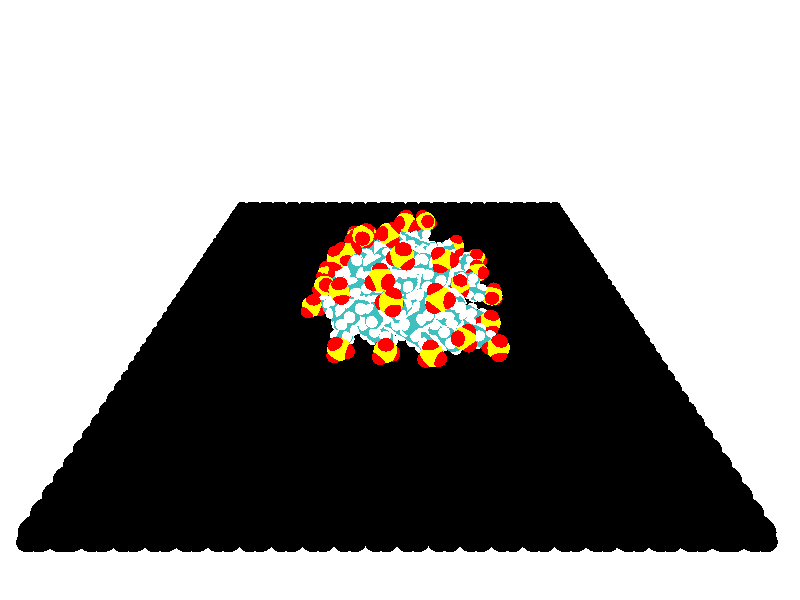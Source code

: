 // 
// Molecular graphics export from VMD 1.9.4a9
// http://www.ks.uiuc.edu/Research/vmd/
// Requires POV-Ray 3.5 or later
// 
// POV 3.x input script : d.pov 
// try povray +W650 +H500 -Id.pov -Od.pov.tga +P +X +A +FT +C
#if (version < 3.5) 
#error "VMD POV3DisplayDevice has been compiled for POV-Ray 3.5 or above.\nPlease upgrade POV-Ray or recompile VMD."
#end 
#declare VMD_clip_on=array[3] {0, 0, 0};
#declare VMD_clip=array[3];
#declare VMD_scaledclip=array[3];
#declare VMD_line_width=0.0020;
#macro VMDC ( C1 )
  texture { pigment { rgbt C1 }}
#end
#macro VMD_point (P1, R1, C1)
  #local T = texture { finish { ambient 1.0 diffuse 0.0 phong 0.0 specular 0.0 } pigment { C1 } }
  #if(VMD_clip_on[2])
  intersection {
    sphere {P1, R1 texture {T} #if(VMD_clip_on[1]) clipped_by {VMD_clip[1]} #end no_shadow}
    VMD_clip[2]
  }
  #else
  sphere {P1, R1 texture {T} #if(VMD_clip_on[1]) clipped_by {VMD_clip[1]} #end no_shadow}
  #end
#end
#macro VMD_line (P1, P2, C1)
  #local T = texture { finish { ambient 1.0 diffuse 0.0 phong 0.0 specular 0.0 } pigment { C1 } }
  #if(VMD_clip_on[2])
  intersection {
    cylinder {P1, P2, VMD_line_width texture {T} #if(VMD_clip_on[1]) clipped_by {VMD_clip[1]} #end no_shadow}
    VMD_clip[2]
  }
  #else
  cylinder {P1, P2, VMD_line_width texture {T} #if(VMD_clip_on[1]) clipped_by {VMD_clip[1]} #end no_shadow}
  #end
#end
#macro VMD_sphere (P1, R1, C1)
  #local T = texture { pigment { C1 } }
  #if(VMD_clip_on[2])
  intersection {
    sphere {P1, R1 texture {T} #if(VMD_clip_on[1]) clipped_by {VMD_clip[1]} #end no_shadow}
    VMD_clip[2]
  }
  #else
  sphere {P1, R1 texture {T} #if(VMD_clip_on[1]) clipped_by {VMD_clip[1]} #end no_shadow}
  #end
#end
#macro VMD_cylinder (P1, P2, R1, C1, O1)
  #local T = texture { pigment { C1 } }
  #if(VMD_clip_on[2])
  intersection {
    cylinder {P1, P2, R1 #if(O1) open #end texture {T} #if(VMD_clip_on[1]) clipped_by {VMD_clip[1]} #end no_shadow}
    VMD_clip[2]
  }
  #else
  cylinder {P1, P2, R1 #if(O1) open #end texture {T} #if(VMD_clip_on[1]) clipped_by {VMD_clip[1]} #end no_shadow}
  #end
#end
#macro VMD_cone (P1, P2, R1, C1)
  #local T = texture { pigment { C1 } }
  #if(VMD_clip_on[2])
  intersection {
    cone {P1, R1, P2, VMD_line_width texture {T} #if(VMD_clip_on[1]) clipped_by {VMD_clip[1]} #end no_shadow}
    VMD_clip[2]
  }
  #else
  cone {P1, R1, P2, VMD_line_width texture {T} #if(VMD_clip_on[1]) clipped_by {VMD_clip[1]} #end no_shadow}
  #end
#end
#macro VMD_triangle (P1, P2, P3, N1, N2, N3, C1)
  #local T = texture { pigment { C1 } }
  smooth_triangle {P1, N1, P2, N2, P3, N3 texture {T} #if(VMD_clip_on[1]) clipped_by {VMD_clip[1]} #end no_shadow}
#end
#macro VMD_tricolor (P1, P2, P3, N1, N2, N3, C1, C2, C3)
  #local NX = P2-P1;
  #local NY = P3-P1;
  #local NZ = vcross(NX, NY);
  #local T = texture { pigment {
    average pigment_map {
      [1 gradient x color_map {[0 rgb 0] [1 C2*3]}]
      [1 gradient y color_map {[0 rgb 0] [1 C3*3]}]
      [1 gradient z color_map {[0 rgb 0] [1 C1*3]}]
    }
    matrix <1.01,0,1,0,1.01,1,0,0,1,-.002,-.002,-1>
    matrix <NX.x,NX.y,NX.z,NY.x,NY.y,NY.z,NZ.x,NZ.y,NZ.z,P1.x,P1.y,P1.z>
  } }
  smooth_triangle {P1, N1, P2, N2, P3, N3 texture {T} #if(VMD_clip_on[1]) clipped_by {VMD_clip[1]} #end no_shadow}
#end
camera {
  up <0, 6.0000, 0>
  right <7.8000, 0, 0>
  location <0.0000, 0.0000, -2.0000>
  look_at <0.0000, 0.0000, -0.0000>
  direction <-0.0000, -0.0000, 4.0000>
}
light_source { 
  <-0.1000, 0.1000, -1.0000> 
  color rgb<1.000, 1.000, 1.000> 
  parallel 
  point_at <0.0, 0.0, 0.0> 
}
light_source { 
  <1.0000, 2.0000, -0.5000> 
  color rgb<1.000, 1.000, 1.000> 
  parallel 
  point_at <0.0, 0.0, 0.0> 
}
light_source { 
  <-1.0000, -1.0000, -0.0000> 
  color rgb<1.000, 1.000, 1.000> 
  parallel 
  point_at <0.0, 0.0, 0.0> 
}
background {
  color rgb<1.000, 1.000, 1.000>
}
#default { texture {
 finish { ambient 0.000 diffuse 0.650 phong 0.1 phong_size 40.000 specular 0.500 }
} }
#declare VMD_line_width=0.0020;
// MoleculeID: 0 ReprID: 0 Beginning VDW
VMD_sphere(<-1.0735,-0.7137,-0.7958>,0.0386,rgbt<0.000,0.000,0.000,0.000>)
VMD_sphere(<-1.0887,-0.6968,-0.7756>,0.0386,rgbt<0.000,0.000,0.000,0.000>)
VMD_sphere(<-1.0431,-0.7137,-0.7958>,0.0386,rgbt<0.000,0.000,0.000,0.000>)
VMD_sphere(<-1.0279,-0.6968,-0.7756>,0.0386,rgbt<0.000,0.000,0.000,0.000>)
VMD_sphere(<-0.9822,-0.7137,-0.7958>,0.0386,rgbt<0.000,0.000,0.000,0.000>)
VMD_sphere(<-0.9974,-0.6968,-0.7756>,0.0386,rgbt<0.000,0.000,0.000,0.000>)
VMD_sphere(<-0.9518,-0.7137,-0.7958>,0.0386,rgbt<0.000,0.000,0.000,0.000>)
VMD_sphere(<-0.9366,-0.6968,-0.7756>,0.0386,rgbt<0.000,0.000,0.000,0.000>)
VMD_sphere(<-0.8910,-0.7137,-0.7958>,0.0386,rgbt<0.000,0.000,0.000,0.000>)
VMD_sphere(<-0.9062,-0.6968,-0.7756>,0.0386,rgbt<0.000,0.000,0.000,0.000>)
VMD_sphere(<-0.8605,-0.7137,-0.7958>,0.0386,rgbt<0.000,0.000,0.000,0.000>)
VMD_sphere(<-0.8453,-0.6968,-0.7756>,0.0386,rgbt<0.000,0.000,0.000,0.000>)
VMD_sphere(<-0.7997,-0.7137,-0.7958>,0.0386,rgbt<0.000,0.000,0.000,0.000>)
VMD_sphere(<-0.8149,-0.6968,-0.7756>,0.0386,rgbt<0.000,0.000,0.000,0.000>)
VMD_sphere(<-0.7693,-0.7137,-0.7958>,0.0386,rgbt<0.000,0.000,0.000,0.000>)
VMD_sphere(<-0.7541,-0.6968,-0.7756>,0.0386,rgbt<0.000,0.000,0.000,0.000>)
VMD_sphere(<-0.7084,-0.7137,-0.7958>,0.0386,rgbt<0.000,0.000,0.000,0.000>)
VMD_sphere(<-0.7236,-0.6968,-0.7756>,0.0386,rgbt<0.000,0.000,0.000,0.000>)
VMD_sphere(<-0.6780,-0.7137,-0.7958>,0.0386,rgbt<0.000,0.000,0.000,0.000>)
VMD_sphere(<-0.6628,-0.6968,-0.7756>,0.0386,rgbt<0.000,0.000,0.000,0.000>)
VMD_sphere(<-0.6172,-0.7137,-0.7958>,0.0386,rgbt<0.000,0.000,0.000,0.000>)
VMD_sphere(<-0.6324,-0.6968,-0.7756>,0.0386,rgbt<0.000,0.000,0.000,0.000>)
VMD_sphere(<-0.5867,-0.7137,-0.7958>,0.0386,rgbt<0.000,0.000,0.000,0.000>)
VMD_sphere(<-0.5715,-0.6968,-0.7756>,0.0386,rgbt<0.000,0.000,0.000,0.000>)
VMD_sphere(<-0.5259,-0.7137,-0.7958>,0.0386,rgbt<0.000,0.000,0.000,0.000>)
VMD_sphere(<-0.5411,-0.6968,-0.7756>,0.0386,rgbt<0.000,0.000,0.000,0.000>)
VMD_sphere(<-0.4955,-0.7137,-0.7958>,0.0386,rgbt<0.000,0.000,0.000,0.000>)
VMD_sphere(<-0.4803,-0.6968,-0.7756>,0.0386,rgbt<0.000,0.000,0.000,0.000>)
VMD_sphere(<-0.4346,-0.7137,-0.7958>,0.0386,rgbt<0.000,0.000,0.000,0.000>)
VMD_sphere(<-0.4498,-0.6968,-0.7756>,0.0386,rgbt<0.000,0.000,0.000,0.000>)
VMD_sphere(<-0.4042,-0.7137,-0.7958>,0.0386,rgbt<0.000,0.000,0.000,0.000>)
VMD_sphere(<-0.3890,-0.6968,-0.7756>,0.0386,rgbt<0.000,0.000,0.000,0.000>)
VMD_sphere(<-0.3433,-0.7137,-0.7958>,0.0386,rgbt<0.000,0.000,0.000,0.000>)
VMD_sphere(<-0.3586,-0.6968,-0.7756>,0.0386,rgbt<0.000,0.000,0.000,0.000>)
VMD_sphere(<-0.3129,-0.7137,-0.7958>,0.0386,rgbt<0.000,0.000,0.000,0.000>)
VMD_sphere(<-0.2977,-0.6968,-0.7756>,0.0386,rgbt<0.000,0.000,0.000,0.000>)
VMD_sphere(<-0.2521,-0.7137,-0.7958>,0.0386,rgbt<0.000,0.000,0.000,0.000>)
VMD_sphere(<-0.2673,-0.6968,-0.7756>,0.0386,rgbt<0.000,0.000,0.000,0.000>)
VMD_sphere(<-0.2217,-0.7137,-0.7958>,0.0386,rgbt<0.000,0.000,0.000,0.000>)
VMD_sphere(<-0.2064,-0.6968,-0.7756>,0.0386,rgbt<0.000,0.000,0.000,0.000>)
VMD_sphere(<-0.1608,-0.7137,-0.7958>,0.0386,rgbt<0.000,0.000,0.000,0.000>)
VMD_sphere(<-0.1760,-0.6968,-0.7756>,0.0386,rgbt<0.000,0.000,0.000,0.000>)
VMD_sphere(<-0.1304,-0.7137,-0.7958>,0.0386,rgbt<0.000,0.000,0.000,0.000>)
VMD_sphere(<-0.1152,-0.6968,-0.7756>,0.0386,rgbt<0.000,0.000,0.000,0.000>)
VMD_sphere(<-0.0695,-0.7137,-0.7958>,0.0386,rgbt<0.000,0.000,0.000,0.000>)
VMD_sphere(<-0.0848,-0.6968,-0.7756>,0.0386,rgbt<0.000,0.000,0.000,0.000>)
VMD_sphere(<-0.0391,-0.7137,-0.7958>,0.0386,rgbt<0.000,0.000,0.000,0.000>)
VMD_sphere(<-0.0239,-0.6968,-0.7756>,0.0386,rgbt<0.000,0.000,0.000,0.000>)
VMD_sphere(<0.0217,-0.7137,-0.7958>,0.0386,rgbt<0.000,0.000,0.000,0.000>)
VMD_sphere(<0.0065,-0.6968,-0.7756>,0.0386,rgbt<0.000,0.000,0.000,0.000>)
VMD_sphere(<0.0521,-0.7137,-0.7958>,0.0386,rgbt<0.000,0.000,0.000,0.000>)
VMD_sphere(<0.0674,-0.6968,-0.7756>,0.0386,rgbt<0.000,0.000,0.000,0.000>)
VMD_sphere(<0.1130,-0.7137,-0.7958>,0.0386,rgbt<0.000,0.000,0.000,0.000>)
VMD_sphere(<0.0978,-0.6968,-0.7756>,0.0386,rgbt<0.000,0.000,0.000,0.000>)
VMD_sphere(<0.1434,-0.7137,-0.7958>,0.0386,rgbt<0.000,0.000,0.000,0.000>)
VMD_sphere(<0.1586,-0.6968,-0.7756>,0.0386,rgbt<0.000,0.000,0.000,0.000>)
VMD_sphere(<0.2043,-0.7137,-0.7958>,0.0386,rgbt<0.000,0.000,0.000,0.000>)
VMD_sphere(<0.1890,-0.6968,-0.7756>,0.0386,rgbt<0.000,0.000,0.000,0.000>)
VMD_sphere(<0.2347,-0.7137,-0.7958>,0.0386,rgbt<0.000,0.000,0.000,0.000>)
VMD_sphere(<0.2499,-0.6968,-0.7756>,0.0386,rgbt<0.000,0.000,0.000,0.000>)
VMD_sphere(<0.2955,-0.7137,-0.7958>,0.0386,rgbt<0.000,0.000,0.000,0.000>)
VMD_sphere(<0.2803,-0.6968,-0.7756>,0.0386,rgbt<0.000,0.000,0.000,0.000>)
VMD_sphere(<0.3259,-0.7137,-0.7958>,0.0386,rgbt<0.000,0.000,0.000,0.000>)
VMD_sphere(<0.3412,-0.6968,-0.7756>,0.0386,rgbt<0.000,0.000,0.000,0.000>)
VMD_sphere(<0.3868,-0.7137,-0.7958>,0.0386,rgbt<0.000,0.000,0.000,0.000>)
VMD_sphere(<0.3716,-0.6968,-0.7756>,0.0386,rgbt<0.000,0.000,0.000,0.000>)
VMD_sphere(<0.4172,-0.7137,-0.7958>,0.0386,rgbt<0.000,0.000,0.000,0.000>)
VMD_sphere(<0.4324,-0.6968,-0.7756>,0.0386,rgbt<0.000,0.000,0.000,0.000>)
VMD_sphere(<0.4781,-0.7137,-0.7958>,0.0386,rgbt<0.000,0.000,0.000,0.000>)
VMD_sphere(<0.4628,-0.6968,-0.7756>,0.0386,rgbt<0.000,0.000,0.000,0.000>)
VMD_sphere(<0.5085,-0.7137,-0.7958>,0.0386,rgbt<0.000,0.000,0.000,0.000>)
VMD_sphere(<0.5237,-0.6968,-0.7756>,0.0386,rgbt<0.000,0.000,0.000,0.000>)
VMD_sphere(<0.5693,-0.7137,-0.7958>,0.0386,rgbt<0.000,0.000,0.000,0.000>)
VMD_sphere(<0.5541,-0.6968,-0.7756>,0.0386,rgbt<0.000,0.000,0.000,0.000>)
VMD_sphere(<0.5997,-0.7137,-0.7958>,0.0386,rgbt<0.000,0.000,0.000,0.000>)
VMD_sphere(<0.6150,-0.6968,-0.7756>,0.0386,rgbt<0.000,0.000,0.000,0.000>)
VMD_sphere(<0.6606,-0.7137,-0.7958>,0.0386,rgbt<0.000,0.000,0.000,0.000>)
VMD_sphere(<0.6454,-0.6968,-0.7756>,0.0386,rgbt<0.000,0.000,0.000,0.000>)
VMD_sphere(<0.6910,-0.7137,-0.7958>,0.0386,rgbt<0.000,0.000,0.000,0.000>)
VMD_sphere(<0.7062,-0.6968,-0.7756>,0.0386,rgbt<0.000,0.000,0.000,0.000>)
VMD_sphere(<0.7519,-0.7137,-0.7958>,0.0386,rgbt<0.000,0.000,0.000,0.000>)
VMD_sphere(<0.7367,-0.6968,-0.7756>,0.0386,rgbt<0.000,0.000,0.000,0.000>)
VMD_sphere(<0.7823,-0.7137,-0.7958>,0.0386,rgbt<0.000,0.000,0.000,0.000>)
VMD_sphere(<0.7975,-0.6968,-0.7756>,0.0386,rgbt<0.000,0.000,0.000,0.000>)
VMD_sphere(<0.8431,-0.7137,-0.7958>,0.0386,rgbt<0.000,0.000,0.000,0.000>)
VMD_sphere(<0.8279,-0.6968,-0.7756>,0.0386,rgbt<0.000,0.000,0.000,0.000>)
VMD_sphere(<0.8736,-0.7137,-0.7958>,0.0386,rgbt<0.000,0.000,0.000,0.000>)
VMD_sphere(<0.8888,-0.6968,-0.7756>,0.0386,rgbt<0.000,0.000,0.000,0.000>)
VMD_sphere(<0.9344,-0.7137,-0.7958>,0.0386,rgbt<0.000,0.000,0.000,0.000>)
VMD_sphere(<0.9192,-0.6968,-0.7756>,0.0386,rgbt<0.000,0.000,0.000,0.000>)
VMD_sphere(<0.9648,-0.7137,-0.7958>,0.0386,rgbt<0.000,0.000,0.000,0.000>)
VMD_sphere(<0.9800,-0.6968,-0.7756>,0.0386,rgbt<0.000,0.000,0.000,0.000>)
VMD_sphere(<1.0257,-0.7137,-0.7958>,0.0386,rgbt<0.000,0.000,0.000,0.000>)
VMD_sphere(<1.0105,-0.6968,-0.7756>,0.0386,rgbt<0.000,0.000,0.000,0.000>)
VMD_sphere(<1.0561,-0.7137,-0.7958>,0.0386,rgbt<0.000,0.000,0.000,0.000>)
VMD_sphere(<1.0713,-0.6968,-0.7756>,0.0386,rgbt<0.000,0.000,0.000,0.000>)
VMD_sphere(<-1.0735,-0.6798,-0.7554>,0.0386,rgbt<0.000,0.000,0.000,0.000>)
VMD_sphere(<-1.0887,-0.6629,-0.7352>,0.0386,rgbt<0.000,0.000,0.000,0.000>)
VMD_sphere(<-1.0431,-0.6798,-0.7554>,0.0386,rgbt<0.000,0.000,0.000,0.000>)
VMD_sphere(<-1.0279,-0.6629,-0.7352>,0.0386,rgbt<0.000,0.000,0.000,0.000>)
VMD_sphere(<-0.9822,-0.6798,-0.7554>,0.0386,rgbt<0.000,0.000,0.000,0.000>)
VMD_sphere(<-0.9974,-0.6629,-0.7352>,0.0386,rgbt<0.000,0.000,0.000,0.000>)
VMD_sphere(<-0.9518,-0.6798,-0.7554>,0.0386,rgbt<0.000,0.000,0.000,0.000>)
VMD_sphere(<-0.9366,-0.6629,-0.7352>,0.0386,rgbt<0.000,0.000,0.000,0.000>)
VMD_sphere(<-0.8910,-0.6798,-0.7554>,0.0386,rgbt<0.000,0.000,0.000,0.000>)
VMD_sphere(<-0.9062,-0.6629,-0.7352>,0.0386,rgbt<0.000,0.000,0.000,0.000>)
VMD_sphere(<-0.8605,-0.6798,-0.7554>,0.0386,rgbt<0.000,0.000,0.000,0.000>)
VMD_sphere(<-0.8453,-0.6629,-0.7352>,0.0386,rgbt<0.000,0.000,0.000,0.000>)
VMD_sphere(<-0.7997,-0.6798,-0.7554>,0.0386,rgbt<0.000,0.000,0.000,0.000>)
VMD_sphere(<-0.8149,-0.6629,-0.7352>,0.0386,rgbt<0.000,0.000,0.000,0.000>)
VMD_sphere(<-0.7693,-0.6798,-0.7554>,0.0386,rgbt<0.000,0.000,0.000,0.000>)
VMD_sphere(<-0.7541,-0.6629,-0.7352>,0.0386,rgbt<0.000,0.000,0.000,0.000>)
VMD_sphere(<-0.7084,-0.6798,-0.7554>,0.0386,rgbt<0.000,0.000,0.000,0.000>)
VMD_sphere(<-0.7236,-0.6629,-0.7352>,0.0386,rgbt<0.000,0.000,0.000,0.000>)
VMD_sphere(<-0.6780,-0.6798,-0.7554>,0.0386,rgbt<0.000,0.000,0.000,0.000>)
VMD_sphere(<-0.6628,-0.6629,-0.7352>,0.0386,rgbt<0.000,0.000,0.000,0.000>)
VMD_sphere(<-0.6172,-0.6798,-0.7554>,0.0386,rgbt<0.000,0.000,0.000,0.000>)
VMD_sphere(<-0.6324,-0.6629,-0.7352>,0.0386,rgbt<0.000,0.000,0.000,0.000>)
VMD_sphere(<-0.5867,-0.6798,-0.7554>,0.0386,rgbt<0.000,0.000,0.000,0.000>)
VMD_sphere(<-0.5715,-0.6629,-0.7352>,0.0386,rgbt<0.000,0.000,0.000,0.000>)
VMD_sphere(<-0.5259,-0.6798,-0.7554>,0.0386,rgbt<0.000,0.000,0.000,0.000>)
VMD_sphere(<-0.5411,-0.6629,-0.7352>,0.0386,rgbt<0.000,0.000,0.000,0.000>)
VMD_sphere(<-0.4955,-0.6798,-0.7554>,0.0386,rgbt<0.000,0.000,0.000,0.000>)
VMD_sphere(<-0.4803,-0.6629,-0.7352>,0.0386,rgbt<0.000,0.000,0.000,0.000>)
VMD_sphere(<-0.4346,-0.6798,-0.7554>,0.0386,rgbt<0.000,0.000,0.000,0.000>)
VMD_sphere(<-0.4498,-0.6629,-0.7352>,0.0386,rgbt<0.000,0.000,0.000,0.000>)
VMD_sphere(<-0.4042,-0.6798,-0.7554>,0.0386,rgbt<0.000,0.000,0.000,0.000>)
VMD_sphere(<-0.3890,-0.6629,-0.7352>,0.0386,rgbt<0.000,0.000,0.000,0.000>)
VMD_sphere(<-0.3433,-0.6798,-0.7554>,0.0386,rgbt<0.000,0.000,0.000,0.000>)
VMD_sphere(<-0.3586,-0.6629,-0.7352>,0.0386,rgbt<0.000,0.000,0.000,0.000>)
VMD_sphere(<-0.3129,-0.6798,-0.7554>,0.0386,rgbt<0.000,0.000,0.000,0.000>)
VMD_sphere(<-0.2977,-0.6629,-0.7352>,0.0386,rgbt<0.000,0.000,0.000,0.000>)
VMD_sphere(<-0.2521,-0.6798,-0.7554>,0.0386,rgbt<0.000,0.000,0.000,0.000>)
VMD_sphere(<-0.2673,-0.6629,-0.7352>,0.0386,rgbt<0.000,0.000,0.000,0.000>)
VMD_sphere(<-0.2217,-0.6798,-0.7554>,0.0386,rgbt<0.000,0.000,0.000,0.000>)
VMD_sphere(<-0.2064,-0.6629,-0.7352>,0.0386,rgbt<0.000,0.000,0.000,0.000>)
VMD_sphere(<-0.1608,-0.6798,-0.7554>,0.0386,rgbt<0.000,0.000,0.000,0.000>)
VMD_sphere(<-0.1760,-0.6629,-0.7352>,0.0386,rgbt<0.000,0.000,0.000,0.000>)
VMD_sphere(<-0.1304,-0.6798,-0.7554>,0.0386,rgbt<0.000,0.000,0.000,0.000>)
VMD_sphere(<-0.1152,-0.6629,-0.7352>,0.0386,rgbt<0.000,0.000,0.000,0.000>)
VMD_sphere(<-0.0695,-0.6798,-0.7554>,0.0386,rgbt<0.000,0.000,0.000,0.000>)
VMD_sphere(<-0.0848,-0.6629,-0.7352>,0.0386,rgbt<0.000,0.000,0.000,0.000>)
VMD_sphere(<-0.0391,-0.6798,-0.7554>,0.0386,rgbt<0.000,0.000,0.000,0.000>)
VMD_sphere(<-0.0239,-0.6629,-0.7352>,0.0386,rgbt<0.000,0.000,0.000,0.000>)
VMD_sphere(<0.0217,-0.6798,-0.7554>,0.0386,rgbt<0.000,0.000,0.000,0.000>)
VMD_sphere(<0.0065,-0.6629,-0.7352>,0.0386,rgbt<0.000,0.000,0.000,0.000>)
VMD_sphere(<0.0521,-0.6798,-0.7554>,0.0386,rgbt<0.000,0.000,0.000,0.000>)
VMD_sphere(<0.0674,-0.6629,-0.7352>,0.0386,rgbt<0.000,0.000,0.000,0.000>)
VMD_sphere(<0.1130,-0.6798,-0.7554>,0.0386,rgbt<0.000,0.000,0.000,0.000>)
VMD_sphere(<0.0978,-0.6629,-0.7352>,0.0386,rgbt<0.000,0.000,0.000,0.000>)
VMD_sphere(<0.1434,-0.6798,-0.7554>,0.0386,rgbt<0.000,0.000,0.000,0.000>)
VMD_sphere(<0.1586,-0.6629,-0.7352>,0.0386,rgbt<0.000,0.000,0.000,0.000>)
VMD_sphere(<0.2043,-0.6798,-0.7554>,0.0386,rgbt<0.000,0.000,0.000,0.000>)
VMD_sphere(<0.1890,-0.6629,-0.7352>,0.0386,rgbt<0.000,0.000,0.000,0.000>)
VMD_sphere(<0.2347,-0.6798,-0.7554>,0.0386,rgbt<0.000,0.000,0.000,0.000>)
VMD_sphere(<0.2499,-0.6629,-0.7352>,0.0386,rgbt<0.000,0.000,0.000,0.000>)
VMD_sphere(<0.2955,-0.6798,-0.7554>,0.0386,rgbt<0.000,0.000,0.000,0.000>)
VMD_sphere(<0.2803,-0.6629,-0.7352>,0.0386,rgbt<0.000,0.000,0.000,0.000>)
VMD_sphere(<0.3259,-0.6798,-0.7554>,0.0386,rgbt<0.000,0.000,0.000,0.000>)
VMD_sphere(<0.3412,-0.6629,-0.7352>,0.0386,rgbt<0.000,0.000,0.000,0.000>)
VMD_sphere(<0.3868,-0.6798,-0.7554>,0.0386,rgbt<0.000,0.000,0.000,0.000>)
VMD_sphere(<0.3716,-0.6629,-0.7352>,0.0386,rgbt<0.000,0.000,0.000,0.000>)
VMD_sphere(<0.4172,-0.6798,-0.7554>,0.0386,rgbt<0.000,0.000,0.000,0.000>)
VMD_sphere(<0.4324,-0.6629,-0.7352>,0.0386,rgbt<0.000,0.000,0.000,0.000>)
VMD_sphere(<0.4781,-0.6798,-0.7554>,0.0386,rgbt<0.000,0.000,0.000,0.000>)
VMD_sphere(<0.4628,-0.6629,-0.7352>,0.0386,rgbt<0.000,0.000,0.000,0.000>)
VMD_sphere(<0.5085,-0.6798,-0.7554>,0.0386,rgbt<0.000,0.000,0.000,0.000>)
VMD_sphere(<0.5237,-0.6629,-0.7352>,0.0386,rgbt<0.000,0.000,0.000,0.000>)
VMD_sphere(<0.5693,-0.6798,-0.7554>,0.0386,rgbt<0.000,0.000,0.000,0.000>)
VMD_sphere(<0.5541,-0.6629,-0.7352>,0.0386,rgbt<0.000,0.000,0.000,0.000>)
VMD_sphere(<0.5997,-0.6798,-0.7554>,0.0386,rgbt<0.000,0.000,0.000,0.000>)
VMD_sphere(<0.6150,-0.6629,-0.7352>,0.0386,rgbt<0.000,0.000,0.000,0.000>)
VMD_sphere(<0.6606,-0.6798,-0.7554>,0.0386,rgbt<0.000,0.000,0.000,0.000>)
VMD_sphere(<0.6454,-0.6629,-0.7352>,0.0386,rgbt<0.000,0.000,0.000,0.000>)
VMD_sphere(<0.6910,-0.6798,-0.7554>,0.0386,rgbt<0.000,0.000,0.000,0.000>)
VMD_sphere(<0.7062,-0.6629,-0.7352>,0.0386,rgbt<0.000,0.000,0.000,0.000>)
VMD_sphere(<0.7519,-0.6798,-0.7554>,0.0386,rgbt<0.000,0.000,0.000,0.000>)
VMD_sphere(<0.7367,-0.6629,-0.7352>,0.0386,rgbt<0.000,0.000,0.000,0.000>)
VMD_sphere(<0.7823,-0.6798,-0.7554>,0.0386,rgbt<0.000,0.000,0.000,0.000>)
VMD_sphere(<0.7975,-0.6629,-0.7352>,0.0386,rgbt<0.000,0.000,0.000,0.000>)
VMD_sphere(<0.8431,-0.6798,-0.7554>,0.0386,rgbt<0.000,0.000,0.000,0.000>)
VMD_sphere(<0.8279,-0.6629,-0.7352>,0.0386,rgbt<0.000,0.000,0.000,0.000>)
VMD_sphere(<0.8736,-0.6798,-0.7554>,0.0386,rgbt<0.000,0.000,0.000,0.000>)
VMD_sphere(<0.8888,-0.6629,-0.7352>,0.0386,rgbt<0.000,0.000,0.000,0.000>)
VMD_sphere(<0.9344,-0.6798,-0.7554>,0.0386,rgbt<0.000,0.000,0.000,0.000>)
VMD_sphere(<0.9192,-0.6629,-0.7352>,0.0386,rgbt<0.000,0.000,0.000,0.000>)
VMD_sphere(<0.9648,-0.6798,-0.7554>,0.0386,rgbt<0.000,0.000,0.000,0.000>)
VMD_sphere(<0.9800,-0.6629,-0.7352>,0.0386,rgbt<0.000,0.000,0.000,0.000>)
VMD_sphere(<1.0257,-0.6798,-0.7554>,0.0386,rgbt<0.000,0.000,0.000,0.000>)
VMD_sphere(<1.0105,-0.6629,-0.7352>,0.0386,rgbt<0.000,0.000,0.000,0.000>)
VMD_sphere(<1.0561,-0.6798,-0.7554>,0.0386,rgbt<0.000,0.000,0.000,0.000>)
VMD_sphere(<1.0713,-0.6629,-0.7352>,0.0386,rgbt<0.000,0.000,0.000,0.000>)
VMD_sphere(<-1.0735,-0.6460,-0.7151>,0.0386,rgbt<0.000,0.000,0.000,0.000>)
VMD_sphere(<-1.0887,-0.6290,-0.6949>,0.0386,rgbt<0.000,0.000,0.000,0.000>)
VMD_sphere(<-1.0431,-0.6460,-0.7151>,0.0386,rgbt<0.000,0.000,0.000,0.000>)
VMD_sphere(<-1.0279,-0.6290,-0.6949>,0.0386,rgbt<0.000,0.000,0.000,0.000>)
VMD_sphere(<-0.9822,-0.6460,-0.7151>,0.0386,rgbt<0.000,0.000,0.000,0.000>)
VMD_sphere(<-0.9974,-0.6290,-0.6949>,0.0386,rgbt<0.000,0.000,0.000,0.000>)
VMD_sphere(<-0.9518,-0.6460,-0.7151>,0.0386,rgbt<0.000,0.000,0.000,0.000>)
VMD_sphere(<-0.9366,-0.6290,-0.6949>,0.0386,rgbt<0.000,0.000,0.000,0.000>)
VMD_sphere(<-0.8910,-0.6460,-0.7151>,0.0386,rgbt<0.000,0.000,0.000,0.000>)
VMD_sphere(<-0.9062,-0.6290,-0.6949>,0.0386,rgbt<0.000,0.000,0.000,0.000>)
VMD_sphere(<-0.8605,-0.6460,-0.7151>,0.0386,rgbt<0.000,0.000,0.000,0.000>)
VMD_sphere(<-0.8453,-0.6290,-0.6949>,0.0386,rgbt<0.000,0.000,0.000,0.000>)
VMD_sphere(<-0.7997,-0.6460,-0.7151>,0.0386,rgbt<0.000,0.000,0.000,0.000>)
VMD_sphere(<-0.8149,-0.6290,-0.6949>,0.0386,rgbt<0.000,0.000,0.000,0.000>)
VMD_sphere(<-0.7693,-0.6460,-0.7151>,0.0386,rgbt<0.000,0.000,0.000,0.000>)
VMD_sphere(<-0.7541,-0.6290,-0.6949>,0.0386,rgbt<0.000,0.000,0.000,0.000>)
VMD_sphere(<-0.7084,-0.6460,-0.7151>,0.0386,rgbt<0.000,0.000,0.000,0.000>)
VMD_sphere(<-0.7236,-0.6290,-0.6949>,0.0386,rgbt<0.000,0.000,0.000,0.000>)
VMD_sphere(<-0.6780,-0.6460,-0.7151>,0.0386,rgbt<0.000,0.000,0.000,0.000>)
VMD_sphere(<-0.6628,-0.6290,-0.6949>,0.0386,rgbt<0.000,0.000,0.000,0.000>)
VMD_sphere(<-0.6172,-0.6460,-0.7151>,0.0386,rgbt<0.000,0.000,0.000,0.000>)
VMD_sphere(<-0.6324,-0.6290,-0.6949>,0.0386,rgbt<0.000,0.000,0.000,0.000>)
VMD_sphere(<-0.5867,-0.6460,-0.7151>,0.0386,rgbt<0.000,0.000,0.000,0.000>)
VMD_sphere(<-0.5715,-0.6290,-0.6949>,0.0386,rgbt<0.000,0.000,0.000,0.000>)
VMD_sphere(<-0.5259,-0.6460,-0.7151>,0.0386,rgbt<0.000,0.000,0.000,0.000>)
VMD_sphere(<-0.5411,-0.6290,-0.6949>,0.0386,rgbt<0.000,0.000,0.000,0.000>)
VMD_sphere(<-0.4955,-0.6460,-0.7151>,0.0386,rgbt<0.000,0.000,0.000,0.000>)
VMD_sphere(<-0.4803,-0.6290,-0.6949>,0.0386,rgbt<0.000,0.000,0.000,0.000>)
VMD_sphere(<-0.4346,-0.6460,-0.7151>,0.0386,rgbt<0.000,0.000,0.000,0.000>)
VMD_sphere(<-0.4498,-0.6290,-0.6949>,0.0386,rgbt<0.000,0.000,0.000,0.000>)
VMD_sphere(<-0.4042,-0.6460,-0.7151>,0.0386,rgbt<0.000,0.000,0.000,0.000>)
VMD_sphere(<-0.3890,-0.6290,-0.6949>,0.0386,rgbt<0.000,0.000,0.000,0.000>)
VMD_sphere(<-0.3433,-0.6460,-0.7151>,0.0386,rgbt<0.000,0.000,0.000,0.000>)
VMD_sphere(<-0.3586,-0.6290,-0.6949>,0.0386,rgbt<0.000,0.000,0.000,0.000>)
VMD_sphere(<-0.3129,-0.6460,-0.7151>,0.0386,rgbt<0.000,0.000,0.000,0.000>)
VMD_sphere(<-0.2977,-0.6290,-0.6949>,0.0386,rgbt<0.000,0.000,0.000,0.000>)
VMD_sphere(<-0.2521,-0.6460,-0.7151>,0.0386,rgbt<0.000,0.000,0.000,0.000>)
VMD_sphere(<-0.2673,-0.6290,-0.6949>,0.0386,rgbt<0.000,0.000,0.000,0.000>)
VMD_sphere(<-0.2217,-0.6460,-0.7151>,0.0386,rgbt<0.000,0.000,0.000,0.000>)
VMD_sphere(<-0.2064,-0.6290,-0.6949>,0.0386,rgbt<0.000,0.000,0.000,0.000>)
VMD_sphere(<-0.1608,-0.6460,-0.7151>,0.0386,rgbt<0.000,0.000,0.000,0.000>)
VMD_sphere(<-0.1760,-0.6290,-0.6949>,0.0386,rgbt<0.000,0.000,0.000,0.000>)
VMD_sphere(<-0.1304,-0.6460,-0.7151>,0.0386,rgbt<0.000,0.000,0.000,0.000>)
VMD_sphere(<-0.1152,-0.6290,-0.6949>,0.0386,rgbt<0.000,0.000,0.000,0.000>)
VMD_sphere(<-0.0695,-0.6460,-0.7151>,0.0386,rgbt<0.000,0.000,0.000,0.000>)
VMD_sphere(<-0.0848,-0.6290,-0.6949>,0.0386,rgbt<0.000,0.000,0.000,0.000>)
VMD_sphere(<-0.0391,-0.6460,-0.7151>,0.0386,rgbt<0.000,0.000,0.000,0.000>)
VMD_sphere(<-0.0239,-0.6290,-0.6949>,0.0386,rgbt<0.000,0.000,0.000,0.000>)
VMD_sphere(<0.0217,-0.6460,-0.7151>,0.0386,rgbt<0.000,0.000,0.000,0.000>)
VMD_sphere(<0.0065,-0.6290,-0.6949>,0.0386,rgbt<0.000,0.000,0.000,0.000>)
VMD_sphere(<0.0521,-0.6460,-0.7151>,0.0386,rgbt<0.000,0.000,0.000,0.000>)
VMD_sphere(<0.0674,-0.6290,-0.6949>,0.0386,rgbt<0.000,0.000,0.000,0.000>)
VMD_sphere(<0.1130,-0.6460,-0.7151>,0.0386,rgbt<0.000,0.000,0.000,0.000>)
VMD_sphere(<0.0978,-0.6290,-0.6949>,0.0386,rgbt<0.000,0.000,0.000,0.000>)
VMD_sphere(<0.1434,-0.6460,-0.7151>,0.0386,rgbt<0.000,0.000,0.000,0.000>)
VMD_sphere(<0.1586,-0.6290,-0.6949>,0.0386,rgbt<0.000,0.000,0.000,0.000>)
VMD_sphere(<0.2043,-0.6460,-0.7151>,0.0386,rgbt<0.000,0.000,0.000,0.000>)
VMD_sphere(<0.1890,-0.6290,-0.6949>,0.0386,rgbt<0.000,0.000,0.000,0.000>)
VMD_sphere(<0.2347,-0.6460,-0.7151>,0.0386,rgbt<0.000,0.000,0.000,0.000>)
VMD_sphere(<0.2499,-0.6290,-0.6949>,0.0386,rgbt<0.000,0.000,0.000,0.000>)
VMD_sphere(<0.2955,-0.6460,-0.7151>,0.0386,rgbt<0.000,0.000,0.000,0.000>)
VMD_sphere(<0.2803,-0.6290,-0.6949>,0.0386,rgbt<0.000,0.000,0.000,0.000>)
VMD_sphere(<0.3259,-0.6460,-0.7151>,0.0386,rgbt<0.000,0.000,0.000,0.000>)
VMD_sphere(<0.3412,-0.6290,-0.6949>,0.0386,rgbt<0.000,0.000,0.000,0.000>)
VMD_sphere(<0.3868,-0.6460,-0.7151>,0.0386,rgbt<0.000,0.000,0.000,0.000>)
VMD_sphere(<0.3716,-0.6290,-0.6949>,0.0386,rgbt<0.000,0.000,0.000,0.000>)
VMD_sphere(<0.4172,-0.6460,-0.7151>,0.0386,rgbt<0.000,0.000,0.000,0.000>)
VMD_sphere(<0.4324,-0.6290,-0.6949>,0.0386,rgbt<0.000,0.000,0.000,0.000>)
VMD_sphere(<0.4781,-0.6460,-0.7151>,0.0386,rgbt<0.000,0.000,0.000,0.000>)
VMD_sphere(<0.4628,-0.6290,-0.6949>,0.0386,rgbt<0.000,0.000,0.000,0.000>)
VMD_sphere(<0.5085,-0.6460,-0.7151>,0.0386,rgbt<0.000,0.000,0.000,0.000>)
VMD_sphere(<0.5237,-0.6290,-0.6949>,0.0386,rgbt<0.000,0.000,0.000,0.000>)
VMD_sphere(<0.5693,-0.6460,-0.7151>,0.0386,rgbt<0.000,0.000,0.000,0.000>)
VMD_sphere(<0.5541,-0.6290,-0.6949>,0.0386,rgbt<0.000,0.000,0.000,0.000>)
VMD_sphere(<0.5997,-0.6460,-0.7151>,0.0386,rgbt<0.000,0.000,0.000,0.000>)
VMD_sphere(<0.6150,-0.6290,-0.6949>,0.0386,rgbt<0.000,0.000,0.000,0.000>)
VMD_sphere(<0.6606,-0.6460,-0.7151>,0.0386,rgbt<0.000,0.000,0.000,0.000>)
VMD_sphere(<0.6454,-0.6290,-0.6949>,0.0386,rgbt<0.000,0.000,0.000,0.000>)
VMD_sphere(<0.6910,-0.6460,-0.7151>,0.0386,rgbt<0.000,0.000,0.000,0.000>)
VMD_sphere(<0.7062,-0.6290,-0.6949>,0.0386,rgbt<0.000,0.000,0.000,0.000>)
VMD_sphere(<0.7519,-0.6460,-0.7151>,0.0386,rgbt<0.000,0.000,0.000,0.000>)
VMD_sphere(<0.7367,-0.6290,-0.6949>,0.0386,rgbt<0.000,0.000,0.000,0.000>)
VMD_sphere(<0.7823,-0.6460,-0.7151>,0.0386,rgbt<0.000,0.000,0.000,0.000>)
VMD_sphere(<0.7975,-0.6290,-0.6949>,0.0386,rgbt<0.000,0.000,0.000,0.000>)
VMD_sphere(<0.8431,-0.6460,-0.7151>,0.0386,rgbt<0.000,0.000,0.000,0.000>)
VMD_sphere(<0.8279,-0.6290,-0.6949>,0.0386,rgbt<0.000,0.000,0.000,0.000>)
VMD_sphere(<0.8736,-0.6460,-0.7151>,0.0386,rgbt<0.000,0.000,0.000,0.000>)
VMD_sphere(<0.8888,-0.6290,-0.6949>,0.0386,rgbt<0.000,0.000,0.000,0.000>)
VMD_sphere(<0.9344,-0.6460,-0.7151>,0.0386,rgbt<0.000,0.000,0.000,0.000>)
VMD_sphere(<0.9192,-0.6290,-0.6949>,0.0386,rgbt<0.000,0.000,0.000,0.000>)
VMD_sphere(<0.9648,-0.6460,-0.7151>,0.0386,rgbt<0.000,0.000,0.000,0.000>)
VMD_sphere(<0.9800,-0.6290,-0.6949>,0.0386,rgbt<0.000,0.000,0.000,0.000>)
VMD_sphere(<1.0257,-0.6460,-0.7151>,0.0386,rgbt<0.000,0.000,0.000,0.000>)
VMD_sphere(<1.0105,-0.6290,-0.6949>,0.0386,rgbt<0.000,0.000,0.000,0.000>)
VMD_sphere(<1.0561,-0.6460,-0.7151>,0.0386,rgbt<0.000,0.000,0.000,0.000>)
VMD_sphere(<1.0713,-0.6290,-0.6949>,0.0386,rgbt<0.000,0.000,0.000,0.000>)
VMD_sphere(<-1.0735,-0.6121,-0.6747>,0.0386,rgbt<0.000,0.000,0.000,0.000>)
VMD_sphere(<-1.0887,-0.5952,-0.6545>,0.0386,rgbt<0.000,0.000,0.000,0.000>)
VMD_sphere(<-1.0431,-0.6121,-0.6747>,0.0386,rgbt<0.000,0.000,0.000,0.000>)
VMD_sphere(<-1.0279,-0.5952,-0.6545>,0.0386,rgbt<0.000,0.000,0.000,0.000>)
VMD_sphere(<-0.9822,-0.6121,-0.6747>,0.0386,rgbt<0.000,0.000,0.000,0.000>)
VMD_sphere(<-0.9974,-0.5952,-0.6545>,0.0386,rgbt<0.000,0.000,0.000,0.000>)
VMD_sphere(<-0.9518,-0.6121,-0.6747>,0.0386,rgbt<0.000,0.000,0.000,0.000>)
VMD_sphere(<-0.9366,-0.5952,-0.6545>,0.0386,rgbt<0.000,0.000,0.000,0.000>)
VMD_sphere(<-0.8910,-0.6121,-0.6747>,0.0386,rgbt<0.000,0.000,0.000,0.000>)
VMD_sphere(<-0.9062,-0.5952,-0.6545>,0.0386,rgbt<0.000,0.000,0.000,0.000>)
VMD_sphere(<-0.8605,-0.6121,-0.6747>,0.0386,rgbt<0.000,0.000,0.000,0.000>)
VMD_sphere(<-0.8453,-0.5952,-0.6545>,0.0386,rgbt<0.000,0.000,0.000,0.000>)
VMD_sphere(<-0.7997,-0.6121,-0.6747>,0.0386,rgbt<0.000,0.000,0.000,0.000>)
VMD_sphere(<-0.8149,-0.5952,-0.6545>,0.0386,rgbt<0.000,0.000,0.000,0.000>)
VMD_sphere(<-0.7693,-0.6121,-0.6747>,0.0386,rgbt<0.000,0.000,0.000,0.000>)
VMD_sphere(<-0.7541,-0.5952,-0.6545>,0.0386,rgbt<0.000,0.000,0.000,0.000>)
VMD_sphere(<-0.7084,-0.6121,-0.6747>,0.0386,rgbt<0.000,0.000,0.000,0.000>)
VMD_sphere(<-0.7236,-0.5952,-0.6545>,0.0386,rgbt<0.000,0.000,0.000,0.000>)
VMD_sphere(<-0.6780,-0.6121,-0.6747>,0.0386,rgbt<0.000,0.000,0.000,0.000>)
VMD_sphere(<-0.6628,-0.5952,-0.6545>,0.0386,rgbt<0.000,0.000,0.000,0.000>)
VMD_sphere(<-0.6172,-0.6121,-0.6747>,0.0386,rgbt<0.000,0.000,0.000,0.000>)
VMD_sphere(<-0.6324,-0.5952,-0.6545>,0.0386,rgbt<0.000,0.000,0.000,0.000>)
VMD_sphere(<-0.5867,-0.6121,-0.6747>,0.0386,rgbt<0.000,0.000,0.000,0.000>)
VMD_sphere(<-0.5715,-0.5952,-0.6545>,0.0386,rgbt<0.000,0.000,0.000,0.000>)
VMD_sphere(<-0.5259,-0.6121,-0.6747>,0.0386,rgbt<0.000,0.000,0.000,0.000>)
VMD_sphere(<-0.5411,-0.5952,-0.6545>,0.0386,rgbt<0.000,0.000,0.000,0.000>)
VMD_sphere(<-0.4955,-0.6121,-0.6747>,0.0386,rgbt<0.000,0.000,0.000,0.000>)
VMD_sphere(<-0.4803,-0.5952,-0.6545>,0.0386,rgbt<0.000,0.000,0.000,0.000>)
VMD_sphere(<-0.4346,-0.6121,-0.6747>,0.0386,rgbt<0.000,0.000,0.000,0.000>)
VMD_sphere(<-0.4498,-0.5952,-0.6545>,0.0386,rgbt<0.000,0.000,0.000,0.000>)
VMD_sphere(<-0.4042,-0.6121,-0.6747>,0.0386,rgbt<0.000,0.000,0.000,0.000>)
VMD_sphere(<-0.3890,-0.5952,-0.6545>,0.0386,rgbt<0.000,0.000,0.000,0.000>)
VMD_sphere(<-0.3433,-0.6121,-0.6747>,0.0386,rgbt<0.000,0.000,0.000,0.000>)
VMD_sphere(<-0.3586,-0.5952,-0.6545>,0.0386,rgbt<0.000,0.000,0.000,0.000>)
VMD_sphere(<-0.3129,-0.6121,-0.6747>,0.0386,rgbt<0.000,0.000,0.000,0.000>)
VMD_sphere(<-0.2977,-0.5952,-0.6545>,0.0386,rgbt<0.000,0.000,0.000,0.000>)
VMD_sphere(<-0.2521,-0.6121,-0.6747>,0.0386,rgbt<0.000,0.000,0.000,0.000>)
VMD_sphere(<-0.2673,-0.5952,-0.6545>,0.0386,rgbt<0.000,0.000,0.000,0.000>)
VMD_sphere(<-0.2217,-0.6121,-0.6747>,0.0386,rgbt<0.000,0.000,0.000,0.000>)
VMD_sphere(<-0.2064,-0.5952,-0.6545>,0.0386,rgbt<0.000,0.000,0.000,0.000>)
VMD_sphere(<-0.1608,-0.6121,-0.6747>,0.0386,rgbt<0.000,0.000,0.000,0.000>)
VMD_sphere(<-0.1760,-0.5952,-0.6545>,0.0386,rgbt<0.000,0.000,0.000,0.000>)
VMD_sphere(<-0.1304,-0.6121,-0.6747>,0.0386,rgbt<0.000,0.000,0.000,0.000>)
VMD_sphere(<-0.1152,-0.5952,-0.6545>,0.0386,rgbt<0.000,0.000,0.000,0.000>)
VMD_sphere(<-0.0695,-0.6121,-0.6747>,0.0386,rgbt<0.000,0.000,0.000,0.000>)
VMD_sphere(<-0.0848,-0.5952,-0.6545>,0.0386,rgbt<0.000,0.000,0.000,0.000>)
VMD_sphere(<-0.0391,-0.6121,-0.6747>,0.0386,rgbt<0.000,0.000,0.000,0.000>)
VMD_sphere(<-0.0239,-0.5952,-0.6545>,0.0386,rgbt<0.000,0.000,0.000,0.000>)
VMD_sphere(<0.0217,-0.6121,-0.6747>,0.0386,rgbt<0.000,0.000,0.000,0.000>)
VMD_sphere(<0.0065,-0.5952,-0.6545>,0.0386,rgbt<0.000,0.000,0.000,0.000>)
VMD_sphere(<0.0521,-0.6121,-0.6747>,0.0386,rgbt<0.000,0.000,0.000,0.000>)
VMD_sphere(<0.0674,-0.5952,-0.6545>,0.0386,rgbt<0.000,0.000,0.000,0.000>)
VMD_sphere(<0.1130,-0.6121,-0.6747>,0.0386,rgbt<0.000,0.000,0.000,0.000>)
VMD_sphere(<0.0978,-0.5952,-0.6545>,0.0386,rgbt<0.000,0.000,0.000,0.000>)
VMD_sphere(<0.1434,-0.6121,-0.6747>,0.0386,rgbt<0.000,0.000,0.000,0.000>)
VMD_sphere(<0.1586,-0.5952,-0.6545>,0.0386,rgbt<0.000,0.000,0.000,0.000>)
VMD_sphere(<0.2043,-0.6121,-0.6747>,0.0386,rgbt<0.000,0.000,0.000,0.000>)
VMD_sphere(<0.1890,-0.5952,-0.6545>,0.0386,rgbt<0.000,0.000,0.000,0.000>)
VMD_sphere(<0.2347,-0.6121,-0.6747>,0.0386,rgbt<0.000,0.000,0.000,0.000>)
VMD_sphere(<0.2499,-0.5952,-0.6545>,0.0386,rgbt<0.000,0.000,0.000,0.000>)
VMD_sphere(<0.2955,-0.6121,-0.6747>,0.0386,rgbt<0.000,0.000,0.000,0.000>)
VMD_sphere(<0.2803,-0.5952,-0.6545>,0.0386,rgbt<0.000,0.000,0.000,0.000>)
VMD_sphere(<0.3259,-0.6121,-0.6747>,0.0386,rgbt<0.000,0.000,0.000,0.000>)
VMD_sphere(<0.3412,-0.5952,-0.6545>,0.0386,rgbt<0.000,0.000,0.000,0.000>)
VMD_sphere(<0.3868,-0.6121,-0.6747>,0.0386,rgbt<0.000,0.000,0.000,0.000>)
VMD_sphere(<0.3716,-0.5952,-0.6545>,0.0386,rgbt<0.000,0.000,0.000,0.000>)
VMD_sphere(<0.4172,-0.6121,-0.6747>,0.0386,rgbt<0.000,0.000,0.000,0.000>)
VMD_sphere(<0.4324,-0.5952,-0.6545>,0.0386,rgbt<0.000,0.000,0.000,0.000>)
VMD_sphere(<0.4781,-0.6121,-0.6747>,0.0386,rgbt<0.000,0.000,0.000,0.000>)
VMD_sphere(<0.4628,-0.5952,-0.6545>,0.0386,rgbt<0.000,0.000,0.000,0.000>)
VMD_sphere(<0.5085,-0.6121,-0.6747>,0.0386,rgbt<0.000,0.000,0.000,0.000>)
VMD_sphere(<0.5237,-0.5952,-0.6545>,0.0386,rgbt<0.000,0.000,0.000,0.000>)
VMD_sphere(<0.5693,-0.6121,-0.6747>,0.0386,rgbt<0.000,0.000,0.000,0.000>)
VMD_sphere(<0.5541,-0.5952,-0.6545>,0.0386,rgbt<0.000,0.000,0.000,0.000>)
VMD_sphere(<0.5997,-0.6121,-0.6747>,0.0386,rgbt<0.000,0.000,0.000,0.000>)
VMD_sphere(<0.6150,-0.5952,-0.6545>,0.0386,rgbt<0.000,0.000,0.000,0.000>)
VMD_sphere(<0.6606,-0.6121,-0.6747>,0.0386,rgbt<0.000,0.000,0.000,0.000>)
VMD_sphere(<0.6454,-0.5952,-0.6545>,0.0386,rgbt<0.000,0.000,0.000,0.000>)
VMD_sphere(<0.6910,-0.6121,-0.6747>,0.0386,rgbt<0.000,0.000,0.000,0.000>)
VMD_sphere(<0.7062,-0.5952,-0.6545>,0.0386,rgbt<0.000,0.000,0.000,0.000>)
VMD_sphere(<0.7519,-0.6121,-0.6747>,0.0386,rgbt<0.000,0.000,0.000,0.000>)
VMD_sphere(<0.7367,-0.5952,-0.6545>,0.0386,rgbt<0.000,0.000,0.000,0.000>)
VMD_sphere(<0.7823,-0.6121,-0.6747>,0.0386,rgbt<0.000,0.000,0.000,0.000>)
VMD_sphere(<0.7975,-0.5952,-0.6545>,0.0386,rgbt<0.000,0.000,0.000,0.000>)
VMD_sphere(<0.8431,-0.6121,-0.6747>,0.0386,rgbt<0.000,0.000,0.000,0.000>)
VMD_sphere(<0.8279,-0.5952,-0.6545>,0.0386,rgbt<0.000,0.000,0.000,0.000>)
VMD_sphere(<0.8736,-0.6121,-0.6747>,0.0386,rgbt<0.000,0.000,0.000,0.000>)
VMD_sphere(<0.8888,-0.5952,-0.6545>,0.0386,rgbt<0.000,0.000,0.000,0.000>)
VMD_sphere(<0.9344,-0.6121,-0.6747>,0.0386,rgbt<0.000,0.000,0.000,0.000>)
VMD_sphere(<0.9192,-0.5952,-0.6545>,0.0386,rgbt<0.000,0.000,0.000,0.000>)
VMD_sphere(<0.9648,-0.6121,-0.6747>,0.0386,rgbt<0.000,0.000,0.000,0.000>)
VMD_sphere(<0.9800,-0.5952,-0.6545>,0.0386,rgbt<0.000,0.000,0.000,0.000>)
VMD_sphere(<1.0257,-0.6121,-0.6747>,0.0386,rgbt<0.000,0.000,0.000,0.000>)
VMD_sphere(<1.0105,-0.5952,-0.6545>,0.0386,rgbt<0.000,0.000,0.000,0.000>)
VMD_sphere(<1.0561,-0.6121,-0.6747>,0.0386,rgbt<0.000,0.000,0.000,0.000>)
VMD_sphere(<1.0713,-0.5952,-0.6545>,0.0386,rgbt<0.000,0.000,0.000,0.000>)
VMD_sphere(<-1.0735,-0.5782,-0.6343>,0.0386,rgbt<0.000,0.000,0.000,0.000>)
VMD_sphere(<-1.0887,-0.5613,-0.6141>,0.0386,rgbt<0.000,0.000,0.000,0.000>)
VMD_sphere(<-1.0431,-0.5782,-0.6343>,0.0386,rgbt<0.000,0.000,0.000,0.000>)
VMD_sphere(<-1.0279,-0.5613,-0.6141>,0.0386,rgbt<0.000,0.000,0.000,0.000>)
VMD_sphere(<-0.9822,-0.5782,-0.6343>,0.0386,rgbt<0.000,0.000,0.000,0.000>)
VMD_sphere(<-0.9974,-0.5613,-0.6141>,0.0386,rgbt<0.000,0.000,0.000,0.000>)
VMD_sphere(<-0.9518,-0.5782,-0.6343>,0.0386,rgbt<0.000,0.000,0.000,0.000>)
VMD_sphere(<-0.9366,-0.5613,-0.6141>,0.0386,rgbt<0.000,0.000,0.000,0.000>)
VMD_sphere(<-0.8910,-0.5782,-0.6343>,0.0386,rgbt<0.000,0.000,0.000,0.000>)
VMD_sphere(<-0.9062,-0.5613,-0.6141>,0.0386,rgbt<0.000,0.000,0.000,0.000>)
VMD_sphere(<-0.8605,-0.5782,-0.6343>,0.0386,rgbt<0.000,0.000,0.000,0.000>)
VMD_sphere(<-0.8453,-0.5613,-0.6141>,0.0386,rgbt<0.000,0.000,0.000,0.000>)
VMD_sphere(<-0.7997,-0.5782,-0.6343>,0.0386,rgbt<0.000,0.000,0.000,0.000>)
VMD_sphere(<-0.8149,-0.5613,-0.6141>,0.0386,rgbt<0.000,0.000,0.000,0.000>)
VMD_sphere(<-0.7693,-0.5782,-0.6343>,0.0386,rgbt<0.000,0.000,0.000,0.000>)
VMD_sphere(<-0.7541,-0.5613,-0.6141>,0.0386,rgbt<0.000,0.000,0.000,0.000>)
VMD_sphere(<-0.7084,-0.5782,-0.6343>,0.0386,rgbt<0.000,0.000,0.000,0.000>)
VMD_sphere(<-0.7236,-0.5613,-0.6141>,0.0386,rgbt<0.000,0.000,0.000,0.000>)
VMD_sphere(<-0.6780,-0.5782,-0.6343>,0.0386,rgbt<0.000,0.000,0.000,0.000>)
VMD_sphere(<-0.6628,-0.5613,-0.6141>,0.0386,rgbt<0.000,0.000,0.000,0.000>)
VMD_sphere(<-0.6172,-0.5782,-0.6343>,0.0386,rgbt<0.000,0.000,0.000,0.000>)
VMD_sphere(<-0.6324,-0.5613,-0.6141>,0.0386,rgbt<0.000,0.000,0.000,0.000>)
VMD_sphere(<-0.5867,-0.5782,-0.6343>,0.0386,rgbt<0.000,0.000,0.000,0.000>)
VMD_sphere(<-0.5715,-0.5613,-0.6141>,0.0386,rgbt<0.000,0.000,0.000,0.000>)
VMD_sphere(<-0.5259,-0.5782,-0.6343>,0.0386,rgbt<0.000,0.000,0.000,0.000>)
VMD_sphere(<-0.5411,-0.5613,-0.6141>,0.0386,rgbt<0.000,0.000,0.000,0.000>)
VMD_sphere(<-0.4955,-0.5782,-0.6343>,0.0386,rgbt<0.000,0.000,0.000,0.000>)
VMD_sphere(<-0.4803,-0.5613,-0.6141>,0.0386,rgbt<0.000,0.000,0.000,0.000>)
VMD_sphere(<-0.4346,-0.5782,-0.6343>,0.0386,rgbt<0.000,0.000,0.000,0.000>)
VMD_sphere(<-0.4498,-0.5613,-0.6141>,0.0386,rgbt<0.000,0.000,0.000,0.000>)
VMD_sphere(<-0.4042,-0.5782,-0.6343>,0.0386,rgbt<0.000,0.000,0.000,0.000>)
VMD_sphere(<-0.3890,-0.5613,-0.6141>,0.0386,rgbt<0.000,0.000,0.000,0.000>)
VMD_sphere(<-0.3433,-0.5782,-0.6343>,0.0386,rgbt<0.000,0.000,0.000,0.000>)
VMD_sphere(<-0.3586,-0.5613,-0.6141>,0.0386,rgbt<0.000,0.000,0.000,0.000>)
VMD_sphere(<-0.3129,-0.5782,-0.6343>,0.0386,rgbt<0.000,0.000,0.000,0.000>)
VMD_sphere(<-0.2977,-0.5613,-0.6141>,0.0386,rgbt<0.000,0.000,0.000,0.000>)
VMD_sphere(<-0.2521,-0.5782,-0.6343>,0.0386,rgbt<0.000,0.000,0.000,0.000>)
VMD_sphere(<-0.2673,-0.5613,-0.6141>,0.0386,rgbt<0.000,0.000,0.000,0.000>)
VMD_sphere(<-0.2217,-0.5782,-0.6343>,0.0386,rgbt<0.000,0.000,0.000,0.000>)
VMD_sphere(<-0.2064,-0.5613,-0.6141>,0.0386,rgbt<0.000,0.000,0.000,0.000>)
VMD_sphere(<-0.1608,-0.5782,-0.6343>,0.0386,rgbt<0.000,0.000,0.000,0.000>)
VMD_sphere(<-0.1760,-0.5613,-0.6141>,0.0386,rgbt<0.000,0.000,0.000,0.000>)
VMD_sphere(<-0.1304,-0.5782,-0.6343>,0.0386,rgbt<0.000,0.000,0.000,0.000>)
VMD_sphere(<-0.1152,-0.5613,-0.6141>,0.0386,rgbt<0.000,0.000,0.000,0.000>)
VMD_sphere(<-0.0695,-0.5782,-0.6343>,0.0386,rgbt<0.000,0.000,0.000,0.000>)
VMD_sphere(<-0.0848,-0.5613,-0.6141>,0.0386,rgbt<0.000,0.000,0.000,0.000>)
VMD_sphere(<-0.0391,-0.5782,-0.6343>,0.0386,rgbt<0.000,0.000,0.000,0.000>)
VMD_sphere(<-0.0239,-0.5613,-0.6141>,0.0386,rgbt<0.000,0.000,0.000,0.000>)
VMD_sphere(<0.0217,-0.5782,-0.6343>,0.0386,rgbt<0.000,0.000,0.000,0.000>)
VMD_sphere(<0.0065,-0.5613,-0.6141>,0.0386,rgbt<0.000,0.000,0.000,0.000>)
VMD_sphere(<0.0521,-0.5782,-0.6343>,0.0386,rgbt<0.000,0.000,0.000,0.000>)
VMD_sphere(<0.0674,-0.5613,-0.6141>,0.0386,rgbt<0.000,0.000,0.000,0.000>)
VMD_sphere(<0.1130,-0.5782,-0.6343>,0.0386,rgbt<0.000,0.000,0.000,0.000>)
VMD_sphere(<0.0978,-0.5613,-0.6141>,0.0386,rgbt<0.000,0.000,0.000,0.000>)
VMD_sphere(<0.1434,-0.5782,-0.6343>,0.0386,rgbt<0.000,0.000,0.000,0.000>)
VMD_sphere(<0.1586,-0.5613,-0.6141>,0.0386,rgbt<0.000,0.000,0.000,0.000>)
VMD_sphere(<0.2043,-0.5782,-0.6343>,0.0386,rgbt<0.000,0.000,0.000,0.000>)
VMD_sphere(<0.1890,-0.5613,-0.6141>,0.0386,rgbt<0.000,0.000,0.000,0.000>)
VMD_sphere(<0.2347,-0.5782,-0.6343>,0.0386,rgbt<0.000,0.000,0.000,0.000>)
VMD_sphere(<0.2499,-0.5613,-0.6141>,0.0386,rgbt<0.000,0.000,0.000,0.000>)
VMD_sphere(<0.2955,-0.5782,-0.6343>,0.0386,rgbt<0.000,0.000,0.000,0.000>)
VMD_sphere(<0.2803,-0.5613,-0.6141>,0.0386,rgbt<0.000,0.000,0.000,0.000>)
VMD_sphere(<0.3259,-0.5782,-0.6343>,0.0386,rgbt<0.000,0.000,0.000,0.000>)
VMD_sphere(<0.3412,-0.5613,-0.6141>,0.0386,rgbt<0.000,0.000,0.000,0.000>)
VMD_sphere(<0.3868,-0.5782,-0.6343>,0.0386,rgbt<0.000,0.000,0.000,0.000>)
VMD_sphere(<0.3716,-0.5613,-0.6141>,0.0386,rgbt<0.000,0.000,0.000,0.000>)
VMD_sphere(<0.4172,-0.5782,-0.6343>,0.0386,rgbt<0.000,0.000,0.000,0.000>)
VMD_sphere(<0.4324,-0.5613,-0.6141>,0.0386,rgbt<0.000,0.000,0.000,0.000>)
VMD_sphere(<0.4781,-0.5782,-0.6343>,0.0386,rgbt<0.000,0.000,0.000,0.000>)
VMD_sphere(<0.4628,-0.5613,-0.6141>,0.0386,rgbt<0.000,0.000,0.000,0.000>)
VMD_sphere(<0.5085,-0.5782,-0.6343>,0.0386,rgbt<0.000,0.000,0.000,0.000>)
VMD_sphere(<0.5237,-0.5613,-0.6141>,0.0386,rgbt<0.000,0.000,0.000,0.000>)
VMD_sphere(<0.5693,-0.5782,-0.6343>,0.0386,rgbt<0.000,0.000,0.000,0.000>)
VMD_sphere(<0.5541,-0.5613,-0.6141>,0.0386,rgbt<0.000,0.000,0.000,0.000>)
VMD_sphere(<0.5997,-0.5782,-0.6343>,0.0386,rgbt<0.000,0.000,0.000,0.000>)
VMD_sphere(<0.6150,-0.5613,-0.6141>,0.0386,rgbt<0.000,0.000,0.000,0.000>)
VMD_sphere(<0.6606,-0.5782,-0.6343>,0.0386,rgbt<0.000,0.000,0.000,0.000>)
VMD_sphere(<0.6454,-0.5613,-0.6141>,0.0386,rgbt<0.000,0.000,0.000,0.000>)
VMD_sphere(<0.6910,-0.5782,-0.6343>,0.0386,rgbt<0.000,0.000,0.000,0.000>)
VMD_sphere(<0.7062,-0.5613,-0.6141>,0.0386,rgbt<0.000,0.000,0.000,0.000>)
VMD_sphere(<0.7519,-0.5782,-0.6343>,0.0386,rgbt<0.000,0.000,0.000,0.000>)
VMD_sphere(<0.7367,-0.5613,-0.6141>,0.0386,rgbt<0.000,0.000,0.000,0.000>)
VMD_sphere(<0.7823,-0.5782,-0.6343>,0.0386,rgbt<0.000,0.000,0.000,0.000>)
VMD_sphere(<0.7975,-0.5613,-0.6141>,0.0386,rgbt<0.000,0.000,0.000,0.000>)
VMD_sphere(<0.8431,-0.5782,-0.6343>,0.0386,rgbt<0.000,0.000,0.000,0.000>)
VMD_sphere(<0.8279,-0.5613,-0.6141>,0.0386,rgbt<0.000,0.000,0.000,0.000>)
VMD_sphere(<0.8736,-0.5782,-0.6343>,0.0386,rgbt<0.000,0.000,0.000,0.000>)
VMD_sphere(<0.8888,-0.5613,-0.6141>,0.0386,rgbt<0.000,0.000,0.000,0.000>)
VMD_sphere(<0.9344,-0.5782,-0.6343>,0.0386,rgbt<0.000,0.000,0.000,0.000>)
VMD_sphere(<0.9192,-0.5613,-0.6141>,0.0386,rgbt<0.000,0.000,0.000,0.000>)
VMD_sphere(<0.9648,-0.5782,-0.6343>,0.0386,rgbt<0.000,0.000,0.000,0.000>)
VMD_sphere(<0.9800,-0.5613,-0.6141>,0.0386,rgbt<0.000,0.000,0.000,0.000>)
VMD_sphere(<1.0257,-0.5782,-0.6343>,0.0386,rgbt<0.000,0.000,0.000,0.000>)
VMD_sphere(<1.0105,-0.5613,-0.6141>,0.0386,rgbt<0.000,0.000,0.000,0.000>)
VMD_sphere(<1.0561,-0.5782,-0.6343>,0.0386,rgbt<0.000,0.000,0.000,0.000>)
VMD_sphere(<1.0713,-0.5613,-0.6141>,0.0386,rgbt<0.000,0.000,0.000,0.000>)
VMD_sphere(<-1.0735,-0.5444,-0.5940>,0.0386,rgbt<0.000,0.000,0.000,0.000>)
VMD_sphere(<-1.0887,-0.5274,-0.5738>,0.0386,rgbt<0.000,0.000,0.000,0.000>)
VMD_sphere(<-1.0431,-0.5444,-0.5940>,0.0386,rgbt<0.000,0.000,0.000,0.000>)
VMD_sphere(<-1.0279,-0.5274,-0.5738>,0.0386,rgbt<0.000,0.000,0.000,0.000>)
VMD_sphere(<-0.9822,-0.5444,-0.5940>,0.0386,rgbt<0.000,0.000,0.000,0.000>)
VMD_sphere(<-0.9974,-0.5274,-0.5738>,0.0386,rgbt<0.000,0.000,0.000,0.000>)
VMD_sphere(<-0.9518,-0.5444,-0.5940>,0.0386,rgbt<0.000,0.000,0.000,0.000>)
VMD_sphere(<-0.9366,-0.5274,-0.5738>,0.0386,rgbt<0.000,0.000,0.000,0.000>)
VMD_sphere(<-0.8910,-0.5444,-0.5940>,0.0386,rgbt<0.000,0.000,0.000,0.000>)
VMD_sphere(<-0.9062,-0.5274,-0.5738>,0.0386,rgbt<0.000,0.000,0.000,0.000>)
VMD_sphere(<-0.8605,-0.5444,-0.5940>,0.0386,rgbt<0.000,0.000,0.000,0.000>)
VMD_sphere(<-0.8453,-0.5274,-0.5738>,0.0386,rgbt<0.000,0.000,0.000,0.000>)
VMD_sphere(<-0.7997,-0.5444,-0.5940>,0.0386,rgbt<0.000,0.000,0.000,0.000>)
VMD_sphere(<-0.8149,-0.5274,-0.5738>,0.0386,rgbt<0.000,0.000,0.000,0.000>)
VMD_sphere(<-0.7693,-0.5444,-0.5940>,0.0386,rgbt<0.000,0.000,0.000,0.000>)
VMD_sphere(<-0.7541,-0.5274,-0.5738>,0.0386,rgbt<0.000,0.000,0.000,0.000>)
VMD_sphere(<-0.7084,-0.5444,-0.5940>,0.0386,rgbt<0.000,0.000,0.000,0.000>)
VMD_sphere(<-0.7236,-0.5274,-0.5738>,0.0386,rgbt<0.000,0.000,0.000,0.000>)
VMD_sphere(<-0.6780,-0.5444,-0.5940>,0.0386,rgbt<0.000,0.000,0.000,0.000>)
VMD_sphere(<-0.6628,-0.5274,-0.5738>,0.0386,rgbt<0.000,0.000,0.000,0.000>)
VMD_sphere(<-0.6172,-0.5444,-0.5940>,0.0386,rgbt<0.000,0.000,0.000,0.000>)
VMD_sphere(<-0.6324,-0.5274,-0.5738>,0.0386,rgbt<0.000,0.000,0.000,0.000>)
VMD_sphere(<-0.5867,-0.5444,-0.5940>,0.0386,rgbt<0.000,0.000,0.000,0.000>)
VMD_sphere(<-0.5715,-0.5274,-0.5738>,0.0386,rgbt<0.000,0.000,0.000,0.000>)
VMD_sphere(<-0.5259,-0.5444,-0.5940>,0.0386,rgbt<0.000,0.000,0.000,0.000>)
VMD_sphere(<-0.5411,-0.5274,-0.5738>,0.0386,rgbt<0.000,0.000,0.000,0.000>)
VMD_sphere(<-0.4955,-0.5444,-0.5940>,0.0386,rgbt<0.000,0.000,0.000,0.000>)
VMD_sphere(<-0.4803,-0.5274,-0.5738>,0.0386,rgbt<0.000,0.000,0.000,0.000>)
VMD_sphere(<-0.4346,-0.5444,-0.5940>,0.0386,rgbt<0.000,0.000,0.000,0.000>)
VMD_sphere(<-0.4498,-0.5274,-0.5738>,0.0386,rgbt<0.000,0.000,0.000,0.000>)
VMD_sphere(<-0.4042,-0.5444,-0.5940>,0.0386,rgbt<0.000,0.000,0.000,0.000>)
VMD_sphere(<-0.3890,-0.5274,-0.5738>,0.0386,rgbt<0.000,0.000,0.000,0.000>)
VMD_sphere(<-0.3433,-0.5444,-0.5940>,0.0386,rgbt<0.000,0.000,0.000,0.000>)
VMD_sphere(<-0.3586,-0.5274,-0.5738>,0.0386,rgbt<0.000,0.000,0.000,0.000>)
VMD_sphere(<-0.3129,-0.5444,-0.5940>,0.0386,rgbt<0.000,0.000,0.000,0.000>)
VMD_sphere(<-0.2977,-0.5274,-0.5738>,0.0386,rgbt<0.000,0.000,0.000,0.000>)
VMD_sphere(<-0.2521,-0.5444,-0.5940>,0.0386,rgbt<0.000,0.000,0.000,0.000>)
VMD_sphere(<-0.2673,-0.5274,-0.5738>,0.0386,rgbt<0.000,0.000,0.000,0.000>)
VMD_sphere(<-0.2217,-0.5444,-0.5940>,0.0386,rgbt<0.000,0.000,0.000,0.000>)
VMD_sphere(<-0.2064,-0.5274,-0.5738>,0.0386,rgbt<0.000,0.000,0.000,0.000>)
VMD_sphere(<-0.1608,-0.5444,-0.5940>,0.0386,rgbt<0.000,0.000,0.000,0.000>)
VMD_sphere(<-0.1760,-0.5274,-0.5738>,0.0386,rgbt<0.000,0.000,0.000,0.000>)
VMD_sphere(<-0.1304,-0.5444,-0.5940>,0.0386,rgbt<0.000,0.000,0.000,0.000>)
VMD_sphere(<-0.1152,-0.5274,-0.5738>,0.0386,rgbt<0.000,0.000,0.000,0.000>)
VMD_sphere(<-0.0695,-0.5444,-0.5940>,0.0386,rgbt<0.000,0.000,0.000,0.000>)
VMD_sphere(<-0.0848,-0.5274,-0.5738>,0.0386,rgbt<0.000,0.000,0.000,0.000>)
VMD_sphere(<-0.0391,-0.5444,-0.5940>,0.0386,rgbt<0.000,0.000,0.000,0.000>)
VMD_sphere(<-0.0239,-0.5274,-0.5738>,0.0386,rgbt<0.000,0.000,0.000,0.000>)
VMD_sphere(<0.0217,-0.5444,-0.5940>,0.0386,rgbt<0.000,0.000,0.000,0.000>)
VMD_sphere(<0.0065,-0.5274,-0.5738>,0.0386,rgbt<0.000,0.000,0.000,0.000>)
VMD_sphere(<0.0521,-0.5444,-0.5940>,0.0386,rgbt<0.000,0.000,0.000,0.000>)
VMD_sphere(<0.0674,-0.5274,-0.5738>,0.0386,rgbt<0.000,0.000,0.000,0.000>)
VMD_sphere(<0.1130,-0.5444,-0.5940>,0.0386,rgbt<0.000,0.000,0.000,0.000>)
VMD_sphere(<0.0978,-0.5274,-0.5738>,0.0386,rgbt<0.000,0.000,0.000,0.000>)
VMD_sphere(<0.1434,-0.5444,-0.5940>,0.0386,rgbt<0.000,0.000,0.000,0.000>)
VMD_sphere(<0.1586,-0.5274,-0.5738>,0.0386,rgbt<0.000,0.000,0.000,0.000>)
VMD_sphere(<0.2043,-0.5444,-0.5940>,0.0386,rgbt<0.000,0.000,0.000,0.000>)
VMD_sphere(<0.1890,-0.5274,-0.5738>,0.0386,rgbt<0.000,0.000,0.000,0.000>)
VMD_sphere(<0.2347,-0.5444,-0.5940>,0.0386,rgbt<0.000,0.000,0.000,0.000>)
VMD_sphere(<0.2499,-0.5274,-0.5738>,0.0386,rgbt<0.000,0.000,0.000,0.000>)
VMD_sphere(<0.2955,-0.5444,-0.5940>,0.0386,rgbt<0.000,0.000,0.000,0.000>)
VMD_sphere(<0.2803,-0.5274,-0.5738>,0.0386,rgbt<0.000,0.000,0.000,0.000>)
VMD_sphere(<0.3259,-0.5444,-0.5940>,0.0386,rgbt<0.000,0.000,0.000,0.000>)
VMD_sphere(<0.3412,-0.5274,-0.5738>,0.0386,rgbt<0.000,0.000,0.000,0.000>)
VMD_sphere(<0.3868,-0.5444,-0.5940>,0.0386,rgbt<0.000,0.000,0.000,0.000>)
VMD_sphere(<0.3716,-0.5274,-0.5738>,0.0386,rgbt<0.000,0.000,0.000,0.000>)
VMD_sphere(<0.4172,-0.5444,-0.5940>,0.0386,rgbt<0.000,0.000,0.000,0.000>)
VMD_sphere(<0.4324,-0.5274,-0.5738>,0.0386,rgbt<0.000,0.000,0.000,0.000>)
VMD_sphere(<0.4781,-0.5444,-0.5940>,0.0386,rgbt<0.000,0.000,0.000,0.000>)
VMD_sphere(<0.4628,-0.5274,-0.5738>,0.0386,rgbt<0.000,0.000,0.000,0.000>)
VMD_sphere(<0.5085,-0.5444,-0.5940>,0.0386,rgbt<0.000,0.000,0.000,0.000>)
VMD_sphere(<0.5237,-0.5274,-0.5738>,0.0386,rgbt<0.000,0.000,0.000,0.000>)
VMD_sphere(<0.5693,-0.5444,-0.5940>,0.0386,rgbt<0.000,0.000,0.000,0.000>)
VMD_sphere(<0.5541,-0.5274,-0.5738>,0.0386,rgbt<0.000,0.000,0.000,0.000>)
VMD_sphere(<0.5997,-0.5444,-0.5940>,0.0386,rgbt<0.000,0.000,0.000,0.000>)
VMD_sphere(<0.6150,-0.5274,-0.5738>,0.0386,rgbt<0.000,0.000,0.000,0.000>)
VMD_sphere(<0.6606,-0.5444,-0.5940>,0.0386,rgbt<0.000,0.000,0.000,0.000>)
VMD_sphere(<0.6454,-0.5274,-0.5738>,0.0386,rgbt<0.000,0.000,0.000,0.000>)
VMD_sphere(<0.6910,-0.5444,-0.5940>,0.0386,rgbt<0.000,0.000,0.000,0.000>)
VMD_sphere(<0.7062,-0.5274,-0.5738>,0.0386,rgbt<0.000,0.000,0.000,0.000>)
VMD_sphere(<0.7519,-0.5444,-0.5940>,0.0386,rgbt<0.000,0.000,0.000,0.000>)
VMD_sphere(<0.7367,-0.5274,-0.5738>,0.0386,rgbt<0.000,0.000,0.000,0.000>)
VMD_sphere(<0.7823,-0.5444,-0.5940>,0.0386,rgbt<0.000,0.000,0.000,0.000>)
VMD_sphere(<0.7975,-0.5274,-0.5738>,0.0386,rgbt<0.000,0.000,0.000,0.000>)
VMD_sphere(<0.8431,-0.5444,-0.5940>,0.0386,rgbt<0.000,0.000,0.000,0.000>)
VMD_sphere(<0.8279,-0.5274,-0.5738>,0.0386,rgbt<0.000,0.000,0.000,0.000>)
VMD_sphere(<0.8736,-0.5444,-0.5940>,0.0386,rgbt<0.000,0.000,0.000,0.000>)
VMD_sphere(<0.8888,-0.5274,-0.5738>,0.0386,rgbt<0.000,0.000,0.000,0.000>)
VMD_sphere(<0.9344,-0.5444,-0.5940>,0.0386,rgbt<0.000,0.000,0.000,0.000>)
VMD_sphere(<0.9192,-0.5274,-0.5738>,0.0386,rgbt<0.000,0.000,0.000,0.000>)
VMD_sphere(<0.9648,-0.5444,-0.5940>,0.0386,rgbt<0.000,0.000,0.000,0.000>)
VMD_sphere(<0.9800,-0.5274,-0.5738>,0.0386,rgbt<0.000,0.000,0.000,0.000>)
VMD_sphere(<1.0257,-0.5444,-0.5940>,0.0386,rgbt<0.000,0.000,0.000,0.000>)
VMD_sphere(<1.0105,-0.5274,-0.5738>,0.0386,rgbt<0.000,0.000,0.000,0.000>)
VMD_sphere(<1.0561,-0.5444,-0.5940>,0.0386,rgbt<0.000,0.000,0.000,0.000>)
VMD_sphere(<1.0713,-0.5274,-0.5738>,0.0386,rgbt<0.000,0.000,0.000,0.000>)
VMD_sphere(<-1.0735,-0.5105,-0.5536>,0.0386,rgbt<0.000,0.000,0.000,0.000>)
VMD_sphere(<-1.0887,-0.4936,-0.5334>,0.0386,rgbt<0.000,0.000,0.000,0.000>)
VMD_sphere(<-1.0431,-0.5105,-0.5536>,0.0386,rgbt<0.000,0.000,0.000,0.000>)
VMD_sphere(<-1.0279,-0.4936,-0.5334>,0.0386,rgbt<0.000,0.000,0.000,0.000>)
VMD_sphere(<-0.9822,-0.5105,-0.5536>,0.0386,rgbt<0.000,0.000,0.000,0.000>)
VMD_sphere(<-0.9974,-0.4936,-0.5334>,0.0386,rgbt<0.000,0.000,0.000,0.000>)
VMD_sphere(<-0.9518,-0.5105,-0.5536>,0.0386,rgbt<0.000,0.000,0.000,0.000>)
VMD_sphere(<-0.9366,-0.4936,-0.5334>,0.0386,rgbt<0.000,0.000,0.000,0.000>)
VMD_sphere(<-0.8910,-0.5105,-0.5536>,0.0386,rgbt<0.000,0.000,0.000,0.000>)
VMD_sphere(<-0.9062,-0.4936,-0.5334>,0.0386,rgbt<0.000,0.000,0.000,0.000>)
VMD_sphere(<-0.8605,-0.5105,-0.5536>,0.0386,rgbt<0.000,0.000,0.000,0.000>)
VMD_sphere(<-0.8453,-0.4936,-0.5334>,0.0386,rgbt<0.000,0.000,0.000,0.000>)
VMD_sphere(<-0.7997,-0.5105,-0.5536>,0.0386,rgbt<0.000,0.000,0.000,0.000>)
VMD_sphere(<-0.8149,-0.4936,-0.5334>,0.0386,rgbt<0.000,0.000,0.000,0.000>)
VMD_sphere(<-0.7693,-0.5105,-0.5536>,0.0386,rgbt<0.000,0.000,0.000,0.000>)
VMD_sphere(<-0.7541,-0.4936,-0.5334>,0.0386,rgbt<0.000,0.000,0.000,0.000>)
VMD_sphere(<-0.7084,-0.5105,-0.5536>,0.0386,rgbt<0.000,0.000,0.000,0.000>)
VMD_sphere(<-0.7236,-0.4936,-0.5334>,0.0386,rgbt<0.000,0.000,0.000,0.000>)
VMD_sphere(<-0.6780,-0.5105,-0.5536>,0.0386,rgbt<0.000,0.000,0.000,0.000>)
VMD_sphere(<-0.6628,-0.4936,-0.5334>,0.0386,rgbt<0.000,0.000,0.000,0.000>)
VMD_sphere(<-0.6172,-0.5105,-0.5536>,0.0386,rgbt<0.000,0.000,0.000,0.000>)
VMD_sphere(<-0.6324,-0.4936,-0.5334>,0.0386,rgbt<0.000,0.000,0.000,0.000>)
VMD_sphere(<-0.5867,-0.5105,-0.5536>,0.0386,rgbt<0.000,0.000,0.000,0.000>)
VMD_sphere(<-0.5715,-0.4936,-0.5334>,0.0386,rgbt<0.000,0.000,0.000,0.000>)
VMD_sphere(<-0.5259,-0.5105,-0.5536>,0.0386,rgbt<0.000,0.000,0.000,0.000>)
VMD_sphere(<-0.5411,-0.4936,-0.5334>,0.0386,rgbt<0.000,0.000,0.000,0.000>)
VMD_sphere(<-0.4955,-0.5105,-0.5536>,0.0386,rgbt<0.000,0.000,0.000,0.000>)
VMD_sphere(<-0.4803,-0.4936,-0.5334>,0.0386,rgbt<0.000,0.000,0.000,0.000>)
VMD_sphere(<-0.4346,-0.5105,-0.5536>,0.0386,rgbt<0.000,0.000,0.000,0.000>)
VMD_sphere(<-0.4498,-0.4936,-0.5334>,0.0386,rgbt<0.000,0.000,0.000,0.000>)
VMD_sphere(<-0.4042,-0.5105,-0.5536>,0.0386,rgbt<0.000,0.000,0.000,0.000>)
VMD_sphere(<-0.3890,-0.4936,-0.5334>,0.0386,rgbt<0.000,0.000,0.000,0.000>)
VMD_sphere(<-0.3433,-0.5105,-0.5536>,0.0386,rgbt<0.000,0.000,0.000,0.000>)
VMD_sphere(<-0.3586,-0.4936,-0.5334>,0.0386,rgbt<0.000,0.000,0.000,0.000>)
VMD_sphere(<-0.3129,-0.5105,-0.5536>,0.0386,rgbt<0.000,0.000,0.000,0.000>)
VMD_sphere(<-0.2977,-0.4936,-0.5334>,0.0386,rgbt<0.000,0.000,0.000,0.000>)
VMD_sphere(<-0.2521,-0.5105,-0.5536>,0.0386,rgbt<0.000,0.000,0.000,0.000>)
VMD_sphere(<-0.2673,-0.4936,-0.5334>,0.0386,rgbt<0.000,0.000,0.000,0.000>)
VMD_sphere(<-0.2217,-0.5105,-0.5536>,0.0386,rgbt<0.000,0.000,0.000,0.000>)
VMD_sphere(<-0.2064,-0.4936,-0.5334>,0.0386,rgbt<0.000,0.000,0.000,0.000>)
VMD_sphere(<-0.1608,-0.5105,-0.5536>,0.0386,rgbt<0.000,0.000,0.000,0.000>)
VMD_sphere(<-0.1760,-0.4936,-0.5334>,0.0386,rgbt<0.000,0.000,0.000,0.000>)
VMD_sphere(<-0.1304,-0.5105,-0.5536>,0.0386,rgbt<0.000,0.000,0.000,0.000>)
VMD_sphere(<-0.1152,-0.4936,-0.5334>,0.0386,rgbt<0.000,0.000,0.000,0.000>)
VMD_sphere(<-0.0695,-0.5105,-0.5536>,0.0386,rgbt<0.000,0.000,0.000,0.000>)
VMD_sphere(<-0.0848,-0.4936,-0.5334>,0.0386,rgbt<0.000,0.000,0.000,0.000>)
VMD_sphere(<-0.0391,-0.5105,-0.5536>,0.0386,rgbt<0.000,0.000,0.000,0.000>)
VMD_sphere(<-0.0239,-0.4936,-0.5334>,0.0386,rgbt<0.000,0.000,0.000,0.000>)
VMD_sphere(<0.0217,-0.5105,-0.5536>,0.0386,rgbt<0.000,0.000,0.000,0.000>)
VMD_sphere(<0.0065,-0.4936,-0.5334>,0.0386,rgbt<0.000,0.000,0.000,0.000>)
VMD_sphere(<0.0521,-0.5105,-0.5536>,0.0386,rgbt<0.000,0.000,0.000,0.000>)
VMD_sphere(<0.0674,-0.4936,-0.5334>,0.0386,rgbt<0.000,0.000,0.000,0.000>)
VMD_sphere(<0.1130,-0.5105,-0.5536>,0.0386,rgbt<0.000,0.000,0.000,0.000>)
VMD_sphere(<0.0978,-0.4936,-0.5334>,0.0386,rgbt<0.000,0.000,0.000,0.000>)
VMD_sphere(<0.1434,-0.5105,-0.5536>,0.0386,rgbt<0.000,0.000,0.000,0.000>)
VMD_sphere(<0.1586,-0.4936,-0.5334>,0.0386,rgbt<0.000,0.000,0.000,0.000>)
VMD_sphere(<0.2043,-0.5105,-0.5536>,0.0386,rgbt<0.000,0.000,0.000,0.000>)
VMD_sphere(<0.1890,-0.4936,-0.5334>,0.0386,rgbt<0.000,0.000,0.000,0.000>)
VMD_sphere(<0.2347,-0.5105,-0.5536>,0.0386,rgbt<0.000,0.000,0.000,0.000>)
VMD_sphere(<0.2499,-0.4936,-0.5334>,0.0386,rgbt<0.000,0.000,0.000,0.000>)
VMD_sphere(<0.2955,-0.5105,-0.5536>,0.0386,rgbt<0.000,0.000,0.000,0.000>)
VMD_sphere(<0.2803,-0.4936,-0.5334>,0.0386,rgbt<0.000,0.000,0.000,0.000>)
VMD_sphere(<0.3259,-0.5105,-0.5536>,0.0386,rgbt<0.000,0.000,0.000,0.000>)
VMD_sphere(<0.3412,-0.4936,-0.5334>,0.0386,rgbt<0.000,0.000,0.000,0.000>)
VMD_sphere(<0.3868,-0.5105,-0.5536>,0.0386,rgbt<0.000,0.000,0.000,0.000>)
VMD_sphere(<0.3716,-0.4936,-0.5334>,0.0386,rgbt<0.000,0.000,0.000,0.000>)
VMD_sphere(<0.4172,-0.5105,-0.5536>,0.0386,rgbt<0.000,0.000,0.000,0.000>)
VMD_sphere(<0.4324,-0.4936,-0.5334>,0.0386,rgbt<0.000,0.000,0.000,0.000>)
VMD_sphere(<0.4781,-0.5105,-0.5536>,0.0386,rgbt<0.000,0.000,0.000,0.000>)
VMD_sphere(<0.4628,-0.4936,-0.5334>,0.0386,rgbt<0.000,0.000,0.000,0.000>)
VMD_sphere(<0.5085,-0.5105,-0.5536>,0.0386,rgbt<0.000,0.000,0.000,0.000>)
VMD_sphere(<0.5237,-0.4936,-0.5334>,0.0386,rgbt<0.000,0.000,0.000,0.000>)
VMD_sphere(<0.5693,-0.5105,-0.5536>,0.0386,rgbt<0.000,0.000,0.000,0.000>)
VMD_sphere(<0.5541,-0.4936,-0.5334>,0.0386,rgbt<0.000,0.000,0.000,0.000>)
VMD_sphere(<0.5997,-0.5105,-0.5536>,0.0386,rgbt<0.000,0.000,0.000,0.000>)
VMD_sphere(<0.6150,-0.4936,-0.5334>,0.0386,rgbt<0.000,0.000,0.000,0.000>)
VMD_sphere(<0.6606,-0.5105,-0.5536>,0.0386,rgbt<0.000,0.000,0.000,0.000>)
VMD_sphere(<0.6454,-0.4936,-0.5334>,0.0386,rgbt<0.000,0.000,0.000,0.000>)
VMD_sphere(<0.6910,-0.5105,-0.5536>,0.0386,rgbt<0.000,0.000,0.000,0.000>)
VMD_sphere(<0.7062,-0.4936,-0.5334>,0.0386,rgbt<0.000,0.000,0.000,0.000>)
VMD_sphere(<0.7519,-0.5105,-0.5536>,0.0386,rgbt<0.000,0.000,0.000,0.000>)
VMD_sphere(<0.7367,-0.4936,-0.5334>,0.0386,rgbt<0.000,0.000,0.000,0.000>)
VMD_sphere(<0.7823,-0.5105,-0.5536>,0.0386,rgbt<0.000,0.000,0.000,0.000>)
VMD_sphere(<0.7975,-0.4936,-0.5334>,0.0386,rgbt<0.000,0.000,0.000,0.000>)
VMD_sphere(<0.8431,-0.5105,-0.5536>,0.0386,rgbt<0.000,0.000,0.000,0.000>)
VMD_sphere(<0.8279,-0.4936,-0.5334>,0.0386,rgbt<0.000,0.000,0.000,0.000>)
VMD_sphere(<0.8736,-0.5105,-0.5536>,0.0386,rgbt<0.000,0.000,0.000,0.000>)
VMD_sphere(<0.8888,-0.4936,-0.5334>,0.0386,rgbt<0.000,0.000,0.000,0.000>)
VMD_sphere(<0.9344,-0.5105,-0.5536>,0.0386,rgbt<0.000,0.000,0.000,0.000>)
VMD_sphere(<0.9192,-0.4936,-0.5334>,0.0386,rgbt<0.000,0.000,0.000,0.000>)
VMD_sphere(<0.9648,-0.5105,-0.5536>,0.0386,rgbt<0.000,0.000,0.000,0.000>)
VMD_sphere(<0.9800,-0.4936,-0.5334>,0.0386,rgbt<0.000,0.000,0.000,0.000>)
VMD_sphere(<1.0257,-0.5105,-0.5536>,0.0386,rgbt<0.000,0.000,0.000,0.000>)
VMD_sphere(<1.0105,-0.4936,-0.5334>,0.0386,rgbt<0.000,0.000,0.000,0.000>)
VMD_sphere(<1.0561,-0.5105,-0.5536>,0.0386,rgbt<0.000,0.000,0.000,0.000>)
VMD_sphere(<1.0713,-0.4936,-0.5334>,0.0386,rgbt<0.000,0.000,0.000,0.000>)
VMD_sphere(<-1.0735,-0.4766,-0.5132>,0.0386,rgbt<0.000,0.000,0.000,0.000>)
VMD_sphere(<-1.0887,-0.4597,-0.4930>,0.0386,rgbt<0.000,0.000,0.000,0.000>)
VMD_sphere(<-1.0431,-0.4766,-0.5132>,0.0386,rgbt<0.000,0.000,0.000,0.000>)
VMD_sphere(<-1.0279,-0.4597,-0.4930>,0.0386,rgbt<0.000,0.000,0.000,0.000>)
VMD_sphere(<-0.9822,-0.4766,-0.5132>,0.0386,rgbt<0.000,0.000,0.000,0.000>)
VMD_sphere(<-0.9974,-0.4597,-0.4930>,0.0386,rgbt<0.000,0.000,0.000,0.000>)
VMD_sphere(<-0.9518,-0.4766,-0.5132>,0.0386,rgbt<0.000,0.000,0.000,0.000>)
VMD_sphere(<-0.9366,-0.4597,-0.4930>,0.0386,rgbt<0.000,0.000,0.000,0.000>)
VMD_sphere(<-0.8910,-0.4766,-0.5132>,0.0386,rgbt<0.000,0.000,0.000,0.000>)
VMD_sphere(<-0.9062,-0.4597,-0.4930>,0.0386,rgbt<0.000,0.000,0.000,0.000>)
VMD_sphere(<-0.8605,-0.4766,-0.5132>,0.0386,rgbt<0.000,0.000,0.000,0.000>)
VMD_sphere(<-0.8453,-0.4597,-0.4930>,0.0386,rgbt<0.000,0.000,0.000,0.000>)
VMD_sphere(<-0.7997,-0.4766,-0.5132>,0.0386,rgbt<0.000,0.000,0.000,0.000>)
VMD_sphere(<-0.8149,-0.4597,-0.4930>,0.0386,rgbt<0.000,0.000,0.000,0.000>)
VMD_sphere(<-0.7693,-0.4766,-0.5132>,0.0386,rgbt<0.000,0.000,0.000,0.000>)
VMD_sphere(<-0.7541,-0.4597,-0.4930>,0.0386,rgbt<0.000,0.000,0.000,0.000>)
VMD_sphere(<-0.7084,-0.4766,-0.5132>,0.0386,rgbt<0.000,0.000,0.000,0.000>)
VMD_sphere(<-0.7236,-0.4597,-0.4930>,0.0386,rgbt<0.000,0.000,0.000,0.000>)
VMD_sphere(<-0.6780,-0.4766,-0.5132>,0.0386,rgbt<0.000,0.000,0.000,0.000>)
VMD_sphere(<-0.6628,-0.4597,-0.4930>,0.0386,rgbt<0.000,0.000,0.000,0.000>)
VMD_sphere(<-0.6172,-0.4766,-0.5132>,0.0386,rgbt<0.000,0.000,0.000,0.000>)
VMD_sphere(<-0.6324,-0.4597,-0.4930>,0.0386,rgbt<0.000,0.000,0.000,0.000>)
VMD_sphere(<-0.5867,-0.4766,-0.5132>,0.0386,rgbt<0.000,0.000,0.000,0.000>)
VMD_sphere(<-0.5715,-0.4597,-0.4930>,0.0386,rgbt<0.000,0.000,0.000,0.000>)
VMD_sphere(<-0.5259,-0.4766,-0.5132>,0.0386,rgbt<0.000,0.000,0.000,0.000>)
VMD_sphere(<-0.5411,-0.4597,-0.4930>,0.0386,rgbt<0.000,0.000,0.000,0.000>)
VMD_sphere(<-0.4955,-0.4766,-0.5132>,0.0386,rgbt<0.000,0.000,0.000,0.000>)
VMD_sphere(<-0.4803,-0.4597,-0.4930>,0.0386,rgbt<0.000,0.000,0.000,0.000>)
VMD_sphere(<-0.4346,-0.4766,-0.5132>,0.0386,rgbt<0.000,0.000,0.000,0.000>)
VMD_sphere(<-0.4498,-0.4597,-0.4930>,0.0386,rgbt<0.000,0.000,0.000,0.000>)
VMD_sphere(<-0.4042,-0.4766,-0.5132>,0.0386,rgbt<0.000,0.000,0.000,0.000>)
VMD_sphere(<-0.3890,-0.4597,-0.4930>,0.0386,rgbt<0.000,0.000,0.000,0.000>)
VMD_sphere(<-0.3433,-0.4766,-0.5132>,0.0386,rgbt<0.000,0.000,0.000,0.000>)
VMD_sphere(<-0.3586,-0.4597,-0.4930>,0.0386,rgbt<0.000,0.000,0.000,0.000>)
VMD_sphere(<-0.3129,-0.4766,-0.5132>,0.0386,rgbt<0.000,0.000,0.000,0.000>)
VMD_sphere(<-0.2977,-0.4597,-0.4930>,0.0386,rgbt<0.000,0.000,0.000,0.000>)
VMD_sphere(<-0.2521,-0.4766,-0.5132>,0.0386,rgbt<0.000,0.000,0.000,0.000>)
VMD_sphere(<-0.2673,-0.4597,-0.4930>,0.0386,rgbt<0.000,0.000,0.000,0.000>)
VMD_sphere(<-0.2217,-0.4766,-0.5132>,0.0386,rgbt<0.000,0.000,0.000,0.000>)
VMD_sphere(<-0.2064,-0.4597,-0.4930>,0.0386,rgbt<0.000,0.000,0.000,0.000>)
VMD_sphere(<-0.1608,-0.4766,-0.5132>,0.0386,rgbt<0.000,0.000,0.000,0.000>)
VMD_sphere(<-0.1760,-0.4597,-0.4930>,0.0386,rgbt<0.000,0.000,0.000,0.000>)
VMD_sphere(<-0.1304,-0.4766,-0.5132>,0.0386,rgbt<0.000,0.000,0.000,0.000>)
VMD_sphere(<-0.1152,-0.4597,-0.4930>,0.0386,rgbt<0.000,0.000,0.000,0.000>)
VMD_sphere(<-0.0695,-0.4766,-0.5132>,0.0386,rgbt<0.000,0.000,0.000,0.000>)
VMD_sphere(<-0.0848,-0.4597,-0.4930>,0.0386,rgbt<0.000,0.000,0.000,0.000>)
VMD_sphere(<-0.0391,-0.4766,-0.5132>,0.0386,rgbt<0.000,0.000,0.000,0.000>)
VMD_sphere(<-0.0239,-0.4597,-0.4930>,0.0386,rgbt<0.000,0.000,0.000,0.000>)
VMD_sphere(<0.0217,-0.4766,-0.5132>,0.0386,rgbt<0.000,0.000,0.000,0.000>)
VMD_sphere(<0.0065,-0.4597,-0.4930>,0.0386,rgbt<0.000,0.000,0.000,0.000>)
VMD_sphere(<0.0521,-0.4766,-0.5132>,0.0386,rgbt<0.000,0.000,0.000,0.000>)
VMD_sphere(<0.0674,-0.4597,-0.4930>,0.0386,rgbt<0.000,0.000,0.000,0.000>)
VMD_sphere(<0.1130,-0.4766,-0.5132>,0.0386,rgbt<0.000,0.000,0.000,0.000>)
VMD_sphere(<0.0978,-0.4597,-0.4930>,0.0386,rgbt<0.000,0.000,0.000,0.000>)
VMD_sphere(<0.1434,-0.4766,-0.5132>,0.0386,rgbt<0.000,0.000,0.000,0.000>)
VMD_sphere(<0.1586,-0.4597,-0.4930>,0.0386,rgbt<0.000,0.000,0.000,0.000>)
VMD_sphere(<0.2043,-0.4766,-0.5132>,0.0386,rgbt<0.000,0.000,0.000,0.000>)
VMD_sphere(<0.1890,-0.4597,-0.4930>,0.0386,rgbt<0.000,0.000,0.000,0.000>)
VMD_sphere(<0.2347,-0.4766,-0.5132>,0.0386,rgbt<0.000,0.000,0.000,0.000>)
VMD_sphere(<0.2499,-0.4597,-0.4930>,0.0386,rgbt<0.000,0.000,0.000,0.000>)
VMD_sphere(<0.2955,-0.4766,-0.5132>,0.0386,rgbt<0.000,0.000,0.000,0.000>)
VMD_sphere(<0.2803,-0.4597,-0.4930>,0.0386,rgbt<0.000,0.000,0.000,0.000>)
VMD_sphere(<0.3259,-0.4766,-0.5132>,0.0386,rgbt<0.000,0.000,0.000,0.000>)
VMD_sphere(<0.3412,-0.4597,-0.4930>,0.0386,rgbt<0.000,0.000,0.000,0.000>)
VMD_sphere(<0.3868,-0.4766,-0.5132>,0.0386,rgbt<0.000,0.000,0.000,0.000>)
VMD_sphere(<0.3716,-0.4597,-0.4930>,0.0386,rgbt<0.000,0.000,0.000,0.000>)
VMD_sphere(<0.4172,-0.4766,-0.5132>,0.0386,rgbt<0.000,0.000,0.000,0.000>)
VMD_sphere(<0.4324,-0.4597,-0.4930>,0.0386,rgbt<0.000,0.000,0.000,0.000>)
VMD_sphere(<0.4781,-0.4766,-0.5132>,0.0386,rgbt<0.000,0.000,0.000,0.000>)
VMD_sphere(<0.4628,-0.4597,-0.4930>,0.0386,rgbt<0.000,0.000,0.000,0.000>)
VMD_sphere(<0.5085,-0.4766,-0.5132>,0.0386,rgbt<0.000,0.000,0.000,0.000>)
VMD_sphere(<0.5237,-0.4597,-0.4930>,0.0386,rgbt<0.000,0.000,0.000,0.000>)
VMD_sphere(<0.5693,-0.4766,-0.5132>,0.0386,rgbt<0.000,0.000,0.000,0.000>)
VMD_sphere(<0.5541,-0.4597,-0.4930>,0.0386,rgbt<0.000,0.000,0.000,0.000>)
VMD_sphere(<0.5997,-0.4766,-0.5132>,0.0386,rgbt<0.000,0.000,0.000,0.000>)
VMD_sphere(<0.6150,-0.4597,-0.4930>,0.0386,rgbt<0.000,0.000,0.000,0.000>)
VMD_sphere(<0.6606,-0.4766,-0.5132>,0.0386,rgbt<0.000,0.000,0.000,0.000>)
VMD_sphere(<0.6454,-0.4597,-0.4930>,0.0386,rgbt<0.000,0.000,0.000,0.000>)
VMD_sphere(<0.6910,-0.4766,-0.5132>,0.0386,rgbt<0.000,0.000,0.000,0.000>)
VMD_sphere(<0.7062,-0.4597,-0.4930>,0.0386,rgbt<0.000,0.000,0.000,0.000>)
VMD_sphere(<0.7519,-0.4766,-0.5132>,0.0386,rgbt<0.000,0.000,0.000,0.000>)
VMD_sphere(<0.7367,-0.4597,-0.4930>,0.0386,rgbt<0.000,0.000,0.000,0.000>)
VMD_sphere(<0.7823,-0.4766,-0.5132>,0.0386,rgbt<0.000,0.000,0.000,0.000>)
VMD_sphere(<0.7975,-0.4597,-0.4930>,0.0386,rgbt<0.000,0.000,0.000,0.000>)
VMD_sphere(<0.8431,-0.4766,-0.5132>,0.0386,rgbt<0.000,0.000,0.000,0.000>)
VMD_sphere(<0.8279,-0.4597,-0.4930>,0.0386,rgbt<0.000,0.000,0.000,0.000>)
VMD_sphere(<0.8736,-0.4766,-0.5132>,0.0386,rgbt<0.000,0.000,0.000,0.000>)
VMD_sphere(<0.8888,-0.4597,-0.4930>,0.0386,rgbt<0.000,0.000,0.000,0.000>)
VMD_sphere(<0.9344,-0.4766,-0.5132>,0.0386,rgbt<0.000,0.000,0.000,0.000>)
VMD_sphere(<0.9192,-0.4597,-0.4930>,0.0386,rgbt<0.000,0.000,0.000,0.000>)
VMD_sphere(<0.9648,-0.4766,-0.5132>,0.0386,rgbt<0.000,0.000,0.000,0.000>)
VMD_sphere(<0.9800,-0.4597,-0.4930>,0.0386,rgbt<0.000,0.000,0.000,0.000>)
VMD_sphere(<1.0257,-0.4766,-0.5132>,0.0386,rgbt<0.000,0.000,0.000,0.000>)
VMD_sphere(<1.0105,-0.4597,-0.4930>,0.0386,rgbt<0.000,0.000,0.000,0.000>)
VMD_sphere(<1.0561,-0.4766,-0.5132>,0.0386,rgbt<0.000,0.000,0.000,0.000>)
VMD_sphere(<1.0713,-0.4597,-0.4930>,0.0386,rgbt<0.000,0.000,0.000,0.000>)
VMD_sphere(<-1.0735,-0.4427,-0.4729>,0.0386,rgbt<0.000,0.000,0.000,0.000>)
VMD_sphere(<-1.0887,-0.4258,-0.4527>,0.0386,rgbt<0.000,0.000,0.000,0.000>)
VMD_sphere(<-1.0431,-0.4427,-0.4729>,0.0386,rgbt<0.000,0.000,0.000,0.000>)
VMD_sphere(<-1.0279,-0.4258,-0.4527>,0.0386,rgbt<0.000,0.000,0.000,0.000>)
VMD_sphere(<-0.9822,-0.4427,-0.4729>,0.0386,rgbt<0.000,0.000,0.000,0.000>)
VMD_sphere(<-0.9974,-0.4258,-0.4527>,0.0386,rgbt<0.000,0.000,0.000,0.000>)
VMD_sphere(<-0.9518,-0.4427,-0.4729>,0.0386,rgbt<0.000,0.000,0.000,0.000>)
VMD_sphere(<-0.9366,-0.4258,-0.4527>,0.0386,rgbt<0.000,0.000,0.000,0.000>)
VMD_sphere(<-0.8910,-0.4427,-0.4729>,0.0386,rgbt<0.000,0.000,0.000,0.000>)
VMD_sphere(<-0.9062,-0.4258,-0.4527>,0.0386,rgbt<0.000,0.000,0.000,0.000>)
VMD_sphere(<-0.8605,-0.4427,-0.4729>,0.0386,rgbt<0.000,0.000,0.000,0.000>)
VMD_sphere(<-0.8453,-0.4258,-0.4527>,0.0386,rgbt<0.000,0.000,0.000,0.000>)
VMD_sphere(<-0.7997,-0.4427,-0.4729>,0.0386,rgbt<0.000,0.000,0.000,0.000>)
VMD_sphere(<-0.8149,-0.4258,-0.4527>,0.0386,rgbt<0.000,0.000,0.000,0.000>)
VMD_sphere(<-0.7693,-0.4427,-0.4729>,0.0386,rgbt<0.000,0.000,0.000,0.000>)
VMD_sphere(<-0.7541,-0.4258,-0.4527>,0.0386,rgbt<0.000,0.000,0.000,0.000>)
VMD_sphere(<-0.7084,-0.4427,-0.4729>,0.0386,rgbt<0.000,0.000,0.000,0.000>)
VMD_sphere(<-0.7236,-0.4258,-0.4527>,0.0386,rgbt<0.000,0.000,0.000,0.000>)
VMD_sphere(<-0.6780,-0.4427,-0.4729>,0.0386,rgbt<0.000,0.000,0.000,0.000>)
VMD_sphere(<-0.6628,-0.4258,-0.4527>,0.0386,rgbt<0.000,0.000,0.000,0.000>)
VMD_sphere(<-0.6172,-0.4427,-0.4729>,0.0386,rgbt<0.000,0.000,0.000,0.000>)
VMD_sphere(<-0.6324,-0.4258,-0.4527>,0.0386,rgbt<0.000,0.000,0.000,0.000>)
VMD_sphere(<-0.5867,-0.4427,-0.4729>,0.0386,rgbt<0.000,0.000,0.000,0.000>)
VMD_sphere(<-0.5715,-0.4258,-0.4527>,0.0386,rgbt<0.000,0.000,0.000,0.000>)
VMD_sphere(<-0.5259,-0.4427,-0.4729>,0.0386,rgbt<0.000,0.000,0.000,0.000>)
VMD_sphere(<-0.5411,-0.4258,-0.4527>,0.0386,rgbt<0.000,0.000,0.000,0.000>)
VMD_sphere(<-0.4955,-0.4427,-0.4729>,0.0386,rgbt<0.000,0.000,0.000,0.000>)
VMD_sphere(<-0.4803,-0.4258,-0.4527>,0.0386,rgbt<0.000,0.000,0.000,0.000>)
VMD_sphere(<-0.4346,-0.4427,-0.4729>,0.0386,rgbt<0.000,0.000,0.000,0.000>)
VMD_sphere(<-0.4498,-0.4258,-0.4527>,0.0386,rgbt<0.000,0.000,0.000,0.000>)
VMD_sphere(<-0.4042,-0.4427,-0.4729>,0.0386,rgbt<0.000,0.000,0.000,0.000>)
VMD_sphere(<-0.3890,-0.4258,-0.4527>,0.0386,rgbt<0.000,0.000,0.000,0.000>)
VMD_sphere(<-0.3433,-0.4427,-0.4729>,0.0386,rgbt<0.000,0.000,0.000,0.000>)
VMD_sphere(<-0.3586,-0.4258,-0.4527>,0.0386,rgbt<0.000,0.000,0.000,0.000>)
VMD_sphere(<-0.3129,-0.4427,-0.4729>,0.0386,rgbt<0.000,0.000,0.000,0.000>)
VMD_sphere(<-0.2977,-0.4258,-0.4527>,0.0386,rgbt<0.000,0.000,0.000,0.000>)
VMD_sphere(<-0.2521,-0.4427,-0.4729>,0.0386,rgbt<0.000,0.000,0.000,0.000>)
VMD_sphere(<-0.2673,-0.4258,-0.4527>,0.0386,rgbt<0.000,0.000,0.000,0.000>)
VMD_sphere(<-0.2217,-0.4427,-0.4729>,0.0386,rgbt<0.000,0.000,0.000,0.000>)
VMD_sphere(<-0.2064,-0.4258,-0.4527>,0.0386,rgbt<0.000,0.000,0.000,0.000>)
VMD_sphere(<-0.1608,-0.4427,-0.4729>,0.0386,rgbt<0.000,0.000,0.000,0.000>)
VMD_sphere(<-0.1760,-0.4258,-0.4527>,0.0386,rgbt<0.000,0.000,0.000,0.000>)
VMD_sphere(<-0.1304,-0.4427,-0.4729>,0.0386,rgbt<0.000,0.000,0.000,0.000>)
VMD_sphere(<-0.1152,-0.4258,-0.4527>,0.0386,rgbt<0.000,0.000,0.000,0.000>)
VMD_sphere(<-0.0695,-0.4427,-0.4729>,0.0386,rgbt<0.000,0.000,0.000,0.000>)
VMD_sphere(<-0.0848,-0.4258,-0.4527>,0.0386,rgbt<0.000,0.000,0.000,0.000>)
VMD_sphere(<-0.0391,-0.4427,-0.4729>,0.0386,rgbt<0.000,0.000,0.000,0.000>)
VMD_sphere(<-0.0239,-0.4258,-0.4527>,0.0386,rgbt<0.000,0.000,0.000,0.000>)
VMD_sphere(<0.0217,-0.4427,-0.4729>,0.0386,rgbt<0.000,0.000,0.000,0.000>)
VMD_sphere(<0.0065,-0.4258,-0.4527>,0.0386,rgbt<0.000,0.000,0.000,0.000>)
VMD_sphere(<0.0521,-0.4427,-0.4729>,0.0386,rgbt<0.000,0.000,0.000,0.000>)
VMD_sphere(<0.0674,-0.4258,-0.4527>,0.0386,rgbt<0.000,0.000,0.000,0.000>)
VMD_sphere(<0.1130,-0.4427,-0.4729>,0.0386,rgbt<0.000,0.000,0.000,0.000>)
VMD_sphere(<0.0978,-0.4258,-0.4527>,0.0386,rgbt<0.000,0.000,0.000,0.000>)
VMD_sphere(<0.1434,-0.4427,-0.4729>,0.0386,rgbt<0.000,0.000,0.000,0.000>)
VMD_sphere(<0.1586,-0.4258,-0.4527>,0.0386,rgbt<0.000,0.000,0.000,0.000>)
VMD_sphere(<0.2043,-0.4427,-0.4729>,0.0386,rgbt<0.000,0.000,0.000,0.000>)
VMD_sphere(<0.1890,-0.4258,-0.4527>,0.0386,rgbt<0.000,0.000,0.000,0.000>)
VMD_sphere(<0.2347,-0.4427,-0.4729>,0.0386,rgbt<0.000,0.000,0.000,0.000>)
VMD_sphere(<0.2499,-0.4258,-0.4527>,0.0386,rgbt<0.000,0.000,0.000,0.000>)
VMD_sphere(<0.2955,-0.4427,-0.4729>,0.0386,rgbt<0.000,0.000,0.000,0.000>)
VMD_sphere(<0.2803,-0.4258,-0.4527>,0.0386,rgbt<0.000,0.000,0.000,0.000>)
VMD_sphere(<0.3259,-0.4427,-0.4729>,0.0386,rgbt<0.000,0.000,0.000,0.000>)
VMD_sphere(<0.3412,-0.4258,-0.4527>,0.0386,rgbt<0.000,0.000,0.000,0.000>)
VMD_sphere(<0.3868,-0.4427,-0.4729>,0.0386,rgbt<0.000,0.000,0.000,0.000>)
VMD_sphere(<0.3716,-0.4258,-0.4527>,0.0386,rgbt<0.000,0.000,0.000,0.000>)
VMD_sphere(<0.4172,-0.4427,-0.4729>,0.0386,rgbt<0.000,0.000,0.000,0.000>)
VMD_sphere(<0.4324,-0.4258,-0.4527>,0.0386,rgbt<0.000,0.000,0.000,0.000>)
VMD_sphere(<0.4781,-0.4427,-0.4729>,0.0386,rgbt<0.000,0.000,0.000,0.000>)
VMD_sphere(<0.4628,-0.4258,-0.4527>,0.0386,rgbt<0.000,0.000,0.000,0.000>)
VMD_sphere(<0.5085,-0.4427,-0.4729>,0.0386,rgbt<0.000,0.000,0.000,0.000>)
VMD_sphere(<0.5237,-0.4258,-0.4527>,0.0386,rgbt<0.000,0.000,0.000,0.000>)
VMD_sphere(<0.5693,-0.4427,-0.4729>,0.0386,rgbt<0.000,0.000,0.000,0.000>)
VMD_sphere(<0.5541,-0.4258,-0.4527>,0.0386,rgbt<0.000,0.000,0.000,0.000>)
VMD_sphere(<0.5997,-0.4427,-0.4729>,0.0386,rgbt<0.000,0.000,0.000,0.000>)
VMD_sphere(<0.6150,-0.4258,-0.4527>,0.0386,rgbt<0.000,0.000,0.000,0.000>)
VMD_sphere(<0.6606,-0.4427,-0.4729>,0.0386,rgbt<0.000,0.000,0.000,0.000>)
VMD_sphere(<0.6454,-0.4258,-0.4527>,0.0386,rgbt<0.000,0.000,0.000,0.000>)
VMD_sphere(<0.6910,-0.4427,-0.4729>,0.0386,rgbt<0.000,0.000,0.000,0.000>)
VMD_sphere(<0.7062,-0.4258,-0.4527>,0.0386,rgbt<0.000,0.000,0.000,0.000>)
VMD_sphere(<0.7519,-0.4427,-0.4729>,0.0386,rgbt<0.000,0.000,0.000,0.000>)
VMD_sphere(<0.7367,-0.4258,-0.4527>,0.0386,rgbt<0.000,0.000,0.000,0.000>)
VMD_sphere(<0.7823,-0.4427,-0.4729>,0.0386,rgbt<0.000,0.000,0.000,0.000>)
VMD_sphere(<0.7975,-0.4258,-0.4527>,0.0386,rgbt<0.000,0.000,0.000,0.000>)
VMD_sphere(<0.8431,-0.4427,-0.4729>,0.0386,rgbt<0.000,0.000,0.000,0.000>)
VMD_sphere(<0.8279,-0.4258,-0.4527>,0.0386,rgbt<0.000,0.000,0.000,0.000>)
VMD_sphere(<0.8736,-0.4427,-0.4729>,0.0386,rgbt<0.000,0.000,0.000,0.000>)
VMD_sphere(<0.8888,-0.4258,-0.4527>,0.0386,rgbt<0.000,0.000,0.000,0.000>)
VMD_sphere(<0.9344,-0.4427,-0.4729>,0.0386,rgbt<0.000,0.000,0.000,0.000>)
VMD_sphere(<0.9192,-0.4258,-0.4527>,0.0386,rgbt<0.000,0.000,0.000,0.000>)
VMD_sphere(<0.9648,-0.4427,-0.4729>,0.0386,rgbt<0.000,0.000,0.000,0.000>)
VMD_sphere(<0.9800,-0.4258,-0.4527>,0.0386,rgbt<0.000,0.000,0.000,0.000>)
VMD_sphere(<1.0257,-0.4427,-0.4729>,0.0386,rgbt<0.000,0.000,0.000,0.000>)
VMD_sphere(<1.0105,-0.4258,-0.4527>,0.0386,rgbt<0.000,0.000,0.000,0.000>)
VMD_sphere(<1.0561,-0.4427,-0.4729>,0.0386,rgbt<0.000,0.000,0.000,0.000>)
VMD_sphere(<1.0713,-0.4258,-0.4527>,0.0386,rgbt<0.000,0.000,0.000,0.000>)
VMD_sphere(<-1.0735,-0.4089,-0.4325>,0.0386,rgbt<0.000,0.000,0.000,0.000>)
VMD_sphere(<-1.0887,-0.3919,-0.4123>,0.0386,rgbt<0.000,0.000,0.000,0.000>)
VMD_sphere(<-1.0431,-0.4089,-0.4325>,0.0386,rgbt<0.000,0.000,0.000,0.000>)
VMD_sphere(<-1.0279,-0.3919,-0.4123>,0.0386,rgbt<0.000,0.000,0.000,0.000>)
VMD_sphere(<-0.9822,-0.4089,-0.4325>,0.0386,rgbt<0.000,0.000,0.000,0.000>)
VMD_sphere(<-0.9974,-0.3919,-0.4123>,0.0386,rgbt<0.000,0.000,0.000,0.000>)
VMD_sphere(<-0.9518,-0.4089,-0.4325>,0.0386,rgbt<0.000,0.000,0.000,0.000>)
VMD_sphere(<-0.9366,-0.3919,-0.4123>,0.0386,rgbt<0.000,0.000,0.000,0.000>)
VMD_sphere(<-0.8910,-0.4089,-0.4325>,0.0386,rgbt<0.000,0.000,0.000,0.000>)
VMD_sphere(<-0.9062,-0.3919,-0.4123>,0.0386,rgbt<0.000,0.000,0.000,0.000>)
VMD_sphere(<-0.8605,-0.4089,-0.4325>,0.0386,rgbt<0.000,0.000,0.000,0.000>)
VMD_sphere(<-0.8453,-0.3919,-0.4123>,0.0386,rgbt<0.000,0.000,0.000,0.000>)
VMD_sphere(<-0.7997,-0.4089,-0.4325>,0.0386,rgbt<0.000,0.000,0.000,0.000>)
VMD_sphere(<-0.8149,-0.3919,-0.4123>,0.0386,rgbt<0.000,0.000,0.000,0.000>)
VMD_sphere(<-0.7693,-0.4089,-0.4325>,0.0386,rgbt<0.000,0.000,0.000,0.000>)
VMD_sphere(<-0.7541,-0.3919,-0.4123>,0.0386,rgbt<0.000,0.000,0.000,0.000>)
VMD_sphere(<-0.7084,-0.4089,-0.4325>,0.0386,rgbt<0.000,0.000,0.000,0.000>)
VMD_sphere(<-0.7236,-0.3919,-0.4123>,0.0386,rgbt<0.000,0.000,0.000,0.000>)
VMD_sphere(<-0.6780,-0.4089,-0.4325>,0.0386,rgbt<0.000,0.000,0.000,0.000>)
VMD_sphere(<-0.6628,-0.3919,-0.4123>,0.0386,rgbt<0.000,0.000,0.000,0.000>)
VMD_sphere(<-0.6172,-0.4089,-0.4325>,0.0386,rgbt<0.000,0.000,0.000,0.000>)
VMD_sphere(<-0.6324,-0.3919,-0.4123>,0.0386,rgbt<0.000,0.000,0.000,0.000>)
VMD_sphere(<-0.5867,-0.4089,-0.4325>,0.0386,rgbt<0.000,0.000,0.000,0.000>)
VMD_sphere(<-0.5715,-0.3919,-0.4123>,0.0386,rgbt<0.000,0.000,0.000,0.000>)
VMD_sphere(<-0.5259,-0.4089,-0.4325>,0.0386,rgbt<0.000,0.000,0.000,0.000>)
VMD_sphere(<-0.5411,-0.3919,-0.4123>,0.0386,rgbt<0.000,0.000,0.000,0.000>)
VMD_sphere(<-0.4955,-0.4089,-0.4325>,0.0386,rgbt<0.000,0.000,0.000,0.000>)
VMD_sphere(<-0.4803,-0.3919,-0.4123>,0.0386,rgbt<0.000,0.000,0.000,0.000>)
VMD_sphere(<-0.4346,-0.4089,-0.4325>,0.0386,rgbt<0.000,0.000,0.000,0.000>)
VMD_sphere(<-0.4498,-0.3919,-0.4123>,0.0386,rgbt<0.000,0.000,0.000,0.000>)
VMD_sphere(<-0.4042,-0.4089,-0.4325>,0.0386,rgbt<0.000,0.000,0.000,0.000>)
VMD_sphere(<-0.3890,-0.3919,-0.4123>,0.0386,rgbt<0.000,0.000,0.000,0.000>)
VMD_sphere(<-0.3433,-0.4089,-0.4325>,0.0386,rgbt<0.000,0.000,0.000,0.000>)
VMD_sphere(<-0.3586,-0.3919,-0.4123>,0.0386,rgbt<0.000,0.000,0.000,0.000>)
VMD_sphere(<-0.3129,-0.4089,-0.4325>,0.0386,rgbt<0.000,0.000,0.000,0.000>)
VMD_sphere(<-0.2977,-0.3919,-0.4123>,0.0386,rgbt<0.000,0.000,0.000,0.000>)
VMD_sphere(<-0.2521,-0.4089,-0.4325>,0.0386,rgbt<0.000,0.000,0.000,0.000>)
VMD_sphere(<-0.2673,-0.3919,-0.4123>,0.0386,rgbt<0.000,0.000,0.000,0.000>)
VMD_sphere(<-0.2217,-0.4089,-0.4325>,0.0386,rgbt<0.000,0.000,0.000,0.000>)
VMD_sphere(<-0.2064,-0.3919,-0.4123>,0.0386,rgbt<0.000,0.000,0.000,0.000>)
VMD_sphere(<-0.1608,-0.4089,-0.4325>,0.0386,rgbt<0.000,0.000,0.000,0.000>)
VMD_sphere(<-0.1760,-0.3919,-0.4123>,0.0386,rgbt<0.000,0.000,0.000,0.000>)
VMD_sphere(<-0.1304,-0.4089,-0.4325>,0.0386,rgbt<0.000,0.000,0.000,0.000>)
VMD_sphere(<-0.1152,-0.3919,-0.4123>,0.0386,rgbt<0.000,0.000,0.000,0.000>)
VMD_sphere(<-0.0695,-0.4089,-0.4325>,0.0386,rgbt<0.000,0.000,0.000,0.000>)
VMD_sphere(<-0.0848,-0.3919,-0.4123>,0.0386,rgbt<0.000,0.000,0.000,0.000>)
VMD_sphere(<-0.0391,-0.4089,-0.4325>,0.0386,rgbt<0.000,0.000,0.000,0.000>)
VMD_sphere(<-0.0239,-0.3919,-0.4123>,0.0386,rgbt<0.000,0.000,0.000,0.000>)
VMD_sphere(<0.0217,-0.4089,-0.4325>,0.0386,rgbt<0.000,0.000,0.000,0.000>)
VMD_sphere(<0.0065,-0.3919,-0.4123>,0.0386,rgbt<0.000,0.000,0.000,0.000>)
VMD_sphere(<0.0521,-0.4089,-0.4325>,0.0386,rgbt<0.000,0.000,0.000,0.000>)
VMD_sphere(<0.0674,-0.3919,-0.4123>,0.0386,rgbt<0.000,0.000,0.000,0.000>)
VMD_sphere(<0.1130,-0.4089,-0.4325>,0.0386,rgbt<0.000,0.000,0.000,0.000>)
VMD_sphere(<0.0978,-0.3919,-0.4123>,0.0386,rgbt<0.000,0.000,0.000,0.000>)
VMD_sphere(<0.1434,-0.4089,-0.4325>,0.0386,rgbt<0.000,0.000,0.000,0.000>)
VMD_sphere(<0.1586,-0.3919,-0.4123>,0.0386,rgbt<0.000,0.000,0.000,0.000>)
VMD_sphere(<0.2043,-0.4089,-0.4325>,0.0386,rgbt<0.000,0.000,0.000,0.000>)
VMD_sphere(<0.1890,-0.3919,-0.4123>,0.0386,rgbt<0.000,0.000,0.000,0.000>)
VMD_sphere(<0.2347,-0.4089,-0.4325>,0.0386,rgbt<0.000,0.000,0.000,0.000>)
VMD_sphere(<0.2499,-0.3919,-0.4123>,0.0386,rgbt<0.000,0.000,0.000,0.000>)
VMD_sphere(<0.2955,-0.4089,-0.4325>,0.0386,rgbt<0.000,0.000,0.000,0.000>)
VMD_sphere(<0.2803,-0.3919,-0.4123>,0.0386,rgbt<0.000,0.000,0.000,0.000>)
VMD_sphere(<0.3259,-0.4089,-0.4325>,0.0386,rgbt<0.000,0.000,0.000,0.000>)
VMD_sphere(<0.3412,-0.3919,-0.4123>,0.0386,rgbt<0.000,0.000,0.000,0.000>)
VMD_sphere(<0.3868,-0.4089,-0.4325>,0.0386,rgbt<0.000,0.000,0.000,0.000>)
VMD_sphere(<0.3716,-0.3919,-0.4123>,0.0386,rgbt<0.000,0.000,0.000,0.000>)
VMD_sphere(<0.4172,-0.4089,-0.4325>,0.0386,rgbt<0.000,0.000,0.000,0.000>)
VMD_sphere(<0.4324,-0.3919,-0.4123>,0.0386,rgbt<0.000,0.000,0.000,0.000>)
VMD_sphere(<0.4781,-0.4089,-0.4325>,0.0386,rgbt<0.000,0.000,0.000,0.000>)
VMD_sphere(<0.4628,-0.3919,-0.4123>,0.0386,rgbt<0.000,0.000,0.000,0.000>)
VMD_sphere(<0.5085,-0.4089,-0.4325>,0.0386,rgbt<0.000,0.000,0.000,0.000>)
VMD_sphere(<0.5237,-0.3919,-0.4123>,0.0386,rgbt<0.000,0.000,0.000,0.000>)
VMD_sphere(<0.5693,-0.4089,-0.4325>,0.0386,rgbt<0.000,0.000,0.000,0.000>)
VMD_sphere(<0.5541,-0.3919,-0.4123>,0.0386,rgbt<0.000,0.000,0.000,0.000>)
VMD_sphere(<0.5997,-0.4089,-0.4325>,0.0386,rgbt<0.000,0.000,0.000,0.000>)
VMD_sphere(<0.6150,-0.3919,-0.4123>,0.0386,rgbt<0.000,0.000,0.000,0.000>)
VMD_sphere(<0.6606,-0.4089,-0.4325>,0.0386,rgbt<0.000,0.000,0.000,0.000>)
VMD_sphere(<0.6454,-0.3919,-0.4123>,0.0386,rgbt<0.000,0.000,0.000,0.000>)
VMD_sphere(<0.6910,-0.4089,-0.4325>,0.0386,rgbt<0.000,0.000,0.000,0.000>)
VMD_sphere(<0.7062,-0.3919,-0.4123>,0.0386,rgbt<0.000,0.000,0.000,0.000>)
VMD_sphere(<0.7519,-0.4089,-0.4325>,0.0386,rgbt<0.000,0.000,0.000,0.000>)
VMD_sphere(<0.7367,-0.3919,-0.4123>,0.0386,rgbt<0.000,0.000,0.000,0.000>)
VMD_sphere(<0.7823,-0.4089,-0.4325>,0.0386,rgbt<0.000,0.000,0.000,0.000>)
VMD_sphere(<0.7975,-0.3919,-0.4123>,0.0386,rgbt<0.000,0.000,0.000,0.000>)
VMD_sphere(<0.8431,-0.4089,-0.4325>,0.0386,rgbt<0.000,0.000,0.000,0.000>)
VMD_sphere(<0.8279,-0.3919,-0.4123>,0.0386,rgbt<0.000,0.000,0.000,0.000>)
VMD_sphere(<0.8736,-0.4089,-0.4325>,0.0386,rgbt<0.000,0.000,0.000,0.000>)
VMD_sphere(<0.8888,-0.3919,-0.4123>,0.0386,rgbt<0.000,0.000,0.000,0.000>)
VMD_sphere(<0.9344,-0.4089,-0.4325>,0.0386,rgbt<0.000,0.000,0.000,0.000>)
VMD_sphere(<0.9192,-0.3919,-0.4123>,0.0386,rgbt<0.000,0.000,0.000,0.000>)
VMD_sphere(<0.9648,-0.4089,-0.4325>,0.0386,rgbt<0.000,0.000,0.000,0.000>)
VMD_sphere(<0.9800,-0.3919,-0.4123>,0.0386,rgbt<0.000,0.000,0.000,0.000>)
VMD_sphere(<1.0257,-0.4089,-0.4325>,0.0386,rgbt<0.000,0.000,0.000,0.000>)
VMD_sphere(<1.0105,-0.3919,-0.4123>,0.0386,rgbt<0.000,0.000,0.000,0.000>)
VMD_sphere(<1.0561,-0.4089,-0.4325>,0.0386,rgbt<0.000,0.000,0.000,0.000>)
VMD_sphere(<1.0713,-0.3919,-0.4123>,0.0386,rgbt<0.000,0.000,0.000,0.000>)
VMD_sphere(<-1.0735,-0.3750,-0.3921>,0.0386,rgbt<0.000,0.000,0.000,0.000>)
VMD_sphere(<-1.0887,-0.3581,-0.3719>,0.0386,rgbt<0.000,0.000,0.000,0.000>)
VMD_sphere(<-1.0431,-0.3750,-0.3921>,0.0386,rgbt<0.000,0.000,0.000,0.000>)
VMD_sphere(<-1.0279,-0.3581,-0.3719>,0.0386,rgbt<0.000,0.000,0.000,0.000>)
VMD_sphere(<-0.9822,-0.3750,-0.3921>,0.0386,rgbt<0.000,0.000,0.000,0.000>)
VMD_sphere(<-0.9974,-0.3581,-0.3719>,0.0386,rgbt<0.000,0.000,0.000,0.000>)
VMD_sphere(<-0.9518,-0.3750,-0.3921>,0.0386,rgbt<0.000,0.000,0.000,0.000>)
VMD_sphere(<-0.9366,-0.3581,-0.3719>,0.0386,rgbt<0.000,0.000,0.000,0.000>)
VMD_sphere(<-0.8910,-0.3750,-0.3921>,0.0386,rgbt<0.000,0.000,0.000,0.000>)
VMD_sphere(<-0.9062,-0.3581,-0.3719>,0.0386,rgbt<0.000,0.000,0.000,0.000>)
VMD_sphere(<-0.8605,-0.3750,-0.3921>,0.0386,rgbt<0.000,0.000,0.000,0.000>)
VMD_sphere(<-0.8453,-0.3581,-0.3719>,0.0386,rgbt<0.000,0.000,0.000,0.000>)
VMD_sphere(<-0.7997,-0.3750,-0.3921>,0.0386,rgbt<0.000,0.000,0.000,0.000>)
VMD_sphere(<-0.8149,-0.3581,-0.3719>,0.0386,rgbt<0.000,0.000,0.000,0.000>)
VMD_sphere(<-0.7693,-0.3750,-0.3921>,0.0386,rgbt<0.000,0.000,0.000,0.000>)
VMD_sphere(<-0.7541,-0.3581,-0.3719>,0.0386,rgbt<0.000,0.000,0.000,0.000>)
VMD_sphere(<-0.7084,-0.3750,-0.3921>,0.0386,rgbt<0.000,0.000,0.000,0.000>)
VMD_sphere(<-0.7236,-0.3581,-0.3719>,0.0386,rgbt<0.000,0.000,0.000,0.000>)
VMD_sphere(<-0.6780,-0.3750,-0.3921>,0.0386,rgbt<0.000,0.000,0.000,0.000>)
VMD_sphere(<-0.6628,-0.3581,-0.3719>,0.0386,rgbt<0.000,0.000,0.000,0.000>)
VMD_sphere(<-0.6172,-0.3750,-0.3921>,0.0386,rgbt<0.000,0.000,0.000,0.000>)
VMD_sphere(<-0.6324,-0.3581,-0.3719>,0.0386,rgbt<0.000,0.000,0.000,0.000>)
VMD_sphere(<-0.5867,-0.3750,-0.3921>,0.0386,rgbt<0.000,0.000,0.000,0.000>)
VMD_sphere(<-0.5715,-0.3581,-0.3719>,0.0386,rgbt<0.000,0.000,0.000,0.000>)
VMD_sphere(<-0.5259,-0.3750,-0.3921>,0.0386,rgbt<0.000,0.000,0.000,0.000>)
VMD_sphere(<-0.5411,-0.3581,-0.3719>,0.0386,rgbt<0.000,0.000,0.000,0.000>)
VMD_sphere(<-0.4955,-0.3750,-0.3921>,0.0386,rgbt<0.000,0.000,0.000,0.000>)
VMD_sphere(<-0.4803,-0.3581,-0.3719>,0.0386,rgbt<0.000,0.000,0.000,0.000>)
VMD_sphere(<-0.4346,-0.3750,-0.3921>,0.0386,rgbt<0.000,0.000,0.000,0.000>)
VMD_sphere(<-0.4498,-0.3581,-0.3719>,0.0386,rgbt<0.000,0.000,0.000,0.000>)
VMD_sphere(<-0.4042,-0.3750,-0.3921>,0.0386,rgbt<0.000,0.000,0.000,0.000>)
VMD_sphere(<-0.3890,-0.3581,-0.3719>,0.0386,rgbt<0.000,0.000,0.000,0.000>)
VMD_sphere(<-0.3433,-0.3750,-0.3921>,0.0386,rgbt<0.000,0.000,0.000,0.000>)
VMD_sphere(<-0.3586,-0.3581,-0.3719>,0.0386,rgbt<0.000,0.000,0.000,0.000>)
VMD_sphere(<-0.3129,-0.3750,-0.3921>,0.0386,rgbt<0.000,0.000,0.000,0.000>)
VMD_sphere(<-0.2977,-0.3581,-0.3719>,0.0386,rgbt<0.000,0.000,0.000,0.000>)
VMD_sphere(<-0.2521,-0.3750,-0.3921>,0.0386,rgbt<0.000,0.000,0.000,0.000>)
VMD_sphere(<-0.2673,-0.3581,-0.3719>,0.0386,rgbt<0.000,0.000,0.000,0.000>)
VMD_sphere(<-0.2217,-0.3750,-0.3921>,0.0386,rgbt<0.000,0.000,0.000,0.000>)
VMD_sphere(<-0.2064,-0.3581,-0.3719>,0.0386,rgbt<0.000,0.000,0.000,0.000>)
VMD_sphere(<-0.1608,-0.3750,-0.3921>,0.0386,rgbt<0.000,0.000,0.000,0.000>)
VMD_sphere(<-0.1760,-0.3581,-0.3719>,0.0386,rgbt<0.000,0.000,0.000,0.000>)
VMD_sphere(<-0.1304,-0.3750,-0.3921>,0.0386,rgbt<0.000,0.000,0.000,0.000>)
VMD_sphere(<-0.1152,-0.3581,-0.3719>,0.0386,rgbt<0.000,0.000,0.000,0.000>)
VMD_sphere(<-0.0695,-0.3750,-0.3921>,0.0386,rgbt<0.000,0.000,0.000,0.000>)
VMD_sphere(<-0.0848,-0.3581,-0.3719>,0.0386,rgbt<0.000,0.000,0.000,0.000>)
VMD_sphere(<-0.0391,-0.3750,-0.3921>,0.0386,rgbt<0.000,0.000,0.000,0.000>)
VMD_sphere(<-0.0239,-0.3581,-0.3719>,0.0386,rgbt<0.000,0.000,0.000,0.000>)
VMD_sphere(<0.0217,-0.3750,-0.3921>,0.0386,rgbt<0.000,0.000,0.000,0.000>)
VMD_sphere(<0.0065,-0.3581,-0.3719>,0.0386,rgbt<0.000,0.000,0.000,0.000>)
VMD_sphere(<0.0521,-0.3750,-0.3921>,0.0386,rgbt<0.000,0.000,0.000,0.000>)
VMD_sphere(<0.0674,-0.3581,-0.3719>,0.0386,rgbt<0.000,0.000,0.000,0.000>)
VMD_sphere(<0.1130,-0.3750,-0.3921>,0.0386,rgbt<0.000,0.000,0.000,0.000>)
VMD_sphere(<0.0978,-0.3581,-0.3719>,0.0386,rgbt<0.000,0.000,0.000,0.000>)
VMD_sphere(<0.1434,-0.3750,-0.3921>,0.0386,rgbt<0.000,0.000,0.000,0.000>)
VMD_sphere(<0.1586,-0.3581,-0.3719>,0.0386,rgbt<0.000,0.000,0.000,0.000>)
VMD_sphere(<0.2043,-0.3750,-0.3921>,0.0386,rgbt<0.000,0.000,0.000,0.000>)
VMD_sphere(<0.1890,-0.3581,-0.3719>,0.0386,rgbt<0.000,0.000,0.000,0.000>)
VMD_sphere(<0.2347,-0.3750,-0.3921>,0.0386,rgbt<0.000,0.000,0.000,0.000>)
VMD_sphere(<0.2499,-0.3581,-0.3719>,0.0386,rgbt<0.000,0.000,0.000,0.000>)
VMD_sphere(<0.2955,-0.3750,-0.3921>,0.0386,rgbt<0.000,0.000,0.000,0.000>)
VMD_sphere(<0.2803,-0.3581,-0.3719>,0.0386,rgbt<0.000,0.000,0.000,0.000>)
VMD_sphere(<0.3259,-0.3750,-0.3921>,0.0386,rgbt<0.000,0.000,0.000,0.000>)
VMD_sphere(<0.3412,-0.3581,-0.3719>,0.0386,rgbt<0.000,0.000,0.000,0.000>)
VMD_sphere(<0.3868,-0.3750,-0.3921>,0.0386,rgbt<0.000,0.000,0.000,0.000>)
VMD_sphere(<0.3716,-0.3581,-0.3719>,0.0386,rgbt<0.000,0.000,0.000,0.000>)
VMD_sphere(<0.4172,-0.3750,-0.3921>,0.0386,rgbt<0.000,0.000,0.000,0.000>)
VMD_sphere(<0.4324,-0.3581,-0.3719>,0.0386,rgbt<0.000,0.000,0.000,0.000>)
VMD_sphere(<0.4781,-0.3750,-0.3921>,0.0386,rgbt<0.000,0.000,0.000,0.000>)
VMD_sphere(<0.4628,-0.3581,-0.3719>,0.0386,rgbt<0.000,0.000,0.000,0.000>)
VMD_sphere(<0.5085,-0.3750,-0.3921>,0.0386,rgbt<0.000,0.000,0.000,0.000>)
VMD_sphere(<0.5237,-0.3581,-0.3719>,0.0386,rgbt<0.000,0.000,0.000,0.000>)
VMD_sphere(<0.5693,-0.3750,-0.3921>,0.0386,rgbt<0.000,0.000,0.000,0.000>)
VMD_sphere(<0.5541,-0.3581,-0.3719>,0.0386,rgbt<0.000,0.000,0.000,0.000>)
VMD_sphere(<0.5997,-0.3750,-0.3921>,0.0386,rgbt<0.000,0.000,0.000,0.000>)
VMD_sphere(<0.6150,-0.3581,-0.3719>,0.0386,rgbt<0.000,0.000,0.000,0.000>)
VMD_sphere(<0.6606,-0.3750,-0.3921>,0.0386,rgbt<0.000,0.000,0.000,0.000>)
VMD_sphere(<0.6454,-0.3581,-0.3719>,0.0386,rgbt<0.000,0.000,0.000,0.000>)
VMD_sphere(<0.6910,-0.3750,-0.3921>,0.0386,rgbt<0.000,0.000,0.000,0.000>)
VMD_sphere(<0.7062,-0.3581,-0.3719>,0.0386,rgbt<0.000,0.000,0.000,0.000>)
VMD_sphere(<0.7519,-0.3750,-0.3921>,0.0386,rgbt<0.000,0.000,0.000,0.000>)
VMD_sphere(<0.7367,-0.3581,-0.3719>,0.0386,rgbt<0.000,0.000,0.000,0.000>)
VMD_sphere(<0.7823,-0.3750,-0.3921>,0.0386,rgbt<0.000,0.000,0.000,0.000>)
VMD_sphere(<0.7975,-0.3581,-0.3719>,0.0386,rgbt<0.000,0.000,0.000,0.000>)
VMD_sphere(<0.8431,-0.3750,-0.3921>,0.0386,rgbt<0.000,0.000,0.000,0.000>)
VMD_sphere(<0.8279,-0.3581,-0.3719>,0.0386,rgbt<0.000,0.000,0.000,0.000>)
VMD_sphere(<0.8736,-0.3750,-0.3921>,0.0386,rgbt<0.000,0.000,0.000,0.000>)
VMD_sphere(<0.8888,-0.3581,-0.3719>,0.0386,rgbt<0.000,0.000,0.000,0.000>)
VMD_sphere(<0.9344,-0.3750,-0.3921>,0.0386,rgbt<0.000,0.000,0.000,0.000>)
VMD_sphere(<0.9192,-0.3581,-0.3719>,0.0386,rgbt<0.000,0.000,0.000,0.000>)
VMD_sphere(<0.9648,-0.3750,-0.3921>,0.0386,rgbt<0.000,0.000,0.000,0.000>)
VMD_sphere(<0.9800,-0.3581,-0.3719>,0.0386,rgbt<0.000,0.000,0.000,0.000>)
VMD_sphere(<1.0257,-0.3750,-0.3921>,0.0386,rgbt<0.000,0.000,0.000,0.000>)
VMD_sphere(<1.0105,-0.3581,-0.3719>,0.0386,rgbt<0.000,0.000,0.000,0.000>)
VMD_sphere(<1.0561,-0.3750,-0.3921>,0.0386,rgbt<0.000,0.000,0.000,0.000>)
VMD_sphere(<1.0713,-0.3581,-0.3719>,0.0386,rgbt<0.000,0.000,0.000,0.000>)
VMD_sphere(<-1.0735,-0.3411,-0.3518>,0.0386,rgbt<0.000,0.000,0.000,0.000>)
VMD_sphere(<-1.0887,-0.3242,-0.3316>,0.0386,rgbt<0.000,0.000,0.000,0.000>)
VMD_sphere(<-1.0431,-0.3411,-0.3518>,0.0386,rgbt<0.000,0.000,0.000,0.000>)
VMD_sphere(<-1.0279,-0.3242,-0.3316>,0.0386,rgbt<0.000,0.000,0.000,0.000>)
VMD_sphere(<-0.9822,-0.3411,-0.3518>,0.0386,rgbt<0.000,0.000,0.000,0.000>)
VMD_sphere(<-0.9974,-0.3242,-0.3316>,0.0386,rgbt<0.000,0.000,0.000,0.000>)
VMD_sphere(<-0.9518,-0.3411,-0.3518>,0.0386,rgbt<0.000,0.000,0.000,0.000>)
VMD_sphere(<-0.9366,-0.3242,-0.3316>,0.0386,rgbt<0.000,0.000,0.000,0.000>)
VMD_sphere(<-0.8910,-0.3411,-0.3518>,0.0386,rgbt<0.000,0.000,0.000,0.000>)
VMD_sphere(<-0.9062,-0.3242,-0.3316>,0.0386,rgbt<0.000,0.000,0.000,0.000>)
VMD_sphere(<-0.8605,-0.3411,-0.3518>,0.0386,rgbt<0.000,0.000,0.000,0.000>)
VMD_sphere(<-0.8453,-0.3242,-0.3316>,0.0386,rgbt<0.000,0.000,0.000,0.000>)
VMD_sphere(<-0.7997,-0.3411,-0.3518>,0.0386,rgbt<0.000,0.000,0.000,0.000>)
VMD_sphere(<-0.8149,-0.3242,-0.3316>,0.0386,rgbt<0.000,0.000,0.000,0.000>)
VMD_sphere(<-0.7693,-0.3411,-0.3518>,0.0386,rgbt<0.000,0.000,0.000,0.000>)
VMD_sphere(<-0.7541,-0.3242,-0.3316>,0.0386,rgbt<0.000,0.000,0.000,0.000>)
VMD_sphere(<-0.7084,-0.3411,-0.3518>,0.0386,rgbt<0.000,0.000,0.000,0.000>)
VMD_sphere(<-0.7236,-0.3242,-0.3316>,0.0386,rgbt<0.000,0.000,0.000,0.000>)
VMD_sphere(<-0.6780,-0.3411,-0.3518>,0.0386,rgbt<0.000,0.000,0.000,0.000>)
VMD_sphere(<-0.6628,-0.3242,-0.3316>,0.0386,rgbt<0.000,0.000,0.000,0.000>)
VMD_sphere(<-0.6172,-0.3411,-0.3518>,0.0386,rgbt<0.000,0.000,0.000,0.000>)
VMD_sphere(<-0.6324,-0.3242,-0.3316>,0.0386,rgbt<0.000,0.000,0.000,0.000>)
VMD_sphere(<-0.5867,-0.3411,-0.3518>,0.0386,rgbt<0.000,0.000,0.000,0.000>)
VMD_sphere(<-0.5715,-0.3242,-0.3316>,0.0386,rgbt<0.000,0.000,0.000,0.000>)
VMD_sphere(<-0.5259,-0.3411,-0.3518>,0.0386,rgbt<0.000,0.000,0.000,0.000>)
VMD_sphere(<-0.5411,-0.3242,-0.3316>,0.0386,rgbt<0.000,0.000,0.000,0.000>)
VMD_sphere(<-0.4955,-0.3411,-0.3518>,0.0386,rgbt<0.000,0.000,0.000,0.000>)
VMD_sphere(<-0.4803,-0.3242,-0.3316>,0.0386,rgbt<0.000,0.000,0.000,0.000>)
VMD_sphere(<-0.4346,-0.3411,-0.3518>,0.0386,rgbt<0.000,0.000,0.000,0.000>)
VMD_sphere(<-0.4498,-0.3242,-0.3316>,0.0386,rgbt<0.000,0.000,0.000,0.000>)
VMD_sphere(<-0.4042,-0.3411,-0.3518>,0.0386,rgbt<0.000,0.000,0.000,0.000>)
VMD_sphere(<-0.3890,-0.3242,-0.3316>,0.0386,rgbt<0.000,0.000,0.000,0.000>)
VMD_sphere(<-0.3433,-0.3411,-0.3518>,0.0386,rgbt<0.000,0.000,0.000,0.000>)
VMD_sphere(<-0.3586,-0.3242,-0.3316>,0.0386,rgbt<0.000,0.000,0.000,0.000>)
VMD_sphere(<-0.3129,-0.3411,-0.3518>,0.0386,rgbt<0.000,0.000,0.000,0.000>)
VMD_sphere(<-0.2977,-0.3242,-0.3316>,0.0386,rgbt<0.000,0.000,0.000,0.000>)
VMD_sphere(<-0.2521,-0.3411,-0.3518>,0.0386,rgbt<0.000,0.000,0.000,0.000>)
VMD_sphere(<-0.2673,-0.3242,-0.3316>,0.0386,rgbt<0.000,0.000,0.000,0.000>)
VMD_sphere(<-0.2217,-0.3411,-0.3518>,0.0386,rgbt<0.000,0.000,0.000,0.000>)
VMD_sphere(<-0.2064,-0.3242,-0.3316>,0.0386,rgbt<0.000,0.000,0.000,0.000>)
VMD_sphere(<-0.1608,-0.3411,-0.3518>,0.0386,rgbt<0.000,0.000,0.000,0.000>)
VMD_sphere(<-0.1760,-0.3242,-0.3316>,0.0386,rgbt<0.000,0.000,0.000,0.000>)
VMD_sphere(<-0.1304,-0.3411,-0.3518>,0.0386,rgbt<0.000,0.000,0.000,0.000>)
VMD_sphere(<-0.1152,-0.3242,-0.3316>,0.0386,rgbt<0.000,0.000,0.000,0.000>)
VMD_sphere(<-0.0695,-0.3411,-0.3518>,0.0386,rgbt<0.000,0.000,0.000,0.000>)
VMD_sphere(<-0.0848,-0.3242,-0.3316>,0.0386,rgbt<0.000,0.000,0.000,0.000>)
VMD_sphere(<-0.0391,-0.3411,-0.3518>,0.0386,rgbt<0.000,0.000,0.000,0.000>)
VMD_sphere(<-0.0239,-0.3242,-0.3316>,0.0386,rgbt<0.000,0.000,0.000,0.000>)
VMD_sphere(<0.0217,-0.3411,-0.3518>,0.0386,rgbt<0.000,0.000,0.000,0.000>)
VMD_sphere(<0.0065,-0.3242,-0.3316>,0.0386,rgbt<0.000,0.000,0.000,0.000>)
VMD_sphere(<0.0521,-0.3411,-0.3518>,0.0386,rgbt<0.000,0.000,0.000,0.000>)
VMD_sphere(<0.0674,-0.3242,-0.3316>,0.0386,rgbt<0.000,0.000,0.000,0.000>)
VMD_sphere(<0.1130,-0.3411,-0.3518>,0.0386,rgbt<0.000,0.000,0.000,0.000>)
VMD_sphere(<0.0978,-0.3242,-0.3316>,0.0386,rgbt<0.000,0.000,0.000,0.000>)
VMD_sphere(<0.1434,-0.3411,-0.3518>,0.0386,rgbt<0.000,0.000,0.000,0.000>)
VMD_sphere(<0.1586,-0.3242,-0.3316>,0.0386,rgbt<0.000,0.000,0.000,0.000>)
VMD_sphere(<0.2043,-0.3411,-0.3518>,0.0386,rgbt<0.000,0.000,0.000,0.000>)
VMD_sphere(<0.1890,-0.3242,-0.3316>,0.0386,rgbt<0.000,0.000,0.000,0.000>)
VMD_sphere(<0.2347,-0.3411,-0.3518>,0.0386,rgbt<0.000,0.000,0.000,0.000>)
VMD_sphere(<0.2499,-0.3242,-0.3316>,0.0386,rgbt<0.000,0.000,0.000,0.000>)
VMD_sphere(<0.2955,-0.3411,-0.3518>,0.0386,rgbt<0.000,0.000,0.000,0.000>)
VMD_sphere(<0.2803,-0.3242,-0.3316>,0.0386,rgbt<0.000,0.000,0.000,0.000>)
VMD_sphere(<0.3259,-0.3411,-0.3518>,0.0386,rgbt<0.000,0.000,0.000,0.000>)
VMD_sphere(<0.3412,-0.3242,-0.3316>,0.0386,rgbt<0.000,0.000,0.000,0.000>)
VMD_sphere(<0.3868,-0.3411,-0.3518>,0.0386,rgbt<0.000,0.000,0.000,0.000>)
VMD_sphere(<0.3716,-0.3242,-0.3316>,0.0386,rgbt<0.000,0.000,0.000,0.000>)
VMD_sphere(<0.4172,-0.3411,-0.3518>,0.0386,rgbt<0.000,0.000,0.000,0.000>)
VMD_sphere(<0.4324,-0.3242,-0.3316>,0.0386,rgbt<0.000,0.000,0.000,0.000>)
VMD_sphere(<0.4781,-0.3411,-0.3518>,0.0386,rgbt<0.000,0.000,0.000,0.000>)
VMD_sphere(<0.4628,-0.3242,-0.3316>,0.0386,rgbt<0.000,0.000,0.000,0.000>)
VMD_sphere(<0.5085,-0.3411,-0.3518>,0.0386,rgbt<0.000,0.000,0.000,0.000>)
VMD_sphere(<0.5237,-0.3242,-0.3316>,0.0386,rgbt<0.000,0.000,0.000,0.000>)
VMD_sphere(<0.5693,-0.3411,-0.3518>,0.0386,rgbt<0.000,0.000,0.000,0.000>)
VMD_sphere(<0.5541,-0.3242,-0.3316>,0.0386,rgbt<0.000,0.000,0.000,0.000>)
VMD_sphere(<0.5997,-0.3411,-0.3518>,0.0386,rgbt<0.000,0.000,0.000,0.000>)
VMD_sphere(<0.6150,-0.3242,-0.3316>,0.0386,rgbt<0.000,0.000,0.000,0.000>)
VMD_sphere(<0.6606,-0.3411,-0.3518>,0.0386,rgbt<0.000,0.000,0.000,0.000>)
VMD_sphere(<0.6454,-0.3242,-0.3316>,0.0386,rgbt<0.000,0.000,0.000,0.000>)
VMD_sphere(<0.6910,-0.3411,-0.3518>,0.0386,rgbt<0.000,0.000,0.000,0.000>)
VMD_sphere(<0.7062,-0.3242,-0.3316>,0.0386,rgbt<0.000,0.000,0.000,0.000>)
VMD_sphere(<0.7519,-0.3411,-0.3518>,0.0386,rgbt<0.000,0.000,0.000,0.000>)
VMD_sphere(<0.7367,-0.3242,-0.3316>,0.0386,rgbt<0.000,0.000,0.000,0.000>)
VMD_sphere(<0.7823,-0.3411,-0.3518>,0.0386,rgbt<0.000,0.000,0.000,0.000>)
VMD_sphere(<0.7975,-0.3242,-0.3316>,0.0386,rgbt<0.000,0.000,0.000,0.000>)
VMD_sphere(<0.8431,-0.3411,-0.3518>,0.0386,rgbt<0.000,0.000,0.000,0.000>)
VMD_sphere(<0.8279,-0.3242,-0.3316>,0.0386,rgbt<0.000,0.000,0.000,0.000>)
VMD_sphere(<0.8736,-0.3411,-0.3518>,0.0386,rgbt<0.000,0.000,0.000,0.000>)
VMD_sphere(<0.8888,-0.3242,-0.3316>,0.0386,rgbt<0.000,0.000,0.000,0.000>)
VMD_sphere(<0.9344,-0.3411,-0.3518>,0.0386,rgbt<0.000,0.000,0.000,0.000>)
VMD_sphere(<0.9192,-0.3242,-0.3316>,0.0386,rgbt<0.000,0.000,0.000,0.000>)
VMD_sphere(<0.9648,-0.3411,-0.3518>,0.0386,rgbt<0.000,0.000,0.000,0.000>)
VMD_sphere(<0.9800,-0.3242,-0.3316>,0.0386,rgbt<0.000,0.000,0.000,0.000>)
VMD_sphere(<1.0257,-0.3411,-0.3518>,0.0386,rgbt<0.000,0.000,0.000,0.000>)
VMD_sphere(<1.0105,-0.3242,-0.3316>,0.0386,rgbt<0.000,0.000,0.000,0.000>)
VMD_sphere(<1.0561,-0.3411,-0.3518>,0.0386,rgbt<0.000,0.000,0.000,0.000>)
VMD_sphere(<1.0713,-0.3242,-0.3316>,0.0386,rgbt<0.000,0.000,0.000,0.000>)
VMD_sphere(<-1.0735,-0.3073,-0.3114>,0.0386,rgbt<0.000,0.000,0.000,0.000>)
VMD_sphere(<-1.0887,-0.2903,-0.2912>,0.0386,rgbt<0.000,0.000,0.000,0.000>)
VMD_sphere(<-1.0431,-0.3073,-0.3114>,0.0386,rgbt<0.000,0.000,0.000,0.000>)
VMD_sphere(<-1.0279,-0.2903,-0.2912>,0.0386,rgbt<0.000,0.000,0.000,0.000>)
VMD_sphere(<-0.9822,-0.3073,-0.3114>,0.0386,rgbt<0.000,0.000,0.000,0.000>)
VMD_sphere(<-0.9974,-0.2903,-0.2912>,0.0386,rgbt<0.000,0.000,0.000,0.000>)
VMD_sphere(<-0.9518,-0.3073,-0.3114>,0.0386,rgbt<0.000,0.000,0.000,0.000>)
VMD_sphere(<-0.9366,-0.2903,-0.2912>,0.0386,rgbt<0.000,0.000,0.000,0.000>)
VMD_sphere(<-0.8910,-0.3073,-0.3114>,0.0386,rgbt<0.000,0.000,0.000,0.000>)
VMD_sphere(<-0.9062,-0.2903,-0.2912>,0.0386,rgbt<0.000,0.000,0.000,0.000>)
VMD_sphere(<-0.8605,-0.3073,-0.3114>,0.0386,rgbt<0.000,0.000,0.000,0.000>)
VMD_sphere(<-0.8453,-0.2903,-0.2912>,0.0386,rgbt<0.000,0.000,0.000,0.000>)
VMD_sphere(<-0.7997,-0.3073,-0.3114>,0.0386,rgbt<0.000,0.000,0.000,0.000>)
VMD_sphere(<-0.8149,-0.2903,-0.2912>,0.0386,rgbt<0.000,0.000,0.000,0.000>)
VMD_sphere(<-0.7693,-0.3073,-0.3114>,0.0386,rgbt<0.000,0.000,0.000,0.000>)
VMD_sphere(<-0.7541,-0.2903,-0.2912>,0.0386,rgbt<0.000,0.000,0.000,0.000>)
VMD_sphere(<-0.7084,-0.3073,-0.3114>,0.0386,rgbt<0.000,0.000,0.000,0.000>)
VMD_sphere(<-0.7236,-0.2903,-0.2912>,0.0386,rgbt<0.000,0.000,0.000,0.000>)
VMD_sphere(<-0.6780,-0.3073,-0.3114>,0.0386,rgbt<0.000,0.000,0.000,0.000>)
VMD_sphere(<-0.6628,-0.2903,-0.2912>,0.0386,rgbt<0.000,0.000,0.000,0.000>)
VMD_sphere(<-0.6172,-0.3073,-0.3114>,0.0386,rgbt<0.000,0.000,0.000,0.000>)
VMD_sphere(<-0.6324,-0.2903,-0.2912>,0.0386,rgbt<0.000,0.000,0.000,0.000>)
VMD_sphere(<-0.5867,-0.3073,-0.3114>,0.0386,rgbt<0.000,0.000,0.000,0.000>)
VMD_sphere(<-0.5715,-0.2903,-0.2912>,0.0386,rgbt<0.000,0.000,0.000,0.000>)
VMD_sphere(<-0.5259,-0.3073,-0.3114>,0.0386,rgbt<0.000,0.000,0.000,0.000>)
VMD_sphere(<-0.5411,-0.2903,-0.2912>,0.0386,rgbt<0.000,0.000,0.000,0.000>)
VMD_sphere(<-0.4955,-0.3073,-0.3114>,0.0386,rgbt<0.000,0.000,0.000,0.000>)
VMD_sphere(<-0.4803,-0.2903,-0.2912>,0.0386,rgbt<0.000,0.000,0.000,0.000>)
VMD_sphere(<-0.4346,-0.3073,-0.3114>,0.0386,rgbt<0.000,0.000,0.000,0.000>)
VMD_sphere(<-0.4498,-0.2903,-0.2912>,0.0386,rgbt<0.000,0.000,0.000,0.000>)
VMD_sphere(<-0.4042,-0.3073,-0.3114>,0.0386,rgbt<0.000,0.000,0.000,0.000>)
VMD_sphere(<-0.3890,-0.2903,-0.2912>,0.0386,rgbt<0.000,0.000,0.000,0.000>)
VMD_sphere(<-0.3433,-0.3073,-0.3114>,0.0386,rgbt<0.000,0.000,0.000,0.000>)
VMD_sphere(<-0.3586,-0.2903,-0.2912>,0.0386,rgbt<0.000,0.000,0.000,0.000>)
VMD_sphere(<-0.3129,-0.3073,-0.3114>,0.0386,rgbt<0.000,0.000,0.000,0.000>)
VMD_sphere(<-0.2977,-0.2903,-0.2912>,0.0386,rgbt<0.000,0.000,0.000,0.000>)
VMD_sphere(<-0.2521,-0.3073,-0.3114>,0.0386,rgbt<0.000,0.000,0.000,0.000>)
VMD_sphere(<-0.2673,-0.2903,-0.2912>,0.0386,rgbt<0.000,0.000,0.000,0.000>)
VMD_sphere(<-0.2217,-0.3073,-0.3114>,0.0386,rgbt<0.000,0.000,0.000,0.000>)
VMD_sphere(<-0.2064,-0.2903,-0.2912>,0.0386,rgbt<0.000,0.000,0.000,0.000>)
VMD_sphere(<-0.1608,-0.3073,-0.3114>,0.0386,rgbt<0.000,0.000,0.000,0.000>)
VMD_sphere(<-0.1760,-0.2903,-0.2912>,0.0386,rgbt<0.000,0.000,0.000,0.000>)
VMD_sphere(<-0.1304,-0.3073,-0.3114>,0.0386,rgbt<0.000,0.000,0.000,0.000>)
VMD_sphere(<-0.1152,-0.2903,-0.2912>,0.0386,rgbt<0.000,0.000,0.000,0.000>)
VMD_sphere(<-0.0695,-0.3073,-0.3114>,0.0386,rgbt<0.000,0.000,0.000,0.000>)
VMD_sphere(<-0.0848,-0.2903,-0.2912>,0.0386,rgbt<0.000,0.000,0.000,0.000>)
VMD_sphere(<-0.0391,-0.3073,-0.3114>,0.0386,rgbt<0.000,0.000,0.000,0.000>)
VMD_sphere(<-0.0239,-0.2903,-0.2912>,0.0386,rgbt<0.000,0.000,0.000,0.000>)
VMD_sphere(<0.0217,-0.3073,-0.3114>,0.0386,rgbt<0.000,0.000,0.000,0.000>)
VMD_sphere(<0.0065,-0.2903,-0.2912>,0.0386,rgbt<0.000,0.000,0.000,0.000>)
VMD_sphere(<0.0521,-0.3073,-0.3114>,0.0386,rgbt<0.000,0.000,0.000,0.000>)
VMD_sphere(<0.0674,-0.2903,-0.2912>,0.0386,rgbt<0.000,0.000,0.000,0.000>)
VMD_sphere(<0.1130,-0.3073,-0.3114>,0.0386,rgbt<0.000,0.000,0.000,0.000>)
VMD_sphere(<0.0978,-0.2903,-0.2912>,0.0386,rgbt<0.000,0.000,0.000,0.000>)
VMD_sphere(<0.1434,-0.3073,-0.3114>,0.0386,rgbt<0.000,0.000,0.000,0.000>)
VMD_sphere(<0.1586,-0.2903,-0.2912>,0.0386,rgbt<0.000,0.000,0.000,0.000>)
VMD_sphere(<0.2043,-0.3073,-0.3114>,0.0386,rgbt<0.000,0.000,0.000,0.000>)
VMD_sphere(<0.1890,-0.2903,-0.2912>,0.0386,rgbt<0.000,0.000,0.000,0.000>)
VMD_sphere(<0.2347,-0.3073,-0.3114>,0.0386,rgbt<0.000,0.000,0.000,0.000>)
VMD_sphere(<0.2499,-0.2903,-0.2912>,0.0386,rgbt<0.000,0.000,0.000,0.000>)
VMD_sphere(<0.2955,-0.3073,-0.3114>,0.0386,rgbt<0.000,0.000,0.000,0.000>)
VMD_sphere(<0.2803,-0.2903,-0.2912>,0.0386,rgbt<0.000,0.000,0.000,0.000>)
VMD_sphere(<0.3259,-0.3073,-0.3114>,0.0386,rgbt<0.000,0.000,0.000,0.000>)
VMD_sphere(<0.3412,-0.2903,-0.2912>,0.0386,rgbt<0.000,0.000,0.000,0.000>)
VMD_sphere(<0.3868,-0.3073,-0.3114>,0.0386,rgbt<0.000,0.000,0.000,0.000>)
VMD_sphere(<0.3716,-0.2903,-0.2912>,0.0386,rgbt<0.000,0.000,0.000,0.000>)
VMD_sphere(<0.4172,-0.3073,-0.3114>,0.0386,rgbt<0.000,0.000,0.000,0.000>)
VMD_sphere(<0.4324,-0.2903,-0.2912>,0.0386,rgbt<0.000,0.000,0.000,0.000>)
VMD_sphere(<0.4781,-0.3073,-0.3114>,0.0386,rgbt<0.000,0.000,0.000,0.000>)
VMD_sphere(<0.4628,-0.2903,-0.2912>,0.0386,rgbt<0.000,0.000,0.000,0.000>)
VMD_sphere(<0.5085,-0.3073,-0.3114>,0.0386,rgbt<0.000,0.000,0.000,0.000>)
VMD_sphere(<0.5237,-0.2903,-0.2912>,0.0386,rgbt<0.000,0.000,0.000,0.000>)
VMD_sphere(<0.5693,-0.3073,-0.3114>,0.0386,rgbt<0.000,0.000,0.000,0.000>)
VMD_sphere(<0.5541,-0.2903,-0.2912>,0.0386,rgbt<0.000,0.000,0.000,0.000>)
VMD_sphere(<0.5997,-0.3073,-0.3114>,0.0386,rgbt<0.000,0.000,0.000,0.000>)
VMD_sphere(<0.6150,-0.2903,-0.2912>,0.0386,rgbt<0.000,0.000,0.000,0.000>)
VMD_sphere(<0.6606,-0.3073,-0.3114>,0.0386,rgbt<0.000,0.000,0.000,0.000>)
VMD_sphere(<0.6454,-0.2903,-0.2912>,0.0386,rgbt<0.000,0.000,0.000,0.000>)
VMD_sphere(<0.6910,-0.3073,-0.3114>,0.0386,rgbt<0.000,0.000,0.000,0.000>)
VMD_sphere(<0.7062,-0.2903,-0.2912>,0.0386,rgbt<0.000,0.000,0.000,0.000>)
VMD_sphere(<0.7519,-0.3073,-0.3114>,0.0386,rgbt<0.000,0.000,0.000,0.000>)
VMD_sphere(<0.7367,-0.2903,-0.2912>,0.0386,rgbt<0.000,0.000,0.000,0.000>)
VMD_sphere(<0.7823,-0.3073,-0.3114>,0.0386,rgbt<0.000,0.000,0.000,0.000>)
VMD_sphere(<0.7975,-0.2903,-0.2912>,0.0386,rgbt<0.000,0.000,0.000,0.000>)
VMD_sphere(<0.8431,-0.3073,-0.3114>,0.0386,rgbt<0.000,0.000,0.000,0.000>)
VMD_sphere(<0.8279,-0.2903,-0.2912>,0.0386,rgbt<0.000,0.000,0.000,0.000>)
VMD_sphere(<0.8736,-0.3073,-0.3114>,0.0386,rgbt<0.000,0.000,0.000,0.000>)
VMD_sphere(<0.8888,-0.2903,-0.2912>,0.0386,rgbt<0.000,0.000,0.000,0.000>)
VMD_sphere(<0.9344,-0.3073,-0.3114>,0.0386,rgbt<0.000,0.000,0.000,0.000>)
VMD_sphere(<0.9192,-0.2903,-0.2912>,0.0386,rgbt<0.000,0.000,0.000,0.000>)
VMD_sphere(<0.9648,-0.3073,-0.3114>,0.0386,rgbt<0.000,0.000,0.000,0.000>)
VMD_sphere(<0.9800,-0.2903,-0.2912>,0.0386,rgbt<0.000,0.000,0.000,0.000>)
VMD_sphere(<1.0257,-0.3073,-0.3114>,0.0386,rgbt<0.000,0.000,0.000,0.000>)
VMD_sphere(<1.0105,-0.2903,-0.2912>,0.0386,rgbt<0.000,0.000,0.000,0.000>)
VMD_sphere(<1.0561,-0.3073,-0.3114>,0.0386,rgbt<0.000,0.000,0.000,0.000>)
VMD_sphere(<1.0713,-0.2903,-0.2912>,0.0386,rgbt<0.000,0.000,0.000,0.000>)
VMD_sphere(<-1.0735,-0.2734,-0.2710>,0.0386,rgbt<0.000,0.000,0.000,0.000>)
VMD_sphere(<-1.0887,-0.2564,-0.2508>,0.0386,rgbt<0.000,0.000,0.000,0.000>)
VMD_sphere(<-1.0431,-0.2734,-0.2710>,0.0386,rgbt<0.000,0.000,0.000,0.000>)
VMD_sphere(<-1.0279,-0.2564,-0.2508>,0.0386,rgbt<0.000,0.000,0.000,0.000>)
VMD_sphere(<-0.9822,-0.2734,-0.2710>,0.0386,rgbt<0.000,0.000,0.000,0.000>)
VMD_sphere(<-0.9974,-0.2564,-0.2508>,0.0386,rgbt<0.000,0.000,0.000,0.000>)
VMD_sphere(<-0.9518,-0.2734,-0.2710>,0.0386,rgbt<0.000,0.000,0.000,0.000>)
VMD_sphere(<-0.9366,-0.2564,-0.2508>,0.0386,rgbt<0.000,0.000,0.000,0.000>)
VMD_sphere(<-0.8910,-0.2734,-0.2710>,0.0386,rgbt<0.000,0.000,0.000,0.000>)
VMD_sphere(<-0.9062,-0.2564,-0.2508>,0.0386,rgbt<0.000,0.000,0.000,0.000>)
VMD_sphere(<-0.8605,-0.2734,-0.2710>,0.0386,rgbt<0.000,0.000,0.000,0.000>)
VMD_sphere(<-0.8453,-0.2564,-0.2508>,0.0386,rgbt<0.000,0.000,0.000,0.000>)
VMD_sphere(<-0.7997,-0.2734,-0.2710>,0.0386,rgbt<0.000,0.000,0.000,0.000>)
VMD_sphere(<-0.8149,-0.2564,-0.2508>,0.0386,rgbt<0.000,0.000,0.000,0.000>)
VMD_sphere(<-0.7693,-0.2734,-0.2710>,0.0386,rgbt<0.000,0.000,0.000,0.000>)
VMD_sphere(<-0.7541,-0.2564,-0.2508>,0.0386,rgbt<0.000,0.000,0.000,0.000>)
VMD_sphere(<-0.7084,-0.2734,-0.2710>,0.0386,rgbt<0.000,0.000,0.000,0.000>)
VMD_sphere(<-0.7236,-0.2564,-0.2508>,0.0386,rgbt<0.000,0.000,0.000,0.000>)
VMD_sphere(<-0.6780,-0.2734,-0.2710>,0.0386,rgbt<0.000,0.000,0.000,0.000>)
VMD_sphere(<-0.6628,-0.2564,-0.2508>,0.0386,rgbt<0.000,0.000,0.000,0.000>)
VMD_sphere(<-0.6172,-0.2734,-0.2710>,0.0386,rgbt<0.000,0.000,0.000,0.000>)
VMD_sphere(<-0.6324,-0.2564,-0.2508>,0.0386,rgbt<0.000,0.000,0.000,0.000>)
VMD_sphere(<-0.5867,-0.2734,-0.2710>,0.0386,rgbt<0.000,0.000,0.000,0.000>)
VMD_sphere(<-0.5715,-0.2564,-0.2508>,0.0386,rgbt<0.000,0.000,0.000,0.000>)
VMD_sphere(<-0.5259,-0.2734,-0.2710>,0.0386,rgbt<0.000,0.000,0.000,0.000>)
VMD_sphere(<-0.5411,-0.2564,-0.2508>,0.0386,rgbt<0.000,0.000,0.000,0.000>)
VMD_sphere(<-0.4955,-0.2734,-0.2710>,0.0386,rgbt<0.000,0.000,0.000,0.000>)
VMD_sphere(<-0.4803,-0.2564,-0.2508>,0.0386,rgbt<0.000,0.000,0.000,0.000>)
VMD_sphere(<-0.4346,-0.2734,-0.2710>,0.0386,rgbt<0.000,0.000,0.000,0.000>)
VMD_sphere(<-0.4498,-0.2564,-0.2508>,0.0386,rgbt<0.000,0.000,0.000,0.000>)
VMD_sphere(<-0.4042,-0.2734,-0.2710>,0.0386,rgbt<0.000,0.000,0.000,0.000>)
VMD_sphere(<-0.3890,-0.2564,-0.2508>,0.0386,rgbt<0.000,0.000,0.000,0.000>)
VMD_sphere(<-0.3433,-0.2734,-0.2710>,0.0386,rgbt<0.000,0.000,0.000,0.000>)
VMD_sphere(<-0.3586,-0.2564,-0.2508>,0.0386,rgbt<0.000,0.000,0.000,0.000>)
VMD_sphere(<-0.3129,-0.2734,-0.2710>,0.0386,rgbt<0.000,0.000,0.000,0.000>)
VMD_sphere(<-0.2977,-0.2564,-0.2508>,0.0386,rgbt<0.000,0.000,0.000,0.000>)
VMD_sphere(<-0.2521,-0.2734,-0.2710>,0.0386,rgbt<0.000,0.000,0.000,0.000>)
VMD_sphere(<-0.2673,-0.2564,-0.2508>,0.0386,rgbt<0.000,0.000,0.000,0.000>)
VMD_sphere(<-0.2217,-0.2734,-0.2710>,0.0386,rgbt<0.000,0.000,0.000,0.000>)
VMD_sphere(<-0.2064,-0.2564,-0.2508>,0.0386,rgbt<0.000,0.000,0.000,0.000>)
VMD_sphere(<-0.1608,-0.2734,-0.2710>,0.0386,rgbt<0.000,0.000,0.000,0.000>)
VMD_sphere(<-0.1760,-0.2564,-0.2508>,0.0386,rgbt<0.000,0.000,0.000,0.000>)
VMD_sphere(<-0.1304,-0.2734,-0.2710>,0.0386,rgbt<0.000,0.000,0.000,0.000>)
VMD_sphere(<-0.1152,-0.2564,-0.2508>,0.0386,rgbt<0.000,0.000,0.000,0.000>)
VMD_sphere(<-0.0695,-0.2734,-0.2710>,0.0386,rgbt<0.000,0.000,0.000,0.000>)
VMD_sphere(<-0.0848,-0.2564,-0.2508>,0.0386,rgbt<0.000,0.000,0.000,0.000>)
VMD_sphere(<-0.0391,-0.2734,-0.2710>,0.0386,rgbt<0.000,0.000,0.000,0.000>)
VMD_sphere(<-0.0239,-0.2564,-0.2508>,0.0386,rgbt<0.000,0.000,0.000,0.000>)
VMD_sphere(<0.0217,-0.2734,-0.2710>,0.0386,rgbt<0.000,0.000,0.000,0.000>)
VMD_sphere(<0.0065,-0.2564,-0.2508>,0.0386,rgbt<0.000,0.000,0.000,0.000>)
VMD_sphere(<0.0521,-0.2734,-0.2710>,0.0386,rgbt<0.000,0.000,0.000,0.000>)
VMD_sphere(<0.0674,-0.2564,-0.2508>,0.0386,rgbt<0.000,0.000,0.000,0.000>)
VMD_sphere(<0.1130,-0.2734,-0.2710>,0.0386,rgbt<0.000,0.000,0.000,0.000>)
VMD_sphere(<0.0978,-0.2564,-0.2508>,0.0386,rgbt<0.000,0.000,0.000,0.000>)
VMD_sphere(<0.1434,-0.2734,-0.2710>,0.0386,rgbt<0.000,0.000,0.000,0.000>)
VMD_sphere(<0.1586,-0.2564,-0.2508>,0.0386,rgbt<0.000,0.000,0.000,0.000>)
VMD_sphere(<0.2043,-0.2734,-0.2710>,0.0386,rgbt<0.000,0.000,0.000,0.000>)
VMD_sphere(<0.1890,-0.2564,-0.2508>,0.0386,rgbt<0.000,0.000,0.000,0.000>)
VMD_sphere(<0.2347,-0.2734,-0.2710>,0.0386,rgbt<0.000,0.000,0.000,0.000>)
VMD_sphere(<0.2499,-0.2564,-0.2508>,0.0386,rgbt<0.000,0.000,0.000,0.000>)
VMD_sphere(<0.2955,-0.2734,-0.2710>,0.0386,rgbt<0.000,0.000,0.000,0.000>)
VMD_sphere(<0.2803,-0.2564,-0.2508>,0.0386,rgbt<0.000,0.000,0.000,0.000>)
VMD_sphere(<0.3259,-0.2734,-0.2710>,0.0386,rgbt<0.000,0.000,0.000,0.000>)
VMD_sphere(<0.3412,-0.2564,-0.2508>,0.0386,rgbt<0.000,0.000,0.000,0.000>)
VMD_sphere(<0.3868,-0.2734,-0.2710>,0.0386,rgbt<0.000,0.000,0.000,0.000>)
VMD_sphere(<0.3716,-0.2564,-0.2508>,0.0386,rgbt<0.000,0.000,0.000,0.000>)
VMD_sphere(<0.4172,-0.2734,-0.2710>,0.0386,rgbt<0.000,0.000,0.000,0.000>)
VMD_sphere(<0.4324,-0.2564,-0.2508>,0.0386,rgbt<0.000,0.000,0.000,0.000>)
VMD_sphere(<0.4781,-0.2734,-0.2710>,0.0386,rgbt<0.000,0.000,0.000,0.000>)
VMD_sphere(<0.4628,-0.2564,-0.2508>,0.0386,rgbt<0.000,0.000,0.000,0.000>)
VMD_sphere(<0.5085,-0.2734,-0.2710>,0.0386,rgbt<0.000,0.000,0.000,0.000>)
VMD_sphere(<0.5237,-0.2564,-0.2508>,0.0386,rgbt<0.000,0.000,0.000,0.000>)
VMD_sphere(<0.5693,-0.2734,-0.2710>,0.0386,rgbt<0.000,0.000,0.000,0.000>)
VMD_sphere(<0.5541,-0.2564,-0.2508>,0.0386,rgbt<0.000,0.000,0.000,0.000>)
VMD_sphere(<0.5997,-0.2734,-0.2710>,0.0386,rgbt<0.000,0.000,0.000,0.000>)
VMD_sphere(<0.6150,-0.2564,-0.2508>,0.0386,rgbt<0.000,0.000,0.000,0.000>)
VMD_sphere(<0.6606,-0.2734,-0.2710>,0.0386,rgbt<0.000,0.000,0.000,0.000>)
VMD_sphere(<0.6454,-0.2564,-0.2508>,0.0386,rgbt<0.000,0.000,0.000,0.000>)
VMD_sphere(<0.6910,-0.2734,-0.2710>,0.0386,rgbt<0.000,0.000,0.000,0.000>)
VMD_sphere(<0.7062,-0.2564,-0.2508>,0.0386,rgbt<0.000,0.000,0.000,0.000>)
VMD_sphere(<0.7519,-0.2734,-0.2710>,0.0386,rgbt<0.000,0.000,0.000,0.000>)
VMD_sphere(<0.7367,-0.2564,-0.2508>,0.0386,rgbt<0.000,0.000,0.000,0.000>)
VMD_sphere(<0.7823,-0.2734,-0.2710>,0.0386,rgbt<0.000,0.000,0.000,0.000>)
VMD_sphere(<0.7975,-0.2564,-0.2508>,0.0386,rgbt<0.000,0.000,0.000,0.000>)
VMD_sphere(<0.8431,-0.2734,-0.2710>,0.0386,rgbt<0.000,0.000,0.000,0.000>)
VMD_sphere(<0.8279,-0.2564,-0.2508>,0.0386,rgbt<0.000,0.000,0.000,0.000>)
VMD_sphere(<0.8736,-0.2734,-0.2710>,0.0386,rgbt<0.000,0.000,0.000,0.000>)
VMD_sphere(<0.8888,-0.2564,-0.2508>,0.0386,rgbt<0.000,0.000,0.000,0.000>)
VMD_sphere(<0.9344,-0.2734,-0.2710>,0.0386,rgbt<0.000,0.000,0.000,0.000>)
VMD_sphere(<0.9192,-0.2564,-0.2508>,0.0386,rgbt<0.000,0.000,0.000,0.000>)
VMD_sphere(<0.9648,-0.2734,-0.2710>,0.0386,rgbt<0.000,0.000,0.000,0.000>)
VMD_sphere(<0.9800,-0.2564,-0.2508>,0.0386,rgbt<0.000,0.000,0.000,0.000>)
VMD_sphere(<1.0257,-0.2734,-0.2710>,0.0386,rgbt<0.000,0.000,0.000,0.000>)
VMD_sphere(<1.0105,-0.2564,-0.2508>,0.0386,rgbt<0.000,0.000,0.000,0.000>)
VMD_sphere(<1.0561,-0.2734,-0.2710>,0.0386,rgbt<0.000,0.000,0.000,0.000>)
VMD_sphere(<1.0713,-0.2564,-0.2508>,0.0386,rgbt<0.000,0.000,0.000,0.000>)
VMD_sphere(<-1.0735,-0.2395,-0.2307>,0.0386,rgbt<0.000,0.000,0.000,0.000>)
VMD_sphere(<-1.0887,-0.2226,-0.2105>,0.0386,rgbt<0.000,0.000,0.000,0.000>)
VMD_sphere(<-1.0431,-0.2395,-0.2307>,0.0386,rgbt<0.000,0.000,0.000,0.000>)
VMD_sphere(<-1.0279,-0.2226,-0.2105>,0.0386,rgbt<0.000,0.000,0.000,0.000>)
VMD_sphere(<-0.9822,-0.2395,-0.2307>,0.0386,rgbt<0.000,0.000,0.000,0.000>)
VMD_sphere(<-0.9974,-0.2226,-0.2105>,0.0386,rgbt<0.000,0.000,0.000,0.000>)
VMD_sphere(<-0.9518,-0.2395,-0.2307>,0.0386,rgbt<0.000,0.000,0.000,0.000>)
VMD_sphere(<-0.9366,-0.2226,-0.2105>,0.0386,rgbt<0.000,0.000,0.000,0.000>)
VMD_sphere(<-0.8910,-0.2395,-0.2307>,0.0386,rgbt<0.000,0.000,0.000,0.000>)
VMD_sphere(<-0.9062,-0.2226,-0.2105>,0.0386,rgbt<0.000,0.000,0.000,0.000>)
VMD_sphere(<-0.8605,-0.2395,-0.2307>,0.0386,rgbt<0.000,0.000,0.000,0.000>)
VMD_sphere(<-0.8453,-0.2226,-0.2105>,0.0386,rgbt<0.000,0.000,0.000,0.000>)
VMD_sphere(<-0.7997,-0.2395,-0.2307>,0.0386,rgbt<0.000,0.000,0.000,0.000>)
VMD_sphere(<-0.8149,-0.2226,-0.2105>,0.0386,rgbt<0.000,0.000,0.000,0.000>)
VMD_sphere(<-0.7693,-0.2395,-0.2307>,0.0386,rgbt<0.000,0.000,0.000,0.000>)
VMD_sphere(<-0.7541,-0.2226,-0.2105>,0.0386,rgbt<0.000,0.000,0.000,0.000>)
VMD_sphere(<-0.7084,-0.2395,-0.2307>,0.0386,rgbt<0.000,0.000,0.000,0.000>)
VMD_sphere(<-0.7236,-0.2226,-0.2105>,0.0386,rgbt<0.000,0.000,0.000,0.000>)
VMD_sphere(<-0.6780,-0.2395,-0.2307>,0.0386,rgbt<0.000,0.000,0.000,0.000>)
VMD_sphere(<-0.6628,-0.2226,-0.2105>,0.0386,rgbt<0.000,0.000,0.000,0.000>)
VMD_sphere(<-0.6172,-0.2395,-0.2307>,0.0386,rgbt<0.000,0.000,0.000,0.000>)
VMD_sphere(<-0.6324,-0.2226,-0.2105>,0.0386,rgbt<0.000,0.000,0.000,0.000>)
VMD_sphere(<-0.5867,-0.2395,-0.2307>,0.0386,rgbt<0.000,0.000,0.000,0.000>)
VMD_sphere(<-0.5715,-0.2226,-0.2105>,0.0386,rgbt<0.000,0.000,0.000,0.000>)
VMD_sphere(<-0.5259,-0.2395,-0.2307>,0.0386,rgbt<0.000,0.000,0.000,0.000>)
VMD_sphere(<-0.5411,-0.2226,-0.2105>,0.0386,rgbt<0.000,0.000,0.000,0.000>)
VMD_sphere(<-0.4955,-0.2395,-0.2307>,0.0386,rgbt<0.000,0.000,0.000,0.000>)
VMD_sphere(<-0.4803,-0.2226,-0.2105>,0.0386,rgbt<0.000,0.000,0.000,0.000>)
VMD_sphere(<-0.4346,-0.2395,-0.2307>,0.0386,rgbt<0.000,0.000,0.000,0.000>)
VMD_sphere(<-0.4498,-0.2226,-0.2105>,0.0386,rgbt<0.000,0.000,0.000,0.000>)
VMD_sphere(<-0.4042,-0.2395,-0.2307>,0.0386,rgbt<0.000,0.000,0.000,0.000>)
VMD_sphere(<-0.3890,-0.2226,-0.2105>,0.0386,rgbt<0.000,0.000,0.000,0.000>)
VMD_sphere(<-0.3433,-0.2395,-0.2307>,0.0386,rgbt<0.000,0.000,0.000,0.000>)
VMD_sphere(<-0.3586,-0.2226,-0.2105>,0.0386,rgbt<0.000,0.000,0.000,0.000>)
VMD_sphere(<-0.3129,-0.2395,-0.2307>,0.0386,rgbt<0.000,0.000,0.000,0.000>)
VMD_sphere(<-0.2977,-0.2226,-0.2105>,0.0386,rgbt<0.000,0.000,0.000,0.000>)
VMD_sphere(<-0.2521,-0.2395,-0.2307>,0.0386,rgbt<0.000,0.000,0.000,0.000>)
VMD_sphere(<-0.2673,-0.2226,-0.2105>,0.0386,rgbt<0.000,0.000,0.000,0.000>)
VMD_sphere(<-0.2217,-0.2395,-0.2307>,0.0386,rgbt<0.000,0.000,0.000,0.000>)
VMD_sphere(<-0.2064,-0.2226,-0.2105>,0.0386,rgbt<0.000,0.000,0.000,0.000>)
VMD_sphere(<-0.1608,-0.2395,-0.2307>,0.0386,rgbt<0.000,0.000,0.000,0.000>)
VMD_sphere(<-0.1760,-0.2226,-0.2105>,0.0386,rgbt<0.000,0.000,0.000,0.000>)
VMD_sphere(<-0.1304,-0.2395,-0.2307>,0.0386,rgbt<0.000,0.000,0.000,0.000>)
VMD_sphere(<-0.1152,-0.2226,-0.2105>,0.0386,rgbt<0.000,0.000,0.000,0.000>)
VMD_sphere(<-0.0695,-0.2395,-0.2307>,0.0386,rgbt<0.000,0.000,0.000,0.000>)
VMD_sphere(<-0.0848,-0.2226,-0.2105>,0.0386,rgbt<0.000,0.000,0.000,0.000>)
VMD_sphere(<-0.0391,-0.2395,-0.2307>,0.0386,rgbt<0.000,0.000,0.000,0.000>)
VMD_sphere(<-0.0239,-0.2226,-0.2105>,0.0386,rgbt<0.000,0.000,0.000,0.000>)
VMD_sphere(<0.0217,-0.2395,-0.2307>,0.0386,rgbt<0.000,0.000,0.000,0.000>)
VMD_sphere(<0.0065,-0.2226,-0.2105>,0.0386,rgbt<0.000,0.000,0.000,0.000>)
VMD_sphere(<0.0521,-0.2395,-0.2307>,0.0386,rgbt<0.000,0.000,0.000,0.000>)
VMD_sphere(<0.0674,-0.2226,-0.2105>,0.0386,rgbt<0.000,0.000,0.000,0.000>)
VMD_sphere(<0.1130,-0.2395,-0.2307>,0.0386,rgbt<0.000,0.000,0.000,0.000>)
VMD_sphere(<0.0978,-0.2226,-0.2105>,0.0386,rgbt<0.000,0.000,0.000,0.000>)
VMD_sphere(<0.1434,-0.2395,-0.2307>,0.0386,rgbt<0.000,0.000,0.000,0.000>)
VMD_sphere(<0.1586,-0.2226,-0.2105>,0.0386,rgbt<0.000,0.000,0.000,0.000>)
VMD_sphere(<0.2043,-0.2395,-0.2307>,0.0386,rgbt<0.000,0.000,0.000,0.000>)
VMD_sphere(<0.1890,-0.2226,-0.2105>,0.0386,rgbt<0.000,0.000,0.000,0.000>)
VMD_sphere(<0.2347,-0.2395,-0.2307>,0.0386,rgbt<0.000,0.000,0.000,0.000>)
VMD_sphere(<0.2499,-0.2226,-0.2105>,0.0386,rgbt<0.000,0.000,0.000,0.000>)
VMD_sphere(<0.2955,-0.2395,-0.2307>,0.0386,rgbt<0.000,0.000,0.000,0.000>)
VMD_sphere(<0.2803,-0.2226,-0.2105>,0.0386,rgbt<0.000,0.000,0.000,0.000>)
VMD_sphere(<0.3259,-0.2395,-0.2307>,0.0386,rgbt<0.000,0.000,0.000,0.000>)
VMD_sphere(<0.3412,-0.2226,-0.2105>,0.0386,rgbt<0.000,0.000,0.000,0.000>)
VMD_sphere(<0.3868,-0.2395,-0.2307>,0.0386,rgbt<0.000,0.000,0.000,0.000>)
VMD_sphere(<0.3716,-0.2226,-0.2105>,0.0386,rgbt<0.000,0.000,0.000,0.000>)
VMD_sphere(<0.4172,-0.2395,-0.2307>,0.0386,rgbt<0.000,0.000,0.000,0.000>)
VMD_sphere(<0.4324,-0.2226,-0.2105>,0.0386,rgbt<0.000,0.000,0.000,0.000>)
VMD_sphere(<0.4781,-0.2395,-0.2307>,0.0386,rgbt<0.000,0.000,0.000,0.000>)
VMD_sphere(<0.4628,-0.2226,-0.2105>,0.0386,rgbt<0.000,0.000,0.000,0.000>)
VMD_sphere(<0.5085,-0.2395,-0.2307>,0.0386,rgbt<0.000,0.000,0.000,0.000>)
VMD_sphere(<0.5237,-0.2226,-0.2105>,0.0386,rgbt<0.000,0.000,0.000,0.000>)
VMD_sphere(<0.5693,-0.2395,-0.2307>,0.0386,rgbt<0.000,0.000,0.000,0.000>)
VMD_sphere(<0.5541,-0.2226,-0.2105>,0.0386,rgbt<0.000,0.000,0.000,0.000>)
VMD_sphere(<0.5997,-0.2395,-0.2307>,0.0386,rgbt<0.000,0.000,0.000,0.000>)
VMD_sphere(<0.6150,-0.2226,-0.2105>,0.0386,rgbt<0.000,0.000,0.000,0.000>)
VMD_sphere(<0.6606,-0.2395,-0.2307>,0.0386,rgbt<0.000,0.000,0.000,0.000>)
VMD_sphere(<0.6454,-0.2226,-0.2105>,0.0386,rgbt<0.000,0.000,0.000,0.000>)
VMD_sphere(<0.6910,-0.2395,-0.2307>,0.0386,rgbt<0.000,0.000,0.000,0.000>)
VMD_sphere(<0.7062,-0.2226,-0.2105>,0.0386,rgbt<0.000,0.000,0.000,0.000>)
VMD_sphere(<0.7519,-0.2395,-0.2307>,0.0386,rgbt<0.000,0.000,0.000,0.000>)
VMD_sphere(<0.7367,-0.2226,-0.2105>,0.0386,rgbt<0.000,0.000,0.000,0.000>)
VMD_sphere(<0.7823,-0.2395,-0.2307>,0.0386,rgbt<0.000,0.000,0.000,0.000>)
VMD_sphere(<0.7975,-0.2226,-0.2105>,0.0386,rgbt<0.000,0.000,0.000,0.000>)
VMD_sphere(<0.8431,-0.2395,-0.2307>,0.0386,rgbt<0.000,0.000,0.000,0.000>)
VMD_sphere(<0.8279,-0.2226,-0.2105>,0.0386,rgbt<0.000,0.000,0.000,0.000>)
VMD_sphere(<0.8736,-0.2395,-0.2307>,0.0386,rgbt<0.000,0.000,0.000,0.000>)
VMD_sphere(<0.8888,-0.2226,-0.2105>,0.0386,rgbt<0.000,0.000,0.000,0.000>)
VMD_sphere(<0.9344,-0.2395,-0.2307>,0.0386,rgbt<0.000,0.000,0.000,0.000>)
VMD_sphere(<0.9192,-0.2226,-0.2105>,0.0386,rgbt<0.000,0.000,0.000,0.000>)
VMD_sphere(<0.9648,-0.2395,-0.2307>,0.0386,rgbt<0.000,0.000,0.000,0.000>)
VMD_sphere(<0.9800,-0.2226,-0.2105>,0.0386,rgbt<0.000,0.000,0.000,0.000>)
VMD_sphere(<1.0257,-0.2395,-0.2307>,0.0386,rgbt<0.000,0.000,0.000,0.000>)
VMD_sphere(<1.0105,-0.2226,-0.2105>,0.0386,rgbt<0.000,0.000,0.000,0.000>)
VMD_sphere(<1.0561,-0.2395,-0.2307>,0.0386,rgbt<0.000,0.000,0.000,0.000>)
VMD_sphere(<1.0713,-0.2226,-0.2105>,0.0386,rgbt<0.000,0.000,0.000,0.000>)
VMD_sphere(<-1.0735,-0.2056,-0.1903>,0.0386,rgbt<0.000,0.000,0.000,0.000>)
VMD_sphere(<-1.0887,-0.1887,-0.1701>,0.0386,rgbt<0.000,0.000,0.000,0.000>)
VMD_sphere(<-1.0431,-0.2056,-0.1903>,0.0386,rgbt<0.000,0.000,0.000,0.000>)
VMD_sphere(<-1.0279,-0.1887,-0.1701>,0.0386,rgbt<0.000,0.000,0.000,0.000>)
VMD_sphere(<-0.9822,-0.2056,-0.1903>,0.0386,rgbt<0.000,0.000,0.000,0.000>)
VMD_sphere(<-0.9974,-0.1887,-0.1701>,0.0386,rgbt<0.000,0.000,0.000,0.000>)
VMD_sphere(<-0.9518,-0.2056,-0.1903>,0.0386,rgbt<0.000,0.000,0.000,0.000>)
VMD_sphere(<-0.9366,-0.1887,-0.1701>,0.0386,rgbt<0.000,0.000,0.000,0.000>)
VMD_sphere(<-0.8910,-0.2056,-0.1903>,0.0386,rgbt<0.000,0.000,0.000,0.000>)
VMD_sphere(<-0.9062,-0.1887,-0.1701>,0.0386,rgbt<0.000,0.000,0.000,0.000>)
VMD_sphere(<-0.8605,-0.2056,-0.1903>,0.0386,rgbt<0.000,0.000,0.000,0.000>)
VMD_sphere(<-0.8453,-0.1887,-0.1701>,0.0386,rgbt<0.000,0.000,0.000,0.000>)
VMD_sphere(<-0.7997,-0.2056,-0.1903>,0.0386,rgbt<0.000,0.000,0.000,0.000>)
VMD_sphere(<-0.8149,-0.1887,-0.1701>,0.0386,rgbt<0.000,0.000,0.000,0.000>)
VMD_sphere(<-0.7693,-0.2056,-0.1903>,0.0386,rgbt<0.000,0.000,0.000,0.000>)
VMD_sphere(<-0.7541,-0.1887,-0.1701>,0.0386,rgbt<0.000,0.000,0.000,0.000>)
VMD_sphere(<-0.7084,-0.2056,-0.1903>,0.0386,rgbt<0.000,0.000,0.000,0.000>)
VMD_sphere(<-0.7236,-0.1887,-0.1701>,0.0386,rgbt<0.000,0.000,0.000,0.000>)
VMD_sphere(<-0.6780,-0.2056,-0.1903>,0.0386,rgbt<0.000,0.000,0.000,0.000>)
VMD_sphere(<-0.6628,-0.1887,-0.1701>,0.0386,rgbt<0.000,0.000,0.000,0.000>)
VMD_sphere(<-0.6172,-0.2056,-0.1903>,0.0386,rgbt<0.000,0.000,0.000,0.000>)
VMD_sphere(<-0.6324,-0.1887,-0.1701>,0.0386,rgbt<0.000,0.000,0.000,0.000>)
VMD_sphere(<-0.5867,-0.2056,-0.1903>,0.0386,rgbt<0.000,0.000,0.000,0.000>)
VMD_sphere(<-0.5715,-0.1887,-0.1701>,0.0386,rgbt<0.000,0.000,0.000,0.000>)
VMD_sphere(<-0.5259,-0.2056,-0.1903>,0.0386,rgbt<0.000,0.000,0.000,0.000>)
VMD_sphere(<-0.5411,-0.1887,-0.1701>,0.0386,rgbt<0.000,0.000,0.000,0.000>)
VMD_sphere(<-0.4955,-0.2056,-0.1903>,0.0386,rgbt<0.000,0.000,0.000,0.000>)
VMD_sphere(<-0.4803,-0.1887,-0.1701>,0.0386,rgbt<0.000,0.000,0.000,0.000>)
VMD_sphere(<-0.4346,-0.2056,-0.1903>,0.0386,rgbt<0.000,0.000,0.000,0.000>)
VMD_sphere(<-0.4498,-0.1887,-0.1701>,0.0386,rgbt<0.000,0.000,0.000,0.000>)
VMD_sphere(<-0.4042,-0.2056,-0.1903>,0.0386,rgbt<0.000,0.000,0.000,0.000>)
VMD_sphere(<-0.3890,-0.1887,-0.1701>,0.0386,rgbt<0.000,0.000,0.000,0.000>)
VMD_sphere(<-0.3433,-0.2056,-0.1903>,0.0386,rgbt<0.000,0.000,0.000,0.000>)
VMD_sphere(<-0.3586,-0.1887,-0.1701>,0.0386,rgbt<0.000,0.000,0.000,0.000>)
VMD_sphere(<-0.3129,-0.2056,-0.1903>,0.0386,rgbt<0.000,0.000,0.000,0.000>)
VMD_sphere(<-0.2977,-0.1887,-0.1701>,0.0386,rgbt<0.000,0.000,0.000,0.000>)
VMD_sphere(<-0.2521,-0.2056,-0.1903>,0.0386,rgbt<0.000,0.000,0.000,0.000>)
VMD_sphere(<-0.2673,-0.1887,-0.1701>,0.0386,rgbt<0.000,0.000,0.000,0.000>)
VMD_sphere(<-0.2217,-0.2056,-0.1903>,0.0386,rgbt<0.000,0.000,0.000,0.000>)
VMD_sphere(<-0.2064,-0.1887,-0.1701>,0.0386,rgbt<0.000,0.000,0.000,0.000>)
VMD_sphere(<-0.1608,-0.2056,-0.1903>,0.0386,rgbt<0.000,0.000,0.000,0.000>)
VMD_sphere(<-0.1760,-0.1887,-0.1701>,0.0386,rgbt<0.000,0.000,0.000,0.000>)
VMD_sphere(<-0.1304,-0.2056,-0.1903>,0.0386,rgbt<0.000,0.000,0.000,0.000>)
VMD_sphere(<-0.1152,-0.1887,-0.1701>,0.0386,rgbt<0.000,0.000,0.000,0.000>)
VMD_sphere(<-0.0695,-0.2056,-0.1903>,0.0386,rgbt<0.000,0.000,0.000,0.000>)
VMD_sphere(<-0.0848,-0.1887,-0.1701>,0.0386,rgbt<0.000,0.000,0.000,0.000>)
VMD_sphere(<-0.0391,-0.2056,-0.1903>,0.0386,rgbt<0.000,0.000,0.000,0.000>)
VMD_sphere(<-0.0239,-0.1887,-0.1701>,0.0386,rgbt<0.000,0.000,0.000,0.000>)
VMD_sphere(<0.0217,-0.2056,-0.1903>,0.0386,rgbt<0.000,0.000,0.000,0.000>)
VMD_sphere(<0.0065,-0.1887,-0.1701>,0.0386,rgbt<0.000,0.000,0.000,0.000>)
VMD_sphere(<0.0521,-0.2056,-0.1903>,0.0386,rgbt<0.000,0.000,0.000,0.000>)
VMD_sphere(<0.0674,-0.1887,-0.1701>,0.0386,rgbt<0.000,0.000,0.000,0.000>)
VMD_sphere(<0.1130,-0.2056,-0.1903>,0.0386,rgbt<0.000,0.000,0.000,0.000>)
VMD_sphere(<0.0978,-0.1887,-0.1701>,0.0386,rgbt<0.000,0.000,0.000,0.000>)
VMD_sphere(<0.1434,-0.2056,-0.1903>,0.0386,rgbt<0.000,0.000,0.000,0.000>)
VMD_sphere(<0.1586,-0.1887,-0.1701>,0.0386,rgbt<0.000,0.000,0.000,0.000>)
VMD_sphere(<0.2043,-0.2056,-0.1903>,0.0386,rgbt<0.000,0.000,0.000,0.000>)
VMD_sphere(<0.1890,-0.1887,-0.1701>,0.0386,rgbt<0.000,0.000,0.000,0.000>)
VMD_sphere(<0.2347,-0.2056,-0.1903>,0.0386,rgbt<0.000,0.000,0.000,0.000>)
VMD_sphere(<0.2499,-0.1887,-0.1701>,0.0386,rgbt<0.000,0.000,0.000,0.000>)
VMD_sphere(<0.2955,-0.2056,-0.1903>,0.0386,rgbt<0.000,0.000,0.000,0.000>)
VMD_sphere(<0.2803,-0.1887,-0.1701>,0.0386,rgbt<0.000,0.000,0.000,0.000>)
VMD_sphere(<0.3259,-0.2056,-0.1903>,0.0386,rgbt<0.000,0.000,0.000,0.000>)
VMD_sphere(<0.3412,-0.1887,-0.1701>,0.0386,rgbt<0.000,0.000,0.000,0.000>)
VMD_sphere(<0.3868,-0.2056,-0.1903>,0.0386,rgbt<0.000,0.000,0.000,0.000>)
VMD_sphere(<0.3716,-0.1887,-0.1701>,0.0386,rgbt<0.000,0.000,0.000,0.000>)
VMD_sphere(<0.4172,-0.2056,-0.1903>,0.0386,rgbt<0.000,0.000,0.000,0.000>)
VMD_sphere(<0.4324,-0.1887,-0.1701>,0.0386,rgbt<0.000,0.000,0.000,0.000>)
VMD_sphere(<0.4781,-0.2056,-0.1903>,0.0386,rgbt<0.000,0.000,0.000,0.000>)
VMD_sphere(<0.4628,-0.1887,-0.1701>,0.0386,rgbt<0.000,0.000,0.000,0.000>)
VMD_sphere(<0.5085,-0.2056,-0.1903>,0.0386,rgbt<0.000,0.000,0.000,0.000>)
VMD_sphere(<0.5237,-0.1887,-0.1701>,0.0386,rgbt<0.000,0.000,0.000,0.000>)
VMD_sphere(<0.5693,-0.2056,-0.1903>,0.0386,rgbt<0.000,0.000,0.000,0.000>)
VMD_sphere(<0.5541,-0.1887,-0.1701>,0.0386,rgbt<0.000,0.000,0.000,0.000>)
VMD_sphere(<0.5997,-0.2056,-0.1903>,0.0386,rgbt<0.000,0.000,0.000,0.000>)
VMD_sphere(<0.6150,-0.1887,-0.1701>,0.0386,rgbt<0.000,0.000,0.000,0.000>)
VMD_sphere(<0.6606,-0.2056,-0.1903>,0.0386,rgbt<0.000,0.000,0.000,0.000>)
VMD_sphere(<0.6454,-0.1887,-0.1701>,0.0386,rgbt<0.000,0.000,0.000,0.000>)
VMD_sphere(<0.6910,-0.2056,-0.1903>,0.0386,rgbt<0.000,0.000,0.000,0.000>)
VMD_sphere(<0.7062,-0.1887,-0.1701>,0.0386,rgbt<0.000,0.000,0.000,0.000>)
VMD_sphere(<0.7519,-0.2056,-0.1903>,0.0386,rgbt<0.000,0.000,0.000,0.000>)
VMD_sphere(<0.7367,-0.1887,-0.1701>,0.0386,rgbt<0.000,0.000,0.000,0.000>)
VMD_sphere(<0.7823,-0.2056,-0.1903>,0.0386,rgbt<0.000,0.000,0.000,0.000>)
VMD_sphere(<0.7975,-0.1887,-0.1701>,0.0386,rgbt<0.000,0.000,0.000,0.000>)
VMD_sphere(<0.8431,-0.2056,-0.1903>,0.0386,rgbt<0.000,0.000,0.000,0.000>)
VMD_sphere(<0.8279,-0.1887,-0.1701>,0.0386,rgbt<0.000,0.000,0.000,0.000>)
VMD_sphere(<0.8736,-0.2056,-0.1903>,0.0386,rgbt<0.000,0.000,0.000,0.000>)
VMD_sphere(<0.8888,-0.1887,-0.1701>,0.0386,rgbt<0.000,0.000,0.000,0.000>)
VMD_sphere(<0.9344,-0.2056,-0.1903>,0.0386,rgbt<0.000,0.000,0.000,0.000>)
VMD_sphere(<0.9192,-0.1887,-0.1701>,0.0386,rgbt<0.000,0.000,0.000,0.000>)
VMD_sphere(<0.9648,-0.2056,-0.1903>,0.0386,rgbt<0.000,0.000,0.000,0.000>)
VMD_sphere(<0.9800,-0.1887,-0.1701>,0.0386,rgbt<0.000,0.000,0.000,0.000>)
VMD_sphere(<1.0257,-0.2056,-0.1903>,0.0386,rgbt<0.000,0.000,0.000,0.000>)
VMD_sphere(<1.0105,-0.1887,-0.1701>,0.0386,rgbt<0.000,0.000,0.000,0.000>)
VMD_sphere(<1.0561,-0.2056,-0.1903>,0.0386,rgbt<0.000,0.000,0.000,0.000>)
VMD_sphere(<1.0713,-0.1887,-0.1701>,0.0386,rgbt<0.000,0.000,0.000,0.000>)
VMD_sphere(<-1.0735,-0.1718,-0.1499>,0.0386,rgbt<0.000,0.000,0.000,0.000>)
VMD_sphere(<-1.0887,-0.1548,-0.1297>,0.0386,rgbt<0.000,0.000,0.000,0.000>)
VMD_sphere(<-1.0431,-0.1718,-0.1499>,0.0386,rgbt<0.000,0.000,0.000,0.000>)
VMD_sphere(<-1.0279,-0.1548,-0.1297>,0.0386,rgbt<0.000,0.000,0.000,0.000>)
VMD_sphere(<-0.9822,-0.1718,-0.1499>,0.0386,rgbt<0.000,0.000,0.000,0.000>)
VMD_sphere(<-0.9974,-0.1548,-0.1297>,0.0386,rgbt<0.000,0.000,0.000,0.000>)
VMD_sphere(<-0.9518,-0.1718,-0.1499>,0.0386,rgbt<0.000,0.000,0.000,0.000>)
VMD_sphere(<-0.9366,-0.1548,-0.1297>,0.0386,rgbt<0.000,0.000,0.000,0.000>)
VMD_sphere(<-0.8910,-0.1718,-0.1499>,0.0386,rgbt<0.000,0.000,0.000,0.000>)
VMD_sphere(<-0.9062,-0.1548,-0.1297>,0.0386,rgbt<0.000,0.000,0.000,0.000>)
VMD_sphere(<-0.8605,-0.1718,-0.1499>,0.0386,rgbt<0.000,0.000,0.000,0.000>)
VMD_sphere(<-0.8453,-0.1548,-0.1297>,0.0386,rgbt<0.000,0.000,0.000,0.000>)
VMD_sphere(<-0.7997,-0.1718,-0.1499>,0.0386,rgbt<0.000,0.000,0.000,0.000>)
VMD_sphere(<-0.8149,-0.1548,-0.1297>,0.0386,rgbt<0.000,0.000,0.000,0.000>)
VMD_sphere(<-0.7693,-0.1718,-0.1499>,0.0386,rgbt<0.000,0.000,0.000,0.000>)
VMD_sphere(<-0.7541,-0.1548,-0.1297>,0.0386,rgbt<0.000,0.000,0.000,0.000>)
VMD_sphere(<-0.7084,-0.1718,-0.1499>,0.0386,rgbt<0.000,0.000,0.000,0.000>)
VMD_sphere(<-0.7236,-0.1548,-0.1297>,0.0386,rgbt<0.000,0.000,0.000,0.000>)
VMD_sphere(<-0.6780,-0.1718,-0.1499>,0.0386,rgbt<0.000,0.000,0.000,0.000>)
VMD_sphere(<-0.6628,-0.1548,-0.1297>,0.0386,rgbt<0.000,0.000,0.000,0.000>)
VMD_sphere(<-0.6172,-0.1718,-0.1499>,0.0386,rgbt<0.000,0.000,0.000,0.000>)
VMD_sphere(<-0.6324,-0.1548,-0.1297>,0.0386,rgbt<0.000,0.000,0.000,0.000>)
VMD_sphere(<-0.5867,-0.1718,-0.1499>,0.0386,rgbt<0.000,0.000,0.000,0.000>)
VMD_sphere(<-0.5715,-0.1548,-0.1297>,0.0386,rgbt<0.000,0.000,0.000,0.000>)
VMD_sphere(<-0.5259,-0.1718,-0.1499>,0.0386,rgbt<0.000,0.000,0.000,0.000>)
VMD_sphere(<-0.5411,-0.1548,-0.1297>,0.0386,rgbt<0.000,0.000,0.000,0.000>)
VMD_sphere(<-0.4955,-0.1718,-0.1499>,0.0386,rgbt<0.000,0.000,0.000,0.000>)
VMD_sphere(<-0.4803,-0.1548,-0.1297>,0.0386,rgbt<0.000,0.000,0.000,0.000>)
VMD_sphere(<-0.4346,-0.1718,-0.1499>,0.0386,rgbt<0.000,0.000,0.000,0.000>)
VMD_sphere(<-0.4498,-0.1548,-0.1297>,0.0386,rgbt<0.000,0.000,0.000,0.000>)
VMD_sphere(<-0.4042,-0.1718,-0.1499>,0.0386,rgbt<0.000,0.000,0.000,0.000>)
VMD_sphere(<-0.3890,-0.1548,-0.1297>,0.0386,rgbt<0.000,0.000,0.000,0.000>)
VMD_sphere(<-0.3433,-0.1718,-0.1499>,0.0386,rgbt<0.000,0.000,0.000,0.000>)
VMD_sphere(<-0.3586,-0.1548,-0.1297>,0.0386,rgbt<0.000,0.000,0.000,0.000>)
VMD_sphere(<-0.3129,-0.1718,-0.1499>,0.0386,rgbt<0.000,0.000,0.000,0.000>)
VMD_sphere(<-0.2977,-0.1548,-0.1297>,0.0386,rgbt<0.000,0.000,0.000,0.000>)
VMD_sphere(<-0.2521,-0.1718,-0.1499>,0.0386,rgbt<0.000,0.000,0.000,0.000>)
VMD_sphere(<-0.2673,-0.1548,-0.1297>,0.0386,rgbt<0.000,0.000,0.000,0.000>)
VMD_sphere(<-0.2217,-0.1718,-0.1499>,0.0386,rgbt<0.000,0.000,0.000,0.000>)
VMD_sphere(<-0.2064,-0.1548,-0.1297>,0.0386,rgbt<0.000,0.000,0.000,0.000>)
VMD_sphere(<-0.1608,-0.1718,-0.1499>,0.0386,rgbt<0.000,0.000,0.000,0.000>)
VMD_sphere(<-0.1760,-0.1548,-0.1297>,0.0386,rgbt<0.000,0.000,0.000,0.000>)
VMD_sphere(<-0.1304,-0.1718,-0.1499>,0.0386,rgbt<0.000,0.000,0.000,0.000>)
VMD_sphere(<-0.1152,-0.1548,-0.1297>,0.0386,rgbt<0.000,0.000,0.000,0.000>)
VMD_sphere(<-0.0695,-0.1718,-0.1499>,0.0386,rgbt<0.000,0.000,0.000,0.000>)
VMD_sphere(<-0.0848,-0.1548,-0.1297>,0.0386,rgbt<0.000,0.000,0.000,0.000>)
VMD_sphere(<-0.0391,-0.1718,-0.1499>,0.0386,rgbt<0.000,0.000,0.000,0.000>)
VMD_sphere(<-0.0239,-0.1548,-0.1297>,0.0386,rgbt<0.000,0.000,0.000,0.000>)
VMD_sphere(<0.0217,-0.1718,-0.1499>,0.0386,rgbt<0.000,0.000,0.000,0.000>)
VMD_sphere(<0.0065,-0.1548,-0.1297>,0.0386,rgbt<0.000,0.000,0.000,0.000>)
VMD_sphere(<0.0521,-0.1718,-0.1499>,0.0386,rgbt<0.000,0.000,0.000,0.000>)
VMD_sphere(<0.0674,-0.1548,-0.1297>,0.0386,rgbt<0.000,0.000,0.000,0.000>)
VMD_sphere(<0.1130,-0.1718,-0.1499>,0.0386,rgbt<0.000,0.000,0.000,0.000>)
VMD_sphere(<0.0978,-0.1548,-0.1297>,0.0386,rgbt<0.000,0.000,0.000,0.000>)
VMD_sphere(<0.1434,-0.1718,-0.1499>,0.0386,rgbt<0.000,0.000,0.000,0.000>)
VMD_sphere(<0.1586,-0.1548,-0.1297>,0.0386,rgbt<0.000,0.000,0.000,0.000>)
VMD_sphere(<0.2043,-0.1718,-0.1499>,0.0386,rgbt<0.000,0.000,0.000,0.000>)
VMD_sphere(<0.1890,-0.1548,-0.1297>,0.0386,rgbt<0.000,0.000,0.000,0.000>)
VMD_sphere(<0.2347,-0.1718,-0.1499>,0.0386,rgbt<0.000,0.000,0.000,0.000>)
VMD_sphere(<0.2499,-0.1548,-0.1297>,0.0386,rgbt<0.000,0.000,0.000,0.000>)
VMD_sphere(<0.2955,-0.1718,-0.1499>,0.0386,rgbt<0.000,0.000,0.000,0.000>)
VMD_sphere(<0.2803,-0.1548,-0.1297>,0.0386,rgbt<0.000,0.000,0.000,0.000>)
VMD_sphere(<0.3259,-0.1718,-0.1499>,0.0386,rgbt<0.000,0.000,0.000,0.000>)
VMD_sphere(<0.3412,-0.1548,-0.1297>,0.0386,rgbt<0.000,0.000,0.000,0.000>)
VMD_sphere(<0.3868,-0.1718,-0.1499>,0.0386,rgbt<0.000,0.000,0.000,0.000>)
VMD_sphere(<0.3716,-0.1548,-0.1297>,0.0386,rgbt<0.000,0.000,0.000,0.000>)
VMD_sphere(<0.4172,-0.1718,-0.1499>,0.0386,rgbt<0.000,0.000,0.000,0.000>)
VMD_sphere(<0.4324,-0.1548,-0.1297>,0.0386,rgbt<0.000,0.000,0.000,0.000>)
VMD_sphere(<0.4781,-0.1718,-0.1499>,0.0386,rgbt<0.000,0.000,0.000,0.000>)
VMD_sphere(<0.4628,-0.1548,-0.1297>,0.0386,rgbt<0.000,0.000,0.000,0.000>)
VMD_sphere(<0.5085,-0.1718,-0.1499>,0.0386,rgbt<0.000,0.000,0.000,0.000>)
VMD_sphere(<0.5237,-0.1548,-0.1297>,0.0386,rgbt<0.000,0.000,0.000,0.000>)
VMD_sphere(<0.5693,-0.1718,-0.1499>,0.0386,rgbt<0.000,0.000,0.000,0.000>)
VMD_sphere(<0.5541,-0.1548,-0.1297>,0.0386,rgbt<0.000,0.000,0.000,0.000>)
VMD_sphere(<0.5997,-0.1718,-0.1499>,0.0386,rgbt<0.000,0.000,0.000,0.000>)
VMD_sphere(<0.6150,-0.1548,-0.1297>,0.0386,rgbt<0.000,0.000,0.000,0.000>)
VMD_sphere(<0.6606,-0.1718,-0.1499>,0.0386,rgbt<0.000,0.000,0.000,0.000>)
VMD_sphere(<0.6454,-0.1548,-0.1297>,0.0386,rgbt<0.000,0.000,0.000,0.000>)
VMD_sphere(<0.6910,-0.1718,-0.1499>,0.0386,rgbt<0.000,0.000,0.000,0.000>)
VMD_sphere(<0.7062,-0.1548,-0.1297>,0.0386,rgbt<0.000,0.000,0.000,0.000>)
VMD_sphere(<0.7519,-0.1718,-0.1499>,0.0386,rgbt<0.000,0.000,0.000,0.000>)
VMD_sphere(<0.7367,-0.1548,-0.1297>,0.0386,rgbt<0.000,0.000,0.000,0.000>)
VMD_sphere(<0.7823,-0.1718,-0.1499>,0.0386,rgbt<0.000,0.000,0.000,0.000>)
VMD_sphere(<0.7975,-0.1548,-0.1297>,0.0386,rgbt<0.000,0.000,0.000,0.000>)
VMD_sphere(<0.8431,-0.1718,-0.1499>,0.0386,rgbt<0.000,0.000,0.000,0.000>)
VMD_sphere(<0.8279,-0.1548,-0.1297>,0.0386,rgbt<0.000,0.000,0.000,0.000>)
VMD_sphere(<0.8736,-0.1718,-0.1499>,0.0386,rgbt<0.000,0.000,0.000,0.000>)
VMD_sphere(<0.8888,-0.1548,-0.1297>,0.0386,rgbt<0.000,0.000,0.000,0.000>)
VMD_sphere(<0.9344,-0.1718,-0.1499>,0.0386,rgbt<0.000,0.000,0.000,0.000>)
VMD_sphere(<0.9192,-0.1548,-0.1297>,0.0386,rgbt<0.000,0.000,0.000,0.000>)
VMD_sphere(<0.9648,-0.1718,-0.1499>,0.0386,rgbt<0.000,0.000,0.000,0.000>)
VMD_sphere(<0.9800,-0.1548,-0.1297>,0.0386,rgbt<0.000,0.000,0.000,0.000>)
VMD_sphere(<1.0257,-0.1718,-0.1499>,0.0386,rgbt<0.000,0.000,0.000,0.000>)
VMD_sphere(<1.0105,-0.1548,-0.1297>,0.0386,rgbt<0.000,0.000,0.000,0.000>)
VMD_sphere(<1.0561,-0.1718,-0.1499>,0.0386,rgbt<0.000,0.000,0.000,0.000>)
VMD_sphere(<1.0713,-0.1548,-0.1297>,0.0386,rgbt<0.000,0.000,0.000,0.000>)
VMD_sphere(<-1.0735,-0.1379,-0.1096>,0.0386,rgbt<0.000,0.000,0.000,0.000>)
VMD_sphere(<-1.0887,-0.1210,-0.0894>,0.0386,rgbt<0.000,0.000,0.000,0.000>)
VMD_sphere(<-1.0431,-0.1379,-0.1096>,0.0386,rgbt<0.000,0.000,0.000,0.000>)
VMD_sphere(<-1.0279,-0.1210,-0.0894>,0.0386,rgbt<0.000,0.000,0.000,0.000>)
VMD_sphere(<-0.9822,-0.1379,-0.1096>,0.0386,rgbt<0.000,0.000,0.000,0.000>)
VMD_sphere(<-0.9974,-0.1210,-0.0894>,0.0386,rgbt<0.000,0.000,0.000,0.000>)
VMD_sphere(<-0.9518,-0.1379,-0.1096>,0.0386,rgbt<0.000,0.000,0.000,0.000>)
VMD_sphere(<-0.9366,-0.1210,-0.0894>,0.0386,rgbt<0.000,0.000,0.000,0.000>)
VMD_sphere(<-0.8910,-0.1379,-0.1096>,0.0386,rgbt<0.000,0.000,0.000,0.000>)
VMD_sphere(<-0.9062,-0.1210,-0.0894>,0.0386,rgbt<0.000,0.000,0.000,0.000>)
VMD_sphere(<-0.8605,-0.1379,-0.1096>,0.0386,rgbt<0.000,0.000,0.000,0.000>)
VMD_sphere(<-0.8453,-0.1210,-0.0894>,0.0386,rgbt<0.000,0.000,0.000,0.000>)
VMD_sphere(<-0.7997,-0.1379,-0.1096>,0.0386,rgbt<0.000,0.000,0.000,0.000>)
VMD_sphere(<-0.8149,-0.1210,-0.0894>,0.0386,rgbt<0.000,0.000,0.000,0.000>)
VMD_sphere(<-0.7693,-0.1379,-0.1096>,0.0386,rgbt<0.000,0.000,0.000,0.000>)
VMD_sphere(<-0.7541,-0.1210,-0.0894>,0.0386,rgbt<0.000,0.000,0.000,0.000>)
VMD_sphere(<-0.7084,-0.1379,-0.1096>,0.0386,rgbt<0.000,0.000,0.000,0.000>)
VMD_sphere(<-0.7236,-0.1210,-0.0894>,0.0386,rgbt<0.000,0.000,0.000,0.000>)
VMD_sphere(<-0.6780,-0.1379,-0.1096>,0.0386,rgbt<0.000,0.000,0.000,0.000>)
VMD_sphere(<-0.6628,-0.1210,-0.0894>,0.0386,rgbt<0.000,0.000,0.000,0.000>)
VMD_sphere(<-0.6172,-0.1379,-0.1096>,0.0386,rgbt<0.000,0.000,0.000,0.000>)
VMD_sphere(<-0.6324,-0.1210,-0.0894>,0.0386,rgbt<0.000,0.000,0.000,0.000>)
VMD_sphere(<-0.5867,-0.1379,-0.1096>,0.0386,rgbt<0.000,0.000,0.000,0.000>)
VMD_sphere(<-0.5715,-0.1210,-0.0894>,0.0386,rgbt<0.000,0.000,0.000,0.000>)
VMD_sphere(<-0.5259,-0.1379,-0.1096>,0.0386,rgbt<0.000,0.000,0.000,0.000>)
VMD_sphere(<-0.5411,-0.1210,-0.0894>,0.0386,rgbt<0.000,0.000,0.000,0.000>)
VMD_sphere(<-0.4955,-0.1379,-0.1096>,0.0386,rgbt<0.000,0.000,0.000,0.000>)
VMD_sphere(<-0.4803,-0.1210,-0.0894>,0.0386,rgbt<0.000,0.000,0.000,0.000>)
VMD_sphere(<-0.4346,-0.1379,-0.1096>,0.0386,rgbt<0.000,0.000,0.000,0.000>)
VMD_sphere(<-0.4498,-0.1210,-0.0894>,0.0386,rgbt<0.000,0.000,0.000,0.000>)
VMD_sphere(<-0.4042,-0.1379,-0.1096>,0.0386,rgbt<0.000,0.000,0.000,0.000>)
VMD_sphere(<-0.3890,-0.1210,-0.0894>,0.0386,rgbt<0.000,0.000,0.000,0.000>)
VMD_sphere(<-0.3433,-0.1379,-0.1096>,0.0386,rgbt<0.000,0.000,0.000,0.000>)
VMD_sphere(<-0.3586,-0.1210,-0.0894>,0.0386,rgbt<0.000,0.000,0.000,0.000>)
VMD_sphere(<-0.3129,-0.1379,-0.1096>,0.0386,rgbt<0.000,0.000,0.000,0.000>)
VMD_sphere(<-0.2977,-0.1210,-0.0894>,0.0386,rgbt<0.000,0.000,0.000,0.000>)
VMD_sphere(<-0.2521,-0.1379,-0.1096>,0.0386,rgbt<0.000,0.000,0.000,0.000>)
VMD_sphere(<-0.2673,-0.1210,-0.0894>,0.0386,rgbt<0.000,0.000,0.000,0.000>)
VMD_sphere(<-0.2217,-0.1379,-0.1096>,0.0386,rgbt<0.000,0.000,0.000,0.000>)
VMD_sphere(<-0.2064,-0.1210,-0.0894>,0.0386,rgbt<0.000,0.000,0.000,0.000>)
VMD_sphere(<-0.1608,-0.1379,-0.1096>,0.0386,rgbt<0.000,0.000,0.000,0.000>)
VMD_sphere(<-0.1760,-0.1210,-0.0894>,0.0386,rgbt<0.000,0.000,0.000,0.000>)
VMD_sphere(<-0.1304,-0.1379,-0.1096>,0.0386,rgbt<0.000,0.000,0.000,0.000>)
VMD_sphere(<-0.1152,-0.1210,-0.0894>,0.0386,rgbt<0.000,0.000,0.000,0.000>)
VMD_sphere(<-0.0695,-0.1379,-0.1096>,0.0386,rgbt<0.000,0.000,0.000,0.000>)
VMD_sphere(<-0.0848,-0.1210,-0.0894>,0.0386,rgbt<0.000,0.000,0.000,0.000>)
VMD_sphere(<-0.0391,-0.1379,-0.1096>,0.0386,rgbt<0.000,0.000,0.000,0.000>)
VMD_sphere(<-0.0239,-0.1210,-0.0894>,0.0386,rgbt<0.000,0.000,0.000,0.000>)
VMD_sphere(<0.0217,-0.1379,-0.1096>,0.0386,rgbt<0.000,0.000,0.000,0.000>)
VMD_sphere(<0.0065,-0.1210,-0.0894>,0.0386,rgbt<0.000,0.000,0.000,0.000>)
VMD_sphere(<0.0521,-0.1379,-0.1096>,0.0386,rgbt<0.000,0.000,0.000,0.000>)
VMD_sphere(<0.0674,-0.1210,-0.0894>,0.0386,rgbt<0.000,0.000,0.000,0.000>)
VMD_sphere(<0.1130,-0.1379,-0.1096>,0.0386,rgbt<0.000,0.000,0.000,0.000>)
VMD_sphere(<0.0978,-0.1210,-0.0894>,0.0386,rgbt<0.000,0.000,0.000,0.000>)
VMD_sphere(<0.1434,-0.1379,-0.1096>,0.0386,rgbt<0.000,0.000,0.000,0.000>)
VMD_sphere(<0.1586,-0.1210,-0.0894>,0.0386,rgbt<0.000,0.000,0.000,0.000>)
VMD_sphere(<0.2043,-0.1379,-0.1096>,0.0386,rgbt<0.000,0.000,0.000,0.000>)
VMD_sphere(<0.1890,-0.1210,-0.0894>,0.0386,rgbt<0.000,0.000,0.000,0.000>)
VMD_sphere(<0.2347,-0.1379,-0.1096>,0.0386,rgbt<0.000,0.000,0.000,0.000>)
VMD_sphere(<0.2499,-0.1210,-0.0894>,0.0386,rgbt<0.000,0.000,0.000,0.000>)
VMD_sphere(<0.2955,-0.1379,-0.1096>,0.0386,rgbt<0.000,0.000,0.000,0.000>)
VMD_sphere(<0.2803,-0.1210,-0.0894>,0.0386,rgbt<0.000,0.000,0.000,0.000>)
VMD_sphere(<0.3259,-0.1379,-0.1096>,0.0386,rgbt<0.000,0.000,0.000,0.000>)
VMD_sphere(<0.3412,-0.1210,-0.0894>,0.0386,rgbt<0.000,0.000,0.000,0.000>)
VMD_sphere(<0.3868,-0.1379,-0.1096>,0.0386,rgbt<0.000,0.000,0.000,0.000>)
VMD_sphere(<0.3716,-0.1210,-0.0894>,0.0386,rgbt<0.000,0.000,0.000,0.000>)
VMD_sphere(<0.4172,-0.1379,-0.1096>,0.0386,rgbt<0.000,0.000,0.000,0.000>)
VMD_sphere(<0.4324,-0.1210,-0.0894>,0.0386,rgbt<0.000,0.000,0.000,0.000>)
VMD_sphere(<0.4781,-0.1379,-0.1096>,0.0386,rgbt<0.000,0.000,0.000,0.000>)
VMD_sphere(<0.4628,-0.1210,-0.0894>,0.0386,rgbt<0.000,0.000,0.000,0.000>)
VMD_sphere(<0.5085,-0.1379,-0.1096>,0.0386,rgbt<0.000,0.000,0.000,0.000>)
VMD_sphere(<0.5237,-0.1210,-0.0894>,0.0386,rgbt<0.000,0.000,0.000,0.000>)
VMD_sphere(<0.5693,-0.1379,-0.1096>,0.0386,rgbt<0.000,0.000,0.000,0.000>)
VMD_sphere(<0.5541,-0.1210,-0.0894>,0.0386,rgbt<0.000,0.000,0.000,0.000>)
VMD_sphere(<0.5997,-0.1379,-0.1096>,0.0386,rgbt<0.000,0.000,0.000,0.000>)
VMD_sphere(<0.6150,-0.1210,-0.0894>,0.0386,rgbt<0.000,0.000,0.000,0.000>)
VMD_sphere(<0.6606,-0.1379,-0.1096>,0.0386,rgbt<0.000,0.000,0.000,0.000>)
VMD_sphere(<0.6454,-0.1210,-0.0894>,0.0386,rgbt<0.000,0.000,0.000,0.000>)
VMD_sphere(<0.6910,-0.1379,-0.1096>,0.0386,rgbt<0.000,0.000,0.000,0.000>)
VMD_sphere(<0.7062,-0.1210,-0.0894>,0.0386,rgbt<0.000,0.000,0.000,0.000>)
VMD_sphere(<0.7519,-0.1379,-0.1096>,0.0386,rgbt<0.000,0.000,0.000,0.000>)
VMD_sphere(<0.7367,-0.1210,-0.0894>,0.0386,rgbt<0.000,0.000,0.000,0.000>)
VMD_sphere(<0.7823,-0.1379,-0.1096>,0.0386,rgbt<0.000,0.000,0.000,0.000>)
VMD_sphere(<0.7975,-0.1210,-0.0894>,0.0386,rgbt<0.000,0.000,0.000,0.000>)
VMD_sphere(<0.8431,-0.1379,-0.1096>,0.0386,rgbt<0.000,0.000,0.000,0.000>)
VMD_sphere(<0.8279,-0.1210,-0.0894>,0.0386,rgbt<0.000,0.000,0.000,0.000>)
VMD_sphere(<0.8736,-0.1379,-0.1096>,0.0386,rgbt<0.000,0.000,0.000,0.000>)
VMD_sphere(<0.8888,-0.1210,-0.0894>,0.0386,rgbt<0.000,0.000,0.000,0.000>)
VMD_sphere(<0.9344,-0.1379,-0.1096>,0.0386,rgbt<0.000,0.000,0.000,0.000>)
VMD_sphere(<0.9192,-0.1210,-0.0894>,0.0386,rgbt<0.000,0.000,0.000,0.000>)
VMD_sphere(<0.9648,-0.1379,-0.1096>,0.0386,rgbt<0.000,0.000,0.000,0.000>)
VMD_sphere(<0.9800,-0.1210,-0.0894>,0.0386,rgbt<0.000,0.000,0.000,0.000>)
VMD_sphere(<1.0257,-0.1379,-0.1096>,0.0386,rgbt<0.000,0.000,0.000,0.000>)
VMD_sphere(<1.0105,-0.1210,-0.0894>,0.0386,rgbt<0.000,0.000,0.000,0.000>)
VMD_sphere(<1.0561,-0.1379,-0.1096>,0.0386,rgbt<0.000,0.000,0.000,0.000>)
VMD_sphere(<1.0713,-0.1210,-0.0894>,0.0386,rgbt<0.000,0.000,0.000,0.000>)
VMD_sphere(<-1.0735,-0.1040,-0.0692>,0.0386,rgbt<0.000,0.000,0.000,0.000>)
VMD_sphere(<-1.0887,-0.0871,-0.0490>,0.0386,rgbt<0.000,0.000,0.000,0.000>)
VMD_sphere(<-1.0431,-0.1040,-0.0692>,0.0386,rgbt<0.000,0.000,0.000,0.000>)
VMD_sphere(<-1.0279,-0.0871,-0.0490>,0.0386,rgbt<0.000,0.000,0.000,0.000>)
VMD_sphere(<-0.9822,-0.1040,-0.0692>,0.0386,rgbt<0.000,0.000,0.000,0.000>)
VMD_sphere(<-0.9974,-0.0871,-0.0490>,0.0386,rgbt<0.000,0.000,0.000,0.000>)
VMD_sphere(<-0.9518,-0.1040,-0.0692>,0.0386,rgbt<0.000,0.000,0.000,0.000>)
VMD_sphere(<-0.9366,-0.0871,-0.0490>,0.0386,rgbt<0.000,0.000,0.000,0.000>)
VMD_sphere(<-0.8910,-0.1040,-0.0692>,0.0386,rgbt<0.000,0.000,0.000,0.000>)
VMD_sphere(<-0.9062,-0.0871,-0.0490>,0.0386,rgbt<0.000,0.000,0.000,0.000>)
VMD_sphere(<-0.8605,-0.1040,-0.0692>,0.0386,rgbt<0.000,0.000,0.000,0.000>)
VMD_sphere(<-0.8453,-0.0871,-0.0490>,0.0386,rgbt<0.000,0.000,0.000,0.000>)
VMD_sphere(<-0.7997,-0.1040,-0.0692>,0.0386,rgbt<0.000,0.000,0.000,0.000>)
VMD_sphere(<-0.8149,-0.0871,-0.0490>,0.0386,rgbt<0.000,0.000,0.000,0.000>)
VMD_sphere(<-0.7693,-0.1040,-0.0692>,0.0386,rgbt<0.000,0.000,0.000,0.000>)
VMD_sphere(<-0.7541,-0.0871,-0.0490>,0.0386,rgbt<0.000,0.000,0.000,0.000>)
VMD_sphere(<-0.7084,-0.1040,-0.0692>,0.0386,rgbt<0.000,0.000,0.000,0.000>)
VMD_sphere(<-0.7236,-0.0871,-0.0490>,0.0386,rgbt<0.000,0.000,0.000,0.000>)
VMD_sphere(<-0.6780,-0.1040,-0.0692>,0.0386,rgbt<0.000,0.000,0.000,0.000>)
VMD_sphere(<-0.6628,-0.0871,-0.0490>,0.0386,rgbt<0.000,0.000,0.000,0.000>)
VMD_sphere(<-0.6172,-0.1040,-0.0692>,0.0386,rgbt<0.000,0.000,0.000,0.000>)
VMD_sphere(<-0.6324,-0.0871,-0.0490>,0.0386,rgbt<0.000,0.000,0.000,0.000>)
VMD_sphere(<-0.5867,-0.1040,-0.0692>,0.0386,rgbt<0.000,0.000,0.000,0.000>)
VMD_sphere(<-0.5715,-0.0871,-0.0490>,0.0386,rgbt<0.000,0.000,0.000,0.000>)
VMD_sphere(<-0.5259,-0.1040,-0.0692>,0.0386,rgbt<0.000,0.000,0.000,0.000>)
VMD_sphere(<-0.5411,-0.0871,-0.0490>,0.0386,rgbt<0.000,0.000,0.000,0.000>)
VMD_sphere(<-0.4955,-0.1040,-0.0692>,0.0386,rgbt<0.000,0.000,0.000,0.000>)
VMD_sphere(<-0.4803,-0.0871,-0.0490>,0.0386,rgbt<0.000,0.000,0.000,0.000>)
VMD_sphere(<-0.4346,-0.1040,-0.0692>,0.0386,rgbt<0.000,0.000,0.000,0.000>)
VMD_sphere(<-0.4498,-0.0871,-0.0490>,0.0386,rgbt<0.000,0.000,0.000,0.000>)
VMD_sphere(<-0.4042,-0.1040,-0.0692>,0.0386,rgbt<0.000,0.000,0.000,0.000>)
VMD_sphere(<-0.3890,-0.0871,-0.0490>,0.0386,rgbt<0.000,0.000,0.000,0.000>)
VMD_sphere(<-0.3433,-0.1040,-0.0692>,0.0386,rgbt<0.000,0.000,0.000,0.000>)
VMD_sphere(<-0.3586,-0.0871,-0.0490>,0.0386,rgbt<0.000,0.000,0.000,0.000>)
VMD_sphere(<-0.3129,-0.1040,-0.0692>,0.0386,rgbt<0.000,0.000,0.000,0.000>)
VMD_sphere(<-0.2977,-0.0871,-0.0490>,0.0386,rgbt<0.000,0.000,0.000,0.000>)
VMD_sphere(<-0.2521,-0.1040,-0.0692>,0.0386,rgbt<0.000,0.000,0.000,0.000>)
VMD_sphere(<-0.2673,-0.0871,-0.0490>,0.0386,rgbt<0.000,0.000,0.000,0.000>)
VMD_sphere(<-0.2217,-0.1040,-0.0692>,0.0386,rgbt<0.000,0.000,0.000,0.000>)
VMD_sphere(<-0.2064,-0.0871,-0.0490>,0.0386,rgbt<0.000,0.000,0.000,0.000>)
VMD_sphere(<-0.1608,-0.1040,-0.0692>,0.0386,rgbt<0.000,0.000,0.000,0.000>)
VMD_sphere(<-0.1760,-0.0871,-0.0490>,0.0386,rgbt<0.000,0.000,0.000,0.000>)
VMD_sphere(<-0.1304,-0.1040,-0.0692>,0.0386,rgbt<0.000,0.000,0.000,0.000>)
VMD_sphere(<-0.1152,-0.0871,-0.0490>,0.0386,rgbt<0.000,0.000,0.000,0.000>)
VMD_sphere(<-0.0695,-0.1040,-0.0692>,0.0386,rgbt<0.000,0.000,0.000,0.000>)
VMD_sphere(<-0.0848,-0.0871,-0.0490>,0.0386,rgbt<0.000,0.000,0.000,0.000>)
VMD_sphere(<-0.0391,-0.1040,-0.0692>,0.0386,rgbt<0.000,0.000,0.000,0.000>)
VMD_sphere(<-0.0239,-0.0871,-0.0490>,0.0386,rgbt<0.000,0.000,0.000,0.000>)
VMD_sphere(<0.0217,-0.1040,-0.0692>,0.0386,rgbt<0.000,0.000,0.000,0.000>)
VMD_sphere(<0.0065,-0.0871,-0.0490>,0.0386,rgbt<0.000,0.000,0.000,0.000>)
VMD_sphere(<0.0521,-0.1040,-0.0692>,0.0386,rgbt<0.000,0.000,0.000,0.000>)
VMD_sphere(<0.0674,-0.0871,-0.0490>,0.0386,rgbt<0.000,0.000,0.000,0.000>)
VMD_sphere(<0.1130,-0.1040,-0.0692>,0.0386,rgbt<0.000,0.000,0.000,0.000>)
VMD_sphere(<0.0978,-0.0871,-0.0490>,0.0386,rgbt<0.000,0.000,0.000,0.000>)
VMD_sphere(<0.1434,-0.1040,-0.0692>,0.0386,rgbt<0.000,0.000,0.000,0.000>)
VMD_sphere(<0.1586,-0.0871,-0.0490>,0.0386,rgbt<0.000,0.000,0.000,0.000>)
VMD_sphere(<0.2043,-0.1040,-0.0692>,0.0386,rgbt<0.000,0.000,0.000,0.000>)
VMD_sphere(<0.1890,-0.0871,-0.0490>,0.0386,rgbt<0.000,0.000,0.000,0.000>)
VMD_sphere(<0.2347,-0.1040,-0.0692>,0.0386,rgbt<0.000,0.000,0.000,0.000>)
VMD_sphere(<0.2499,-0.0871,-0.0490>,0.0386,rgbt<0.000,0.000,0.000,0.000>)
VMD_sphere(<0.2955,-0.1040,-0.0692>,0.0386,rgbt<0.000,0.000,0.000,0.000>)
VMD_sphere(<0.2803,-0.0871,-0.0490>,0.0386,rgbt<0.000,0.000,0.000,0.000>)
VMD_sphere(<0.3259,-0.1040,-0.0692>,0.0386,rgbt<0.000,0.000,0.000,0.000>)
VMD_sphere(<0.3412,-0.0871,-0.0490>,0.0386,rgbt<0.000,0.000,0.000,0.000>)
VMD_sphere(<0.3868,-0.1040,-0.0692>,0.0386,rgbt<0.000,0.000,0.000,0.000>)
VMD_sphere(<0.3716,-0.0871,-0.0490>,0.0386,rgbt<0.000,0.000,0.000,0.000>)
VMD_sphere(<0.4172,-0.1040,-0.0692>,0.0386,rgbt<0.000,0.000,0.000,0.000>)
VMD_sphere(<0.4324,-0.0871,-0.0490>,0.0386,rgbt<0.000,0.000,0.000,0.000>)
VMD_sphere(<0.4781,-0.1040,-0.0692>,0.0386,rgbt<0.000,0.000,0.000,0.000>)
VMD_sphere(<0.4628,-0.0871,-0.0490>,0.0386,rgbt<0.000,0.000,0.000,0.000>)
VMD_sphere(<0.5085,-0.1040,-0.0692>,0.0386,rgbt<0.000,0.000,0.000,0.000>)
VMD_sphere(<0.5237,-0.0871,-0.0490>,0.0386,rgbt<0.000,0.000,0.000,0.000>)
VMD_sphere(<0.5693,-0.1040,-0.0692>,0.0386,rgbt<0.000,0.000,0.000,0.000>)
VMD_sphere(<0.5541,-0.0871,-0.0490>,0.0386,rgbt<0.000,0.000,0.000,0.000>)
VMD_sphere(<0.5997,-0.1040,-0.0692>,0.0386,rgbt<0.000,0.000,0.000,0.000>)
VMD_sphere(<0.6150,-0.0871,-0.0490>,0.0386,rgbt<0.000,0.000,0.000,0.000>)
VMD_sphere(<0.6606,-0.1040,-0.0692>,0.0386,rgbt<0.000,0.000,0.000,0.000>)
VMD_sphere(<0.6454,-0.0871,-0.0490>,0.0386,rgbt<0.000,0.000,0.000,0.000>)
VMD_sphere(<0.6910,-0.1040,-0.0692>,0.0386,rgbt<0.000,0.000,0.000,0.000>)
VMD_sphere(<0.7062,-0.0871,-0.0490>,0.0386,rgbt<0.000,0.000,0.000,0.000>)
VMD_sphere(<0.7519,-0.1040,-0.0692>,0.0386,rgbt<0.000,0.000,0.000,0.000>)
VMD_sphere(<0.7367,-0.0871,-0.0490>,0.0386,rgbt<0.000,0.000,0.000,0.000>)
VMD_sphere(<0.7823,-0.1040,-0.0692>,0.0386,rgbt<0.000,0.000,0.000,0.000>)
VMD_sphere(<0.7975,-0.0871,-0.0490>,0.0386,rgbt<0.000,0.000,0.000,0.000>)
VMD_sphere(<0.8431,-0.1040,-0.0692>,0.0386,rgbt<0.000,0.000,0.000,0.000>)
VMD_sphere(<0.8279,-0.0871,-0.0490>,0.0386,rgbt<0.000,0.000,0.000,0.000>)
VMD_sphere(<0.8736,-0.1040,-0.0692>,0.0386,rgbt<0.000,0.000,0.000,0.000>)
VMD_sphere(<0.8888,-0.0871,-0.0490>,0.0386,rgbt<0.000,0.000,0.000,0.000>)
VMD_sphere(<0.9344,-0.1040,-0.0692>,0.0386,rgbt<0.000,0.000,0.000,0.000>)
VMD_sphere(<0.9192,-0.0871,-0.0490>,0.0386,rgbt<0.000,0.000,0.000,0.000>)
VMD_sphere(<0.9648,-0.1040,-0.0692>,0.0386,rgbt<0.000,0.000,0.000,0.000>)
VMD_sphere(<0.9800,-0.0871,-0.0490>,0.0386,rgbt<0.000,0.000,0.000,0.000>)
VMD_sphere(<1.0257,-0.1040,-0.0692>,0.0386,rgbt<0.000,0.000,0.000,0.000>)
VMD_sphere(<1.0105,-0.0871,-0.0490>,0.0386,rgbt<0.000,0.000,0.000,0.000>)
VMD_sphere(<1.0561,-0.1040,-0.0692>,0.0386,rgbt<0.000,0.000,0.000,0.000>)
VMD_sphere(<1.0713,-0.0871,-0.0490>,0.0386,rgbt<0.000,0.000,0.000,0.000>)
VMD_sphere(<-1.0735,-0.0702,-0.0288>,0.0386,rgbt<0.000,0.000,0.000,0.000>)
VMD_sphere(<-1.0887,-0.0532,-0.0087>,0.0386,rgbt<0.000,0.000,0.000,0.000>)
VMD_sphere(<-1.0431,-0.0702,-0.0288>,0.0386,rgbt<0.000,0.000,0.000,0.000>)
VMD_sphere(<-1.0279,-0.0532,-0.0087>,0.0386,rgbt<0.000,0.000,0.000,0.000>)
VMD_sphere(<-0.9822,-0.0702,-0.0288>,0.0386,rgbt<0.000,0.000,0.000,0.000>)
VMD_sphere(<-0.9974,-0.0532,-0.0087>,0.0386,rgbt<0.000,0.000,0.000,0.000>)
VMD_sphere(<-0.9518,-0.0702,-0.0288>,0.0386,rgbt<0.000,0.000,0.000,0.000>)
VMD_sphere(<-0.9366,-0.0532,-0.0087>,0.0386,rgbt<0.000,0.000,0.000,0.000>)
VMD_sphere(<-0.8910,-0.0702,-0.0288>,0.0386,rgbt<0.000,0.000,0.000,0.000>)
VMD_sphere(<-0.9062,-0.0532,-0.0087>,0.0386,rgbt<0.000,0.000,0.000,0.000>)
VMD_sphere(<-0.8605,-0.0702,-0.0288>,0.0386,rgbt<0.000,0.000,0.000,0.000>)
VMD_sphere(<-0.8453,-0.0532,-0.0087>,0.0386,rgbt<0.000,0.000,0.000,0.000>)
VMD_sphere(<-0.7997,-0.0702,-0.0288>,0.0386,rgbt<0.000,0.000,0.000,0.000>)
VMD_sphere(<-0.8149,-0.0532,-0.0087>,0.0386,rgbt<0.000,0.000,0.000,0.000>)
VMD_sphere(<-0.7693,-0.0702,-0.0288>,0.0386,rgbt<0.000,0.000,0.000,0.000>)
VMD_sphere(<-0.7541,-0.0532,-0.0087>,0.0386,rgbt<0.000,0.000,0.000,0.000>)
VMD_sphere(<-0.7084,-0.0702,-0.0288>,0.0386,rgbt<0.000,0.000,0.000,0.000>)
VMD_sphere(<-0.7236,-0.0532,-0.0087>,0.0386,rgbt<0.000,0.000,0.000,0.000>)
VMD_sphere(<-0.6780,-0.0702,-0.0288>,0.0386,rgbt<0.000,0.000,0.000,0.000>)
VMD_sphere(<-0.6628,-0.0532,-0.0087>,0.0386,rgbt<0.000,0.000,0.000,0.000>)
VMD_sphere(<-0.6172,-0.0702,-0.0288>,0.0386,rgbt<0.000,0.000,0.000,0.000>)
VMD_sphere(<-0.6324,-0.0532,-0.0087>,0.0386,rgbt<0.000,0.000,0.000,0.000>)
VMD_sphere(<-0.5867,-0.0702,-0.0288>,0.0386,rgbt<0.000,0.000,0.000,0.000>)
VMD_sphere(<-0.5715,-0.0532,-0.0087>,0.0386,rgbt<0.000,0.000,0.000,0.000>)
VMD_sphere(<-0.5259,-0.0702,-0.0288>,0.0386,rgbt<0.000,0.000,0.000,0.000>)
VMD_sphere(<-0.5411,-0.0532,-0.0087>,0.0386,rgbt<0.000,0.000,0.000,0.000>)
VMD_sphere(<-0.4955,-0.0702,-0.0288>,0.0386,rgbt<0.000,0.000,0.000,0.000>)
VMD_sphere(<-0.4803,-0.0532,-0.0087>,0.0386,rgbt<0.000,0.000,0.000,0.000>)
VMD_sphere(<-0.4346,-0.0702,-0.0288>,0.0386,rgbt<0.000,0.000,0.000,0.000>)
VMD_sphere(<-0.4498,-0.0532,-0.0087>,0.0386,rgbt<0.000,0.000,0.000,0.000>)
VMD_sphere(<-0.4042,-0.0702,-0.0288>,0.0386,rgbt<0.000,0.000,0.000,0.000>)
VMD_sphere(<-0.3890,-0.0532,-0.0087>,0.0386,rgbt<0.000,0.000,0.000,0.000>)
VMD_sphere(<-0.3433,-0.0702,-0.0288>,0.0386,rgbt<0.000,0.000,0.000,0.000>)
VMD_sphere(<-0.3586,-0.0532,-0.0087>,0.0386,rgbt<0.000,0.000,0.000,0.000>)
VMD_sphere(<-0.3129,-0.0702,-0.0288>,0.0386,rgbt<0.000,0.000,0.000,0.000>)
VMD_sphere(<-0.2977,-0.0532,-0.0087>,0.0386,rgbt<0.000,0.000,0.000,0.000>)
VMD_sphere(<-0.2521,-0.0702,-0.0288>,0.0386,rgbt<0.000,0.000,0.000,0.000>)
VMD_sphere(<-0.2673,-0.0532,-0.0087>,0.0386,rgbt<0.000,0.000,0.000,0.000>)
VMD_sphere(<-0.2217,-0.0702,-0.0288>,0.0386,rgbt<0.000,0.000,0.000,0.000>)
VMD_sphere(<-0.2064,-0.0532,-0.0087>,0.0386,rgbt<0.000,0.000,0.000,0.000>)
VMD_sphere(<-0.1608,-0.0702,-0.0288>,0.0386,rgbt<0.000,0.000,0.000,0.000>)
VMD_sphere(<-0.1760,-0.0532,-0.0087>,0.0386,rgbt<0.000,0.000,0.000,0.000>)
VMD_sphere(<-0.1304,-0.0702,-0.0288>,0.0386,rgbt<0.000,0.000,0.000,0.000>)
VMD_sphere(<-0.1152,-0.0532,-0.0087>,0.0386,rgbt<0.000,0.000,0.000,0.000>)
VMD_sphere(<-0.0695,-0.0702,-0.0288>,0.0386,rgbt<0.000,0.000,0.000,0.000>)
VMD_sphere(<-0.0848,-0.0532,-0.0087>,0.0386,rgbt<0.000,0.000,0.000,0.000>)
VMD_sphere(<-0.0391,-0.0702,-0.0288>,0.0386,rgbt<0.000,0.000,0.000,0.000>)
VMD_sphere(<-0.0239,-0.0532,-0.0087>,0.0386,rgbt<0.000,0.000,0.000,0.000>)
VMD_sphere(<0.0217,-0.0702,-0.0288>,0.0386,rgbt<0.000,0.000,0.000,0.000>)
VMD_sphere(<0.0065,-0.0532,-0.0087>,0.0386,rgbt<0.000,0.000,0.000,0.000>)
VMD_sphere(<0.0521,-0.0702,-0.0288>,0.0386,rgbt<0.000,0.000,0.000,0.000>)
VMD_sphere(<0.0674,-0.0532,-0.0087>,0.0386,rgbt<0.000,0.000,0.000,0.000>)
VMD_sphere(<0.1130,-0.0702,-0.0288>,0.0386,rgbt<0.000,0.000,0.000,0.000>)
VMD_sphere(<0.0978,-0.0532,-0.0087>,0.0386,rgbt<0.000,0.000,0.000,0.000>)
VMD_sphere(<0.1434,-0.0702,-0.0288>,0.0386,rgbt<0.000,0.000,0.000,0.000>)
VMD_sphere(<0.1586,-0.0532,-0.0087>,0.0386,rgbt<0.000,0.000,0.000,0.000>)
VMD_sphere(<0.2043,-0.0702,-0.0288>,0.0386,rgbt<0.000,0.000,0.000,0.000>)
VMD_sphere(<0.1890,-0.0532,-0.0087>,0.0386,rgbt<0.000,0.000,0.000,0.000>)
VMD_sphere(<0.2347,-0.0702,-0.0288>,0.0386,rgbt<0.000,0.000,0.000,0.000>)
VMD_sphere(<0.2499,-0.0532,-0.0087>,0.0386,rgbt<0.000,0.000,0.000,0.000>)
VMD_sphere(<0.2955,-0.0702,-0.0288>,0.0386,rgbt<0.000,0.000,0.000,0.000>)
VMD_sphere(<0.2803,-0.0532,-0.0087>,0.0386,rgbt<0.000,0.000,0.000,0.000>)
VMD_sphere(<0.3259,-0.0702,-0.0288>,0.0386,rgbt<0.000,0.000,0.000,0.000>)
VMD_sphere(<0.3412,-0.0532,-0.0087>,0.0386,rgbt<0.000,0.000,0.000,0.000>)
VMD_sphere(<0.3868,-0.0702,-0.0288>,0.0386,rgbt<0.000,0.000,0.000,0.000>)
VMD_sphere(<0.3716,-0.0532,-0.0087>,0.0386,rgbt<0.000,0.000,0.000,0.000>)
VMD_sphere(<0.4172,-0.0702,-0.0288>,0.0386,rgbt<0.000,0.000,0.000,0.000>)
VMD_sphere(<0.4324,-0.0532,-0.0087>,0.0386,rgbt<0.000,0.000,0.000,0.000>)
VMD_sphere(<0.4781,-0.0702,-0.0288>,0.0386,rgbt<0.000,0.000,0.000,0.000>)
VMD_sphere(<0.4628,-0.0532,-0.0087>,0.0386,rgbt<0.000,0.000,0.000,0.000>)
VMD_sphere(<0.5085,-0.0702,-0.0288>,0.0386,rgbt<0.000,0.000,0.000,0.000>)
VMD_sphere(<0.5237,-0.0532,-0.0087>,0.0386,rgbt<0.000,0.000,0.000,0.000>)
VMD_sphere(<0.5693,-0.0702,-0.0288>,0.0386,rgbt<0.000,0.000,0.000,0.000>)
VMD_sphere(<0.5541,-0.0532,-0.0087>,0.0386,rgbt<0.000,0.000,0.000,0.000>)
VMD_sphere(<0.5997,-0.0702,-0.0288>,0.0386,rgbt<0.000,0.000,0.000,0.000>)
VMD_sphere(<0.6150,-0.0532,-0.0087>,0.0386,rgbt<0.000,0.000,0.000,0.000>)
VMD_sphere(<0.6606,-0.0702,-0.0288>,0.0386,rgbt<0.000,0.000,0.000,0.000>)
VMD_sphere(<0.6454,-0.0532,-0.0087>,0.0386,rgbt<0.000,0.000,0.000,0.000>)
VMD_sphere(<0.6910,-0.0702,-0.0288>,0.0386,rgbt<0.000,0.000,0.000,0.000>)
VMD_sphere(<0.7062,-0.0532,-0.0087>,0.0386,rgbt<0.000,0.000,0.000,0.000>)
VMD_sphere(<0.7519,-0.0702,-0.0288>,0.0386,rgbt<0.000,0.000,0.000,0.000>)
VMD_sphere(<0.7367,-0.0532,-0.0087>,0.0386,rgbt<0.000,0.000,0.000,0.000>)
VMD_sphere(<0.7823,-0.0702,-0.0288>,0.0386,rgbt<0.000,0.000,0.000,0.000>)
VMD_sphere(<0.7975,-0.0532,-0.0087>,0.0386,rgbt<0.000,0.000,0.000,0.000>)
VMD_sphere(<0.8431,-0.0702,-0.0288>,0.0386,rgbt<0.000,0.000,0.000,0.000>)
VMD_sphere(<0.8279,-0.0532,-0.0087>,0.0386,rgbt<0.000,0.000,0.000,0.000>)
VMD_sphere(<0.8736,-0.0702,-0.0288>,0.0386,rgbt<0.000,0.000,0.000,0.000>)
VMD_sphere(<0.8888,-0.0532,-0.0087>,0.0386,rgbt<0.000,0.000,0.000,0.000>)
VMD_sphere(<0.9344,-0.0702,-0.0288>,0.0386,rgbt<0.000,0.000,0.000,0.000>)
VMD_sphere(<0.9192,-0.0532,-0.0087>,0.0386,rgbt<0.000,0.000,0.000,0.000>)
VMD_sphere(<0.9648,-0.0702,-0.0288>,0.0386,rgbt<0.000,0.000,0.000,0.000>)
VMD_sphere(<0.9800,-0.0532,-0.0087>,0.0386,rgbt<0.000,0.000,0.000,0.000>)
VMD_sphere(<1.0257,-0.0702,-0.0288>,0.0386,rgbt<0.000,0.000,0.000,0.000>)
VMD_sphere(<1.0105,-0.0532,-0.0087>,0.0386,rgbt<0.000,0.000,0.000,0.000>)
VMD_sphere(<1.0561,-0.0702,-0.0288>,0.0386,rgbt<0.000,0.000,0.000,0.000>)
VMD_sphere(<1.0713,-0.0532,-0.0087>,0.0386,rgbt<0.000,0.000,0.000,0.000>)
VMD_sphere(<-1.0735,-0.0363,0.0115>,0.0386,rgbt<0.000,0.000,0.000,0.000>)
VMD_sphere(<-1.0887,-0.0194,0.0317>,0.0386,rgbt<0.000,0.000,0.000,0.000>)
VMD_sphere(<-1.0431,-0.0363,0.0115>,0.0386,rgbt<0.000,0.000,0.000,0.000>)
VMD_sphere(<-1.0279,-0.0194,0.0317>,0.0386,rgbt<0.000,0.000,0.000,0.000>)
VMD_sphere(<-0.9822,-0.0363,0.0115>,0.0386,rgbt<0.000,0.000,0.000,0.000>)
VMD_sphere(<-0.9974,-0.0194,0.0317>,0.0386,rgbt<0.000,0.000,0.000,0.000>)
VMD_sphere(<-0.9518,-0.0363,0.0115>,0.0386,rgbt<0.000,0.000,0.000,0.000>)
VMD_sphere(<-0.9366,-0.0194,0.0317>,0.0386,rgbt<0.000,0.000,0.000,0.000>)
VMD_sphere(<-0.8910,-0.0363,0.0115>,0.0386,rgbt<0.000,0.000,0.000,0.000>)
VMD_sphere(<-0.9062,-0.0194,0.0317>,0.0386,rgbt<0.000,0.000,0.000,0.000>)
VMD_sphere(<-0.8605,-0.0363,0.0115>,0.0386,rgbt<0.000,0.000,0.000,0.000>)
VMD_sphere(<-0.8453,-0.0194,0.0317>,0.0386,rgbt<0.000,0.000,0.000,0.000>)
VMD_sphere(<-0.7997,-0.0363,0.0115>,0.0386,rgbt<0.000,0.000,0.000,0.000>)
VMD_sphere(<-0.8149,-0.0194,0.0317>,0.0386,rgbt<0.000,0.000,0.000,0.000>)
VMD_sphere(<-0.7693,-0.0363,0.0115>,0.0386,rgbt<0.000,0.000,0.000,0.000>)
VMD_sphere(<-0.7541,-0.0194,0.0317>,0.0386,rgbt<0.000,0.000,0.000,0.000>)
VMD_sphere(<-0.7084,-0.0363,0.0115>,0.0386,rgbt<0.000,0.000,0.000,0.000>)
VMD_sphere(<-0.7236,-0.0194,0.0317>,0.0386,rgbt<0.000,0.000,0.000,0.000>)
VMD_sphere(<-0.6780,-0.0363,0.0115>,0.0386,rgbt<0.000,0.000,0.000,0.000>)
VMD_sphere(<-0.6628,-0.0194,0.0317>,0.0386,rgbt<0.000,0.000,0.000,0.000>)
VMD_sphere(<-0.6172,-0.0363,0.0115>,0.0386,rgbt<0.000,0.000,0.000,0.000>)
VMD_sphere(<-0.6324,-0.0194,0.0317>,0.0386,rgbt<0.000,0.000,0.000,0.000>)
VMD_sphere(<-0.5867,-0.0363,0.0115>,0.0386,rgbt<0.000,0.000,0.000,0.000>)
VMD_sphere(<-0.5715,-0.0194,0.0317>,0.0386,rgbt<0.000,0.000,0.000,0.000>)
VMD_sphere(<-0.5259,-0.0363,0.0115>,0.0386,rgbt<0.000,0.000,0.000,0.000>)
VMD_sphere(<-0.5411,-0.0194,0.0317>,0.0386,rgbt<0.000,0.000,0.000,0.000>)
VMD_sphere(<-0.4955,-0.0363,0.0115>,0.0386,rgbt<0.000,0.000,0.000,0.000>)
VMD_sphere(<-0.4803,-0.0194,0.0317>,0.0386,rgbt<0.000,0.000,0.000,0.000>)
VMD_sphere(<-0.4346,-0.0363,0.0115>,0.0386,rgbt<0.000,0.000,0.000,0.000>)
VMD_sphere(<-0.4498,-0.0194,0.0317>,0.0386,rgbt<0.000,0.000,0.000,0.000>)
VMD_sphere(<-0.4042,-0.0363,0.0115>,0.0386,rgbt<0.000,0.000,0.000,0.000>)
VMD_sphere(<-0.3890,-0.0194,0.0317>,0.0386,rgbt<0.000,0.000,0.000,0.000>)
VMD_sphere(<-0.3433,-0.0363,0.0115>,0.0386,rgbt<0.000,0.000,0.000,0.000>)
VMD_sphere(<-0.3586,-0.0194,0.0317>,0.0386,rgbt<0.000,0.000,0.000,0.000>)
VMD_sphere(<-0.3129,-0.0363,0.0115>,0.0386,rgbt<0.000,0.000,0.000,0.000>)
VMD_sphere(<-0.2977,-0.0194,0.0317>,0.0386,rgbt<0.000,0.000,0.000,0.000>)
VMD_sphere(<-0.2521,-0.0363,0.0115>,0.0386,rgbt<0.000,0.000,0.000,0.000>)
VMD_sphere(<-0.2673,-0.0194,0.0317>,0.0386,rgbt<0.000,0.000,0.000,0.000>)
VMD_sphere(<-0.2217,-0.0363,0.0115>,0.0386,rgbt<0.000,0.000,0.000,0.000>)
VMD_sphere(<-0.2064,-0.0194,0.0317>,0.0386,rgbt<0.000,0.000,0.000,0.000>)
VMD_sphere(<-0.1608,-0.0363,0.0115>,0.0386,rgbt<0.000,0.000,0.000,0.000>)
VMD_sphere(<-0.1760,-0.0194,0.0317>,0.0386,rgbt<0.000,0.000,0.000,0.000>)
VMD_sphere(<-0.1304,-0.0363,0.0115>,0.0386,rgbt<0.000,0.000,0.000,0.000>)
VMD_sphere(<-0.1152,-0.0194,0.0317>,0.0386,rgbt<0.000,0.000,0.000,0.000>)
VMD_sphere(<-0.0695,-0.0363,0.0115>,0.0386,rgbt<0.000,0.000,0.000,0.000>)
VMD_sphere(<-0.0848,-0.0194,0.0317>,0.0386,rgbt<0.000,0.000,0.000,0.000>)
VMD_sphere(<-0.0391,-0.0363,0.0115>,0.0386,rgbt<0.000,0.000,0.000,0.000>)
VMD_sphere(<-0.0239,-0.0194,0.0317>,0.0386,rgbt<0.000,0.000,0.000,0.000>)
VMD_sphere(<0.0217,-0.0363,0.0115>,0.0386,rgbt<0.000,0.000,0.000,0.000>)
VMD_sphere(<0.0065,-0.0194,0.0317>,0.0386,rgbt<0.000,0.000,0.000,0.000>)
VMD_sphere(<0.0521,-0.0363,0.0115>,0.0386,rgbt<0.000,0.000,0.000,0.000>)
VMD_sphere(<0.0674,-0.0194,0.0317>,0.0386,rgbt<0.000,0.000,0.000,0.000>)
VMD_sphere(<0.1130,-0.0363,0.0115>,0.0386,rgbt<0.000,0.000,0.000,0.000>)
VMD_sphere(<0.0978,-0.0194,0.0317>,0.0386,rgbt<0.000,0.000,0.000,0.000>)
VMD_sphere(<0.1434,-0.0363,0.0115>,0.0386,rgbt<0.000,0.000,0.000,0.000>)
VMD_sphere(<0.1586,-0.0194,0.0317>,0.0386,rgbt<0.000,0.000,0.000,0.000>)
VMD_sphere(<0.2043,-0.0363,0.0115>,0.0386,rgbt<0.000,0.000,0.000,0.000>)
VMD_sphere(<0.1890,-0.0194,0.0317>,0.0386,rgbt<0.000,0.000,0.000,0.000>)
VMD_sphere(<0.2347,-0.0363,0.0115>,0.0386,rgbt<0.000,0.000,0.000,0.000>)
VMD_sphere(<0.2499,-0.0194,0.0317>,0.0386,rgbt<0.000,0.000,0.000,0.000>)
VMD_sphere(<0.2955,-0.0363,0.0115>,0.0386,rgbt<0.000,0.000,0.000,0.000>)
VMD_sphere(<0.2803,-0.0194,0.0317>,0.0386,rgbt<0.000,0.000,0.000,0.000>)
VMD_sphere(<0.3259,-0.0363,0.0115>,0.0386,rgbt<0.000,0.000,0.000,0.000>)
VMD_sphere(<0.3412,-0.0194,0.0317>,0.0386,rgbt<0.000,0.000,0.000,0.000>)
VMD_sphere(<0.3868,-0.0363,0.0115>,0.0386,rgbt<0.000,0.000,0.000,0.000>)
VMD_sphere(<0.3716,-0.0194,0.0317>,0.0386,rgbt<0.000,0.000,0.000,0.000>)
VMD_sphere(<0.4172,-0.0363,0.0115>,0.0386,rgbt<0.000,0.000,0.000,0.000>)
VMD_sphere(<0.4324,-0.0194,0.0317>,0.0386,rgbt<0.000,0.000,0.000,0.000>)
VMD_sphere(<0.4781,-0.0363,0.0115>,0.0386,rgbt<0.000,0.000,0.000,0.000>)
VMD_sphere(<0.4628,-0.0194,0.0317>,0.0386,rgbt<0.000,0.000,0.000,0.000>)
VMD_sphere(<0.5085,-0.0363,0.0115>,0.0386,rgbt<0.000,0.000,0.000,0.000>)
VMD_sphere(<0.5237,-0.0194,0.0317>,0.0386,rgbt<0.000,0.000,0.000,0.000>)
VMD_sphere(<0.5693,-0.0363,0.0115>,0.0386,rgbt<0.000,0.000,0.000,0.000>)
VMD_sphere(<0.5541,-0.0194,0.0317>,0.0386,rgbt<0.000,0.000,0.000,0.000>)
VMD_sphere(<0.5997,-0.0363,0.0115>,0.0386,rgbt<0.000,0.000,0.000,0.000>)
VMD_sphere(<0.6150,-0.0194,0.0317>,0.0386,rgbt<0.000,0.000,0.000,0.000>)
VMD_sphere(<0.6606,-0.0363,0.0115>,0.0386,rgbt<0.000,0.000,0.000,0.000>)
VMD_sphere(<0.6454,-0.0194,0.0317>,0.0386,rgbt<0.000,0.000,0.000,0.000>)
VMD_sphere(<0.6910,-0.0363,0.0115>,0.0386,rgbt<0.000,0.000,0.000,0.000>)
VMD_sphere(<0.7062,-0.0194,0.0317>,0.0386,rgbt<0.000,0.000,0.000,0.000>)
VMD_sphere(<0.7519,-0.0363,0.0115>,0.0386,rgbt<0.000,0.000,0.000,0.000>)
VMD_sphere(<0.7367,-0.0194,0.0317>,0.0386,rgbt<0.000,0.000,0.000,0.000>)
VMD_sphere(<0.7823,-0.0363,0.0115>,0.0386,rgbt<0.000,0.000,0.000,0.000>)
VMD_sphere(<0.7975,-0.0194,0.0317>,0.0386,rgbt<0.000,0.000,0.000,0.000>)
VMD_sphere(<0.8431,-0.0363,0.0115>,0.0386,rgbt<0.000,0.000,0.000,0.000>)
VMD_sphere(<0.8279,-0.0194,0.0317>,0.0386,rgbt<0.000,0.000,0.000,0.000>)
VMD_sphere(<0.8736,-0.0363,0.0115>,0.0386,rgbt<0.000,0.000,0.000,0.000>)
VMD_sphere(<0.8888,-0.0194,0.0317>,0.0386,rgbt<0.000,0.000,0.000,0.000>)
VMD_sphere(<0.9344,-0.0363,0.0115>,0.0386,rgbt<0.000,0.000,0.000,0.000>)
VMD_sphere(<0.9192,-0.0194,0.0317>,0.0386,rgbt<0.000,0.000,0.000,0.000>)
VMD_sphere(<0.9648,-0.0363,0.0115>,0.0386,rgbt<0.000,0.000,0.000,0.000>)
VMD_sphere(<0.9800,-0.0194,0.0317>,0.0386,rgbt<0.000,0.000,0.000,0.000>)
VMD_sphere(<1.0257,-0.0363,0.0115>,0.0386,rgbt<0.000,0.000,0.000,0.000>)
VMD_sphere(<1.0105,-0.0194,0.0317>,0.0386,rgbt<0.000,0.000,0.000,0.000>)
VMD_sphere(<1.0561,-0.0363,0.0115>,0.0386,rgbt<0.000,0.000,0.000,0.000>)
VMD_sphere(<1.0713,-0.0194,0.0317>,0.0386,rgbt<0.000,0.000,0.000,0.000>)
VMD_sphere(<-1.0735,-0.0024,0.0519>,0.0386,rgbt<0.000,0.000,0.000,0.000>)
VMD_sphere(<-1.0887,0.0145,0.0721>,0.0386,rgbt<0.000,0.000,0.000,0.000>)
VMD_sphere(<-1.0431,-0.0024,0.0519>,0.0386,rgbt<0.000,0.000,0.000,0.000>)
VMD_sphere(<-1.0279,0.0145,0.0721>,0.0386,rgbt<0.000,0.000,0.000,0.000>)
VMD_sphere(<-0.9822,-0.0024,0.0519>,0.0386,rgbt<0.000,0.000,0.000,0.000>)
VMD_sphere(<-0.9974,0.0145,0.0721>,0.0386,rgbt<0.000,0.000,0.000,0.000>)
VMD_sphere(<-0.9518,-0.0024,0.0519>,0.0386,rgbt<0.000,0.000,0.000,0.000>)
VMD_sphere(<-0.9366,0.0145,0.0721>,0.0386,rgbt<0.000,0.000,0.000,0.000>)
VMD_sphere(<-0.8910,-0.0024,0.0519>,0.0386,rgbt<0.000,0.000,0.000,0.000>)
VMD_sphere(<-0.9062,0.0145,0.0721>,0.0386,rgbt<0.000,0.000,0.000,0.000>)
VMD_sphere(<-0.8605,-0.0024,0.0519>,0.0386,rgbt<0.000,0.000,0.000,0.000>)
VMD_sphere(<-0.8453,0.0145,0.0721>,0.0386,rgbt<0.000,0.000,0.000,0.000>)
VMD_sphere(<-0.7997,-0.0024,0.0519>,0.0386,rgbt<0.000,0.000,0.000,0.000>)
VMD_sphere(<-0.8149,0.0145,0.0721>,0.0386,rgbt<0.000,0.000,0.000,0.000>)
VMD_sphere(<-0.7693,-0.0024,0.0519>,0.0386,rgbt<0.000,0.000,0.000,0.000>)
VMD_sphere(<-0.7541,0.0145,0.0721>,0.0386,rgbt<0.000,0.000,0.000,0.000>)
VMD_sphere(<-0.7084,-0.0024,0.0519>,0.0386,rgbt<0.000,0.000,0.000,0.000>)
VMD_sphere(<-0.7236,0.0145,0.0721>,0.0386,rgbt<0.000,0.000,0.000,0.000>)
VMD_sphere(<-0.6780,-0.0024,0.0519>,0.0386,rgbt<0.000,0.000,0.000,0.000>)
VMD_sphere(<-0.6628,0.0145,0.0721>,0.0386,rgbt<0.000,0.000,0.000,0.000>)
VMD_sphere(<-0.6172,-0.0024,0.0519>,0.0386,rgbt<0.000,0.000,0.000,0.000>)
VMD_sphere(<-0.6324,0.0145,0.0721>,0.0386,rgbt<0.000,0.000,0.000,0.000>)
VMD_sphere(<-0.5867,-0.0024,0.0519>,0.0386,rgbt<0.000,0.000,0.000,0.000>)
VMD_sphere(<-0.5715,0.0145,0.0721>,0.0386,rgbt<0.000,0.000,0.000,0.000>)
VMD_sphere(<-0.5259,-0.0024,0.0519>,0.0386,rgbt<0.000,0.000,0.000,0.000>)
VMD_sphere(<-0.5411,0.0145,0.0721>,0.0386,rgbt<0.000,0.000,0.000,0.000>)
VMD_sphere(<-0.4955,-0.0024,0.0519>,0.0386,rgbt<0.000,0.000,0.000,0.000>)
VMD_sphere(<-0.4803,0.0145,0.0721>,0.0386,rgbt<0.000,0.000,0.000,0.000>)
VMD_sphere(<-0.4346,-0.0024,0.0519>,0.0386,rgbt<0.000,0.000,0.000,0.000>)
VMD_sphere(<-0.4498,0.0145,0.0721>,0.0386,rgbt<0.000,0.000,0.000,0.000>)
VMD_sphere(<-0.4042,-0.0024,0.0519>,0.0386,rgbt<0.000,0.000,0.000,0.000>)
VMD_sphere(<-0.3890,0.0145,0.0721>,0.0386,rgbt<0.000,0.000,0.000,0.000>)
VMD_sphere(<-0.3433,-0.0024,0.0519>,0.0386,rgbt<0.000,0.000,0.000,0.000>)
VMD_sphere(<-0.3586,0.0145,0.0721>,0.0386,rgbt<0.000,0.000,0.000,0.000>)
VMD_sphere(<-0.3129,-0.0024,0.0519>,0.0386,rgbt<0.000,0.000,0.000,0.000>)
VMD_sphere(<-0.2977,0.0145,0.0721>,0.0386,rgbt<0.000,0.000,0.000,0.000>)
VMD_sphere(<-0.2521,-0.0024,0.0519>,0.0386,rgbt<0.000,0.000,0.000,0.000>)
VMD_sphere(<-0.2673,0.0145,0.0721>,0.0386,rgbt<0.000,0.000,0.000,0.000>)
VMD_sphere(<-0.2217,-0.0024,0.0519>,0.0386,rgbt<0.000,0.000,0.000,0.000>)
VMD_sphere(<-0.2064,0.0145,0.0721>,0.0386,rgbt<0.000,0.000,0.000,0.000>)
VMD_sphere(<-0.1608,-0.0024,0.0519>,0.0386,rgbt<0.000,0.000,0.000,0.000>)
VMD_sphere(<-0.1760,0.0145,0.0721>,0.0386,rgbt<0.000,0.000,0.000,0.000>)
VMD_sphere(<-0.1304,-0.0024,0.0519>,0.0386,rgbt<0.000,0.000,0.000,0.000>)
VMD_sphere(<-0.1152,0.0145,0.0721>,0.0386,rgbt<0.000,0.000,0.000,0.000>)
VMD_sphere(<-0.0695,-0.0024,0.0519>,0.0386,rgbt<0.000,0.000,0.000,0.000>)
VMD_sphere(<-0.0848,0.0145,0.0721>,0.0386,rgbt<0.000,0.000,0.000,0.000>)
VMD_sphere(<-0.0391,-0.0024,0.0519>,0.0386,rgbt<0.000,0.000,0.000,0.000>)
VMD_sphere(<-0.0239,0.0145,0.0721>,0.0386,rgbt<0.000,0.000,0.000,0.000>)
VMD_sphere(<0.0217,-0.0024,0.0519>,0.0386,rgbt<0.000,0.000,0.000,0.000>)
VMD_sphere(<0.0065,0.0145,0.0721>,0.0386,rgbt<0.000,0.000,0.000,0.000>)
VMD_sphere(<0.0521,-0.0024,0.0519>,0.0386,rgbt<0.000,0.000,0.000,0.000>)
VMD_sphere(<0.0674,0.0145,0.0721>,0.0386,rgbt<0.000,0.000,0.000,0.000>)
VMD_sphere(<0.1130,-0.0024,0.0519>,0.0386,rgbt<0.000,0.000,0.000,0.000>)
VMD_sphere(<0.0978,0.0145,0.0721>,0.0386,rgbt<0.000,0.000,0.000,0.000>)
VMD_sphere(<0.1434,-0.0024,0.0519>,0.0386,rgbt<0.000,0.000,0.000,0.000>)
VMD_sphere(<0.1586,0.0145,0.0721>,0.0386,rgbt<0.000,0.000,0.000,0.000>)
VMD_sphere(<0.2043,-0.0024,0.0519>,0.0386,rgbt<0.000,0.000,0.000,0.000>)
VMD_sphere(<0.1890,0.0145,0.0721>,0.0386,rgbt<0.000,0.000,0.000,0.000>)
VMD_sphere(<0.2347,-0.0024,0.0519>,0.0386,rgbt<0.000,0.000,0.000,0.000>)
VMD_sphere(<0.2499,0.0145,0.0721>,0.0386,rgbt<0.000,0.000,0.000,0.000>)
VMD_sphere(<0.2955,-0.0024,0.0519>,0.0386,rgbt<0.000,0.000,0.000,0.000>)
VMD_sphere(<0.2803,0.0145,0.0721>,0.0386,rgbt<0.000,0.000,0.000,0.000>)
VMD_sphere(<0.3259,-0.0024,0.0519>,0.0386,rgbt<0.000,0.000,0.000,0.000>)
VMD_sphere(<0.3412,0.0145,0.0721>,0.0386,rgbt<0.000,0.000,0.000,0.000>)
VMD_sphere(<0.3868,-0.0024,0.0519>,0.0386,rgbt<0.000,0.000,0.000,0.000>)
VMD_sphere(<0.3716,0.0145,0.0721>,0.0386,rgbt<0.000,0.000,0.000,0.000>)
VMD_sphere(<0.4172,-0.0024,0.0519>,0.0386,rgbt<0.000,0.000,0.000,0.000>)
VMD_sphere(<0.4324,0.0145,0.0721>,0.0386,rgbt<0.000,0.000,0.000,0.000>)
VMD_sphere(<0.4781,-0.0024,0.0519>,0.0386,rgbt<0.000,0.000,0.000,0.000>)
VMD_sphere(<0.4628,0.0145,0.0721>,0.0386,rgbt<0.000,0.000,0.000,0.000>)
VMD_sphere(<0.5085,-0.0024,0.0519>,0.0386,rgbt<0.000,0.000,0.000,0.000>)
VMD_sphere(<0.5237,0.0145,0.0721>,0.0386,rgbt<0.000,0.000,0.000,0.000>)
VMD_sphere(<0.5693,-0.0024,0.0519>,0.0386,rgbt<0.000,0.000,0.000,0.000>)
VMD_sphere(<0.5541,0.0145,0.0721>,0.0386,rgbt<0.000,0.000,0.000,0.000>)
VMD_sphere(<0.5997,-0.0024,0.0519>,0.0386,rgbt<0.000,0.000,0.000,0.000>)
VMD_sphere(<0.6150,0.0145,0.0721>,0.0386,rgbt<0.000,0.000,0.000,0.000>)
VMD_sphere(<0.6606,-0.0024,0.0519>,0.0386,rgbt<0.000,0.000,0.000,0.000>)
VMD_sphere(<0.6454,0.0145,0.0721>,0.0386,rgbt<0.000,0.000,0.000,0.000>)
VMD_sphere(<0.6910,-0.0024,0.0519>,0.0386,rgbt<0.000,0.000,0.000,0.000>)
VMD_sphere(<0.7062,0.0145,0.0721>,0.0386,rgbt<0.000,0.000,0.000,0.000>)
VMD_sphere(<0.7519,-0.0024,0.0519>,0.0386,rgbt<0.000,0.000,0.000,0.000>)
VMD_sphere(<0.7367,0.0145,0.0721>,0.0386,rgbt<0.000,0.000,0.000,0.000>)
VMD_sphere(<0.7823,-0.0024,0.0519>,0.0386,rgbt<0.000,0.000,0.000,0.000>)
VMD_sphere(<0.7975,0.0145,0.0721>,0.0386,rgbt<0.000,0.000,0.000,0.000>)
VMD_sphere(<0.8431,-0.0024,0.0519>,0.0386,rgbt<0.000,0.000,0.000,0.000>)
VMD_sphere(<0.8279,0.0145,0.0721>,0.0386,rgbt<0.000,0.000,0.000,0.000>)
VMD_sphere(<0.8736,-0.0024,0.0519>,0.0386,rgbt<0.000,0.000,0.000,0.000>)
VMD_sphere(<0.8888,0.0145,0.0721>,0.0386,rgbt<0.000,0.000,0.000,0.000>)
VMD_sphere(<0.9344,-0.0024,0.0519>,0.0386,rgbt<0.000,0.000,0.000,0.000>)
VMD_sphere(<0.9192,0.0145,0.0721>,0.0386,rgbt<0.000,0.000,0.000,0.000>)
VMD_sphere(<0.9648,-0.0024,0.0519>,0.0386,rgbt<0.000,0.000,0.000,0.000>)
VMD_sphere(<0.9800,0.0145,0.0721>,0.0386,rgbt<0.000,0.000,0.000,0.000>)
VMD_sphere(<1.0257,-0.0024,0.0519>,0.0386,rgbt<0.000,0.000,0.000,0.000>)
VMD_sphere(<1.0105,0.0145,0.0721>,0.0386,rgbt<0.000,0.000,0.000,0.000>)
VMD_sphere(<1.0561,-0.0024,0.0519>,0.0386,rgbt<0.000,0.000,0.000,0.000>)
VMD_sphere(<1.0713,0.0145,0.0721>,0.0386,rgbt<0.000,0.000,0.000,0.000>)
VMD_sphere(<-1.0735,0.0314,0.0923>,0.0386,rgbt<0.000,0.000,0.000,0.000>)
VMD_sphere(<-1.0887,0.0484,0.1124>,0.0386,rgbt<0.000,0.000,0.000,0.000>)
VMD_sphere(<-1.0431,0.0314,0.0923>,0.0386,rgbt<0.000,0.000,0.000,0.000>)
VMD_sphere(<-1.0279,0.0484,0.1124>,0.0386,rgbt<0.000,0.000,0.000,0.000>)
VMD_sphere(<-0.9822,0.0314,0.0923>,0.0386,rgbt<0.000,0.000,0.000,0.000>)
VMD_sphere(<-0.9974,0.0484,0.1124>,0.0386,rgbt<0.000,0.000,0.000,0.000>)
VMD_sphere(<-0.9518,0.0314,0.0923>,0.0386,rgbt<0.000,0.000,0.000,0.000>)
VMD_sphere(<-0.9366,0.0484,0.1124>,0.0386,rgbt<0.000,0.000,0.000,0.000>)
VMD_sphere(<-0.8910,0.0314,0.0923>,0.0386,rgbt<0.000,0.000,0.000,0.000>)
VMD_sphere(<-0.9062,0.0484,0.1124>,0.0386,rgbt<0.000,0.000,0.000,0.000>)
VMD_sphere(<-0.8605,0.0314,0.0923>,0.0386,rgbt<0.000,0.000,0.000,0.000>)
VMD_sphere(<-0.8453,0.0484,0.1124>,0.0386,rgbt<0.000,0.000,0.000,0.000>)
VMD_sphere(<-0.7997,0.0314,0.0923>,0.0386,rgbt<0.000,0.000,0.000,0.000>)
VMD_sphere(<-0.8149,0.0484,0.1124>,0.0386,rgbt<0.000,0.000,0.000,0.000>)
VMD_sphere(<-0.7693,0.0314,0.0923>,0.0386,rgbt<0.000,0.000,0.000,0.000>)
VMD_sphere(<-0.7541,0.0484,0.1124>,0.0386,rgbt<0.000,0.000,0.000,0.000>)
VMD_sphere(<-0.7084,0.0314,0.0923>,0.0386,rgbt<0.000,0.000,0.000,0.000>)
VMD_sphere(<-0.7236,0.0484,0.1124>,0.0386,rgbt<0.000,0.000,0.000,0.000>)
VMD_sphere(<-0.6780,0.0314,0.0923>,0.0386,rgbt<0.000,0.000,0.000,0.000>)
VMD_sphere(<-0.6628,0.0484,0.1124>,0.0386,rgbt<0.000,0.000,0.000,0.000>)
VMD_sphere(<-0.6172,0.0314,0.0923>,0.0386,rgbt<0.000,0.000,0.000,0.000>)
VMD_sphere(<-0.6324,0.0484,0.1124>,0.0386,rgbt<0.000,0.000,0.000,0.000>)
VMD_sphere(<-0.5867,0.0314,0.0923>,0.0386,rgbt<0.000,0.000,0.000,0.000>)
VMD_sphere(<-0.5715,0.0484,0.1124>,0.0386,rgbt<0.000,0.000,0.000,0.000>)
VMD_sphere(<-0.5259,0.0314,0.0923>,0.0386,rgbt<0.000,0.000,0.000,0.000>)
VMD_sphere(<-0.5411,0.0484,0.1124>,0.0386,rgbt<0.000,0.000,0.000,0.000>)
VMD_sphere(<-0.4955,0.0314,0.0923>,0.0386,rgbt<0.000,0.000,0.000,0.000>)
VMD_sphere(<-0.4803,0.0484,0.1124>,0.0386,rgbt<0.000,0.000,0.000,0.000>)
VMD_sphere(<-0.4346,0.0314,0.0923>,0.0386,rgbt<0.000,0.000,0.000,0.000>)
VMD_sphere(<-0.4498,0.0484,0.1124>,0.0386,rgbt<0.000,0.000,0.000,0.000>)
VMD_sphere(<-0.4042,0.0314,0.0923>,0.0386,rgbt<0.000,0.000,0.000,0.000>)
VMD_sphere(<-0.3890,0.0484,0.1124>,0.0386,rgbt<0.000,0.000,0.000,0.000>)
VMD_sphere(<-0.3433,0.0314,0.0923>,0.0386,rgbt<0.000,0.000,0.000,0.000>)
VMD_sphere(<-0.3586,0.0484,0.1124>,0.0386,rgbt<0.000,0.000,0.000,0.000>)
VMD_sphere(<-0.3129,0.0314,0.0923>,0.0386,rgbt<0.000,0.000,0.000,0.000>)
VMD_sphere(<-0.2977,0.0484,0.1124>,0.0386,rgbt<0.000,0.000,0.000,0.000>)
VMD_sphere(<-0.2521,0.0314,0.0923>,0.0386,rgbt<0.000,0.000,0.000,0.000>)
VMD_sphere(<-0.2673,0.0484,0.1124>,0.0386,rgbt<0.000,0.000,0.000,0.000>)
VMD_sphere(<-0.2217,0.0314,0.0923>,0.0386,rgbt<0.000,0.000,0.000,0.000>)
VMD_sphere(<-0.2064,0.0484,0.1124>,0.0386,rgbt<0.000,0.000,0.000,0.000>)
VMD_sphere(<-0.1608,0.0314,0.0923>,0.0386,rgbt<0.000,0.000,0.000,0.000>)
VMD_sphere(<-0.1760,0.0484,0.1124>,0.0386,rgbt<0.000,0.000,0.000,0.000>)
VMD_sphere(<-0.1304,0.0314,0.0923>,0.0386,rgbt<0.000,0.000,0.000,0.000>)
VMD_sphere(<-0.1152,0.0484,0.1124>,0.0386,rgbt<0.000,0.000,0.000,0.000>)
VMD_sphere(<-0.0695,0.0314,0.0923>,0.0386,rgbt<0.000,0.000,0.000,0.000>)
VMD_sphere(<-0.0848,0.0484,0.1124>,0.0386,rgbt<0.000,0.000,0.000,0.000>)
VMD_sphere(<-0.0391,0.0314,0.0923>,0.0386,rgbt<0.000,0.000,0.000,0.000>)
VMD_sphere(<-0.0239,0.0484,0.1124>,0.0386,rgbt<0.000,0.000,0.000,0.000>)
VMD_sphere(<0.0217,0.0314,0.0923>,0.0386,rgbt<0.000,0.000,0.000,0.000>)
VMD_sphere(<0.0065,0.0484,0.1124>,0.0386,rgbt<0.000,0.000,0.000,0.000>)
VMD_sphere(<0.0521,0.0314,0.0923>,0.0386,rgbt<0.000,0.000,0.000,0.000>)
VMD_sphere(<0.0674,0.0484,0.1124>,0.0386,rgbt<0.000,0.000,0.000,0.000>)
VMD_sphere(<0.1130,0.0314,0.0923>,0.0386,rgbt<0.000,0.000,0.000,0.000>)
VMD_sphere(<0.0978,0.0484,0.1124>,0.0386,rgbt<0.000,0.000,0.000,0.000>)
VMD_sphere(<0.1434,0.0314,0.0923>,0.0386,rgbt<0.000,0.000,0.000,0.000>)
VMD_sphere(<0.1586,0.0484,0.1124>,0.0386,rgbt<0.000,0.000,0.000,0.000>)
VMD_sphere(<0.2043,0.0314,0.0923>,0.0386,rgbt<0.000,0.000,0.000,0.000>)
VMD_sphere(<0.1890,0.0484,0.1124>,0.0386,rgbt<0.000,0.000,0.000,0.000>)
VMD_sphere(<0.2347,0.0314,0.0923>,0.0386,rgbt<0.000,0.000,0.000,0.000>)
VMD_sphere(<0.2499,0.0484,0.1124>,0.0386,rgbt<0.000,0.000,0.000,0.000>)
VMD_sphere(<0.2955,0.0314,0.0923>,0.0386,rgbt<0.000,0.000,0.000,0.000>)
VMD_sphere(<0.2803,0.0484,0.1124>,0.0386,rgbt<0.000,0.000,0.000,0.000>)
VMD_sphere(<0.3259,0.0314,0.0923>,0.0386,rgbt<0.000,0.000,0.000,0.000>)
VMD_sphere(<0.3412,0.0484,0.1124>,0.0386,rgbt<0.000,0.000,0.000,0.000>)
VMD_sphere(<0.3868,0.0314,0.0923>,0.0386,rgbt<0.000,0.000,0.000,0.000>)
VMD_sphere(<0.3716,0.0484,0.1124>,0.0386,rgbt<0.000,0.000,0.000,0.000>)
VMD_sphere(<0.4172,0.0314,0.0923>,0.0386,rgbt<0.000,0.000,0.000,0.000>)
VMD_sphere(<0.4324,0.0484,0.1124>,0.0386,rgbt<0.000,0.000,0.000,0.000>)
VMD_sphere(<0.4781,0.0314,0.0923>,0.0386,rgbt<0.000,0.000,0.000,0.000>)
VMD_sphere(<0.4628,0.0484,0.1124>,0.0386,rgbt<0.000,0.000,0.000,0.000>)
VMD_sphere(<0.5085,0.0314,0.0923>,0.0386,rgbt<0.000,0.000,0.000,0.000>)
VMD_sphere(<0.5237,0.0484,0.1124>,0.0386,rgbt<0.000,0.000,0.000,0.000>)
VMD_sphere(<0.5693,0.0314,0.0923>,0.0386,rgbt<0.000,0.000,0.000,0.000>)
VMD_sphere(<0.5541,0.0484,0.1124>,0.0386,rgbt<0.000,0.000,0.000,0.000>)
VMD_sphere(<0.5997,0.0314,0.0923>,0.0386,rgbt<0.000,0.000,0.000,0.000>)
VMD_sphere(<0.6150,0.0484,0.1124>,0.0386,rgbt<0.000,0.000,0.000,0.000>)
VMD_sphere(<0.6606,0.0314,0.0923>,0.0386,rgbt<0.000,0.000,0.000,0.000>)
VMD_sphere(<0.6454,0.0484,0.1124>,0.0386,rgbt<0.000,0.000,0.000,0.000>)
VMD_sphere(<0.6910,0.0314,0.0923>,0.0386,rgbt<0.000,0.000,0.000,0.000>)
VMD_sphere(<0.7062,0.0484,0.1124>,0.0386,rgbt<0.000,0.000,0.000,0.000>)
VMD_sphere(<0.7519,0.0314,0.0923>,0.0386,rgbt<0.000,0.000,0.000,0.000>)
VMD_sphere(<0.7367,0.0484,0.1124>,0.0386,rgbt<0.000,0.000,0.000,0.000>)
VMD_sphere(<0.7823,0.0314,0.0923>,0.0386,rgbt<0.000,0.000,0.000,0.000>)
VMD_sphere(<0.7975,0.0484,0.1124>,0.0386,rgbt<0.000,0.000,0.000,0.000>)
VMD_sphere(<0.8431,0.0314,0.0923>,0.0386,rgbt<0.000,0.000,0.000,0.000>)
VMD_sphere(<0.8279,0.0484,0.1124>,0.0386,rgbt<0.000,0.000,0.000,0.000>)
VMD_sphere(<0.8736,0.0314,0.0923>,0.0386,rgbt<0.000,0.000,0.000,0.000>)
VMD_sphere(<0.8888,0.0484,0.1124>,0.0386,rgbt<0.000,0.000,0.000,0.000>)
VMD_sphere(<0.9344,0.0314,0.0923>,0.0386,rgbt<0.000,0.000,0.000,0.000>)
VMD_sphere(<0.9192,0.0484,0.1124>,0.0386,rgbt<0.000,0.000,0.000,0.000>)
VMD_sphere(<0.9648,0.0314,0.0923>,0.0386,rgbt<0.000,0.000,0.000,0.000>)
VMD_sphere(<0.9800,0.0484,0.1124>,0.0386,rgbt<0.000,0.000,0.000,0.000>)
VMD_sphere(<1.0257,0.0314,0.0923>,0.0386,rgbt<0.000,0.000,0.000,0.000>)
VMD_sphere(<1.0105,0.0484,0.1124>,0.0386,rgbt<0.000,0.000,0.000,0.000>)
VMD_sphere(<1.0561,0.0314,0.0923>,0.0386,rgbt<0.000,0.000,0.000,0.000>)
VMD_sphere(<1.0713,0.0484,0.1124>,0.0386,rgbt<0.000,0.000,0.000,0.000>)
VMD_sphere(<-1.0735,0.0653,0.1326>,0.0386,rgbt<0.000,0.000,0.000,0.000>)
VMD_sphere(<-1.0887,0.0823,0.1528>,0.0386,rgbt<0.000,0.000,0.000,0.000>)
VMD_sphere(<-1.0431,0.0653,0.1326>,0.0386,rgbt<0.000,0.000,0.000,0.000>)
VMD_sphere(<-1.0279,0.0823,0.1528>,0.0386,rgbt<0.000,0.000,0.000,0.000>)
VMD_sphere(<-0.9822,0.0653,0.1326>,0.0386,rgbt<0.000,0.000,0.000,0.000>)
VMD_sphere(<-0.9974,0.0823,0.1528>,0.0386,rgbt<0.000,0.000,0.000,0.000>)
VMD_sphere(<-0.9518,0.0653,0.1326>,0.0386,rgbt<0.000,0.000,0.000,0.000>)
VMD_sphere(<-0.9366,0.0823,0.1528>,0.0386,rgbt<0.000,0.000,0.000,0.000>)
VMD_sphere(<-0.8910,0.0653,0.1326>,0.0386,rgbt<0.000,0.000,0.000,0.000>)
VMD_sphere(<-0.9062,0.0823,0.1528>,0.0386,rgbt<0.000,0.000,0.000,0.000>)
VMD_sphere(<-0.8605,0.0653,0.1326>,0.0386,rgbt<0.000,0.000,0.000,0.000>)
VMD_sphere(<-0.8453,0.0823,0.1528>,0.0386,rgbt<0.000,0.000,0.000,0.000>)
VMD_sphere(<-0.7997,0.0653,0.1326>,0.0386,rgbt<0.000,0.000,0.000,0.000>)
VMD_sphere(<-0.8149,0.0823,0.1528>,0.0386,rgbt<0.000,0.000,0.000,0.000>)
VMD_sphere(<-0.7693,0.0653,0.1326>,0.0386,rgbt<0.000,0.000,0.000,0.000>)
VMD_sphere(<-0.7541,0.0823,0.1528>,0.0386,rgbt<0.000,0.000,0.000,0.000>)
VMD_sphere(<-0.7084,0.0653,0.1326>,0.0386,rgbt<0.000,0.000,0.000,0.000>)
VMD_sphere(<-0.7236,0.0823,0.1528>,0.0386,rgbt<0.000,0.000,0.000,0.000>)
VMD_sphere(<-0.6780,0.0653,0.1326>,0.0386,rgbt<0.000,0.000,0.000,0.000>)
VMD_sphere(<-0.6628,0.0823,0.1528>,0.0386,rgbt<0.000,0.000,0.000,0.000>)
VMD_sphere(<-0.6172,0.0653,0.1326>,0.0386,rgbt<0.000,0.000,0.000,0.000>)
VMD_sphere(<-0.6324,0.0823,0.1528>,0.0386,rgbt<0.000,0.000,0.000,0.000>)
VMD_sphere(<-0.5867,0.0653,0.1326>,0.0386,rgbt<0.000,0.000,0.000,0.000>)
VMD_sphere(<-0.5715,0.0823,0.1528>,0.0386,rgbt<0.000,0.000,0.000,0.000>)
VMD_sphere(<-0.5259,0.0653,0.1326>,0.0386,rgbt<0.000,0.000,0.000,0.000>)
VMD_sphere(<-0.5411,0.0823,0.1528>,0.0386,rgbt<0.000,0.000,0.000,0.000>)
VMD_sphere(<-0.4955,0.0653,0.1326>,0.0386,rgbt<0.000,0.000,0.000,0.000>)
VMD_sphere(<-0.4803,0.0823,0.1528>,0.0386,rgbt<0.000,0.000,0.000,0.000>)
VMD_sphere(<-0.4346,0.0653,0.1326>,0.0386,rgbt<0.000,0.000,0.000,0.000>)
VMD_sphere(<-0.4498,0.0823,0.1528>,0.0386,rgbt<0.000,0.000,0.000,0.000>)
VMD_sphere(<-0.4042,0.0653,0.1326>,0.0386,rgbt<0.000,0.000,0.000,0.000>)
VMD_sphere(<-0.3890,0.0823,0.1528>,0.0386,rgbt<0.000,0.000,0.000,0.000>)
VMD_sphere(<-0.3433,0.0653,0.1326>,0.0386,rgbt<0.000,0.000,0.000,0.000>)
VMD_sphere(<-0.3586,0.0823,0.1528>,0.0386,rgbt<0.000,0.000,0.000,0.000>)
VMD_sphere(<-0.3129,0.0653,0.1326>,0.0386,rgbt<0.000,0.000,0.000,0.000>)
VMD_sphere(<-0.2977,0.0823,0.1528>,0.0386,rgbt<0.000,0.000,0.000,0.000>)
VMD_sphere(<-0.2521,0.0653,0.1326>,0.0386,rgbt<0.000,0.000,0.000,0.000>)
VMD_sphere(<-0.2673,0.0823,0.1528>,0.0386,rgbt<0.000,0.000,0.000,0.000>)
VMD_sphere(<-0.2217,0.0653,0.1326>,0.0386,rgbt<0.000,0.000,0.000,0.000>)
VMD_sphere(<-0.2064,0.0823,0.1528>,0.0386,rgbt<0.000,0.000,0.000,0.000>)
VMD_sphere(<-0.1608,0.0653,0.1326>,0.0386,rgbt<0.000,0.000,0.000,0.000>)
VMD_sphere(<-0.1760,0.0823,0.1528>,0.0386,rgbt<0.000,0.000,0.000,0.000>)
VMD_sphere(<-0.1304,0.0653,0.1326>,0.0386,rgbt<0.000,0.000,0.000,0.000>)
VMD_sphere(<-0.1152,0.0823,0.1528>,0.0386,rgbt<0.000,0.000,0.000,0.000>)
VMD_sphere(<-0.0695,0.0653,0.1326>,0.0386,rgbt<0.000,0.000,0.000,0.000>)
VMD_sphere(<-0.0848,0.0823,0.1528>,0.0386,rgbt<0.000,0.000,0.000,0.000>)
VMD_sphere(<-0.0391,0.0653,0.1326>,0.0386,rgbt<0.000,0.000,0.000,0.000>)
VMD_sphere(<-0.0239,0.0823,0.1528>,0.0386,rgbt<0.000,0.000,0.000,0.000>)
VMD_sphere(<0.0217,0.0653,0.1326>,0.0386,rgbt<0.000,0.000,0.000,0.000>)
VMD_sphere(<0.0065,0.0823,0.1528>,0.0386,rgbt<0.000,0.000,0.000,0.000>)
VMD_sphere(<0.0521,0.0653,0.1326>,0.0386,rgbt<0.000,0.000,0.000,0.000>)
VMD_sphere(<0.0674,0.0823,0.1528>,0.0386,rgbt<0.000,0.000,0.000,0.000>)
VMD_sphere(<0.1130,0.0653,0.1326>,0.0386,rgbt<0.000,0.000,0.000,0.000>)
VMD_sphere(<0.0978,0.0823,0.1528>,0.0386,rgbt<0.000,0.000,0.000,0.000>)
VMD_sphere(<0.1434,0.0653,0.1326>,0.0386,rgbt<0.000,0.000,0.000,0.000>)
VMD_sphere(<0.1586,0.0823,0.1528>,0.0386,rgbt<0.000,0.000,0.000,0.000>)
VMD_sphere(<0.2043,0.0653,0.1326>,0.0386,rgbt<0.000,0.000,0.000,0.000>)
VMD_sphere(<0.1890,0.0823,0.1528>,0.0386,rgbt<0.000,0.000,0.000,0.000>)
VMD_sphere(<0.2347,0.0653,0.1326>,0.0386,rgbt<0.000,0.000,0.000,0.000>)
VMD_sphere(<0.2499,0.0823,0.1528>,0.0386,rgbt<0.000,0.000,0.000,0.000>)
VMD_sphere(<0.2955,0.0653,0.1326>,0.0386,rgbt<0.000,0.000,0.000,0.000>)
VMD_sphere(<0.2803,0.0823,0.1528>,0.0386,rgbt<0.000,0.000,0.000,0.000>)
VMD_sphere(<0.3259,0.0653,0.1326>,0.0386,rgbt<0.000,0.000,0.000,0.000>)
VMD_sphere(<0.3412,0.0823,0.1528>,0.0386,rgbt<0.000,0.000,0.000,0.000>)
VMD_sphere(<0.3868,0.0653,0.1326>,0.0386,rgbt<0.000,0.000,0.000,0.000>)
VMD_sphere(<0.3716,0.0823,0.1528>,0.0386,rgbt<0.000,0.000,0.000,0.000>)
VMD_sphere(<0.4172,0.0653,0.1326>,0.0386,rgbt<0.000,0.000,0.000,0.000>)
VMD_sphere(<0.4324,0.0823,0.1528>,0.0386,rgbt<0.000,0.000,0.000,0.000>)
VMD_sphere(<0.4781,0.0653,0.1326>,0.0386,rgbt<0.000,0.000,0.000,0.000>)
VMD_sphere(<0.4628,0.0823,0.1528>,0.0386,rgbt<0.000,0.000,0.000,0.000>)
VMD_sphere(<0.5085,0.0653,0.1326>,0.0386,rgbt<0.000,0.000,0.000,0.000>)
VMD_sphere(<0.5237,0.0823,0.1528>,0.0386,rgbt<0.000,0.000,0.000,0.000>)
VMD_sphere(<0.5693,0.0653,0.1326>,0.0386,rgbt<0.000,0.000,0.000,0.000>)
VMD_sphere(<0.5541,0.0823,0.1528>,0.0386,rgbt<0.000,0.000,0.000,0.000>)
VMD_sphere(<0.5997,0.0653,0.1326>,0.0386,rgbt<0.000,0.000,0.000,0.000>)
VMD_sphere(<0.6150,0.0823,0.1528>,0.0386,rgbt<0.000,0.000,0.000,0.000>)
VMD_sphere(<0.6606,0.0653,0.1326>,0.0386,rgbt<0.000,0.000,0.000,0.000>)
VMD_sphere(<0.6454,0.0823,0.1528>,0.0386,rgbt<0.000,0.000,0.000,0.000>)
VMD_sphere(<0.6910,0.0653,0.1326>,0.0386,rgbt<0.000,0.000,0.000,0.000>)
VMD_sphere(<0.7062,0.0823,0.1528>,0.0386,rgbt<0.000,0.000,0.000,0.000>)
VMD_sphere(<0.7519,0.0653,0.1326>,0.0386,rgbt<0.000,0.000,0.000,0.000>)
VMD_sphere(<0.7367,0.0823,0.1528>,0.0386,rgbt<0.000,0.000,0.000,0.000>)
VMD_sphere(<0.7823,0.0653,0.1326>,0.0386,rgbt<0.000,0.000,0.000,0.000>)
VMD_sphere(<0.7975,0.0823,0.1528>,0.0386,rgbt<0.000,0.000,0.000,0.000>)
VMD_sphere(<0.8431,0.0653,0.1326>,0.0386,rgbt<0.000,0.000,0.000,0.000>)
VMD_sphere(<0.8279,0.0823,0.1528>,0.0386,rgbt<0.000,0.000,0.000,0.000>)
VMD_sphere(<0.8736,0.0653,0.1326>,0.0386,rgbt<0.000,0.000,0.000,0.000>)
VMD_sphere(<0.8888,0.0823,0.1528>,0.0386,rgbt<0.000,0.000,0.000,0.000>)
VMD_sphere(<0.9344,0.0653,0.1326>,0.0386,rgbt<0.000,0.000,0.000,0.000>)
VMD_sphere(<0.9192,0.0823,0.1528>,0.0386,rgbt<0.000,0.000,0.000,0.000>)
VMD_sphere(<0.9648,0.0653,0.1326>,0.0386,rgbt<0.000,0.000,0.000,0.000>)
VMD_sphere(<0.9800,0.0823,0.1528>,0.0386,rgbt<0.000,0.000,0.000,0.000>)
VMD_sphere(<1.0257,0.0653,0.1326>,0.0386,rgbt<0.000,0.000,0.000,0.000>)
VMD_sphere(<1.0105,0.0823,0.1528>,0.0386,rgbt<0.000,0.000,0.000,0.000>)
VMD_sphere(<1.0561,0.0653,0.1326>,0.0386,rgbt<0.000,0.000,0.000,0.000>)
VMD_sphere(<1.0713,0.0823,0.1528>,0.0386,rgbt<0.000,0.000,0.000,0.000>)
VMD_sphere(<-1.0735,0.0992,0.1730>,0.0386,rgbt<0.000,0.000,0.000,0.000>)
VMD_sphere(<-1.0887,0.1161,0.1932>,0.0386,rgbt<0.000,0.000,0.000,0.000>)
VMD_sphere(<-1.0431,0.0992,0.1730>,0.0386,rgbt<0.000,0.000,0.000,0.000>)
VMD_sphere(<-1.0279,0.1161,0.1932>,0.0386,rgbt<0.000,0.000,0.000,0.000>)
VMD_sphere(<-0.9822,0.0992,0.1730>,0.0386,rgbt<0.000,0.000,0.000,0.000>)
VMD_sphere(<-0.9974,0.1161,0.1932>,0.0386,rgbt<0.000,0.000,0.000,0.000>)
VMD_sphere(<-0.9518,0.0992,0.1730>,0.0386,rgbt<0.000,0.000,0.000,0.000>)
VMD_sphere(<-0.9366,0.1161,0.1932>,0.0386,rgbt<0.000,0.000,0.000,0.000>)
VMD_sphere(<-0.8910,0.0992,0.1730>,0.0386,rgbt<0.000,0.000,0.000,0.000>)
VMD_sphere(<-0.9062,0.1161,0.1932>,0.0386,rgbt<0.000,0.000,0.000,0.000>)
VMD_sphere(<-0.8605,0.0992,0.1730>,0.0386,rgbt<0.000,0.000,0.000,0.000>)
VMD_sphere(<-0.8453,0.1161,0.1932>,0.0386,rgbt<0.000,0.000,0.000,0.000>)
VMD_sphere(<-0.7997,0.0992,0.1730>,0.0386,rgbt<0.000,0.000,0.000,0.000>)
VMD_sphere(<-0.8149,0.1161,0.1932>,0.0386,rgbt<0.000,0.000,0.000,0.000>)
VMD_sphere(<-0.7693,0.0992,0.1730>,0.0386,rgbt<0.000,0.000,0.000,0.000>)
VMD_sphere(<-0.7541,0.1161,0.1932>,0.0386,rgbt<0.000,0.000,0.000,0.000>)
VMD_sphere(<-0.7084,0.0992,0.1730>,0.0386,rgbt<0.000,0.000,0.000,0.000>)
VMD_sphere(<-0.7236,0.1161,0.1932>,0.0386,rgbt<0.000,0.000,0.000,0.000>)
VMD_sphere(<-0.6780,0.0992,0.1730>,0.0386,rgbt<0.000,0.000,0.000,0.000>)
VMD_sphere(<-0.6628,0.1161,0.1932>,0.0386,rgbt<0.000,0.000,0.000,0.000>)
VMD_sphere(<-0.6172,0.0992,0.1730>,0.0386,rgbt<0.000,0.000,0.000,0.000>)
VMD_sphere(<-0.6324,0.1161,0.1932>,0.0386,rgbt<0.000,0.000,0.000,0.000>)
VMD_sphere(<-0.5867,0.0992,0.1730>,0.0386,rgbt<0.000,0.000,0.000,0.000>)
VMD_sphere(<-0.5715,0.1161,0.1932>,0.0386,rgbt<0.000,0.000,0.000,0.000>)
VMD_sphere(<-0.5259,0.0992,0.1730>,0.0386,rgbt<0.000,0.000,0.000,0.000>)
VMD_sphere(<-0.5411,0.1161,0.1932>,0.0386,rgbt<0.000,0.000,0.000,0.000>)
VMD_sphere(<-0.4955,0.0992,0.1730>,0.0386,rgbt<0.000,0.000,0.000,0.000>)
VMD_sphere(<-0.4803,0.1161,0.1932>,0.0386,rgbt<0.000,0.000,0.000,0.000>)
VMD_sphere(<-0.4346,0.0992,0.1730>,0.0386,rgbt<0.000,0.000,0.000,0.000>)
VMD_sphere(<-0.4498,0.1161,0.1932>,0.0386,rgbt<0.000,0.000,0.000,0.000>)
VMD_sphere(<-0.4042,0.0992,0.1730>,0.0386,rgbt<0.000,0.000,0.000,0.000>)
VMD_sphere(<-0.3890,0.1161,0.1932>,0.0386,rgbt<0.000,0.000,0.000,0.000>)
VMD_sphere(<-0.3433,0.0992,0.1730>,0.0386,rgbt<0.000,0.000,0.000,0.000>)
VMD_sphere(<-0.3586,0.1161,0.1932>,0.0386,rgbt<0.000,0.000,0.000,0.000>)
VMD_sphere(<-0.3129,0.0992,0.1730>,0.0386,rgbt<0.000,0.000,0.000,0.000>)
VMD_sphere(<-0.2977,0.1161,0.1932>,0.0386,rgbt<0.000,0.000,0.000,0.000>)
VMD_sphere(<-0.2521,0.0992,0.1730>,0.0386,rgbt<0.000,0.000,0.000,0.000>)
VMD_sphere(<-0.2673,0.1161,0.1932>,0.0386,rgbt<0.000,0.000,0.000,0.000>)
VMD_sphere(<-0.2217,0.0992,0.1730>,0.0386,rgbt<0.000,0.000,0.000,0.000>)
VMD_sphere(<-0.2064,0.1161,0.1932>,0.0386,rgbt<0.000,0.000,0.000,0.000>)
VMD_sphere(<-0.1608,0.0992,0.1730>,0.0386,rgbt<0.000,0.000,0.000,0.000>)
VMD_sphere(<-0.1760,0.1161,0.1932>,0.0386,rgbt<0.000,0.000,0.000,0.000>)
VMD_sphere(<-0.1304,0.0992,0.1730>,0.0386,rgbt<0.000,0.000,0.000,0.000>)
VMD_sphere(<-0.1152,0.1161,0.1932>,0.0386,rgbt<0.000,0.000,0.000,0.000>)
VMD_sphere(<-0.0695,0.0992,0.1730>,0.0386,rgbt<0.000,0.000,0.000,0.000>)
VMD_sphere(<-0.0848,0.1161,0.1932>,0.0386,rgbt<0.000,0.000,0.000,0.000>)
VMD_sphere(<-0.0391,0.0992,0.1730>,0.0386,rgbt<0.000,0.000,0.000,0.000>)
VMD_sphere(<-0.0239,0.1161,0.1932>,0.0386,rgbt<0.000,0.000,0.000,0.000>)
VMD_sphere(<0.0217,0.0992,0.1730>,0.0386,rgbt<0.000,0.000,0.000,0.000>)
VMD_sphere(<0.0065,0.1161,0.1932>,0.0386,rgbt<0.000,0.000,0.000,0.000>)
VMD_sphere(<0.0521,0.0992,0.1730>,0.0386,rgbt<0.000,0.000,0.000,0.000>)
VMD_sphere(<0.0674,0.1161,0.1932>,0.0386,rgbt<0.000,0.000,0.000,0.000>)
VMD_sphere(<0.1130,0.0992,0.1730>,0.0386,rgbt<0.000,0.000,0.000,0.000>)
VMD_sphere(<0.0978,0.1161,0.1932>,0.0386,rgbt<0.000,0.000,0.000,0.000>)
VMD_sphere(<0.1434,0.0992,0.1730>,0.0386,rgbt<0.000,0.000,0.000,0.000>)
VMD_sphere(<0.1586,0.1161,0.1932>,0.0386,rgbt<0.000,0.000,0.000,0.000>)
VMD_sphere(<0.2043,0.0992,0.1730>,0.0386,rgbt<0.000,0.000,0.000,0.000>)
VMD_sphere(<0.1890,0.1161,0.1932>,0.0386,rgbt<0.000,0.000,0.000,0.000>)
VMD_sphere(<0.2347,0.0992,0.1730>,0.0386,rgbt<0.000,0.000,0.000,0.000>)
VMD_sphere(<0.2499,0.1161,0.1932>,0.0386,rgbt<0.000,0.000,0.000,0.000>)
VMD_sphere(<0.2955,0.0992,0.1730>,0.0386,rgbt<0.000,0.000,0.000,0.000>)
VMD_sphere(<0.2803,0.1161,0.1932>,0.0386,rgbt<0.000,0.000,0.000,0.000>)
VMD_sphere(<0.3259,0.0992,0.1730>,0.0386,rgbt<0.000,0.000,0.000,0.000>)
VMD_sphere(<0.3412,0.1161,0.1932>,0.0386,rgbt<0.000,0.000,0.000,0.000>)
VMD_sphere(<0.3868,0.0992,0.1730>,0.0386,rgbt<0.000,0.000,0.000,0.000>)
VMD_sphere(<0.3716,0.1161,0.1932>,0.0386,rgbt<0.000,0.000,0.000,0.000>)
VMD_sphere(<0.4172,0.0992,0.1730>,0.0386,rgbt<0.000,0.000,0.000,0.000>)
VMD_sphere(<0.4324,0.1161,0.1932>,0.0386,rgbt<0.000,0.000,0.000,0.000>)
VMD_sphere(<0.4781,0.0992,0.1730>,0.0386,rgbt<0.000,0.000,0.000,0.000>)
VMD_sphere(<0.4628,0.1161,0.1932>,0.0386,rgbt<0.000,0.000,0.000,0.000>)
VMD_sphere(<0.5085,0.0992,0.1730>,0.0386,rgbt<0.000,0.000,0.000,0.000>)
VMD_sphere(<0.5237,0.1161,0.1932>,0.0386,rgbt<0.000,0.000,0.000,0.000>)
VMD_sphere(<0.5693,0.0992,0.1730>,0.0386,rgbt<0.000,0.000,0.000,0.000>)
VMD_sphere(<0.5541,0.1161,0.1932>,0.0386,rgbt<0.000,0.000,0.000,0.000>)
VMD_sphere(<0.5997,0.0992,0.1730>,0.0386,rgbt<0.000,0.000,0.000,0.000>)
VMD_sphere(<0.6150,0.1161,0.1932>,0.0386,rgbt<0.000,0.000,0.000,0.000>)
VMD_sphere(<0.6606,0.0992,0.1730>,0.0386,rgbt<0.000,0.000,0.000,0.000>)
VMD_sphere(<0.6454,0.1161,0.1932>,0.0386,rgbt<0.000,0.000,0.000,0.000>)
VMD_sphere(<0.6910,0.0992,0.1730>,0.0386,rgbt<0.000,0.000,0.000,0.000>)
VMD_sphere(<0.7062,0.1161,0.1932>,0.0386,rgbt<0.000,0.000,0.000,0.000>)
VMD_sphere(<0.7519,0.0992,0.1730>,0.0386,rgbt<0.000,0.000,0.000,0.000>)
VMD_sphere(<0.7367,0.1161,0.1932>,0.0386,rgbt<0.000,0.000,0.000,0.000>)
VMD_sphere(<0.7823,0.0992,0.1730>,0.0386,rgbt<0.000,0.000,0.000,0.000>)
VMD_sphere(<0.7975,0.1161,0.1932>,0.0386,rgbt<0.000,0.000,0.000,0.000>)
VMD_sphere(<0.8431,0.0992,0.1730>,0.0386,rgbt<0.000,0.000,0.000,0.000>)
VMD_sphere(<0.8279,0.1161,0.1932>,0.0386,rgbt<0.000,0.000,0.000,0.000>)
VMD_sphere(<0.8736,0.0992,0.1730>,0.0386,rgbt<0.000,0.000,0.000,0.000>)
VMD_sphere(<0.8888,0.1161,0.1932>,0.0386,rgbt<0.000,0.000,0.000,0.000>)
VMD_sphere(<0.9344,0.0992,0.1730>,0.0386,rgbt<0.000,0.000,0.000,0.000>)
VMD_sphere(<0.9192,0.1161,0.1932>,0.0386,rgbt<0.000,0.000,0.000,0.000>)
VMD_sphere(<0.9648,0.0992,0.1730>,0.0386,rgbt<0.000,0.000,0.000,0.000>)
VMD_sphere(<0.9800,0.1161,0.1932>,0.0386,rgbt<0.000,0.000,0.000,0.000>)
VMD_sphere(<1.0257,0.0992,0.1730>,0.0386,rgbt<0.000,0.000,0.000,0.000>)
VMD_sphere(<1.0105,0.1161,0.1932>,0.0386,rgbt<0.000,0.000,0.000,0.000>)
VMD_sphere(<1.0561,0.0992,0.1730>,0.0386,rgbt<0.000,0.000,0.000,0.000>)
VMD_sphere(<1.0713,0.1161,0.1932>,0.0386,rgbt<0.000,0.000,0.000,0.000>)
VMD_sphere(<-1.0735,0.1331,0.2134>,0.0386,rgbt<0.000,0.000,0.000,0.000>)
VMD_sphere(<-1.0887,0.1500,0.2335>,0.0386,rgbt<0.000,0.000,0.000,0.000>)
VMD_sphere(<-1.0431,0.1331,0.2134>,0.0386,rgbt<0.000,0.000,0.000,0.000>)
VMD_sphere(<-1.0279,0.1500,0.2335>,0.0386,rgbt<0.000,0.000,0.000,0.000>)
VMD_sphere(<-0.9822,0.1331,0.2134>,0.0386,rgbt<0.000,0.000,0.000,0.000>)
VMD_sphere(<-0.9974,0.1500,0.2335>,0.0386,rgbt<0.000,0.000,0.000,0.000>)
VMD_sphere(<-0.9518,0.1331,0.2134>,0.0386,rgbt<0.000,0.000,0.000,0.000>)
VMD_sphere(<-0.9366,0.1500,0.2335>,0.0386,rgbt<0.000,0.000,0.000,0.000>)
VMD_sphere(<-0.8910,0.1331,0.2134>,0.0386,rgbt<0.000,0.000,0.000,0.000>)
VMD_sphere(<-0.9062,0.1500,0.2335>,0.0386,rgbt<0.000,0.000,0.000,0.000>)
VMD_sphere(<-0.8605,0.1331,0.2134>,0.0386,rgbt<0.000,0.000,0.000,0.000>)
VMD_sphere(<-0.8453,0.1500,0.2335>,0.0386,rgbt<0.000,0.000,0.000,0.000>)
VMD_sphere(<-0.7997,0.1331,0.2134>,0.0386,rgbt<0.000,0.000,0.000,0.000>)
VMD_sphere(<-0.8149,0.1500,0.2335>,0.0386,rgbt<0.000,0.000,0.000,0.000>)
VMD_sphere(<-0.7693,0.1331,0.2134>,0.0386,rgbt<0.000,0.000,0.000,0.000>)
VMD_sphere(<-0.7541,0.1500,0.2335>,0.0386,rgbt<0.000,0.000,0.000,0.000>)
VMD_sphere(<-0.7084,0.1331,0.2134>,0.0386,rgbt<0.000,0.000,0.000,0.000>)
VMD_sphere(<-0.7236,0.1500,0.2335>,0.0386,rgbt<0.000,0.000,0.000,0.000>)
VMD_sphere(<-0.6780,0.1331,0.2134>,0.0386,rgbt<0.000,0.000,0.000,0.000>)
VMD_sphere(<-0.6628,0.1500,0.2335>,0.0386,rgbt<0.000,0.000,0.000,0.000>)
VMD_sphere(<-0.6172,0.1331,0.2134>,0.0386,rgbt<0.000,0.000,0.000,0.000>)
VMD_sphere(<-0.6324,0.1500,0.2335>,0.0386,rgbt<0.000,0.000,0.000,0.000>)
VMD_sphere(<-0.5867,0.1331,0.2134>,0.0386,rgbt<0.000,0.000,0.000,0.000>)
VMD_sphere(<-0.5715,0.1500,0.2335>,0.0386,rgbt<0.000,0.000,0.000,0.000>)
VMD_sphere(<-0.5259,0.1331,0.2134>,0.0386,rgbt<0.000,0.000,0.000,0.000>)
VMD_sphere(<-0.5411,0.1500,0.2335>,0.0386,rgbt<0.000,0.000,0.000,0.000>)
VMD_sphere(<-0.4955,0.1331,0.2134>,0.0386,rgbt<0.000,0.000,0.000,0.000>)
VMD_sphere(<-0.4803,0.1500,0.2335>,0.0386,rgbt<0.000,0.000,0.000,0.000>)
VMD_sphere(<-0.4346,0.1331,0.2134>,0.0386,rgbt<0.000,0.000,0.000,0.000>)
VMD_sphere(<-0.4498,0.1500,0.2335>,0.0386,rgbt<0.000,0.000,0.000,0.000>)
VMD_sphere(<-0.4042,0.1331,0.2134>,0.0386,rgbt<0.000,0.000,0.000,0.000>)
VMD_sphere(<-0.3890,0.1500,0.2335>,0.0386,rgbt<0.000,0.000,0.000,0.000>)
VMD_sphere(<-0.3433,0.1331,0.2134>,0.0386,rgbt<0.000,0.000,0.000,0.000>)
VMD_sphere(<-0.3586,0.1500,0.2335>,0.0386,rgbt<0.000,0.000,0.000,0.000>)
VMD_sphere(<-0.3129,0.1331,0.2134>,0.0386,rgbt<0.000,0.000,0.000,0.000>)
VMD_sphere(<-0.2977,0.1500,0.2335>,0.0386,rgbt<0.000,0.000,0.000,0.000>)
VMD_sphere(<-0.2521,0.1331,0.2134>,0.0386,rgbt<0.000,0.000,0.000,0.000>)
VMD_sphere(<-0.2673,0.1500,0.2335>,0.0386,rgbt<0.000,0.000,0.000,0.000>)
VMD_sphere(<-0.2217,0.1331,0.2134>,0.0386,rgbt<0.000,0.000,0.000,0.000>)
VMD_sphere(<-0.2064,0.1500,0.2335>,0.0386,rgbt<0.000,0.000,0.000,0.000>)
VMD_sphere(<-0.1608,0.1331,0.2134>,0.0386,rgbt<0.000,0.000,0.000,0.000>)
VMD_sphere(<-0.1760,0.1500,0.2335>,0.0386,rgbt<0.000,0.000,0.000,0.000>)
VMD_sphere(<-0.1304,0.1331,0.2134>,0.0386,rgbt<0.000,0.000,0.000,0.000>)
VMD_sphere(<-0.1152,0.1500,0.2335>,0.0386,rgbt<0.000,0.000,0.000,0.000>)
VMD_sphere(<-0.0695,0.1331,0.2134>,0.0386,rgbt<0.000,0.000,0.000,0.000>)
VMD_sphere(<-0.0848,0.1500,0.2335>,0.0386,rgbt<0.000,0.000,0.000,0.000>)
VMD_sphere(<-0.0391,0.1331,0.2134>,0.0386,rgbt<0.000,0.000,0.000,0.000>)
VMD_sphere(<-0.0239,0.1500,0.2335>,0.0386,rgbt<0.000,0.000,0.000,0.000>)
VMD_sphere(<0.0217,0.1331,0.2134>,0.0386,rgbt<0.000,0.000,0.000,0.000>)
VMD_sphere(<0.0065,0.1500,0.2335>,0.0386,rgbt<0.000,0.000,0.000,0.000>)
VMD_sphere(<0.0521,0.1331,0.2134>,0.0386,rgbt<0.000,0.000,0.000,0.000>)
VMD_sphere(<0.0674,0.1500,0.2335>,0.0386,rgbt<0.000,0.000,0.000,0.000>)
VMD_sphere(<0.1130,0.1331,0.2134>,0.0386,rgbt<0.000,0.000,0.000,0.000>)
VMD_sphere(<0.0978,0.1500,0.2335>,0.0386,rgbt<0.000,0.000,0.000,0.000>)
VMD_sphere(<0.1434,0.1331,0.2134>,0.0386,rgbt<0.000,0.000,0.000,0.000>)
VMD_sphere(<0.1586,0.1500,0.2335>,0.0386,rgbt<0.000,0.000,0.000,0.000>)
VMD_sphere(<0.2043,0.1331,0.2134>,0.0386,rgbt<0.000,0.000,0.000,0.000>)
VMD_sphere(<0.1890,0.1500,0.2335>,0.0386,rgbt<0.000,0.000,0.000,0.000>)
VMD_sphere(<0.2347,0.1331,0.2134>,0.0386,rgbt<0.000,0.000,0.000,0.000>)
VMD_sphere(<0.2499,0.1500,0.2335>,0.0386,rgbt<0.000,0.000,0.000,0.000>)
VMD_sphere(<0.2955,0.1331,0.2134>,0.0386,rgbt<0.000,0.000,0.000,0.000>)
VMD_sphere(<0.2803,0.1500,0.2335>,0.0386,rgbt<0.000,0.000,0.000,0.000>)
VMD_sphere(<0.3259,0.1331,0.2134>,0.0386,rgbt<0.000,0.000,0.000,0.000>)
VMD_sphere(<0.3412,0.1500,0.2335>,0.0386,rgbt<0.000,0.000,0.000,0.000>)
VMD_sphere(<0.3868,0.1331,0.2134>,0.0386,rgbt<0.000,0.000,0.000,0.000>)
VMD_sphere(<0.3716,0.1500,0.2335>,0.0386,rgbt<0.000,0.000,0.000,0.000>)
VMD_sphere(<0.4172,0.1331,0.2134>,0.0386,rgbt<0.000,0.000,0.000,0.000>)
VMD_sphere(<0.4324,0.1500,0.2335>,0.0386,rgbt<0.000,0.000,0.000,0.000>)
VMD_sphere(<0.4781,0.1331,0.2134>,0.0386,rgbt<0.000,0.000,0.000,0.000>)
VMD_sphere(<0.4628,0.1500,0.2335>,0.0386,rgbt<0.000,0.000,0.000,0.000>)
VMD_sphere(<0.5085,0.1331,0.2134>,0.0386,rgbt<0.000,0.000,0.000,0.000>)
VMD_sphere(<0.5237,0.1500,0.2335>,0.0386,rgbt<0.000,0.000,0.000,0.000>)
VMD_sphere(<0.5693,0.1331,0.2134>,0.0386,rgbt<0.000,0.000,0.000,0.000>)
VMD_sphere(<0.5541,0.1500,0.2335>,0.0386,rgbt<0.000,0.000,0.000,0.000>)
VMD_sphere(<0.5997,0.1331,0.2134>,0.0386,rgbt<0.000,0.000,0.000,0.000>)
VMD_sphere(<0.6150,0.1500,0.2335>,0.0386,rgbt<0.000,0.000,0.000,0.000>)
VMD_sphere(<0.6606,0.1331,0.2134>,0.0386,rgbt<0.000,0.000,0.000,0.000>)
VMD_sphere(<0.6454,0.1500,0.2335>,0.0386,rgbt<0.000,0.000,0.000,0.000>)
VMD_sphere(<0.6910,0.1331,0.2134>,0.0386,rgbt<0.000,0.000,0.000,0.000>)
VMD_sphere(<0.7062,0.1500,0.2335>,0.0386,rgbt<0.000,0.000,0.000,0.000>)
VMD_sphere(<0.7519,0.1331,0.2134>,0.0386,rgbt<0.000,0.000,0.000,0.000>)
VMD_sphere(<0.7367,0.1500,0.2335>,0.0386,rgbt<0.000,0.000,0.000,0.000>)
VMD_sphere(<0.7823,0.1331,0.2134>,0.0386,rgbt<0.000,0.000,0.000,0.000>)
VMD_sphere(<0.7975,0.1500,0.2335>,0.0386,rgbt<0.000,0.000,0.000,0.000>)
VMD_sphere(<0.8431,0.1331,0.2134>,0.0386,rgbt<0.000,0.000,0.000,0.000>)
VMD_sphere(<0.8279,0.1500,0.2335>,0.0386,rgbt<0.000,0.000,0.000,0.000>)
VMD_sphere(<0.8736,0.1331,0.2134>,0.0386,rgbt<0.000,0.000,0.000,0.000>)
VMD_sphere(<0.8888,0.1500,0.2335>,0.0386,rgbt<0.000,0.000,0.000,0.000>)
VMD_sphere(<0.9344,0.1331,0.2134>,0.0386,rgbt<0.000,0.000,0.000,0.000>)
VMD_sphere(<0.9192,0.1500,0.2335>,0.0386,rgbt<0.000,0.000,0.000,0.000>)
VMD_sphere(<0.9648,0.1331,0.2134>,0.0386,rgbt<0.000,0.000,0.000,0.000>)
VMD_sphere(<0.9800,0.1500,0.2335>,0.0386,rgbt<0.000,0.000,0.000,0.000>)
VMD_sphere(<1.0257,0.1331,0.2134>,0.0386,rgbt<0.000,0.000,0.000,0.000>)
VMD_sphere(<1.0105,0.1500,0.2335>,0.0386,rgbt<0.000,0.000,0.000,0.000>)
VMD_sphere(<1.0561,0.1331,0.2134>,0.0386,rgbt<0.000,0.000,0.000,0.000>)
VMD_sphere(<1.0713,0.1500,0.2335>,0.0386,rgbt<0.000,0.000,0.000,0.000>)
VMD_sphere(<-1.0735,0.1669,0.2537>,0.0386,rgbt<0.000,0.000,0.000,0.000>)
VMD_sphere(<-1.0887,0.1839,0.2739>,0.0386,rgbt<0.000,0.000,0.000,0.000>)
VMD_sphere(<-1.0431,0.1669,0.2537>,0.0386,rgbt<0.000,0.000,0.000,0.000>)
VMD_sphere(<-1.0279,0.1839,0.2739>,0.0386,rgbt<0.000,0.000,0.000,0.000>)
VMD_sphere(<-0.9822,0.1669,0.2537>,0.0386,rgbt<0.000,0.000,0.000,0.000>)
VMD_sphere(<-0.9974,0.1839,0.2739>,0.0386,rgbt<0.000,0.000,0.000,0.000>)
VMD_sphere(<-0.9518,0.1669,0.2537>,0.0386,rgbt<0.000,0.000,0.000,0.000>)
VMD_sphere(<-0.9366,0.1839,0.2739>,0.0386,rgbt<0.000,0.000,0.000,0.000>)
VMD_sphere(<-0.8910,0.1669,0.2537>,0.0386,rgbt<0.000,0.000,0.000,0.000>)
VMD_sphere(<-0.9062,0.1839,0.2739>,0.0386,rgbt<0.000,0.000,0.000,0.000>)
VMD_sphere(<-0.8605,0.1669,0.2537>,0.0386,rgbt<0.000,0.000,0.000,0.000>)
VMD_sphere(<-0.8453,0.1839,0.2739>,0.0386,rgbt<0.000,0.000,0.000,0.000>)
VMD_sphere(<-0.7997,0.1669,0.2537>,0.0386,rgbt<0.000,0.000,0.000,0.000>)
VMD_sphere(<-0.8149,0.1839,0.2739>,0.0386,rgbt<0.000,0.000,0.000,0.000>)
VMD_sphere(<-0.7693,0.1669,0.2537>,0.0386,rgbt<0.000,0.000,0.000,0.000>)
VMD_sphere(<-0.7541,0.1839,0.2739>,0.0386,rgbt<0.000,0.000,0.000,0.000>)
VMD_sphere(<-0.7084,0.1669,0.2537>,0.0386,rgbt<0.000,0.000,0.000,0.000>)
VMD_sphere(<-0.7236,0.1839,0.2739>,0.0386,rgbt<0.000,0.000,0.000,0.000>)
VMD_sphere(<-0.6780,0.1669,0.2537>,0.0386,rgbt<0.000,0.000,0.000,0.000>)
VMD_sphere(<-0.6628,0.1839,0.2739>,0.0386,rgbt<0.000,0.000,0.000,0.000>)
VMD_sphere(<-0.6172,0.1669,0.2537>,0.0386,rgbt<0.000,0.000,0.000,0.000>)
VMD_sphere(<-0.6324,0.1839,0.2739>,0.0386,rgbt<0.000,0.000,0.000,0.000>)
VMD_sphere(<-0.5867,0.1669,0.2537>,0.0386,rgbt<0.000,0.000,0.000,0.000>)
VMD_sphere(<-0.5715,0.1839,0.2739>,0.0386,rgbt<0.000,0.000,0.000,0.000>)
VMD_sphere(<-0.5259,0.1669,0.2537>,0.0386,rgbt<0.000,0.000,0.000,0.000>)
VMD_sphere(<-0.5411,0.1839,0.2739>,0.0386,rgbt<0.000,0.000,0.000,0.000>)
VMD_sphere(<-0.4955,0.1669,0.2537>,0.0386,rgbt<0.000,0.000,0.000,0.000>)
VMD_sphere(<-0.4803,0.1839,0.2739>,0.0386,rgbt<0.000,0.000,0.000,0.000>)
VMD_sphere(<-0.4346,0.1669,0.2537>,0.0386,rgbt<0.000,0.000,0.000,0.000>)
VMD_sphere(<-0.4498,0.1839,0.2739>,0.0386,rgbt<0.000,0.000,0.000,0.000>)
VMD_sphere(<-0.4042,0.1669,0.2537>,0.0386,rgbt<0.000,0.000,0.000,0.000>)
VMD_sphere(<-0.3890,0.1839,0.2739>,0.0386,rgbt<0.000,0.000,0.000,0.000>)
VMD_sphere(<-0.3433,0.1669,0.2537>,0.0386,rgbt<0.000,0.000,0.000,0.000>)
VMD_sphere(<-0.3586,0.1839,0.2739>,0.0386,rgbt<0.000,0.000,0.000,0.000>)
VMD_sphere(<-0.3129,0.1669,0.2537>,0.0386,rgbt<0.000,0.000,0.000,0.000>)
VMD_sphere(<-0.2977,0.1839,0.2739>,0.0386,rgbt<0.000,0.000,0.000,0.000>)
VMD_sphere(<-0.2521,0.1669,0.2537>,0.0386,rgbt<0.000,0.000,0.000,0.000>)
VMD_sphere(<-0.2673,0.1839,0.2739>,0.0386,rgbt<0.000,0.000,0.000,0.000>)
VMD_sphere(<-0.2217,0.1669,0.2537>,0.0386,rgbt<0.000,0.000,0.000,0.000>)
VMD_sphere(<-0.2064,0.1839,0.2739>,0.0386,rgbt<0.000,0.000,0.000,0.000>)
VMD_sphere(<-0.1608,0.1669,0.2537>,0.0386,rgbt<0.000,0.000,0.000,0.000>)
VMD_sphere(<-0.1760,0.1839,0.2739>,0.0386,rgbt<0.000,0.000,0.000,0.000>)
VMD_sphere(<-0.1304,0.1669,0.2537>,0.0386,rgbt<0.000,0.000,0.000,0.000>)
VMD_sphere(<-0.1152,0.1839,0.2739>,0.0386,rgbt<0.000,0.000,0.000,0.000>)
VMD_sphere(<-0.0695,0.1669,0.2537>,0.0386,rgbt<0.000,0.000,0.000,0.000>)
VMD_sphere(<-0.0848,0.1839,0.2739>,0.0386,rgbt<0.000,0.000,0.000,0.000>)
VMD_sphere(<-0.0391,0.1669,0.2537>,0.0386,rgbt<0.000,0.000,0.000,0.000>)
VMD_sphere(<-0.0239,0.1839,0.2739>,0.0386,rgbt<0.000,0.000,0.000,0.000>)
VMD_sphere(<0.0217,0.1669,0.2537>,0.0386,rgbt<0.000,0.000,0.000,0.000>)
VMD_sphere(<0.0065,0.1839,0.2739>,0.0386,rgbt<0.000,0.000,0.000,0.000>)
VMD_sphere(<0.0521,0.1669,0.2537>,0.0386,rgbt<0.000,0.000,0.000,0.000>)
VMD_sphere(<0.0674,0.1839,0.2739>,0.0386,rgbt<0.000,0.000,0.000,0.000>)
VMD_sphere(<0.1130,0.1669,0.2537>,0.0386,rgbt<0.000,0.000,0.000,0.000>)
VMD_sphere(<0.0978,0.1839,0.2739>,0.0386,rgbt<0.000,0.000,0.000,0.000>)
VMD_sphere(<0.1434,0.1669,0.2537>,0.0386,rgbt<0.000,0.000,0.000,0.000>)
VMD_sphere(<0.1586,0.1839,0.2739>,0.0386,rgbt<0.000,0.000,0.000,0.000>)
VMD_sphere(<0.2043,0.1669,0.2537>,0.0386,rgbt<0.000,0.000,0.000,0.000>)
VMD_sphere(<0.1890,0.1839,0.2739>,0.0386,rgbt<0.000,0.000,0.000,0.000>)
VMD_sphere(<0.2347,0.1669,0.2537>,0.0386,rgbt<0.000,0.000,0.000,0.000>)
VMD_sphere(<0.2499,0.1839,0.2739>,0.0386,rgbt<0.000,0.000,0.000,0.000>)
VMD_sphere(<0.2955,0.1669,0.2537>,0.0386,rgbt<0.000,0.000,0.000,0.000>)
VMD_sphere(<0.2803,0.1839,0.2739>,0.0386,rgbt<0.000,0.000,0.000,0.000>)
VMD_sphere(<0.3259,0.1669,0.2537>,0.0386,rgbt<0.000,0.000,0.000,0.000>)
VMD_sphere(<0.3412,0.1839,0.2739>,0.0386,rgbt<0.000,0.000,0.000,0.000>)
VMD_sphere(<0.3868,0.1669,0.2537>,0.0386,rgbt<0.000,0.000,0.000,0.000>)
VMD_sphere(<0.3716,0.1839,0.2739>,0.0386,rgbt<0.000,0.000,0.000,0.000>)
VMD_sphere(<0.4172,0.1669,0.2537>,0.0386,rgbt<0.000,0.000,0.000,0.000>)
VMD_sphere(<0.4324,0.1839,0.2739>,0.0386,rgbt<0.000,0.000,0.000,0.000>)
VMD_sphere(<0.4781,0.1669,0.2537>,0.0386,rgbt<0.000,0.000,0.000,0.000>)
VMD_sphere(<0.4628,0.1839,0.2739>,0.0386,rgbt<0.000,0.000,0.000,0.000>)
VMD_sphere(<0.5085,0.1669,0.2537>,0.0386,rgbt<0.000,0.000,0.000,0.000>)
VMD_sphere(<0.5237,0.1839,0.2739>,0.0386,rgbt<0.000,0.000,0.000,0.000>)
VMD_sphere(<0.5693,0.1669,0.2537>,0.0386,rgbt<0.000,0.000,0.000,0.000>)
VMD_sphere(<0.5541,0.1839,0.2739>,0.0386,rgbt<0.000,0.000,0.000,0.000>)
VMD_sphere(<0.5997,0.1669,0.2537>,0.0386,rgbt<0.000,0.000,0.000,0.000>)
VMD_sphere(<0.6150,0.1839,0.2739>,0.0386,rgbt<0.000,0.000,0.000,0.000>)
VMD_sphere(<0.6606,0.1669,0.2537>,0.0386,rgbt<0.000,0.000,0.000,0.000>)
VMD_sphere(<0.6454,0.1839,0.2739>,0.0386,rgbt<0.000,0.000,0.000,0.000>)
VMD_sphere(<0.6910,0.1669,0.2537>,0.0386,rgbt<0.000,0.000,0.000,0.000>)
VMD_sphere(<0.7062,0.1839,0.2739>,0.0386,rgbt<0.000,0.000,0.000,0.000>)
VMD_sphere(<0.7519,0.1669,0.2537>,0.0386,rgbt<0.000,0.000,0.000,0.000>)
VMD_sphere(<0.7367,0.1839,0.2739>,0.0386,rgbt<0.000,0.000,0.000,0.000>)
VMD_sphere(<0.7823,0.1669,0.2537>,0.0386,rgbt<0.000,0.000,0.000,0.000>)
VMD_sphere(<0.7975,0.1839,0.2739>,0.0386,rgbt<0.000,0.000,0.000,0.000>)
VMD_sphere(<0.8431,0.1669,0.2537>,0.0386,rgbt<0.000,0.000,0.000,0.000>)
VMD_sphere(<0.8279,0.1839,0.2739>,0.0386,rgbt<0.000,0.000,0.000,0.000>)
VMD_sphere(<0.8736,0.1669,0.2537>,0.0386,rgbt<0.000,0.000,0.000,0.000>)
VMD_sphere(<0.8888,0.1839,0.2739>,0.0386,rgbt<0.000,0.000,0.000,0.000>)
VMD_sphere(<0.9344,0.1669,0.2537>,0.0386,rgbt<0.000,0.000,0.000,0.000>)
VMD_sphere(<0.9192,0.1839,0.2739>,0.0386,rgbt<0.000,0.000,0.000,0.000>)
VMD_sphere(<0.9648,0.1669,0.2537>,0.0386,rgbt<0.000,0.000,0.000,0.000>)
VMD_sphere(<0.9800,0.1839,0.2739>,0.0386,rgbt<0.000,0.000,0.000,0.000>)
VMD_sphere(<1.0257,0.1669,0.2537>,0.0386,rgbt<0.000,0.000,0.000,0.000>)
VMD_sphere(<1.0105,0.1839,0.2739>,0.0386,rgbt<0.000,0.000,0.000,0.000>)
VMD_sphere(<1.0561,0.1669,0.2537>,0.0386,rgbt<0.000,0.000,0.000,0.000>)
VMD_sphere(<1.0713,0.1839,0.2739>,0.0386,rgbt<0.000,0.000,0.000,0.000>)
VMD_sphere(<-1.0735,0.2008,0.2941>,0.0386,rgbt<0.000,0.000,0.000,0.000>)
VMD_sphere(<-1.0887,0.2177,0.3143>,0.0386,rgbt<0.000,0.000,0.000,0.000>)
VMD_sphere(<-1.0431,0.2008,0.2941>,0.0386,rgbt<0.000,0.000,0.000,0.000>)
VMD_sphere(<-1.0279,0.2177,0.3143>,0.0386,rgbt<0.000,0.000,0.000,0.000>)
VMD_sphere(<-0.9822,0.2008,0.2941>,0.0386,rgbt<0.000,0.000,0.000,0.000>)
VMD_sphere(<-0.9974,0.2177,0.3143>,0.0386,rgbt<0.000,0.000,0.000,0.000>)
VMD_sphere(<-0.9518,0.2008,0.2941>,0.0386,rgbt<0.000,0.000,0.000,0.000>)
VMD_sphere(<-0.9366,0.2177,0.3143>,0.0386,rgbt<0.000,0.000,0.000,0.000>)
VMD_sphere(<-0.8910,0.2008,0.2941>,0.0386,rgbt<0.000,0.000,0.000,0.000>)
VMD_sphere(<-0.9062,0.2177,0.3143>,0.0386,rgbt<0.000,0.000,0.000,0.000>)
VMD_sphere(<-0.8605,0.2008,0.2941>,0.0386,rgbt<0.000,0.000,0.000,0.000>)
VMD_sphere(<-0.8453,0.2177,0.3143>,0.0386,rgbt<0.000,0.000,0.000,0.000>)
VMD_sphere(<-0.7997,0.2008,0.2941>,0.0386,rgbt<0.000,0.000,0.000,0.000>)
VMD_sphere(<-0.8149,0.2177,0.3143>,0.0386,rgbt<0.000,0.000,0.000,0.000>)
VMD_sphere(<-0.7693,0.2008,0.2941>,0.0386,rgbt<0.000,0.000,0.000,0.000>)
VMD_sphere(<-0.7541,0.2177,0.3143>,0.0386,rgbt<0.000,0.000,0.000,0.000>)
VMD_sphere(<-0.7084,0.2008,0.2941>,0.0386,rgbt<0.000,0.000,0.000,0.000>)
VMD_sphere(<-0.7236,0.2177,0.3143>,0.0386,rgbt<0.000,0.000,0.000,0.000>)
VMD_sphere(<-0.6780,0.2008,0.2941>,0.0386,rgbt<0.000,0.000,0.000,0.000>)
VMD_sphere(<-0.6628,0.2177,0.3143>,0.0386,rgbt<0.000,0.000,0.000,0.000>)
VMD_sphere(<-0.6172,0.2008,0.2941>,0.0386,rgbt<0.000,0.000,0.000,0.000>)
VMD_sphere(<-0.6324,0.2177,0.3143>,0.0386,rgbt<0.000,0.000,0.000,0.000>)
VMD_sphere(<-0.5867,0.2008,0.2941>,0.0386,rgbt<0.000,0.000,0.000,0.000>)
VMD_sphere(<-0.5715,0.2177,0.3143>,0.0386,rgbt<0.000,0.000,0.000,0.000>)
VMD_sphere(<-0.5259,0.2008,0.2941>,0.0386,rgbt<0.000,0.000,0.000,0.000>)
VMD_sphere(<-0.5411,0.2177,0.3143>,0.0386,rgbt<0.000,0.000,0.000,0.000>)
VMD_sphere(<-0.4955,0.2008,0.2941>,0.0386,rgbt<0.000,0.000,0.000,0.000>)
VMD_sphere(<-0.4803,0.2177,0.3143>,0.0386,rgbt<0.000,0.000,0.000,0.000>)
VMD_sphere(<-0.4346,0.2008,0.2941>,0.0386,rgbt<0.000,0.000,0.000,0.000>)
VMD_sphere(<-0.4498,0.2177,0.3143>,0.0386,rgbt<0.000,0.000,0.000,0.000>)
VMD_sphere(<-0.4042,0.2008,0.2941>,0.0386,rgbt<0.000,0.000,0.000,0.000>)
VMD_sphere(<-0.3890,0.2177,0.3143>,0.0386,rgbt<0.000,0.000,0.000,0.000>)
VMD_sphere(<-0.3433,0.2008,0.2941>,0.0386,rgbt<0.000,0.000,0.000,0.000>)
VMD_sphere(<-0.3586,0.2177,0.3143>,0.0386,rgbt<0.000,0.000,0.000,0.000>)
VMD_sphere(<-0.3129,0.2008,0.2941>,0.0386,rgbt<0.000,0.000,0.000,0.000>)
VMD_sphere(<-0.2977,0.2177,0.3143>,0.0386,rgbt<0.000,0.000,0.000,0.000>)
VMD_sphere(<-0.2521,0.2008,0.2941>,0.0386,rgbt<0.000,0.000,0.000,0.000>)
VMD_sphere(<-0.2673,0.2177,0.3143>,0.0386,rgbt<0.000,0.000,0.000,0.000>)
VMD_sphere(<-0.2217,0.2008,0.2941>,0.0386,rgbt<0.000,0.000,0.000,0.000>)
VMD_sphere(<-0.2064,0.2177,0.3143>,0.0386,rgbt<0.000,0.000,0.000,0.000>)
VMD_sphere(<-0.1608,0.2008,0.2941>,0.0386,rgbt<0.000,0.000,0.000,0.000>)
VMD_sphere(<-0.1760,0.2177,0.3143>,0.0386,rgbt<0.000,0.000,0.000,0.000>)
VMD_sphere(<-0.1304,0.2008,0.2941>,0.0386,rgbt<0.000,0.000,0.000,0.000>)
VMD_sphere(<-0.1152,0.2177,0.3143>,0.0386,rgbt<0.000,0.000,0.000,0.000>)
VMD_sphere(<-0.0695,0.2008,0.2941>,0.0386,rgbt<0.000,0.000,0.000,0.000>)
VMD_sphere(<-0.0848,0.2177,0.3143>,0.0386,rgbt<0.000,0.000,0.000,0.000>)
VMD_sphere(<-0.0391,0.2008,0.2941>,0.0386,rgbt<0.000,0.000,0.000,0.000>)
VMD_sphere(<-0.0239,0.2177,0.3143>,0.0386,rgbt<0.000,0.000,0.000,0.000>)
VMD_sphere(<0.0217,0.2008,0.2941>,0.0386,rgbt<0.000,0.000,0.000,0.000>)
VMD_sphere(<0.0065,0.2177,0.3143>,0.0386,rgbt<0.000,0.000,0.000,0.000>)
VMD_sphere(<0.0521,0.2008,0.2941>,0.0386,rgbt<0.000,0.000,0.000,0.000>)
VMD_sphere(<0.0674,0.2177,0.3143>,0.0386,rgbt<0.000,0.000,0.000,0.000>)
VMD_sphere(<0.1130,0.2008,0.2941>,0.0386,rgbt<0.000,0.000,0.000,0.000>)
VMD_sphere(<0.0978,0.2177,0.3143>,0.0386,rgbt<0.000,0.000,0.000,0.000>)
VMD_sphere(<0.1434,0.2008,0.2941>,0.0386,rgbt<0.000,0.000,0.000,0.000>)
VMD_sphere(<0.1586,0.2177,0.3143>,0.0386,rgbt<0.000,0.000,0.000,0.000>)
VMD_sphere(<0.2043,0.2008,0.2941>,0.0386,rgbt<0.000,0.000,0.000,0.000>)
VMD_sphere(<0.1890,0.2177,0.3143>,0.0386,rgbt<0.000,0.000,0.000,0.000>)
VMD_sphere(<0.2347,0.2008,0.2941>,0.0386,rgbt<0.000,0.000,0.000,0.000>)
VMD_sphere(<0.2499,0.2177,0.3143>,0.0386,rgbt<0.000,0.000,0.000,0.000>)
VMD_sphere(<0.2955,0.2008,0.2941>,0.0386,rgbt<0.000,0.000,0.000,0.000>)
VMD_sphere(<0.2803,0.2177,0.3143>,0.0386,rgbt<0.000,0.000,0.000,0.000>)
VMD_sphere(<0.3259,0.2008,0.2941>,0.0386,rgbt<0.000,0.000,0.000,0.000>)
VMD_sphere(<0.3412,0.2177,0.3143>,0.0386,rgbt<0.000,0.000,0.000,0.000>)
VMD_sphere(<0.3868,0.2008,0.2941>,0.0386,rgbt<0.000,0.000,0.000,0.000>)
VMD_sphere(<0.3716,0.2177,0.3143>,0.0386,rgbt<0.000,0.000,0.000,0.000>)
VMD_sphere(<0.4172,0.2008,0.2941>,0.0386,rgbt<0.000,0.000,0.000,0.000>)
VMD_sphere(<0.4324,0.2177,0.3143>,0.0386,rgbt<0.000,0.000,0.000,0.000>)
VMD_sphere(<0.4781,0.2008,0.2941>,0.0386,rgbt<0.000,0.000,0.000,0.000>)
VMD_sphere(<0.4628,0.2177,0.3143>,0.0386,rgbt<0.000,0.000,0.000,0.000>)
VMD_sphere(<0.5085,0.2008,0.2941>,0.0386,rgbt<0.000,0.000,0.000,0.000>)
VMD_sphere(<0.5237,0.2177,0.3143>,0.0386,rgbt<0.000,0.000,0.000,0.000>)
VMD_sphere(<0.5693,0.2008,0.2941>,0.0386,rgbt<0.000,0.000,0.000,0.000>)
VMD_sphere(<0.5541,0.2177,0.3143>,0.0386,rgbt<0.000,0.000,0.000,0.000>)
VMD_sphere(<0.5997,0.2008,0.2941>,0.0386,rgbt<0.000,0.000,0.000,0.000>)
VMD_sphere(<0.6150,0.2177,0.3143>,0.0386,rgbt<0.000,0.000,0.000,0.000>)
VMD_sphere(<0.6606,0.2008,0.2941>,0.0386,rgbt<0.000,0.000,0.000,0.000>)
VMD_sphere(<0.6454,0.2177,0.3143>,0.0386,rgbt<0.000,0.000,0.000,0.000>)
VMD_sphere(<0.6910,0.2008,0.2941>,0.0386,rgbt<0.000,0.000,0.000,0.000>)
VMD_sphere(<0.7062,0.2177,0.3143>,0.0386,rgbt<0.000,0.000,0.000,0.000>)
VMD_sphere(<0.7519,0.2008,0.2941>,0.0386,rgbt<0.000,0.000,0.000,0.000>)
VMD_sphere(<0.7367,0.2177,0.3143>,0.0386,rgbt<0.000,0.000,0.000,0.000>)
VMD_sphere(<0.7823,0.2008,0.2941>,0.0386,rgbt<0.000,0.000,0.000,0.000>)
VMD_sphere(<0.7975,0.2177,0.3143>,0.0386,rgbt<0.000,0.000,0.000,0.000>)
VMD_sphere(<0.8431,0.2008,0.2941>,0.0386,rgbt<0.000,0.000,0.000,0.000>)
VMD_sphere(<0.8279,0.2177,0.3143>,0.0386,rgbt<0.000,0.000,0.000,0.000>)
VMD_sphere(<0.8736,0.2008,0.2941>,0.0386,rgbt<0.000,0.000,0.000,0.000>)
VMD_sphere(<0.8888,0.2177,0.3143>,0.0386,rgbt<0.000,0.000,0.000,0.000>)
VMD_sphere(<0.9344,0.2008,0.2941>,0.0386,rgbt<0.000,0.000,0.000,0.000>)
VMD_sphere(<0.9192,0.2177,0.3143>,0.0386,rgbt<0.000,0.000,0.000,0.000>)
VMD_sphere(<0.9648,0.2008,0.2941>,0.0386,rgbt<0.000,0.000,0.000,0.000>)
VMD_sphere(<0.9800,0.2177,0.3143>,0.0386,rgbt<0.000,0.000,0.000,0.000>)
VMD_sphere(<1.0257,0.2008,0.2941>,0.0386,rgbt<0.000,0.000,0.000,0.000>)
VMD_sphere(<1.0105,0.2177,0.3143>,0.0386,rgbt<0.000,0.000,0.000,0.000>)
VMD_sphere(<1.0561,0.2008,0.2941>,0.0386,rgbt<0.000,0.000,0.000,0.000>)
VMD_sphere(<1.0713,0.2177,0.3143>,0.0386,rgbt<0.000,0.000,0.000,0.000>)
VMD_sphere(<-1.0735,0.2347,0.3344>,0.0386,rgbt<0.000,0.000,0.000,0.000>)
VMD_sphere(<-1.0887,0.2516,0.3546>,0.0386,rgbt<0.000,0.000,0.000,0.000>)
VMD_sphere(<-1.0431,0.2347,0.3344>,0.0386,rgbt<0.000,0.000,0.000,0.000>)
VMD_sphere(<-1.0279,0.2516,0.3546>,0.0386,rgbt<0.000,0.000,0.000,0.000>)
VMD_sphere(<-0.9822,0.2347,0.3344>,0.0386,rgbt<0.000,0.000,0.000,0.000>)
VMD_sphere(<-0.9974,0.2516,0.3546>,0.0386,rgbt<0.000,0.000,0.000,0.000>)
VMD_sphere(<-0.9518,0.2347,0.3344>,0.0386,rgbt<0.000,0.000,0.000,0.000>)
VMD_sphere(<-0.9366,0.2516,0.3546>,0.0386,rgbt<0.000,0.000,0.000,0.000>)
VMD_sphere(<-0.8910,0.2347,0.3344>,0.0386,rgbt<0.000,0.000,0.000,0.000>)
VMD_sphere(<-0.9062,0.2516,0.3546>,0.0386,rgbt<0.000,0.000,0.000,0.000>)
VMD_sphere(<-0.8605,0.2347,0.3344>,0.0386,rgbt<0.000,0.000,0.000,0.000>)
VMD_sphere(<-0.8453,0.2516,0.3546>,0.0386,rgbt<0.000,0.000,0.000,0.000>)
VMD_sphere(<-0.7997,0.2347,0.3344>,0.0386,rgbt<0.000,0.000,0.000,0.000>)
VMD_sphere(<-0.8149,0.2516,0.3546>,0.0386,rgbt<0.000,0.000,0.000,0.000>)
VMD_sphere(<-0.7693,0.2347,0.3344>,0.0386,rgbt<0.000,0.000,0.000,0.000>)
VMD_sphere(<-0.7541,0.2516,0.3546>,0.0386,rgbt<0.000,0.000,0.000,0.000>)
VMD_sphere(<-0.7084,0.2347,0.3344>,0.0386,rgbt<0.000,0.000,0.000,0.000>)
VMD_sphere(<-0.7236,0.2516,0.3546>,0.0386,rgbt<0.000,0.000,0.000,0.000>)
VMD_sphere(<-0.6780,0.2347,0.3344>,0.0386,rgbt<0.000,0.000,0.000,0.000>)
VMD_sphere(<-0.6628,0.2516,0.3546>,0.0386,rgbt<0.000,0.000,0.000,0.000>)
VMD_sphere(<-0.6172,0.2347,0.3344>,0.0386,rgbt<0.000,0.000,0.000,0.000>)
VMD_sphere(<-0.6324,0.2516,0.3546>,0.0386,rgbt<0.000,0.000,0.000,0.000>)
VMD_sphere(<-0.5867,0.2347,0.3344>,0.0386,rgbt<0.000,0.000,0.000,0.000>)
VMD_sphere(<-0.5715,0.2516,0.3546>,0.0386,rgbt<0.000,0.000,0.000,0.000>)
VMD_sphere(<-0.5259,0.2347,0.3344>,0.0386,rgbt<0.000,0.000,0.000,0.000>)
VMD_sphere(<-0.5411,0.2516,0.3546>,0.0386,rgbt<0.000,0.000,0.000,0.000>)
VMD_sphere(<-0.4955,0.2347,0.3344>,0.0386,rgbt<0.000,0.000,0.000,0.000>)
VMD_sphere(<-0.4803,0.2516,0.3546>,0.0386,rgbt<0.000,0.000,0.000,0.000>)
VMD_sphere(<-0.4346,0.2347,0.3344>,0.0386,rgbt<0.000,0.000,0.000,0.000>)
VMD_sphere(<-0.4498,0.2516,0.3546>,0.0386,rgbt<0.000,0.000,0.000,0.000>)
VMD_sphere(<-0.4042,0.2347,0.3344>,0.0386,rgbt<0.000,0.000,0.000,0.000>)
VMD_sphere(<-0.3890,0.2516,0.3546>,0.0386,rgbt<0.000,0.000,0.000,0.000>)
VMD_sphere(<-0.3433,0.2347,0.3344>,0.0386,rgbt<0.000,0.000,0.000,0.000>)
VMD_sphere(<-0.3586,0.2516,0.3546>,0.0386,rgbt<0.000,0.000,0.000,0.000>)
VMD_sphere(<-0.3129,0.2347,0.3344>,0.0386,rgbt<0.000,0.000,0.000,0.000>)
VMD_sphere(<-0.2977,0.2516,0.3546>,0.0386,rgbt<0.000,0.000,0.000,0.000>)
VMD_sphere(<-0.2521,0.2347,0.3344>,0.0386,rgbt<0.000,0.000,0.000,0.000>)
VMD_sphere(<-0.2673,0.2516,0.3546>,0.0386,rgbt<0.000,0.000,0.000,0.000>)
VMD_sphere(<-0.2217,0.2347,0.3344>,0.0386,rgbt<0.000,0.000,0.000,0.000>)
VMD_sphere(<-0.2064,0.2516,0.3546>,0.0386,rgbt<0.000,0.000,0.000,0.000>)
VMD_sphere(<-0.1608,0.2347,0.3344>,0.0386,rgbt<0.000,0.000,0.000,0.000>)
VMD_sphere(<-0.1760,0.2516,0.3546>,0.0386,rgbt<0.000,0.000,0.000,0.000>)
VMD_sphere(<-0.1304,0.2347,0.3344>,0.0386,rgbt<0.000,0.000,0.000,0.000>)
VMD_sphere(<-0.1152,0.2516,0.3546>,0.0386,rgbt<0.000,0.000,0.000,0.000>)
VMD_sphere(<-0.0695,0.2347,0.3344>,0.0386,rgbt<0.000,0.000,0.000,0.000>)
VMD_sphere(<-0.0848,0.2516,0.3546>,0.0386,rgbt<0.000,0.000,0.000,0.000>)
VMD_sphere(<-0.0391,0.2347,0.3344>,0.0386,rgbt<0.000,0.000,0.000,0.000>)
VMD_sphere(<-0.0239,0.2516,0.3546>,0.0386,rgbt<0.000,0.000,0.000,0.000>)
VMD_sphere(<0.0217,0.2347,0.3344>,0.0386,rgbt<0.000,0.000,0.000,0.000>)
VMD_sphere(<0.0065,0.2516,0.3546>,0.0386,rgbt<0.000,0.000,0.000,0.000>)
VMD_sphere(<0.0521,0.2347,0.3344>,0.0386,rgbt<0.000,0.000,0.000,0.000>)
VMD_sphere(<0.0674,0.2516,0.3546>,0.0386,rgbt<0.000,0.000,0.000,0.000>)
VMD_sphere(<0.1130,0.2347,0.3344>,0.0386,rgbt<0.000,0.000,0.000,0.000>)
VMD_sphere(<0.0978,0.2516,0.3546>,0.0386,rgbt<0.000,0.000,0.000,0.000>)
VMD_sphere(<0.1434,0.2347,0.3344>,0.0386,rgbt<0.000,0.000,0.000,0.000>)
VMD_sphere(<0.1586,0.2516,0.3546>,0.0386,rgbt<0.000,0.000,0.000,0.000>)
VMD_sphere(<0.2043,0.2347,0.3344>,0.0386,rgbt<0.000,0.000,0.000,0.000>)
VMD_sphere(<0.1890,0.2516,0.3546>,0.0386,rgbt<0.000,0.000,0.000,0.000>)
VMD_sphere(<0.2347,0.2347,0.3344>,0.0386,rgbt<0.000,0.000,0.000,0.000>)
VMD_sphere(<0.2499,0.2516,0.3546>,0.0386,rgbt<0.000,0.000,0.000,0.000>)
VMD_sphere(<0.2955,0.2347,0.3344>,0.0386,rgbt<0.000,0.000,0.000,0.000>)
VMD_sphere(<0.2803,0.2516,0.3546>,0.0386,rgbt<0.000,0.000,0.000,0.000>)
VMD_sphere(<0.3259,0.2347,0.3344>,0.0386,rgbt<0.000,0.000,0.000,0.000>)
VMD_sphere(<0.3412,0.2516,0.3546>,0.0386,rgbt<0.000,0.000,0.000,0.000>)
VMD_sphere(<0.3868,0.2347,0.3344>,0.0386,rgbt<0.000,0.000,0.000,0.000>)
VMD_sphere(<0.3716,0.2516,0.3546>,0.0386,rgbt<0.000,0.000,0.000,0.000>)
VMD_sphere(<0.4172,0.2347,0.3344>,0.0386,rgbt<0.000,0.000,0.000,0.000>)
VMD_sphere(<0.4324,0.2516,0.3546>,0.0386,rgbt<0.000,0.000,0.000,0.000>)
VMD_sphere(<0.4781,0.2347,0.3344>,0.0386,rgbt<0.000,0.000,0.000,0.000>)
VMD_sphere(<0.4628,0.2516,0.3546>,0.0386,rgbt<0.000,0.000,0.000,0.000>)
VMD_sphere(<0.5085,0.2347,0.3344>,0.0386,rgbt<0.000,0.000,0.000,0.000>)
VMD_sphere(<0.5237,0.2516,0.3546>,0.0386,rgbt<0.000,0.000,0.000,0.000>)
VMD_sphere(<0.5693,0.2347,0.3344>,0.0386,rgbt<0.000,0.000,0.000,0.000>)
VMD_sphere(<0.5541,0.2516,0.3546>,0.0386,rgbt<0.000,0.000,0.000,0.000>)
VMD_sphere(<0.5997,0.2347,0.3344>,0.0386,rgbt<0.000,0.000,0.000,0.000>)
VMD_sphere(<0.6150,0.2516,0.3546>,0.0386,rgbt<0.000,0.000,0.000,0.000>)
VMD_sphere(<0.6606,0.2347,0.3344>,0.0386,rgbt<0.000,0.000,0.000,0.000>)
VMD_sphere(<0.6454,0.2516,0.3546>,0.0386,rgbt<0.000,0.000,0.000,0.000>)
VMD_sphere(<0.6910,0.2347,0.3344>,0.0386,rgbt<0.000,0.000,0.000,0.000>)
VMD_sphere(<0.7062,0.2516,0.3546>,0.0386,rgbt<0.000,0.000,0.000,0.000>)
VMD_sphere(<0.7519,0.2347,0.3344>,0.0386,rgbt<0.000,0.000,0.000,0.000>)
VMD_sphere(<0.7367,0.2516,0.3546>,0.0386,rgbt<0.000,0.000,0.000,0.000>)
VMD_sphere(<0.7823,0.2347,0.3344>,0.0386,rgbt<0.000,0.000,0.000,0.000>)
VMD_sphere(<0.7975,0.2516,0.3546>,0.0386,rgbt<0.000,0.000,0.000,0.000>)
VMD_sphere(<0.8431,0.2347,0.3344>,0.0386,rgbt<0.000,0.000,0.000,0.000>)
VMD_sphere(<0.8279,0.2516,0.3546>,0.0386,rgbt<0.000,0.000,0.000,0.000>)
VMD_sphere(<0.8736,0.2347,0.3344>,0.0386,rgbt<0.000,0.000,0.000,0.000>)
VMD_sphere(<0.8888,0.2516,0.3546>,0.0386,rgbt<0.000,0.000,0.000,0.000>)
VMD_sphere(<0.9344,0.2347,0.3344>,0.0386,rgbt<0.000,0.000,0.000,0.000>)
VMD_sphere(<0.9192,0.2516,0.3546>,0.0386,rgbt<0.000,0.000,0.000,0.000>)
VMD_sphere(<0.9648,0.2347,0.3344>,0.0386,rgbt<0.000,0.000,0.000,0.000>)
VMD_sphere(<0.9800,0.2516,0.3546>,0.0386,rgbt<0.000,0.000,0.000,0.000>)
VMD_sphere(<1.0257,0.2347,0.3344>,0.0386,rgbt<0.000,0.000,0.000,0.000>)
VMD_sphere(<1.0105,0.2516,0.3546>,0.0386,rgbt<0.000,0.000,0.000,0.000>)
VMD_sphere(<1.0561,0.2347,0.3344>,0.0386,rgbt<0.000,0.000,0.000,0.000>)
VMD_sphere(<1.0713,0.2516,0.3546>,0.0386,rgbt<0.000,0.000,0.000,0.000>)
VMD_sphere(<-1.0735,0.2685,0.3748>,0.0386,rgbt<0.000,0.000,0.000,0.000>)
VMD_sphere(<-1.0887,0.2855,0.3950>,0.0386,rgbt<0.000,0.000,0.000,0.000>)
VMD_sphere(<-1.0431,0.2685,0.3748>,0.0386,rgbt<0.000,0.000,0.000,0.000>)
VMD_sphere(<-1.0279,0.2855,0.3950>,0.0386,rgbt<0.000,0.000,0.000,0.000>)
VMD_sphere(<-0.9822,0.2685,0.3748>,0.0386,rgbt<0.000,0.000,0.000,0.000>)
VMD_sphere(<-0.9974,0.2855,0.3950>,0.0386,rgbt<0.000,0.000,0.000,0.000>)
VMD_sphere(<-0.9518,0.2685,0.3748>,0.0386,rgbt<0.000,0.000,0.000,0.000>)
VMD_sphere(<-0.9366,0.2855,0.3950>,0.0386,rgbt<0.000,0.000,0.000,0.000>)
VMD_sphere(<-0.8910,0.2685,0.3748>,0.0386,rgbt<0.000,0.000,0.000,0.000>)
VMD_sphere(<-0.9062,0.2855,0.3950>,0.0386,rgbt<0.000,0.000,0.000,0.000>)
VMD_sphere(<-0.8605,0.2685,0.3748>,0.0386,rgbt<0.000,0.000,0.000,0.000>)
VMD_sphere(<-0.8453,0.2855,0.3950>,0.0386,rgbt<0.000,0.000,0.000,0.000>)
VMD_sphere(<-0.7997,0.2685,0.3748>,0.0386,rgbt<0.000,0.000,0.000,0.000>)
VMD_sphere(<-0.8149,0.2855,0.3950>,0.0386,rgbt<0.000,0.000,0.000,0.000>)
VMD_sphere(<-0.7693,0.2685,0.3748>,0.0386,rgbt<0.000,0.000,0.000,0.000>)
VMD_sphere(<-0.7541,0.2855,0.3950>,0.0386,rgbt<0.000,0.000,0.000,0.000>)
VMD_sphere(<-0.7084,0.2685,0.3748>,0.0386,rgbt<0.000,0.000,0.000,0.000>)
VMD_sphere(<-0.7236,0.2855,0.3950>,0.0386,rgbt<0.000,0.000,0.000,0.000>)
VMD_sphere(<-0.6780,0.2685,0.3748>,0.0386,rgbt<0.000,0.000,0.000,0.000>)
VMD_sphere(<-0.6628,0.2855,0.3950>,0.0386,rgbt<0.000,0.000,0.000,0.000>)
VMD_sphere(<-0.6172,0.2685,0.3748>,0.0386,rgbt<0.000,0.000,0.000,0.000>)
VMD_sphere(<-0.6324,0.2855,0.3950>,0.0386,rgbt<0.000,0.000,0.000,0.000>)
VMD_sphere(<-0.5867,0.2685,0.3748>,0.0386,rgbt<0.000,0.000,0.000,0.000>)
VMD_sphere(<-0.5715,0.2855,0.3950>,0.0386,rgbt<0.000,0.000,0.000,0.000>)
VMD_sphere(<-0.5259,0.2685,0.3748>,0.0386,rgbt<0.000,0.000,0.000,0.000>)
VMD_sphere(<-0.5411,0.2855,0.3950>,0.0386,rgbt<0.000,0.000,0.000,0.000>)
VMD_sphere(<-0.4955,0.2685,0.3748>,0.0386,rgbt<0.000,0.000,0.000,0.000>)
VMD_sphere(<-0.4803,0.2855,0.3950>,0.0386,rgbt<0.000,0.000,0.000,0.000>)
VMD_sphere(<-0.4346,0.2685,0.3748>,0.0386,rgbt<0.000,0.000,0.000,0.000>)
VMD_sphere(<-0.4498,0.2855,0.3950>,0.0386,rgbt<0.000,0.000,0.000,0.000>)
VMD_sphere(<-0.4042,0.2685,0.3748>,0.0386,rgbt<0.000,0.000,0.000,0.000>)
VMD_sphere(<-0.3890,0.2855,0.3950>,0.0386,rgbt<0.000,0.000,0.000,0.000>)
VMD_sphere(<-0.3433,0.2685,0.3748>,0.0386,rgbt<0.000,0.000,0.000,0.000>)
VMD_sphere(<-0.3586,0.2855,0.3950>,0.0386,rgbt<0.000,0.000,0.000,0.000>)
VMD_sphere(<-0.3129,0.2685,0.3748>,0.0386,rgbt<0.000,0.000,0.000,0.000>)
VMD_sphere(<-0.2977,0.2855,0.3950>,0.0386,rgbt<0.000,0.000,0.000,0.000>)
VMD_sphere(<-0.2521,0.2685,0.3748>,0.0386,rgbt<0.000,0.000,0.000,0.000>)
VMD_sphere(<-0.2673,0.2855,0.3950>,0.0386,rgbt<0.000,0.000,0.000,0.000>)
VMD_sphere(<-0.2217,0.2685,0.3748>,0.0386,rgbt<0.000,0.000,0.000,0.000>)
VMD_sphere(<-0.2064,0.2855,0.3950>,0.0386,rgbt<0.000,0.000,0.000,0.000>)
VMD_sphere(<-0.1608,0.2685,0.3748>,0.0386,rgbt<0.000,0.000,0.000,0.000>)
VMD_sphere(<-0.1760,0.2855,0.3950>,0.0386,rgbt<0.000,0.000,0.000,0.000>)
VMD_sphere(<-0.1304,0.2685,0.3748>,0.0386,rgbt<0.000,0.000,0.000,0.000>)
VMD_sphere(<-0.1152,0.2855,0.3950>,0.0386,rgbt<0.000,0.000,0.000,0.000>)
VMD_sphere(<-0.0695,0.2685,0.3748>,0.0386,rgbt<0.000,0.000,0.000,0.000>)
VMD_sphere(<-0.0848,0.2855,0.3950>,0.0386,rgbt<0.000,0.000,0.000,0.000>)
VMD_sphere(<-0.0391,0.2685,0.3748>,0.0386,rgbt<0.000,0.000,0.000,0.000>)
VMD_sphere(<-0.0239,0.2855,0.3950>,0.0386,rgbt<0.000,0.000,0.000,0.000>)
VMD_sphere(<0.0217,0.2685,0.3748>,0.0386,rgbt<0.000,0.000,0.000,0.000>)
VMD_sphere(<0.0065,0.2855,0.3950>,0.0386,rgbt<0.000,0.000,0.000,0.000>)
VMD_sphere(<0.0521,0.2685,0.3748>,0.0386,rgbt<0.000,0.000,0.000,0.000>)
VMD_sphere(<0.0674,0.2855,0.3950>,0.0386,rgbt<0.000,0.000,0.000,0.000>)
VMD_sphere(<0.1130,0.2685,0.3748>,0.0386,rgbt<0.000,0.000,0.000,0.000>)
VMD_sphere(<0.0978,0.2855,0.3950>,0.0386,rgbt<0.000,0.000,0.000,0.000>)
VMD_sphere(<0.1434,0.2685,0.3748>,0.0386,rgbt<0.000,0.000,0.000,0.000>)
VMD_sphere(<0.1586,0.2855,0.3950>,0.0386,rgbt<0.000,0.000,0.000,0.000>)
VMD_sphere(<0.2043,0.2685,0.3748>,0.0386,rgbt<0.000,0.000,0.000,0.000>)
VMD_sphere(<0.1890,0.2855,0.3950>,0.0386,rgbt<0.000,0.000,0.000,0.000>)
VMD_sphere(<0.2347,0.2685,0.3748>,0.0386,rgbt<0.000,0.000,0.000,0.000>)
VMD_sphere(<0.2499,0.2855,0.3950>,0.0386,rgbt<0.000,0.000,0.000,0.000>)
VMD_sphere(<0.2955,0.2685,0.3748>,0.0386,rgbt<0.000,0.000,0.000,0.000>)
VMD_sphere(<0.2803,0.2855,0.3950>,0.0386,rgbt<0.000,0.000,0.000,0.000>)
VMD_sphere(<0.3259,0.2685,0.3748>,0.0386,rgbt<0.000,0.000,0.000,0.000>)
VMD_sphere(<0.3412,0.2855,0.3950>,0.0386,rgbt<0.000,0.000,0.000,0.000>)
VMD_sphere(<0.3868,0.2685,0.3748>,0.0386,rgbt<0.000,0.000,0.000,0.000>)
VMD_sphere(<0.3716,0.2855,0.3950>,0.0386,rgbt<0.000,0.000,0.000,0.000>)
VMD_sphere(<0.4172,0.2685,0.3748>,0.0386,rgbt<0.000,0.000,0.000,0.000>)
VMD_sphere(<0.4324,0.2855,0.3950>,0.0386,rgbt<0.000,0.000,0.000,0.000>)
VMD_sphere(<0.4781,0.2685,0.3748>,0.0386,rgbt<0.000,0.000,0.000,0.000>)
VMD_sphere(<0.4628,0.2855,0.3950>,0.0386,rgbt<0.000,0.000,0.000,0.000>)
VMD_sphere(<0.5085,0.2685,0.3748>,0.0386,rgbt<0.000,0.000,0.000,0.000>)
VMD_sphere(<0.5237,0.2855,0.3950>,0.0386,rgbt<0.000,0.000,0.000,0.000>)
VMD_sphere(<0.5693,0.2685,0.3748>,0.0386,rgbt<0.000,0.000,0.000,0.000>)
VMD_sphere(<0.5541,0.2855,0.3950>,0.0386,rgbt<0.000,0.000,0.000,0.000>)
VMD_sphere(<0.5997,0.2685,0.3748>,0.0386,rgbt<0.000,0.000,0.000,0.000>)
VMD_sphere(<0.6150,0.2855,0.3950>,0.0386,rgbt<0.000,0.000,0.000,0.000>)
VMD_sphere(<0.6606,0.2685,0.3748>,0.0386,rgbt<0.000,0.000,0.000,0.000>)
VMD_sphere(<0.6454,0.2855,0.3950>,0.0386,rgbt<0.000,0.000,0.000,0.000>)
VMD_sphere(<0.6910,0.2685,0.3748>,0.0386,rgbt<0.000,0.000,0.000,0.000>)
VMD_sphere(<0.7062,0.2855,0.3950>,0.0386,rgbt<0.000,0.000,0.000,0.000>)
VMD_sphere(<0.7519,0.2685,0.3748>,0.0386,rgbt<0.000,0.000,0.000,0.000>)
VMD_sphere(<0.7367,0.2855,0.3950>,0.0386,rgbt<0.000,0.000,0.000,0.000>)
VMD_sphere(<0.7823,0.2685,0.3748>,0.0386,rgbt<0.000,0.000,0.000,0.000>)
VMD_sphere(<0.7975,0.2855,0.3950>,0.0386,rgbt<0.000,0.000,0.000,0.000>)
VMD_sphere(<0.8431,0.2685,0.3748>,0.0386,rgbt<0.000,0.000,0.000,0.000>)
VMD_sphere(<0.8279,0.2855,0.3950>,0.0386,rgbt<0.000,0.000,0.000,0.000>)
VMD_sphere(<0.8736,0.2685,0.3748>,0.0386,rgbt<0.000,0.000,0.000,0.000>)
VMD_sphere(<0.8888,0.2855,0.3950>,0.0386,rgbt<0.000,0.000,0.000,0.000>)
VMD_sphere(<0.9344,0.2685,0.3748>,0.0386,rgbt<0.000,0.000,0.000,0.000>)
VMD_sphere(<0.9192,0.2855,0.3950>,0.0386,rgbt<0.000,0.000,0.000,0.000>)
VMD_sphere(<0.9648,0.2685,0.3748>,0.0386,rgbt<0.000,0.000,0.000,0.000>)
VMD_sphere(<0.9800,0.2855,0.3950>,0.0386,rgbt<0.000,0.000,0.000,0.000>)
VMD_sphere(<1.0257,0.2685,0.3748>,0.0386,rgbt<0.000,0.000,0.000,0.000>)
VMD_sphere(<1.0105,0.2855,0.3950>,0.0386,rgbt<0.000,0.000,0.000,0.000>)
VMD_sphere(<1.0561,0.2685,0.3748>,0.0386,rgbt<0.000,0.000,0.000,0.000>)
VMD_sphere(<1.0713,0.2855,0.3950>,0.0386,rgbt<0.000,0.000,0.000,0.000>)
VMD_sphere(<-1.0735,0.3024,0.4152>,0.0386,rgbt<0.000,0.000,0.000,0.000>)
VMD_sphere(<-1.0887,0.3193,0.4354>,0.0386,rgbt<0.000,0.000,0.000,0.000>)
VMD_sphere(<-1.0431,0.3024,0.4152>,0.0386,rgbt<0.000,0.000,0.000,0.000>)
VMD_sphere(<-1.0279,0.3193,0.4354>,0.0386,rgbt<0.000,0.000,0.000,0.000>)
VMD_sphere(<-0.9822,0.3024,0.4152>,0.0386,rgbt<0.000,0.000,0.000,0.000>)
VMD_sphere(<-0.9974,0.3193,0.4354>,0.0386,rgbt<0.000,0.000,0.000,0.000>)
VMD_sphere(<-0.9518,0.3024,0.4152>,0.0386,rgbt<0.000,0.000,0.000,0.000>)
VMD_sphere(<-0.9366,0.3193,0.4354>,0.0386,rgbt<0.000,0.000,0.000,0.000>)
VMD_sphere(<-0.8910,0.3024,0.4152>,0.0386,rgbt<0.000,0.000,0.000,0.000>)
VMD_sphere(<-0.9062,0.3193,0.4354>,0.0386,rgbt<0.000,0.000,0.000,0.000>)
VMD_sphere(<-0.8605,0.3024,0.4152>,0.0386,rgbt<0.000,0.000,0.000,0.000>)
VMD_sphere(<-0.8453,0.3193,0.4354>,0.0386,rgbt<0.000,0.000,0.000,0.000>)
VMD_sphere(<-0.7997,0.3024,0.4152>,0.0386,rgbt<0.000,0.000,0.000,0.000>)
VMD_sphere(<-0.8149,0.3193,0.4354>,0.0386,rgbt<0.000,0.000,0.000,0.000>)
VMD_sphere(<-0.7693,0.3024,0.4152>,0.0386,rgbt<0.000,0.000,0.000,0.000>)
VMD_sphere(<-0.7541,0.3193,0.4354>,0.0386,rgbt<0.000,0.000,0.000,0.000>)
VMD_sphere(<-0.7084,0.3024,0.4152>,0.0386,rgbt<0.000,0.000,0.000,0.000>)
VMD_sphere(<-0.7236,0.3193,0.4354>,0.0386,rgbt<0.000,0.000,0.000,0.000>)
VMD_sphere(<-0.6780,0.3024,0.4152>,0.0386,rgbt<0.000,0.000,0.000,0.000>)
VMD_sphere(<-0.6628,0.3193,0.4354>,0.0386,rgbt<0.000,0.000,0.000,0.000>)
VMD_sphere(<-0.6172,0.3024,0.4152>,0.0386,rgbt<0.000,0.000,0.000,0.000>)
VMD_sphere(<-0.6324,0.3193,0.4354>,0.0386,rgbt<0.000,0.000,0.000,0.000>)
VMD_sphere(<-0.5867,0.3024,0.4152>,0.0386,rgbt<0.000,0.000,0.000,0.000>)
VMD_sphere(<-0.5715,0.3193,0.4354>,0.0386,rgbt<0.000,0.000,0.000,0.000>)
VMD_sphere(<-0.5259,0.3024,0.4152>,0.0386,rgbt<0.000,0.000,0.000,0.000>)
VMD_sphere(<-0.5411,0.3193,0.4354>,0.0386,rgbt<0.000,0.000,0.000,0.000>)
VMD_sphere(<-0.4955,0.3024,0.4152>,0.0386,rgbt<0.000,0.000,0.000,0.000>)
VMD_sphere(<-0.4803,0.3193,0.4354>,0.0386,rgbt<0.000,0.000,0.000,0.000>)
VMD_sphere(<-0.4346,0.3024,0.4152>,0.0386,rgbt<0.000,0.000,0.000,0.000>)
VMD_sphere(<-0.4498,0.3193,0.4354>,0.0386,rgbt<0.000,0.000,0.000,0.000>)
VMD_sphere(<-0.4042,0.3024,0.4152>,0.0386,rgbt<0.000,0.000,0.000,0.000>)
VMD_sphere(<-0.3890,0.3193,0.4354>,0.0386,rgbt<0.000,0.000,0.000,0.000>)
VMD_sphere(<-0.3433,0.3024,0.4152>,0.0386,rgbt<0.000,0.000,0.000,0.000>)
VMD_sphere(<-0.3586,0.3193,0.4354>,0.0386,rgbt<0.000,0.000,0.000,0.000>)
VMD_sphere(<-0.3129,0.3024,0.4152>,0.0386,rgbt<0.000,0.000,0.000,0.000>)
VMD_sphere(<-0.2977,0.3193,0.4354>,0.0386,rgbt<0.000,0.000,0.000,0.000>)
VMD_sphere(<-0.2521,0.3024,0.4152>,0.0386,rgbt<0.000,0.000,0.000,0.000>)
VMD_sphere(<-0.2673,0.3193,0.4354>,0.0386,rgbt<0.000,0.000,0.000,0.000>)
VMD_sphere(<-0.2217,0.3024,0.4152>,0.0386,rgbt<0.000,0.000,0.000,0.000>)
VMD_sphere(<-0.2064,0.3193,0.4354>,0.0386,rgbt<0.000,0.000,0.000,0.000>)
VMD_sphere(<-0.1608,0.3024,0.4152>,0.0386,rgbt<0.000,0.000,0.000,0.000>)
VMD_sphere(<-0.1760,0.3193,0.4354>,0.0386,rgbt<0.000,0.000,0.000,0.000>)
VMD_sphere(<-0.1304,0.3024,0.4152>,0.0386,rgbt<0.000,0.000,0.000,0.000>)
VMD_sphere(<-0.1152,0.3193,0.4354>,0.0386,rgbt<0.000,0.000,0.000,0.000>)
VMD_sphere(<-0.0695,0.3024,0.4152>,0.0386,rgbt<0.000,0.000,0.000,0.000>)
VMD_sphere(<-0.0848,0.3193,0.4354>,0.0386,rgbt<0.000,0.000,0.000,0.000>)
VMD_sphere(<-0.0391,0.3024,0.4152>,0.0386,rgbt<0.000,0.000,0.000,0.000>)
VMD_sphere(<-0.0239,0.3193,0.4354>,0.0386,rgbt<0.000,0.000,0.000,0.000>)
VMD_sphere(<0.0217,0.3024,0.4152>,0.0386,rgbt<0.000,0.000,0.000,0.000>)
VMD_sphere(<0.0065,0.3193,0.4354>,0.0386,rgbt<0.000,0.000,0.000,0.000>)
VMD_sphere(<0.0521,0.3024,0.4152>,0.0386,rgbt<0.000,0.000,0.000,0.000>)
VMD_sphere(<0.0674,0.3193,0.4354>,0.0386,rgbt<0.000,0.000,0.000,0.000>)
VMD_sphere(<0.1130,0.3024,0.4152>,0.0386,rgbt<0.000,0.000,0.000,0.000>)
VMD_sphere(<0.0978,0.3193,0.4354>,0.0386,rgbt<0.000,0.000,0.000,0.000>)
VMD_sphere(<0.1434,0.3024,0.4152>,0.0386,rgbt<0.000,0.000,0.000,0.000>)
VMD_sphere(<0.1586,0.3193,0.4354>,0.0386,rgbt<0.000,0.000,0.000,0.000>)
VMD_sphere(<0.2043,0.3024,0.4152>,0.0386,rgbt<0.000,0.000,0.000,0.000>)
VMD_sphere(<0.1890,0.3193,0.4354>,0.0386,rgbt<0.000,0.000,0.000,0.000>)
VMD_sphere(<0.2347,0.3024,0.4152>,0.0386,rgbt<0.000,0.000,0.000,0.000>)
VMD_sphere(<0.2499,0.3193,0.4354>,0.0386,rgbt<0.000,0.000,0.000,0.000>)
VMD_sphere(<0.2955,0.3024,0.4152>,0.0386,rgbt<0.000,0.000,0.000,0.000>)
VMD_sphere(<0.2803,0.3193,0.4354>,0.0386,rgbt<0.000,0.000,0.000,0.000>)
VMD_sphere(<0.3259,0.3024,0.4152>,0.0386,rgbt<0.000,0.000,0.000,0.000>)
VMD_sphere(<0.3412,0.3193,0.4354>,0.0386,rgbt<0.000,0.000,0.000,0.000>)
VMD_sphere(<0.3868,0.3024,0.4152>,0.0386,rgbt<0.000,0.000,0.000,0.000>)
VMD_sphere(<0.3716,0.3193,0.4354>,0.0386,rgbt<0.000,0.000,0.000,0.000>)
VMD_sphere(<0.4172,0.3024,0.4152>,0.0386,rgbt<0.000,0.000,0.000,0.000>)
VMD_sphere(<0.4324,0.3193,0.4354>,0.0386,rgbt<0.000,0.000,0.000,0.000>)
VMD_sphere(<0.4781,0.3024,0.4152>,0.0386,rgbt<0.000,0.000,0.000,0.000>)
VMD_sphere(<0.4628,0.3193,0.4354>,0.0386,rgbt<0.000,0.000,0.000,0.000>)
VMD_sphere(<0.5085,0.3024,0.4152>,0.0386,rgbt<0.000,0.000,0.000,0.000>)
VMD_sphere(<0.5237,0.3193,0.4354>,0.0386,rgbt<0.000,0.000,0.000,0.000>)
VMD_sphere(<0.5693,0.3024,0.4152>,0.0386,rgbt<0.000,0.000,0.000,0.000>)
VMD_sphere(<0.5541,0.3193,0.4354>,0.0386,rgbt<0.000,0.000,0.000,0.000>)
VMD_sphere(<0.5997,0.3024,0.4152>,0.0386,rgbt<0.000,0.000,0.000,0.000>)
VMD_sphere(<0.6150,0.3193,0.4354>,0.0386,rgbt<0.000,0.000,0.000,0.000>)
VMD_sphere(<0.6606,0.3024,0.4152>,0.0386,rgbt<0.000,0.000,0.000,0.000>)
VMD_sphere(<0.6454,0.3193,0.4354>,0.0386,rgbt<0.000,0.000,0.000,0.000>)
VMD_sphere(<0.6910,0.3024,0.4152>,0.0386,rgbt<0.000,0.000,0.000,0.000>)
VMD_sphere(<0.7062,0.3193,0.4354>,0.0386,rgbt<0.000,0.000,0.000,0.000>)
VMD_sphere(<0.7519,0.3024,0.4152>,0.0386,rgbt<0.000,0.000,0.000,0.000>)
VMD_sphere(<0.7367,0.3193,0.4354>,0.0386,rgbt<0.000,0.000,0.000,0.000>)
VMD_sphere(<0.7823,0.3024,0.4152>,0.0386,rgbt<0.000,0.000,0.000,0.000>)
VMD_sphere(<0.7975,0.3193,0.4354>,0.0386,rgbt<0.000,0.000,0.000,0.000>)
VMD_sphere(<0.8431,0.3024,0.4152>,0.0386,rgbt<0.000,0.000,0.000,0.000>)
VMD_sphere(<0.8279,0.3193,0.4354>,0.0386,rgbt<0.000,0.000,0.000,0.000>)
VMD_sphere(<0.8736,0.3024,0.4152>,0.0386,rgbt<0.000,0.000,0.000,0.000>)
VMD_sphere(<0.8888,0.3193,0.4354>,0.0386,rgbt<0.000,0.000,0.000,0.000>)
VMD_sphere(<0.9344,0.3024,0.4152>,0.0386,rgbt<0.000,0.000,0.000,0.000>)
VMD_sphere(<0.9192,0.3193,0.4354>,0.0386,rgbt<0.000,0.000,0.000,0.000>)
VMD_sphere(<0.9648,0.3024,0.4152>,0.0386,rgbt<0.000,0.000,0.000,0.000>)
VMD_sphere(<0.9800,0.3193,0.4354>,0.0386,rgbt<0.000,0.000,0.000,0.000>)
VMD_sphere(<1.0257,0.3024,0.4152>,0.0386,rgbt<0.000,0.000,0.000,0.000>)
VMD_sphere(<1.0105,0.3193,0.4354>,0.0386,rgbt<0.000,0.000,0.000,0.000>)
VMD_sphere(<1.0561,0.3024,0.4152>,0.0386,rgbt<0.000,0.000,0.000,0.000>)
VMD_sphere(<1.0713,0.3193,0.4354>,0.0386,rgbt<0.000,0.000,0.000,0.000>)
VMD_sphere(<-1.0735,0.3363,0.4555>,0.0386,rgbt<0.000,0.000,0.000,0.000>)
VMD_sphere(<-1.0887,0.3532,0.4757>,0.0386,rgbt<0.000,0.000,0.000,0.000>)
VMD_sphere(<-1.0431,0.3363,0.4555>,0.0386,rgbt<0.000,0.000,0.000,0.000>)
VMD_sphere(<-1.0279,0.3532,0.4757>,0.0386,rgbt<0.000,0.000,0.000,0.000>)
VMD_sphere(<-0.9822,0.3363,0.4555>,0.0386,rgbt<0.000,0.000,0.000,0.000>)
VMD_sphere(<-0.9974,0.3532,0.4757>,0.0386,rgbt<0.000,0.000,0.000,0.000>)
VMD_sphere(<-0.9518,0.3363,0.4555>,0.0386,rgbt<0.000,0.000,0.000,0.000>)
VMD_sphere(<-0.9366,0.3532,0.4757>,0.0386,rgbt<0.000,0.000,0.000,0.000>)
VMD_sphere(<-0.8910,0.3363,0.4555>,0.0386,rgbt<0.000,0.000,0.000,0.000>)
VMD_sphere(<-0.9062,0.3532,0.4757>,0.0386,rgbt<0.000,0.000,0.000,0.000>)
VMD_sphere(<-0.8605,0.3363,0.4555>,0.0386,rgbt<0.000,0.000,0.000,0.000>)
VMD_sphere(<-0.8453,0.3532,0.4757>,0.0386,rgbt<0.000,0.000,0.000,0.000>)
VMD_sphere(<-0.7997,0.3363,0.4555>,0.0386,rgbt<0.000,0.000,0.000,0.000>)
VMD_sphere(<-0.8149,0.3532,0.4757>,0.0386,rgbt<0.000,0.000,0.000,0.000>)
VMD_sphere(<-0.7693,0.3363,0.4555>,0.0386,rgbt<0.000,0.000,0.000,0.000>)
VMD_sphere(<-0.7541,0.3532,0.4757>,0.0386,rgbt<0.000,0.000,0.000,0.000>)
VMD_sphere(<-0.7084,0.3363,0.4555>,0.0386,rgbt<0.000,0.000,0.000,0.000>)
VMD_sphere(<-0.7236,0.3532,0.4757>,0.0386,rgbt<0.000,0.000,0.000,0.000>)
VMD_sphere(<-0.6780,0.3363,0.4555>,0.0386,rgbt<0.000,0.000,0.000,0.000>)
VMD_sphere(<-0.6628,0.3532,0.4757>,0.0386,rgbt<0.000,0.000,0.000,0.000>)
VMD_sphere(<-0.6172,0.3363,0.4555>,0.0386,rgbt<0.000,0.000,0.000,0.000>)
VMD_sphere(<-0.6324,0.3532,0.4757>,0.0386,rgbt<0.000,0.000,0.000,0.000>)
VMD_sphere(<-0.5867,0.3363,0.4555>,0.0386,rgbt<0.000,0.000,0.000,0.000>)
VMD_sphere(<-0.5715,0.3532,0.4757>,0.0386,rgbt<0.000,0.000,0.000,0.000>)
VMD_sphere(<-0.5259,0.3363,0.4555>,0.0386,rgbt<0.000,0.000,0.000,0.000>)
VMD_sphere(<-0.5411,0.3532,0.4757>,0.0386,rgbt<0.000,0.000,0.000,0.000>)
VMD_sphere(<-0.4955,0.3363,0.4555>,0.0386,rgbt<0.000,0.000,0.000,0.000>)
VMD_sphere(<-0.4803,0.3532,0.4757>,0.0386,rgbt<0.000,0.000,0.000,0.000>)
VMD_sphere(<-0.4346,0.3363,0.4555>,0.0386,rgbt<0.000,0.000,0.000,0.000>)
VMD_sphere(<-0.4498,0.3532,0.4757>,0.0386,rgbt<0.000,0.000,0.000,0.000>)
VMD_sphere(<-0.4042,0.3363,0.4555>,0.0386,rgbt<0.000,0.000,0.000,0.000>)
VMD_sphere(<-0.3890,0.3532,0.4757>,0.0386,rgbt<0.000,0.000,0.000,0.000>)
VMD_sphere(<-0.3433,0.3363,0.4555>,0.0386,rgbt<0.000,0.000,0.000,0.000>)
VMD_sphere(<-0.3586,0.3532,0.4757>,0.0386,rgbt<0.000,0.000,0.000,0.000>)
VMD_sphere(<-0.3129,0.3363,0.4555>,0.0386,rgbt<0.000,0.000,0.000,0.000>)
VMD_sphere(<-0.2977,0.3532,0.4757>,0.0386,rgbt<0.000,0.000,0.000,0.000>)
VMD_sphere(<-0.2521,0.3363,0.4555>,0.0386,rgbt<0.000,0.000,0.000,0.000>)
VMD_sphere(<-0.2673,0.3532,0.4757>,0.0386,rgbt<0.000,0.000,0.000,0.000>)
VMD_sphere(<-0.2217,0.3363,0.4555>,0.0386,rgbt<0.000,0.000,0.000,0.000>)
VMD_sphere(<-0.2064,0.3532,0.4757>,0.0386,rgbt<0.000,0.000,0.000,0.000>)
VMD_sphere(<-0.1608,0.3363,0.4555>,0.0386,rgbt<0.000,0.000,0.000,0.000>)
VMD_sphere(<-0.1760,0.3532,0.4757>,0.0386,rgbt<0.000,0.000,0.000,0.000>)
VMD_sphere(<-0.1304,0.3363,0.4555>,0.0386,rgbt<0.000,0.000,0.000,0.000>)
VMD_sphere(<-0.1152,0.3532,0.4757>,0.0386,rgbt<0.000,0.000,0.000,0.000>)
VMD_sphere(<-0.0695,0.3363,0.4555>,0.0386,rgbt<0.000,0.000,0.000,0.000>)
VMD_sphere(<-0.0848,0.3532,0.4757>,0.0386,rgbt<0.000,0.000,0.000,0.000>)
VMD_sphere(<-0.0391,0.3363,0.4555>,0.0386,rgbt<0.000,0.000,0.000,0.000>)
VMD_sphere(<-0.0239,0.3532,0.4757>,0.0386,rgbt<0.000,0.000,0.000,0.000>)
VMD_sphere(<0.0217,0.3363,0.4555>,0.0386,rgbt<0.000,0.000,0.000,0.000>)
VMD_sphere(<0.0065,0.3532,0.4757>,0.0386,rgbt<0.000,0.000,0.000,0.000>)
VMD_sphere(<0.0521,0.3363,0.4555>,0.0386,rgbt<0.000,0.000,0.000,0.000>)
VMD_sphere(<0.0674,0.3532,0.4757>,0.0386,rgbt<0.000,0.000,0.000,0.000>)
VMD_sphere(<0.1130,0.3363,0.4555>,0.0386,rgbt<0.000,0.000,0.000,0.000>)
VMD_sphere(<0.0978,0.3532,0.4757>,0.0386,rgbt<0.000,0.000,0.000,0.000>)
VMD_sphere(<0.1434,0.3363,0.4555>,0.0386,rgbt<0.000,0.000,0.000,0.000>)
VMD_sphere(<0.1586,0.3532,0.4757>,0.0386,rgbt<0.000,0.000,0.000,0.000>)
VMD_sphere(<0.2043,0.3363,0.4555>,0.0386,rgbt<0.000,0.000,0.000,0.000>)
VMD_sphere(<0.1890,0.3532,0.4757>,0.0386,rgbt<0.000,0.000,0.000,0.000>)
VMD_sphere(<0.2347,0.3363,0.4555>,0.0386,rgbt<0.000,0.000,0.000,0.000>)
VMD_sphere(<0.2499,0.3532,0.4757>,0.0386,rgbt<0.000,0.000,0.000,0.000>)
VMD_sphere(<0.2955,0.3363,0.4555>,0.0386,rgbt<0.000,0.000,0.000,0.000>)
VMD_sphere(<0.2803,0.3532,0.4757>,0.0386,rgbt<0.000,0.000,0.000,0.000>)
VMD_sphere(<0.3259,0.3363,0.4555>,0.0386,rgbt<0.000,0.000,0.000,0.000>)
VMD_sphere(<0.3412,0.3532,0.4757>,0.0386,rgbt<0.000,0.000,0.000,0.000>)
VMD_sphere(<0.3868,0.3363,0.4555>,0.0386,rgbt<0.000,0.000,0.000,0.000>)
VMD_sphere(<0.3716,0.3532,0.4757>,0.0386,rgbt<0.000,0.000,0.000,0.000>)
VMD_sphere(<0.4172,0.3363,0.4555>,0.0386,rgbt<0.000,0.000,0.000,0.000>)
VMD_sphere(<0.4324,0.3532,0.4757>,0.0386,rgbt<0.000,0.000,0.000,0.000>)
VMD_sphere(<0.4781,0.3363,0.4555>,0.0386,rgbt<0.000,0.000,0.000,0.000>)
VMD_sphere(<0.4628,0.3532,0.4757>,0.0386,rgbt<0.000,0.000,0.000,0.000>)
VMD_sphere(<0.5085,0.3363,0.4555>,0.0386,rgbt<0.000,0.000,0.000,0.000>)
VMD_sphere(<0.5237,0.3532,0.4757>,0.0386,rgbt<0.000,0.000,0.000,0.000>)
VMD_sphere(<0.5693,0.3363,0.4555>,0.0386,rgbt<0.000,0.000,0.000,0.000>)
VMD_sphere(<0.5541,0.3532,0.4757>,0.0386,rgbt<0.000,0.000,0.000,0.000>)
VMD_sphere(<0.5997,0.3363,0.4555>,0.0386,rgbt<0.000,0.000,0.000,0.000>)
VMD_sphere(<0.6150,0.3532,0.4757>,0.0386,rgbt<0.000,0.000,0.000,0.000>)
VMD_sphere(<0.6606,0.3363,0.4555>,0.0386,rgbt<0.000,0.000,0.000,0.000>)
VMD_sphere(<0.6454,0.3532,0.4757>,0.0386,rgbt<0.000,0.000,0.000,0.000>)
VMD_sphere(<0.6910,0.3363,0.4555>,0.0386,rgbt<0.000,0.000,0.000,0.000>)
VMD_sphere(<0.7062,0.3532,0.4757>,0.0386,rgbt<0.000,0.000,0.000,0.000>)
VMD_sphere(<0.7519,0.3363,0.4555>,0.0386,rgbt<0.000,0.000,0.000,0.000>)
VMD_sphere(<0.7367,0.3532,0.4757>,0.0386,rgbt<0.000,0.000,0.000,0.000>)
VMD_sphere(<0.7823,0.3363,0.4555>,0.0386,rgbt<0.000,0.000,0.000,0.000>)
VMD_sphere(<0.7975,0.3532,0.4757>,0.0386,rgbt<0.000,0.000,0.000,0.000>)
VMD_sphere(<0.8431,0.3363,0.4555>,0.0386,rgbt<0.000,0.000,0.000,0.000>)
VMD_sphere(<0.8279,0.3532,0.4757>,0.0386,rgbt<0.000,0.000,0.000,0.000>)
VMD_sphere(<0.8736,0.3363,0.4555>,0.0386,rgbt<0.000,0.000,0.000,0.000>)
VMD_sphere(<0.8888,0.3532,0.4757>,0.0386,rgbt<0.000,0.000,0.000,0.000>)
VMD_sphere(<0.9344,0.3363,0.4555>,0.0386,rgbt<0.000,0.000,0.000,0.000>)
VMD_sphere(<0.9192,0.3532,0.4757>,0.0386,rgbt<0.000,0.000,0.000,0.000>)
VMD_sphere(<0.9648,0.3363,0.4555>,0.0386,rgbt<0.000,0.000,0.000,0.000>)
VMD_sphere(<0.9800,0.3532,0.4757>,0.0386,rgbt<0.000,0.000,0.000,0.000>)
VMD_sphere(<1.0257,0.3363,0.4555>,0.0386,rgbt<0.000,0.000,0.000,0.000>)
VMD_sphere(<1.0105,0.3532,0.4757>,0.0386,rgbt<0.000,0.000,0.000,0.000>)
VMD_sphere(<1.0561,0.3363,0.4555>,0.0386,rgbt<0.000,0.000,0.000,0.000>)
VMD_sphere(<1.0713,0.3532,0.4757>,0.0386,rgbt<0.000,0.000,0.000,0.000>)
VMD_sphere(<-1.0735,0.3702,0.4959>,0.0386,rgbt<0.000,0.000,0.000,0.000>)
VMD_sphere(<-1.0887,0.3871,0.5161>,0.0386,rgbt<0.000,0.000,0.000,0.000>)
VMD_sphere(<-1.0431,0.3702,0.4959>,0.0386,rgbt<0.000,0.000,0.000,0.000>)
VMD_sphere(<-1.0279,0.3871,0.5161>,0.0386,rgbt<0.000,0.000,0.000,0.000>)
VMD_sphere(<-0.9822,0.3702,0.4959>,0.0386,rgbt<0.000,0.000,0.000,0.000>)
VMD_sphere(<-0.9974,0.3871,0.5161>,0.0386,rgbt<0.000,0.000,0.000,0.000>)
VMD_sphere(<-0.9518,0.3702,0.4959>,0.0386,rgbt<0.000,0.000,0.000,0.000>)
VMD_sphere(<-0.9366,0.3871,0.5161>,0.0386,rgbt<0.000,0.000,0.000,0.000>)
VMD_sphere(<-0.8910,0.3702,0.4959>,0.0386,rgbt<0.000,0.000,0.000,0.000>)
VMD_sphere(<-0.9062,0.3871,0.5161>,0.0386,rgbt<0.000,0.000,0.000,0.000>)
VMD_sphere(<-0.8605,0.3702,0.4959>,0.0386,rgbt<0.000,0.000,0.000,0.000>)
VMD_sphere(<-0.8453,0.3871,0.5161>,0.0386,rgbt<0.000,0.000,0.000,0.000>)
VMD_sphere(<-0.7997,0.3702,0.4959>,0.0386,rgbt<0.000,0.000,0.000,0.000>)
VMD_sphere(<-0.8149,0.3871,0.5161>,0.0386,rgbt<0.000,0.000,0.000,0.000>)
VMD_sphere(<-0.7693,0.3702,0.4959>,0.0386,rgbt<0.000,0.000,0.000,0.000>)
VMD_sphere(<-0.7541,0.3871,0.5161>,0.0386,rgbt<0.000,0.000,0.000,0.000>)
VMD_sphere(<-0.7084,0.3702,0.4959>,0.0386,rgbt<0.000,0.000,0.000,0.000>)
VMD_sphere(<-0.7236,0.3871,0.5161>,0.0386,rgbt<0.000,0.000,0.000,0.000>)
VMD_sphere(<-0.6780,0.3702,0.4959>,0.0386,rgbt<0.000,0.000,0.000,0.000>)
VMD_sphere(<-0.6628,0.3871,0.5161>,0.0386,rgbt<0.000,0.000,0.000,0.000>)
VMD_sphere(<-0.6172,0.3702,0.4959>,0.0386,rgbt<0.000,0.000,0.000,0.000>)
VMD_sphere(<-0.6324,0.3871,0.5161>,0.0386,rgbt<0.000,0.000,0.000,0.000>)
VMD_sphere(<-0.5867,0.3702,0.4959>,0.0386,rgbt<0.000,0.000,0.000,0.000>)
VMD_sphere(<-0.5715,0.3871,0.5161>,0.0386,rgbt<0.000,0.000,0.000,0.000>)
VMD_sphere(<-0.5259,0.3702,0.4959>,0.0386,rgbt<0.000,0.000,0.000,0.000>)
VMD_sphere(<-0.5411,0.3871,0.5161>,0.0386,rgbt<0.000,0.000,0.000,0.000>)
VMD_sphere(<-0.4955,0.3702,0.4959>,0.0386,rgbt<0.000,0.000,0.000,0.000>)
VMD_sphere(<-0.4803,0.3871,0.5161>,0.0386,rgbt<0.000,0.000,0.000,0.000>)
VMD_sphere(<-0.4346,0.3702,0.4959>,0.0386,rgbt<0.000,0.000,0.000,0.000>)
VMD_sphere(<-0.4498,0.3871,0.5161>,0.0386,rgbt<0.000,0.000,0.000,0.000>)
VMD_sphere(<-0.4042,0.3702,0.4959>,0.0386,rgbt<0.000,0.000,0.000,0.000>)
VMD_sphere(<-0.3890,0.3871,0.5161>,0.0386,rgbt<0.000,0.000,0.000,0.000>)
VMD_sphere(<-0.3433,0.3702,0.4959>,0.0386,rgbt<0.000,0.000,0.000,0.000>)
VMD_sphere(<-0.3586,0.3871,0.5161>,0.0386,rgbt<0.000,0.000,0.000,0.000>)
VMD_sphere(<-0.3129,0.3702,0.4959>,0.0386,rgbt<0.000,0.000,0.000,0.000>)
VMD_sphere(<-0.2977,0.3871,0.5161>,0.0386,rgbt<0.000,0.000,0.000,0.000>)
VMD_sphere(<-0.2521,0.3702,0.4959>,0.0386,rgbt<0.000,0.000,0.000,0.000>)
VMD_sphere(<-0.2673,0.3871,0.5161>,0.0386,rgbt<0.000,0.000,0.000,0.000>)
VMD_sphere(<-0.2217,0.3702,0.4959>,0.0386,rgbt<0.000,0.000,0.000,0.000>)
VMD_sphere(<-0.2064,0.3871,0.5161>,0.0386,rgbt<0.000,0.000,0.000,0.000>)
VMD_sphere(<-0.1608,0.3702,0.4959>,0.0386,rgbt<0.000,0.000,0.000,0.000>)
VMD_sphere(<-0.1760,0.3871,0.5161>,0.0386,rgbt<0.000,0.000,0.000,0.000>)
VMD_sphere(<-0.1304,0.3702,0.4959>,0.0386,rgbt<0.000,0.000,0.000,0.000>)
VMD_sphere(<-0.1152,0.3871,0.5161>,0.0386,rgbt<0.000,0.000,0.000,0.000>)
VMD_sphere(<-0.0695,0.3702,0.4959>,0.0386,rgbt<0.000,0.000,0.000,0.000>)
VMD_sphere(<-0.0848,0.3871,0.5161>,0.0386,rgbt<0.000,0.000,0.000,0.000>)
VMD_sphere(<-0.0391,0.3702,0.4959>,0.0386,rgbt<0.000,0.000,0.000,0.000>)
VMD_sphere(<-0.0239,0.3871,0.5161>,0.0386,rgbt<0.000,0.000,0.000,0.000>)
VMD_sphere(<0.0217,0.3702,0.4959>,0.0386,rgbt<0.000,0.000,0.000,0.000>)
VMD_sphere(<0.0065,0.3871,0.5161>,0.0386,rgbt<0.000,0.000,0.000,0.000>)
VMD_sphere(<0.0521,0.3702,0.4959>,0.0386,rgbt<0.000,0.000,0.000,0.000>)
VMD_sphere(<0.0674,0.3871,0.5161>,0.0386,rgbt<0.000,0.000,0.000,0.000>)
VMD_sphere(<0.1130,0.3702,0.4959>,0.0386,rgbt<0.000,0.000,0.000,0.000>)
VMD_sphere(<0.0978,0.3871,0.5161>,0.0386,rgbt<0.000,0.000,0.000,0.000>)
VMD_sphere(<0.1434,0.3702,0.4959>,0.0386,rgbt<0.000,0.000,0.000,0.000>)
VMD_sphere(<0.1586,0.3871,0.5161>,0.0386,rgbt<0.000,0.000,0.000,0.000>)
VMD_sphere(<0.2043,0.3702,0.4959>,0.0386,rgbt<0.000,0.000,0.000,0.000>)
VMD_sphere(<0.1890,0.3871,0.5161>,0.0386,rgbt<0.000,0.000,0.000,0.000>)
VMD_sphere(<0.2347,0.3702,0.4959>,0.0386,rgbt<0.000,0.000,0.000,0.000>)
VMD_sphere(<0.2499,0.3871,0.5161>,0.0386,rgbt<0.000,0.000,0.000,0.000>)
VMD_sphere(<0.2955,0.3702,0.4959>,0.0386,rgbt<0.000,0.000,0.000,0.000>)
VMD_sphere(<0.2803,0.3871,0.5161>,0.0386,rgbt<0.000,0.000,0.000,0.000>)
VMD_sphere(<0.3259,0.3702,0.4959>,0.0386,rgbt<0.000,0.000,0.000,0.000>)
VMD_sphere(<0.3412,0.3871,0.5161>,0.0386,rgbt<0.000,0.000,0.000,0.000>)
VMD_sphere(<0.3868,0.3702,0.4959>,0.0386,rgbt<0.000,0.000,0.000,0.000>)
VMD_sphere(<0.3716,0.3871,0.5161>,0.0386,rgbt<0.000,0.000,0.000,0.000>)
VMD_sphere(<0.4172,0.3702,0.4959>,0.0386,rgbt<0.000,0.000,0.000,0.000>)
VMD_sphere(<0.4324,0.3871,0.5161>,0.0386,rgbt<0.000,0.000,0.000,0.000>)
VMD_sphere(<0.4781,0.3702,0.4959>,0.0386,rgbt<0.000,0.000,0.000,0.000>)
VMD_sphere(<0.4628,0.3871,0.5161>,0.0386,rgbt<0.000,0.000,0.000,0.000>)
VMD_sphere(<0.5085,0.3702,0.4959>,0.0386,rgbt<0.000,0.000,0.000,0.000>)
VMD_sphere(<0.5237,0.3871,0.5161>,0.0386,rgbt<0.000,0.000,0.000,0.000>)
VMD_sphere(<0.5693,0.3702,0.4959>,0.0386,rgbt<0.000,0.000,0.000,0.000>)
VMD_sphere(<0.5541,0.3871,0.5161>,0.0386,rgbt<0.000,0.000,0.000,0.000>)
VMD_sphere(<0.5997,0.3702,0.4959>,0.0386,rgbt<0.000,0.000,0.000,0.000>)
VMD_sphere(<0.6150,0.3871,0.5161>,0.0386,rgbt<0.000,0.000,0.000,0.000>)
VMD_sphere(<0.6606,0.3702,0.4959>,0.0386,rgbt<0.000,0.000,0.000,0.000>)
VMD_sphere(<0.6454,0.3871,0.5161>,0.0386,rgbt<0.000,0.000,0.000,0.000>)
VMD_sphere(<0.6910,0.3702,0.4959>,0.0386,rgbt<0.000,0.000,0.000,0.000>)
VMD_sphere(<0.7062,0.3871,0.5161>,0.0386,rgbt<0.000,0.000,0.000,0.000>)
VMD_sphere(<0.7519,0.3702,0.4959>,0.0386,rgbt<0.000,0.000,0.000,0.000>)
VMD_sphere(<0.7367,0.3871,0.5161>,0.0386,rgbt<0.000,0.000,0.000,0.000>)
VMD_sphere(<0.7823,0.3702,0.4959>,0.0386,rgbt<0.000,0.000,0.000,0.000>)
VMD_sphere(<0.7975,0.3871,0.5161>,0.0386,rgbt<0.000,0.000,0.000,0.000>)
VMD_sphere(<0.8431,0.3702,0.4959>,0.0386,rgbt<0.000,0.000,0.000,0.000>)
VMD_sphere(<0.8279,0.3871,0.5161>,0.0386,rgbt<0.000,0.000,0.000,0.000>)
VMD_sphere(<0.8736,0.3702,0.4959>,0.0386,rgbt<0.000,0.000,0.000,0.000>)
VMD_sphere(<0.8888,0.3871,0.5161>,0.0386,rgbt<0.000,0.000,0.000,0.000>)
VMD_sphere(<0.9344,0.3702,0.4959>,0.0386,rgbt<0.000,0.000,0.000,0.000>)
VMD_sphere(<0.9192,0.3871,0.5161>,0.0386,rgbt<0.000,0.000,0.000,0.000>)
VMD_sphere(<0.9648,0.3702,0.4959>,0.0386,rgbt<0.000,0.000,0.000,0.000>)
VMD_sphere(<0.9800,0.3871,0.5161>,0.0386,rgbt<0.000,0.000,0.000,0.000>)
VMD_sphere(<1.0257,0.3702,0.4959>,0.0386,rgbt<0.000,0.000,0.000,0.000>)
VMD_sphere(<1.0105,0.3871,0.5161>,0.0386,rgbt<0.000,0.000,0.000,0.000>)
VMD_sphere(<1.0561,0.3702,0.4959>,0.0386,rgbt<0.000,0.000,0.000,0.000>)
VMD_sphere(<1.0713,0.3871,0.5161>,0.0386,rgbt<0.000,0.000,0.000,0.000>)
VMD_sphere(<-1.0735,0.4040,0.5363>,0.0386,rgbt<0.000,0.000,0.000,0.000>)
VMD_sphere(<-1.0887,0.4210,0.5565>,0.0386,rgbt<0.000,0.000,0.000,0.000>)
VMD_sphere(<-1.0431,0.4040,0.5363>,0.0386,rgbt<0.000,0.000,0.000,0.000>)
VMD_sphere(<-1.0279,0.4210,0.5565>,0.0386,rgbt<0.000,0.000,0.000,0.000>)
VMD_sphere(<-0.9822,0.4040,0.5363>,0.0386,rgbt<0.000,0.000,0.000,0.000>)
VMD_sphere(<-0.9974,0.4210,0.5565>,0.0386,rgbt<0.000,0.000,0.000,0.000>)
VMD_sphere(<-0.9518,0.4040,0.5363>,0.0386,rgbt<0.000,0.000,0.000,0.000>)
VMD_sphere(<-0.9366,0.4210,0.5565>,0.0386,rgbt<0.000,0.000,0.000,0.000>)
VMD_sphere(<-0.8910,0.4040,0.5363>,0.0386,rgbt<0.000,0.000,0.000,0.000>)
VMD_sphere(<-0.9062,0.4210,0.5565>,0.0386,rgbt<0.000,0.000,0.000,0.000>)
VMD_sphere(<-0.8605,0.4040,0.5363>,0.0386,rgbt<0.000,0.000,0.000,0.000>)
VMD_sphere(<-0.8453,0.4210,0.5565>,0.0386,rgbt<0.000,0.000,0.000,0.000>)
VMD_sphere(<-0.7997,0.4040,0.5363>,0.0386,rgbt<0.000,0.000,0.000,0.000>)
VMD_sphere(<-0.8149,0.4210,0.5565>,0.0386,rgbt<0.000,0.000,0.000,0.000>)
VMD_sphere(<-0.7693,0.4040,0.5363>,0.0386,rgbt<0.000,0.000,0.000,0.000>)
VMD_sphere(<-0.7541,0.4210,0.5565>,0.0386,rgbt<0.000,0.000,0.000,0.000>)
VMD_sphere(<-0.7084,0.4040,0.5363>,0.0386,rgbt<0.000,0.000,0.000,0.000>)
VMD_sphere(<-0.7236,0.4210,0.5565>,0.0386,rgbt<0.000,0.000,0.000,0.000>)
VMD_sphere(<-0.6780,0.4040,0.5363>,0.0386,rgbt<0.000,0.000,0.000,0.000>)
VMD_sphere(<-0.6628,0.4210,0.5565>,0.0386,rgbt<0.000,0.000,0.000,0.000>)
VMD_sphere(<-0.6172,0.4040,0.5363>,0.0386,rgbt<0.000,0.000,0.000,0.000>)
VMD_sphere(<-0.6324,0.4210,0.5565>,0.0386,rgbt<0.000,0.000,0.000,0.000>)
VMD_sphere(<-0.5867,0.4040,0.5363>,0.0386,rgbt<0.000,0.000,0.000,0.000>)
VMD_sphere(<-0.5715,0.4210,0.5565>,0.0386,rgbt<0.000,0.000,0.000,0.000>)
VMD_sphere(<-0.5259,0.4040,0.5363>,0.0386,rgbt<0.000,0.000,0.000,0.000>)
VMD_sphere(<-0.5411,0.4210,0.5565>,0.0386,rgbt<0.000,0.000,0.000,0.000>)
VMD_sphere(<-0.4955,0.4040,0.5363>,0.0386,rgbt<0.000,0.000,0.000,0.000>)
VMD_sphere(<-0.4803,0.4210,0.5565>,0.0386,rgbt<0.000,0.000,0.000,0.000>)
VMD_sphere(<-0.4346,0.4040,0.5363>,0.0386,rgbt<0.000,0.000,0.000,0.000>)
VMD_sphere(<-0.4498,0.4210,0.5565>,0.0386,rgbt<0.000,0.000,0.000,0.000>)
VMD_sphere(<-0.4042,0.4040,0.5363>,0.0386,rgbt<0.000,0.000,0.000,0.000>)
VMD_sphere(<-0.3890,0.4210,0.5565>,0.0386,rgbt<0.000,0.000,0.000,0.000>)
VMD_sphere(<-0.3433,0.4040,0.5363>,0.0386,rgbt<0.000,0.000,0.000,0.000>)
VMD_sphere(<-0.3586,0.4210,0.5565>,0.0386,rgbt<0.000,0.000,0.000,0.000>)
VMD_sphere(<-0.3129,0.4040,0.5363>,0.0386,rgbt<0.000,0.000,0.000,0.000>)
VMD_sphere(<-0.2977,0.4210,0.5565>,0.0386,rgbt<0.000,0.000,0.000,0.000>)
VMD_sphere(<-0.2521,0.4040,0.5363>,0.0386,rgbt<0.000,0.000,0.000,0.000>)
VMD_sphere(<-0.2673,0.4210,0.5565>,0.0386,rgbt<0.000,0.000,0.000,0.000>)
VMD_sphere(<-0.2217,0.4040,0.5363>,0.0386,rgbt<0.000,0.000,0.000,0.000>)
VMD_sphere(<-0.2064,0.4210,0.5565>,0.0386,rgbt<0.000,0.000,0.000,0.000>)
VMD_sphere(<-0.1608,0.4040,0.5363>,0.0386,rgbt<0.000,0.000,0.000,0.000>)
VMD_sphere(<-0.1760,0.4210,0.5565>,0.0386,rgbt<0.000,0.000,0.000,0.000>)
VMD_sphere(<-0.1304,0.4040,0.5363>,0.0386,rgbt<0.000,0.000,0.000,0.000>)
VMD_sphere(<-0.1152,0.4210,0.5565>,0.0386,rgbt<0.000,0.000,0.000,0.000>)
VMD_sphere(<-0.0695,0.4040,0.5363>,0.0386,rgbt<0.000,0.000,0.000,0.000>)
VMD_sphere(<-0.0848,0.4210,0.5565>,0.0386,rgbt<0.000,0.000,0.000,0.000>)
VMD_sphere(<-0.0391,0.4040,0.5363>,0.0386,rgbt<0.000,0.000,0.000,0.000>)
VMD_sphere(<-0.0239,0.4210,0.5565>,0.0386,rgbt<0.000,0.000,0.000,0.000>)
VMD_sphere(<0.0217,0.4040,0.5363>,0.0386,rgbt<0.000,0.000,0.000,0.000>)
VMD_sphere(<0.0065,0.4210,0.5565>,0.0386,rgbt<0.000,0.000,0.000,0.000>)
VMD_sphere(<0.0521,0.4040,0.5363>,0.0386,rgbt<0.000,0.000,0.000,0.000>)
VMD_sphere(<0.0674,0.4210,0.5565>,0.0386,rgbt<0.000,0.000,0.000,0.000>)
VMD_sphere(<0.1130,0.4040,0.5363>,0.0386,rgbt<0.000,0.000,0.000,0.000>)
VMD_sphere(<0.0978,0.4210,0.5565>,0.0386,rgbt<0.000,0.000,0.000,0.000>)
VMD_sphere(<0.1434,0.4040,0.5363>,0.0386,rgbt<0.000,0.000,0.000,0.000>)
VMD_sphere(<0.1586,0.4210,0.5565>,0.0386,rgbt<0.000,0.000,0.000,0.000>)
VMD_sphere(<0.2043,0.4040,0.5363>,0.0386,rgbt<0.000,0.000,0.000,0.000>)
VMD_sphere(<0.1890,0.4210,0.5565>,0.0386,rgbt<0.000,0.000,0.000,0.000>)
VMD_sphere(<0.2347,0.4040,0.5363>,0.0386,rgbt<0.000,0.000,0.000,0.000>)
VMD_sphere(<0.2499,0.4210,0.5565>,0.0386,rgbt<0.000,0.000,0.000,0.000>)
VMD_sphere(<0.2955,0.4040,0.5363>,0.0386,rgbt<0.000,0.000,0.000,0.000>)
VMD_sphere(<0.2803,0.4210,0.5565>,0.0386,rgbt<0.000,0.000,0.000,0.000>)
VMD_sphere(<0.3259,0.4040,0.5363>,0.0386,rgbt<0.000,0.000,0.000,0.000>)
VMD_sphere(<0.3412,0.4210,0.5565>,0.0386,rgbt<0.000,0.000,0.000,0.000>)
VMD_sphere(<0.3868,0.4040,0.5363>,0.0386,rgbt<0.000,0.000,0.000,0.000>)
VMD_sphere(<0.3716,0.4210,0.5565>,0.0386,rgbt<0.000,0.000,0.000,0.000>)
VMD_sphere(<0.4172,0.4040,0.5363>,0.0386,rgbt<0.000,0.000,0.000,0.000>)
VMD_sphere(<0.4324,0.4210,0.5565>,0.0386,rgbt<0.000,0.000,0.000,0.000>)
VMD_sphere(<0.4781,0.4040,0.5363>,0.0386,rgbt<0.000,0.000,0.000,0.000>)
VMD_sphere(<0.4628,0.4210,0.5565>,0.0386,rgbt<0.000,0.000,0.000,0.000>)
VMD_sphere(<0.5085,0.4040,0.5363>,0.0386,rgbt<0.000,0.000,0.000,0.000>)
VMD_sphere(<0.5237,0.4210,0.5565>,0.0386,rgbt<0.000,0.000,0.000,0.000>)
VMD_sphere(<0.5693,0.4040,0.5363>,0.0386,rgbt<0.000,0.000,0.000,0.000>)
VMD_sphere(<0.5541,0.4210,0.5565>,0.0386,rgbt<0.000,0.000,0.000,0.000>)
VMD_sphere(<0.5997,0.4040,0.5363>,0.0386,rgbt<0.000,0.000,0.000,0.000>)
VMD_sphere(<0.6150,0.4210,0.5565>,0.0386,rgbt<0.000,0.000,0.000,0.000>)
VMD_sphere(<0.6606,0.4040,0.5363>,0.0386,rgbt<0.000,0.000,0.000,0.000>)
VMD_sphere(<0.6454,0.4210,0.5565>,0.0386,rgbt<0.000,0.000,0.000,0.000>)
VMD_sphere(<0.6910,0.4040,0.5363>,0.0386,rgbt<0.000,0.000,0.000,0.000>)
VMD_sphere(<0.7062,0.4210,0.5565>,0.0386,rgbt<0.000,0.000,0.000,0.000>)
VMD_sphere(<0.7519,0.4040,0.5363>,0.0386,rgbt<0.000,0.000,0.000,0.000>)
VMD_sphere(<0.7367,0.4210,0.5565>,0.0386,rgbt<0.000,0.000,0.000,0.000>)
VMD_sphere(<0.7823,0.4040,0.5363>,0.0386,rgbt<0.000,0.000,0.000,0.000>)
VMD_sphere(<0.7975,0.4210,0.5565>,0.0386,rgbt<0.000,0.000,0.000,0.000>)
VMD_sphere(<0.8431,0.4040,0.5363>,0.0386,rgbt<0.000,0.000,0.000,0.000>)
VMD_sphere(<0.8279,0.4210,0.5565>,0.0386,rgbt<0.000,0.000,0.000,0.000>)
VMD_sphere(<0.8736,0.4040,0.5363>,0.0386,rgbt<0.000,0.000,0.000,0.000>)
VMD_sphere(<0.8888,0.4210,0.5565>,0.0386,rgbt<0.000,0.000,0.000,0.000>)
VMD_sphere(<0.9344,0.4040,0.5363>,0.0386,rgbt<0.000,0.000,0.000,0.000>)
VMD_sphere(<0.9192,0.4210,0.5565>,0.0386,rgbt<0.000,0.000,0.000,0.000>)
VMD_sphere(<0.9648,0.4040,0.5363>,0.0386,rgbt<0.000,0.000,0.000,0.000>)
VMD_sphere(<0.9800,0.4210,0.5565>,0.0386,rgbt<0.000,0.000,0.000,0.000>)
VMD_sphere(<1.0257,0.4040,0.5363>,0.0386,rgbt<0.000,0.000,0.000,0.000>)
VMD_sphere(<1.0105,0.4210,0.5565>,0.0386,rgbt<0.000,0.000,0.000,0.000>)
VMD_sphere(<1.0561,0.4040,0.5363>,0.0386,rgbt<0.000,0.000,0.000,0.000>)
VMD_sphere(<1.0713,0.4210,0.5565>,0.0386,rgbt<0.000,0.000,0.000,0.000>)
VMD_sphere(<-1.0735,0.4379,0.5767>,0.0386,rgbt<0.000,0.000,0.000,0.000>)
VMD_sphere(<-1.0887,0.4548,0.5968>,0.0386,rgbt<0.000,0.000,0.000,0.000>)
VMD_sphere(<-1.0431,0.4379,0.5767>,0.0386,rgbt<0.000,0.000,0.000,0.000>)
VMD_sphere(<-1.0279,0.4548,0.5968>,0.0386,rgbt<0.000,0.000,0.000,0.000>)
VMD_sphere(<-0.9822,0.4379,0.5767>,0.0386,rgbt<0.000,0.000,0.000,0.000>)
VMD_sphere(<-0.9974,0.4548,0.5968>,0.0386,rgbt<0.000,0.000,0.000,0.000>)
VMD_sphere(<-0.9518,0.4379,0.5767>,0.0386,rgbt<0.000,0.000,0.000,0.000>)
VMD_sphere(<-0.9366,0.4548,0.5968>,0.0386,rgbt<0.000,0.000,0.000,0.000>)
VMD_sphere(<-0.8910,0.4379,0.5767>,0.0386,rgbt<0.000,0.000,0.000,0.000>)
VMD_sphere(<-0.9062,0.4548,0.5968>,0.0386,rgbt<0.000,0.000,0.000,0.000>)
VMD_sphere(<-0.8605,0.4379,0.5767>,0.0386,rgbt<0.000,0.000,0.000,0.000>)
VMD_sphere(<-0.8453,0.4548,0.5968>,0.0386,rgbt<0.000,0.000,0.000,0.000>)
VMD_sphere(<-0.7997,0.4379,0.5767>,0.0386,rgbt<0.000,0.000,0.000,0.000>)
VMD_sphere(<-0.8149,0.4548,0.5968>,0.0386,rgbt<0.000,0.000,0.000,0.000>)
VMD_sphere(<-0.7693,0.4379,0.5767>,0.0386,rgbt<0.000,0.000,0.000,0.000>)
VMD_sphere(<-0.7541,0.4548,0.5968>,0.0386,rgbt<0.000,0.000,0.000,0.000>)
VMD_sphere(<-0.7084,0.4379,0.5767>,0.0386,rgbt<0.000,0.000,0.000,0.000>)
VMD_sphere(<-0.7236,0.4548,0.5968>,0.0386,rgbt<0.000,0.000,0.000,0.000>)
VMD_sphere(<-0.6780,0.4379,0.5767>,0.0386,rgbt<0.000,0.000,0.000,0.000>)
VMD_sphere(<-0.6628,0.4548,0.5968>,0.0386,rgbt<0.000,0.000,0.000,0.000>)
VMD_sphere(<-0.6172,0.4379,0.5767>,0.0386,rgbt<0.000,0.000,0.000,0.000>)
VMD_sphere(<-0.6324,0.4548,0.5968>,0.0386,rgbt<0.000,0.000,0.000,0.000>)
VMD_sphere(<-0.5867,0.4379,0.5767>,0.0386,rgbt<0.000,0.000,0.000,0.000>)
VMD_sphere(<-0.5715,0.4548,0.5968>,0.0386,rgbt<0.000,0.000,0.000,0.000>)
VMD_sphere(<-0.5259,0.4379,0.5767>,0.0386,rgbt<0.000,0.000,0.000,0.000>)
VMD_sphere(<-0.5411,0.4548,0.5968>,0.0386,rgbt<0.000,0.000,0.000,0.000>)
VMD_sphere(<-0.4955,0.4379,0.5767>,0.0386,rgbt<0.000,0.000,0.000,0.000>)
VMD_sphere(<-0.4803,0.4548,0.5968>,0.0386,rgbt<0.000,0.000,0.000,0.000>)
VMD_sphere(<-0.4346,0.4379,0.5767>,0.0386,rgbt<0.000,0.000,0.000,0.000>)
VMD_sphere(<-0.4498,0.4548,0.5968>,0.0386,rgbt<0.000,0.000,0.000,0.000>)
VMD_sphere(<-0.4042,0.4379,0.5767>,0.0386,rgbt<0.000,0.000,0.000,0.000>)
VMD_sphere(<-0.3890,0.4548,0.5968>,0.0386,rgbt<0.000,0.000,0.000,0.000>)
VMD_sphere(<-0.3433,0.4379,0.5767>,0.0386,rgbt<0.000,0.000,0.000,0.000>)
VMD_sphere(<-0.3586,0.4548,0.5968>,0.0386,rgbt<0.000,0.000,0.000,0.000>)
VMD_sphere(<-0.3129,0.4379,0.5767>,0.0386,rgbt<0.000,0.000,0.000,0.000>)
VMD_sphere(<-0.2977,0.4548,0.5968>,0.0386,rgbt<0.000,0.000,0.000,0.000>)
VMD_sphere(<-0.2521,0.4379,0.5767>,0.0386,rgbt<0.000,0.000,0.000,0.000>)
VMD_sphere(<-0.2673,0.4548,0.5968>,0.0386,rgbt<0.000,0.000,0.000,0.000>)
VMD_sphere(<-0.2217,0.4379,0.5767>,0.0386,rgbt<0.000,0.000,0.000,0.000>)
VMD_sphere(<-0.2064,0.4548,0.5968>,0.0386,rgbt<0.000,0.000,0.000,0.000>)
VMD_sphere(<-0.1608,0.4379,0.5767>,0.0386,rgbt<0.000,0.000,0.000,0.000>)
VMD_sphere(<-0.1760,0.4548,0.5968>,0.0386,rgbt<0.000,0.000,0.000,0.000>)
VMD_sphere(<-0.1304,0.4379,0.5767>,0.0386,rgbt<0.000,0.000,0.000,0.000>)
VMD_sphere(<-0.1152,0.4548,0.5968>,0.0386,rgbt<0.000,0.000,0.000,0.000>)
VMD_sphere(<-0.0695,0.4379,0.5767>,0.0386,rgbt<0.000,0.000,0.000,0.000>)
VMD_sphere(<-0.0848,0.4548,0.5968>,0.0386,rgbt<0.000,0.000,0.000,0.000>)
VMD_sphere(<-0.0391,0.4379,0.5767>,0.0386,rgbt<0.000,0.000,0.000,0.000>)
VMD_sphere(<-0.0239,0.4548,0.5968>,0.0386,rgbt<0.000,0.000,0.000,0.000>)
VMD_sphere(<0.0217,0.4379,0.5767>,0.0386,rgbt<0.000,0.000,0.000,0.000>)
VMD_sphere(<0.0065,0.4548,0.5968>,0.0386,rgbt<0.000,0.000,0.000,0.000>)
VMD_sphere(<0.0521,0.4379,0.5767>,0.0386,rgbt<0.000,0.000,0.000,0.000>)
VMD_sphere(<0.0674,0.4548,0.5968>,0.0386,rgbt<0.000,0.000,0.000,0.000>)
VMD_sphere(<0.1130,0.4379,0.5767>,0.0386,rgbt<0.000,0.000,0.000,0.000>)
VMD_sphere(<0.0978,0.4548,0.5968>,0.0386,rgbt<0.000,0.000,0.000,0.000>)
VMD_sphere(<0.1434,0.4379,0.5767>,0.0386,rgbt<0.000,0.000,0.000,0.000>)
VMD_sphere(<0.1586,0.4548,0.5968>,0.0386,rgbt<0.000,0.000,0.000,0.000>)
VMD_sphere(<0.2043,0.4379,0.5767>,0.0386,rgbt<0.000,0.000,0.000,0.000>)
VMD_sphere(<0.1890,0.4548,0.5968>,0.0386,rgbt<0.000,0.000,0.000,0.000>)
VMD_sphere(<0.2347,0.4379,0.5767>,0.0386,rgbt<0.000,0.000,0.000,0.000>)
VMD_sphere(<0.2499,0.4548,0.5968>,0.0386,rgbt<0.000,0.000,0.000,0.000>)
VMD_sphere(<0.2955,0.4379,0.5767>,0.0386,rgbt<0.000,0.000,0.000,0.000>)
VMD_sphere(<0.2803,0.4548,0.5968>,0.0386,rgbt<0.000,0.000,0.000,0.000>)
VMD_sphere(<0.3259,0.4379,0.5767>,0.0386,rgbt<0.000,0.000,0.000,0.000>)
VMD_sphere(<0.3412,0.4548,0.5968>,0.0386,rgbt<0.000,0.000,0.000,0.000>)
VMD_sphere(<0.3868,0.4379,0.5767>,0.0386,rgbt<0.000,0.000,0.000,0.000>)
VMD_sphere(<0.3716,0.4548,0.5968>,0.0386,rgbt<0.000,0.000,0.000,0.000>)
VMD_sphere(<0.4172,0.4379,0.5767>,0.0386,rgbt<0.000,0.000,0.000,0.000>)
VMD_sphere(<0.4324,0.4548,0.5968>,0.0386,rgbt<0.000,0.000,0.000,0.000>)
VMD_sphere(<0.4781,0.4379,0.5767>,0.0386,rgbt<0.000,0.000,0.000,0.000>)
VMD_sphere(<0.4628,0.4548,0.5968>,0.0386,rgbt<0.000,0.000,0.000,0.000>)
VMD_sphere(<0.5085,0.4379,0.5767>,0.0386,rgbt<0.000,0.000,0.000,0.000>)
VMD_sphere(<0.5237,0.4548,0.5968>,0.0386,rgbt<0.000,0.000,0.000,0.000>)
VMD_sphere(<0.5693,0.4379,0.5767>,0.0386,rgbt<0.000,0.000,0.000,0.000>)
VMD_sphere(<0.5541,0.4548,0.5968>,0.0386,rgbt<0.000,0.000,0.000,0.000>)
VMD_sphere(<0.5997,0.4379,0.5767>,0.0386,rgbt<0.000,0.000,0.000,0.000>)
VMD_sphere(<0.6150,0.4548,0.5968>,0.0386,rgbt<0.000,0.000,0.000,0.000>)
VMD_sphere(<0.6606,0.4379,0.5767>,0.0386,rgbt<0.000,0.000,0.000,0.000>)
VMD_sphere(<0.6454,0.4548,0.5968>,0.0386,rgbt<0.000,0.000,0.000,0.000>)
VMD_sphere(<0.6910,0.4379,0.5767>,0.0386,rgbt<0.000,0.000,0.000,0.000>)
VMD_sphere(<0.7062,0.4548,0.5968>,0.0386,rgbt<0.000,0.000,0.000,0.000>)
VMD_sphere(<0.7519,0.4379,0.5767>,0.0386,rgbt<0.000,0.000,0.000,0.000>)
VMD_sphere(<0.7367,0.4548,0.5968>,0.0386,rgbt<0.000,0.000,0.000,0.000>)
VMD_sphere(<0.7823,0.4379,0.5767>,0.0386,rgbt<0.000,0.000,0.000,0.000>)
VMD_sphere(<0.7975,0.4548,0.5968>,0.0386,rgbt<0.000,0.000,0.000,0.000>)
VMD_sphere(<0.8431,0.4379,0.5767>,0.0386,rgbt<0.000,0.000,0.000,0.000>)
VMD_sphere(<0.8279,0.4548,0.5968>,0.0386,rgbt<0.000,0.000,0.000,0.000>)
VMD_sphere(<0.8736,0.4379,0.5767>,0.0386,rgbt<0.000,0.000,0.000,0.000>)
VMD_sphere(<0.8888,0.4548,0.5968>,0.0386,rgbt<0.000,0.000,0.000,0.000>)
VMD_sphere(<0.9344,0.4379,0.5767>,0.0386,rgbt<0.000,0.000,0.000,0.000>)
VMD_sphere(<0.9192,0.4548,0.5968>,0.0386,rgbt<0.000,0.000,0.000,0.000>)
VMD_sphere(<0.9648,0.4379,0.5767>,0.0386,rgbt<0.000,0.000,0.000,0.000>)
VMD_sphere(<0.9800,0.4548,0.5968>,0.0386,rgbt<0.000,0.000,0.000,0.000>)
VMD_sphere(<1.0257,0.4379,0.5767>,0.0386,rgbt<0.000,0.000,0.000,0.000>)
VMD_sphere(<1.0105,0.4548,0.5968>,0.0386,rgbt<0.000,0.000,0.000,0.000>)
VMD_sphere(<1.0561,0.4379,0.5767>,0.0386,rgbt<0.000,0.000,0.000,0.000>)
VMD_sphere(<1.0713,0.4548,0.5968>,0.0386,rgbt<0.000,0.000,0.000,0.000>)
VMD_sphere(<-1.0735,0.4718,0.6170>,0.0386,rgbt<0.000,0.000,0.000,0.000>)
VMD_sphere(<-1.0887,0.4887,0.6372>,0.0386,rgbt<0.000,0.000,0.000,0.000>)
VMD_sphere(<-1.0431,0.4718,0.6170>,0.0386,rgbt<0.000,0.000,0.000,0.000>)
VMD_sphere(<-1.0279,0.4887,0.6372>,0.0386,rgbt<0.000,0.000,0.000,0.000>)
VMD_sphere(<-0.9822,0.4718,0.6170>,0.0386,rgbt<0.000,0.000,0.000,0.000>)
VMD_sphere(<-0.9974,0.4887,0.6372>,0.0386,rgbt<0.000,0.000,0.000,0.000>)
VMD_sphere(<-0.9518,0.4718,0.6170>,0.0386,rgbt<0.000,0.000,0.000,0.000>)
VMD_sphere(<-0.9366,0.4887,0.6372>,0.0386,rgbt<0.000,0.000,0.000,0.000>)
VMD_sphere(<-0.8910,0.4718,0.6170>,0.0386,rgbt<0.000,0.000,0.000,0.000>)
VMD_sphere(<-0.9062,0.4887,0.6372>,0.0386,rgbt<0.000,0.000,0.000,0.000>)
VMD_sphere(<-0.8605,0.4718,0.6170>,0.0386,rgbt<0.000,0.000,0.000,0.000>)
VMD_sphere(<-0.8453,0.4887,0.6372>,0.0386,rgbt<0.000,0.000,0.000,0.000>)
VMD_sphere(<-0.7997,0.4718,0.6170>,0.0386,rgbt<0.000,0.000,0.000,0.000>)
VMD_sphere(<-0.8149,0.4887,0.6372>,0.0386,rgbt<0.000,0.000,0.000,0.000>)
VMD_sphere(<-0.7693,0.4718,0.6170>,0.0386,rgbt<0.000,0.000,0.000,0.000>)
VMD_sphere(<-0.7541,0.4887,0.6372>,0.0386,rgbt<0.000,0.000,0.000,0.000>)
VMD_sphere(<-0.7084,0.4718,0.6170>,0.0386,rgbt<0.000,0.000,0.000,0.000>)
VMD_sphere(<-0.7236,0.4887,0.6372>,0.0386,rgbt<0.000,0.000,0.000,0.000>)
VMD_sphere(<-0.6780,0.4718,0.6170>,0.0386,rgbt<0.000,0.000,0.000,0.000>)
VMD_sphere(<-0.6628,0.4887,0.6372>,0.0386,rgbt<0.000,0.000,0.000,0.000>)
VMD_sphere(<-0.6172,0.4718,0.6170>,0.0386,rgbt<0.000,0.000,0.000,0.000>)
VMD_sphere(<-0.6324,0.4887,0.6372>,0.0386,rgbt<0.000,0.000,0.000,0.000>)
VMD_sphere(<-0.5867,0.4718,0.6170>,0.0386,rgbt<0.000,0.000,0.000,0.000>)
VMD_sphere(<-0.5715,0.4887,0.6372>,0.0386,rgbt<0.000,0.000,0.000,0.000>)
VMD_sphere(<-0.5259,0.4718,0.6170>,0.0386,rgbt<0.000,0.000,0.000,0.000>)
VMD_sphere(<-0.5411,0.4887,0.6372>,0.0386,rgbt<0.000,0.000,0.000,0.000>)
VMD_sphere(<-0.4955,0.4718,0.6170>,0.0386,rgbt<0.000,0.000,0.000,0.000>)
VMD_sphere(<-0.4803,0.4887,0.6372>,0.0386,rgbt<0.000,0.000,0.000,0.000>)
VMD_sphere(<-0.4346,0.4718,0.6170>,0.0386,rgbt<0.000,0.000,0.000,0.000>)
VMD_sphere(<-0.4498,0.4887,0.6372>,0.0386,rgbt<0.000,0.000,0.000,0.000>)
VMD_sphere(<-0.4042,0.4718,0.6170>,0.0386,rgbt<0.000,0.000,0.000,0.000>)
VMD_sphere(<-0.3890,0.4887,0.6372>,0.0386,rgbt<0.000,0.000,0.000,0.000>)
VMD_sphere(<-0.3433,0.4718,0.6170>,0.0386,rgbt<0.000,0.000,0.000,0.000>)
VMD_sphere(<-0.3586,0.4887,0.6372>,0.0386,rgbt<0.000,0.000,0.000,0.000>)
VMD_sphere(<-0.3129,0.4718,0.6170>,0.0386,rgbt<0.000,0.000,0.000,0.000>)
VMD_sphere(<-0.2977,0.4887,0.6372>,0.0386,rgbt<0.000,0.000,0.000,0.000>)
VMD_sphere(<-0.2521,0.4718,0.6170>,0.0386,rgbt<0.000,0.000,0.000,0.000>)
VMD_sphere(<-0.2673,0.4887,0.6372>,0.0386,rgbt<0.000,0.000,0.000,0.000>)
VMD_sphere(<-0.2217,0.4718,0.6170>,0.0386,rgbt<0.000,0.000,0.000,0.000>)
VMD_sphere(<-0.2064,0.4887,0.6372>,0.0386,rgbt<0.000,0.000,0.000,0.000>)
VMD_sphere(<-0.1608,0.4718,0.6170>,0.0386,rgbt<0.000,0.000,0.000,0.000>)
VMD_sphere(<-0.1760,0.4887,0.6372>,0.0386,rgbt<0.000,0.000,0.000,0.000>)
VMD_sphere(<-0.1304,0.4718,0.6170>,0.0386,rgbt<0.000,0.000,0.000,0.000>)
VMD_sphere(<-0.1152,0.4887,0.6372>,0.0386,rgbt<0.000,0.000,0.000,0.000>)
VMD_sphere(<-0.0695,0.4718,0.6170>,0.0386,rgbt<0.000,0.000,0.000,0.000>)
VMD_sphere(<-0.0848,0.4887,0.6372>,0.0386,rgbt<0.000,0.000,0.000,0.000>)
VMD_sphere(<-0.0391,0.4718,0.6170>,0.0386,rgbt<0.000,0.000,0.000,0.000>)
VMD_sphere(<-0.0239,0.4887,0.6372>,0.0386,rgbt<0.000,0.000,0.000,0.000>)
VMD_sphere(<0.0217,0.4718,0.6170>,0.0386,rgbt<0.000,0.000,0.000,0.000>)
VMD_sphere(<0.0065,0.4887,0.6372>,0.0386,rgbt<0.000,0.000,0.000,0.000>)
VMD_sphere(<0.0521,0.4718,0.6170>,0.0386,rgbt<0.000,0.000,0.000,0.000>)
VMD_sphere(<0.0674,0.4887,0.6372>,0.0386,rgbt<0.000,0.000,0.000,0.000>)
VMD_sphere(<0.1130,0.4718,0.6170>,0.0386,rgbt<0.000,0.000,0.000,0.000>)
VMD_sphere(<0.0978,0.4887,0.6372>,0.0386,rgbt<0.000,0.000,0.000,0.000>)
VMD_sphere(<0.1434,0.4718,0.6170>,0.0386,rgbt<0.000,0.000,0.000,0.000>)
VMD_sphere(<0.1586,0.4887,0.6372>,0.0386,rgbt<0.000,0.000,0.000,0.000>)
VMD_sphere(<0.2043,0.4718,0.6170>,0.0386,rgbt<0.000,0.000,0.000,0.000>)
VMD_sphere(<0.1890,0.4887,0.6372>,0.0386,rgbt<0.000,0.000,0.000,0.000>)
VMD_sphere(<0.2347,0.4718,0.6170>,0.0386,rgbt<0.000,0.000,0.000,0.000>)
VMD_sphere(<0.2499,0.4887,0.6372>,0.0386,rgbt<0.000,0.000,0.000,0.000>)
VMD_sphere(<0.2955,0.4718,0.6170>,0.0386,rgbt<0.000,0.000,0.000,0.000>)
VMD_sphere(<0.2803,0.4887,0.6372>,0.0386,rgbt<0.000,0.000,0.000,0.000>)
VMD_sphere(<0.3259,0.4718,0.6170>,0.0386,rgbt<0.000,0.000,0.000,0.000>)
VMD_sphere(<0.3412,0.4887,0.6372>,0.0386,rgbt<0.000,0.000,0.000,0.000>)
VMD_sphere(<0.3868,0.4718,0.6170>,0.0386,rgbt<0.000,0.000,0.000,0.000>)
VMD_sphere(<0.3716,0.4887,0.6372>,0.0386,rgbt<0.000,0.000,0.000,0.000>)
VMD_sphere(<0.4172,0.4718,0.6170>,0.0386,rgbt<0.000,0.000,0.000,0.000>)
VMD_sphere(<0.4324,0.4887,0.6372>,0.0386,rgbt<0.000,0.000,0.000,0.000>)
VMD_sphere(<0.4781,0.4718,0.6170>,0.0386,rgbt<0.000,0.000,0.000,0.000>)
VMD_sphere(<0.4628,0.4887,0.6372>,0.0386,rgbt<0.000,0.000,0.000,0.000>)
VMD_sphere(<0.5085,0.4718,0.6170>,0.0386,rgbt<0.000,0.000,0.000,0.000>)
VMD_sphere(<0.5237,0.4887,0.6372>,0.0386,rgbt<0.000,0.000,0.000,0.000>)
VMD_sphere(<0.5693,0.4718,0.6170>,0.0386,rgbt<0.000,0.000,0.000,0.000>)
VMD_sphere(<0.5541,0.4887,0.6372>,0.0386,rgbt<0.000,0.000,0.000,0.000>)
VMD_sphere(<0.5997,0.4718,0.6170>,0.0386,rgbt<0.000,0.000,0.000,0.000>)
VMD_sphere(<0.6150,0.4887,0.6372>,0.0386,rgbt<0.000,0.000,0.000,0.000>)
VMD_sphere(<0.6606,0.4718,0.6170>,0.0386,rgbt<0.000,0.000,0.000,0.000>)
VMD_sphere(<0.6454,0.4887,0.6372>,0.0386,rgbt<0.000,0.000,0.000,0.000>)
VMD_sphere(<0.6910,0.4718,0.6170>,0.0386,rgbt<0.000,0.000,0.000,0.000>)
VMD_sphere(<0.7062,0.4887,0.6372>,0.0386,rgbt<0.000,0.000,0.000,0.000>)
VMD_sphere(<0.7519,0.4718,0.6170>,0.0386,rgbt<0.000,0.000,0.000,0.000>)
VMD_sphere(<0.7367,0.4887,0.6372>,0.0386,rgbt<0.000,0.000,0.000,0.000>)
VMD_sphere(<0.7823,0.4718,0.6170>,0.0386,rgbt<0.000,0.000,0.000,0.000>)
VMD_sphere(<0.7975,0.4887,0.6372>,0.0386,rgbt<0.000,0.000,0.000,0.000>)
VMD_sphere(<0.8431,0.4718,0.6170>,0.0386,rgbt<0.000,0.000,0.000,0.000>)
VMD_sphere(<0.8279,0.4887,0.6372>,0.0386,rgbt<0.000,0.000,0.000,0.000>)
VMD_sphere(<0.8736,0.4718,0.6170>,0.0386,rgbt<0.000,0.000,0.000,0.000>)
VMD_sphere(<0.8888,0.4887,0.6372>,0.0386,rgbt<0.000,0.000,0.000,0.000>)
VMD_sphere(<0.9344,0.4718,0.6170>,0.0386,rgbt<0.000,0.000,0.000,0.000>)
VMD_sphere(<0.9192,0.4887,0.6372>,0.0386,rgbt<0.000,0.000,0.000,0.000>)
VMD_sphere(<0.9648,0.4718,0.6170>,0.0386,rgbt<0.000,0.000,0.000,0.000>)
VMD_sphere(<0.9800,0.4887,0.6372>,0.0386,rgbt<0.000,0.000,0.000,0.000>)
VMD_sphere(<1.0257,0.4718,0.6170>,0.0386,rgbt<0.000,0.000,0.000,0.000>)
VMD_sphere(<1.0105,0.4887,0.6372>,0.0386,rgbt<0.000,0.000,0.000,0.000>)
VMD_sphere(<1.0561,0.4718,0.6170>,0.0386,rgbt<0.000,0.000,0.000,0.000>)
VMD_sphere(<1.0713,0.4887,0.6372>,0.0386,rgbt<0.000,0.000,0.000,0.000>)
VMD_sphere(<-1.0735,0.5056,0.6574>,0.0386,rgbt<0.000,0.000,0.000,0.000>)
VMD_sphere(<-1.0887,0.5226,0.6776>,0.0386,rgbt<0.000,0.000,0.000,0.000>)
VMD_sphere(<-1.0431,0.5056,0.6574>,0.0386,rgbt<0.000,0.000,0.000,0.000>)
VMD_sphere(<-1.0279,0.5226,0.6776>,0.0386,rgbt<0.000,0.000,0.000,0.000>)
VMD_sphere(<-0.9822,0.5056,0.6574>,0.0386,rgbt<0.000,0.000,0.000,0.000>)
VMD_sphere(<-0.9974,0.5226,0.6776>,0.0386,rgbt<0.000,0.000,0.000,0.000>)
VMD_sphere(<-0.9518,0.5056,0.6574>,0.0386,rgbt<0.000,0.000,0.000,0.000>)
VMD_sphere(<-0.9366,0.5226,0.6776>,0.0386,rgbt<0.000,0.000,0.000,0.000>)
VMD_sphere(<-0.8910,0.5056,0.6574>,0.0386,rgbt<0.000,0.000,0.000,0.000>)
VMD_sphere(<-0.9062,0.5226,0.6776>,0.0386,rgbt<0.000,0.000,0.000,0.000>)
VMD_sphere(<-0.8605,0.5056,0.6574>,0.0386,rgbt<0.000,0.000,0.000,0.000>)
VMD_sphere(<-0.8453,0.5226,0.6776>,0.0386,rgbt<0.000,0.000,0.000,0.000>)
VMD_sphere(<-0.7997,0.5056,0.6574>,0.0386,rgbt<0.000,0.000,0.000,0.000>)
VMD_sphere(<-0.8149,0.5226,0.6776>,0.0386,rgbt<0.000,0.000,0.000,0.000>)
VMD_sphere(<-0.7693,0.5056,0.6574>,0.0386,rgbt<0.000,0.000,0.000,0.000>)
VMD_sphere(<-0.7541,0.5226,0.6776>,0.0386,rgbt<0.000,0.000,0.000,0.000>)
VMD_sphere(<-0.7084,0.5056,0.6574>,0.0386,rgbt<0.000,0.000,0.000,0.000>)
VMD_sphere(<-0.7236,0.5226,0.6776>,0.0386,rgbt<0.000,0.000,0.000,0.000>)
VMD_sphere(<-0.6780,0.5056,0.6574>,0.0386,rgbt<0.000,0.000,0.000,0.000>)
VMD_sphere(<-0.6628,0.5226,0.6776>,0.0386,rgbt<0.000,0.000,0.000,0.000>)
VMD_sphere(<-0.6172,0.5056,0.6574>,0.0386,rgbt<0.000,0.000,0.000,0.000>)
VMD_sphere(<-0.6324,0.5226,0.6776>,0.0386,rgbt<0.000,0.000,0.000,0.000>)
VMD_sphere(<-0.5867,0.5056,0.6574>,0.0386,rgbt<0.000,0.000,0.000,0.000>)
VMD_sphere(<-0.5715,0.5226,0.6776>,0.0386,rgbt<0.000,0.000,0.000,0.000>)
VMD_sphere(<-0.5259,0.5056,0.6574>,0.0386,rgbt<0.000,0.000,0.000,0.000>)
VMD_sphere(<-0.5411,0.5226,0.6776>,0.0386,rgbt<0.000,0.000,0.000,0.000>)
VMD_sphere(<-0.4955,0.5056,0.6574>,0.0386,rgbt<0.000,0.000,0.000,0.000>)
VMD_sphere(<-0.4803,0.5226,0.6776>,0.0386,rgbt<0.000,0.000,0.000,0.000>)
VMD_sphere(<-0.4346,0.5056,0.6574>,0.0386,rgbt<0.000,0.000,0.000,0.000>)
VMD_sphere(<-0.4498,0.5226,0.6776>,0.0386,rgbt<0.000,0.000,0.000,0.000>)
VMD_sphere(<-0.4042,0.5056,0.6574>,0.0386,rgbt<0.000,0.000,0.000,0.000>)
VMD_sphere(<-0.3890,0.5226,0.6776>,0.0386,rgbt<0.000,0.000,0.000,0.000>)
VMD_sphere(<-0.3433,0.5056,0.6574>,0.0386,rgbt<0.000,0.000,0.000,0.000>)
VMD_sphere(<-0.3586,0.5226,0.6776>,0.0386,rgbt<0.000,0.000,0.000,0.000>)
VMD_sphere(<-0.3129,0.5056,0.6574>,0.0386,rgbt<0.000,0.000,0.000,0.000>)
VMD_sphere(<-0.2977,0.5226,0.6776>,0.0386,rgbt<0.000,0.000,0.000,0.000>)
VMD_sphere(<-0.2521,0.5056,0.6574>,0.0386,rgbt<0.000,0.000,0.000,0.000>)
VMD_sphere(<-0.2673,0.5226,0.6776>,0.0386,rgbt<0.000,0.000,0.000,0.000>)
VMD_sphere(<-0.2217,0.5056,0.6574>,0.0386,rgbt<0.000,0.000,0.000,0.000>)
VMD_sphere(<-0.2064,0.5226,0.6776>,0.0386,rgbt<0.000,0.000,0.000,0.000>)
VMD_sphere(<-0.1608,0.5056,0.6574>,0.0386,rgbt<0.000,0.000,0.000,0.000>)
VMD_sphere(<-0.1760,0.5226,0.6776>,0.0386,rgbt<0.000,0.000,0.000,0.000>)
VMD_sphere(<-0.1304,0.5056,0.6574>,0.0386,rgbt<0.000,0.000,0.000,0.000>)
VMD_sphere(<-0.1152,0.5226,0.6776>,0.0386,rgbt<0.000,0.000,0.000,0.000>)
VMD_sphere(<-0.0695,0.5056,0.6574>,0.0386,rgbt<0.000,0.000,0.000,0.000>)
VMD_sphere(<-0.0848,0.5226,0.6776>,0.0386,rgbt<0.000,0.000,0.000,0.000>)
VMD_sphere(<-0.0391,0.5056,0.6574>,0.0386,rgbt<0.000,0.000,0.000,0.000>)
VMD_sphere(<-0.0239,0.5226,0.6776>,0.0386,rgbt<0.000,0.000,0.000,0.000>)
VMD_sphere(<0.0217,0.5056,0.6574>,0.0386,rgbt<0.000,0.000,0.000,0.000>)
VMD_sphere(<0.0065,0.5226,0.6776>,0.0386,rgbt<0.000,0.000,0.000,0.000>)
VMD_sphere(<0.0521,0.5056,0.6574>,0.0386,rgbt<0.000,0.000,0.000,0.000>)
VMD_sphere(<0.0674,0.5226,0.6776>,0.0386,rgbt<0.000,0.000,0.000,0.000>)
VMD_sphere(<0.1130,0.5056,0.6574>,0.0386,rgbt<0.000,0.000,0.000,0.000>)
VMD_sphere(<0.0978,0.5226,0.6776>,0.0386,rgbt<0.000,0.000,0.000,0.000>)
VMD_sphere(<0.1434,0.5056,0.6574>,0.0386,rgbt<0.000,0.000,0.000,0.000>)
VMD_sphere(<0.1586,0.5226,0.6776>,0.0386,rgbt<0.000,0.000,0.000,0.000>)
VMD_sphere(<0.2043,0.5056,0.6574>,0.0386,rgbt<0.000,0.000,0.000,0.000>)
VMD_sphere(<0.1890,0.5226,0.6776>,0.0386,rgbt<0.000,0.000,0.000,0.000>)
VMD_sphere(<0.2347,0.5056,0.6574>,0.0386,rgbt<0.000,0.000,0.000,0.000>)
VMD_sphere(<0.2499,0.5226,0.6776>,0.0386,rgbt<0.000,0.000,0.000,0.000>)
VMD_sphere(<0.2955,0.5056,0.6574>,0.0386,rgbt<0.000,0.000,0.000,0.000>)
VMD_sphere(<0.2803,0.5226,0.6776>,0.0386,rgbt<0.000,0.000,0.000,0.000>)
VMD_sphere(<0.3259,0.5056,0.6574>,0.0386,rgbt<0.000,0.000,0.000,0.000>)
VMD_sphere(<0.3412,0.5226,0.6776>,0.0386,rgbt<0.000,0.000,0.000,0.000>)
VMD_sphere(<0.3868,0.5056,0.6574>,0.0386,rgbt<0.000,0.000,0.000,0.000>)
VMD_sphere(<0.3716,0.5226,0.6776>,0.0386,rgbt<0.000,0.000,0.000,0.000>)
VMD_sphere(<0.4172,0.5056,0.6574>,0.0386,rgbt<0.000,0.000,0.000,0.000>)
VMD_sphere(<0.4324,0.5226,0.6776>,0.0386,rgbt<0.000,0.000,0.000,0.000>)
VMD_sphere(<0.4781,0.5056,0.6574>,0.0386,rgbt<0.000,0.000,0.000,0.000>)
VMD_sphere(<0.4628,0.5226,0.6776>,0.0386,rgbt<0.000,0.000,0.000,0.000>)
VMD_sphere(<0.5085,0.5056,0.6574>,0.0386,rgbt<0.000,0.000,0.000,0.000>)
VMD_sphere(<0.5237,0.5226,0.6776>,0.0386,rgbt<0.000,0.000,0.000,0.000>)
VMD_sphere(<0.5693,0.5056,0.6574>,0.0386,rgbt<0.000,0.000,0.000,0.000>)
VMD_sphere(<0.5541,0.5226,0.6776>,0.0386,rgbt<0.000,0.000,0.000,0.000>)
VMD_sphere(<0.5997,0.5056,0.6574>,0.0386,rgbt<0.000,0.000,0.000,0.000>)
VMD_sphere(<0.6150,0.5226,0.6776>,0.0386,rgbt<0.000,0.000,0.000,0.000>)
VMD_sphere(<0.6606,0.5056,0.6574>,0.0386,rgbt<0.000,0.000,0.000,0.000>)
VMD_sphere(<0.6454,0.5226,0.6776>,0.0386,rgbt<0.000,0.000,0.000,0.000>)
VMD_sphere(<0.6910,0.5056,0.6574>,0.0386,rgbt<0.000,0.000,0.000,0.000>)
VMD_sphere(<0.7062,0.5226,0.6776>,0.0386,rgbt<0.000,0.000,0.000,0.000>)
VMD_sphere(<0.7519,0.5056,0.6574>,0.0386,rgbt<0.000,0.000,0.000,0.000>)
VMD_sphere(<0.7367,0.5226,0.6776>,0.0386,rgbt<0.000,0.000,0.000,0.000>)
VMD_sphere(<0.7823,0.5056,0.6574>,0.0386,rgbt<0.000,0.000,0.000,0.000>)
VMD_sphere(<0.7975,0.5226,0.6776>,0.0386,rgbt<0.000,0.000,0.000,0.000>)
VMD_sphere(<0.8431,0.5056,0.6574>,0.0386,rgbt<0.000,0.000,0.000,0.000>)
VMD_sphere(<0.8279,0.5226,0.6776>,0.0386,rgbt<0.000,0.000,0.000,0.000>)
VMD_sphere(<0.8736,0.5056,0.6574>,0.0386,rgbt<0.000,0.000,0.000,0.000>)
VMD_sphere(<0.8888,0.5226,0.6776>,0.0386,rgbt<0.000,0.000,0.000,0.000>)
VMD_sphere(<0.9344,0.5056,0.6574>,0.0386,rgbt<0.000,0.000,0.000,0.000>)
VMD_sphere(<0.9192,0.5226,0.6776>,0.0386,rgbt<0.000,0.000,0.000,0.000>)
VMD_sphere(<0.9648,0.5056,0.6574>,0.0386,rgbt<0.000,0.000,0.000,0.000>)
VMD_sphere(<0.9800,0.5226,0.6776>,0.0386,rgbt<0.000,0.000,0.000,0.000>)
VMD_sphere(<1.0257,0.5056,0.6574>,0.0386,rgbt<0.000,0.000,0.000,0.000>)
VMD_sphere(<1.0105,0.5226,0.6776>,0.0386,rgbt<0.000,0.000,0.000,0.000>)
VMD_sphere(<1.0561,0.5056,0.6574>,0.0386,rgbt<0.000,0.000,0.000,0.000>)
VMD_sphere(<1.0713,0.5226,0.6776>,0.0386,rgbt<0.000,0.000,0.000,0.000>)
VMD_sphere(<-1.0735,0.5395,0.6977>,0.0386,rgbt<0.000,0.000,0.000,0.000>)
VMD_sphere(<-1.0887,0.5564,0.7179>,0.0386,rgbt<0.000,0.000,0.000,0.000>)
VMD_sphere(<-1.0431,0.5395,0.6977>,0.0386,rgbt<0.000,0.000,0.000,0.000>)
VMD_sphere(<-1.0279,0.5564,0.7179>,0.0386,rgbt<0.000,0.000,0.000,0.000>)
VMD_sphere(<-0.9822,0.5395,0.6977>,0.0386,rgbt<0.000,0.000,0.000,0.000>)
VMD_sphere(<-0.9974,0.5564,0.7179>,0.0386,rgbt<0.000,0.000,0.000,0.000>)
VMD_sphere(<-0.9518,0.5395,0.6977>,0.0386,rgbt<0.000,0.000,0.000,0.000>)
VMD_sphere(<-0.9366,0.5564,0.7179>,0.0386,rgbt<0.000,0.000,0.000,0.000>)
VMD_sphere(<-0.8910,0.5395,0.6977>,0.0386,rgbt<0.000,0.000,0.000,0.000>)
VMD_sphere(<-0.9062,0.5564,0.7179>,0.0386,rgbt<0.000,0.000,0.000,0.000>)
VMD_sphere(<-0.8605,0.5395,0.6977>,0.0386,rgbt<0.000,0.000,0.000,0.000>)
VMD_sphere(<-0.8453,0.5564,0.7179>,0.0386,rgbt<0.000,0.000,0.000,0.000>)
VMD_sphere(<-0.7997,0.5395,0.6977>,0.0386,rgbt<0.000,0.000,0.000,0.000>)
VMD_sphere(<-0.8149,0.5564,0.7179>,0.0386,rgbt<0.000,0.000,0.000,0.000>)
VMD_sphere(<-0.7693,0.5395,0.6977>,0.0386,rgbt<0.000,0.000,0.000,0.000>)
VMD_sphere(<-0.7541,0.5564,0.7179>,0.0386,rgbt<0.000,0.000,0.000,0.000>)
VMD_sphere(<-0.7084,0.5395,0.6977>,0.0386,rgbt<0.000,0.000,0.000,0.000>)
VMD_sphere(<-0.7236,0.5564,0.7179>,0.0386,rgbt<0.000,0.000,0.000,0.000>)
VMD_sphere(<-0.6780,0.5395,0.6977>,0.0386,rgbt<0.000,0.000,0.000,0.000>)
VMD_sphere(<-0.6628,0.5564,0.7179>,0.0386,rgbt<0.000,0.000,0.000,0.000>)
VMD_sphere(<-0.6172,0.5395,0.6977>,0.0386,rgbt<0.000,0.000,0.000,0.000>)
VMD_sphere(<-0.6324,0.5564,0.7179>,0.0386,rgbt<0.000,0.000,0.000,0.000>)
VMD_sphere(<-0.5867,0.5395,0.6977>,0.0386,rgbt<0.000,0.000,0.000,0.000>)
VMD_sphere(<-0.5715,0.5564,0.7179>,0.0386,rgbt<0.000,0.000,0.000,0.000>)
VMD_sphere(<-0.5259,0.5395,0.6977>,0.0386,rgbt<0.000,0.000,0.000,0.000>)
VMD_sphere(<-0.5411,0.5564,0.7179>,0.0386,rgbt<0.000,0.000,0.000,0.000>)
VMD_sphere(<-0.4955,0.5395,0.6977>,0.0386,rgbt<0.000,0.000,0.000,0.000>)
VMD_sphere(<-0.4803,0.5564,0.7179>,0.0386,rgbt<0.000,0.000,0.000,0.000>)
VMD_sphere(<-0.4346,0.5395,0.6977>,0.0386,rgbt<0.000,0.000,0.000,0.000>)
VMD_sphere(<-0.4498,0.5564,0.7179>,0.0386,rgbt<0.000,0.000,0.000,0.000>)
VMD_sphere(<-0.4042,0.5395,0.6977>,0.0386,rgbt<0.000,0.000,0.000,0.000>)
VMD_sphere(<-0.3890,0.5564,0.7179>,0.0386,rgbt<0.000,0.000,0.000,0.000>)
VMD_sphere(<-0.3433,0.5395,0.6977>,0.0386,rgbt<0.000,0.000,0.000,0.000>)
VMD_sphere(<-0.3586,0.5564,0.7179>,0.0386,rgbt<0.000,0.000,0.000,0.000>)
VMD_sphere(<-0.3129,0.5395,0.6977>,0.0386,rgbt<0.000,0.000,0.000,0.000>)
VMD_sphere(<-0.2977,0.5564,0.7179>,0.0386,rgbt<0.000,0.000,0.000,0.000>)
VMD_sphere(<-0.2521,0.5395,0.6977>,0.0386,rgbt<0.000,0.000,0.000,0.000>)
VMD_sphere(<-0.2673,0.5564,0.7179>,0.0386,rgbt<0.000,0.000,0.000,0.000>)
VMD_sphere(<-0.2217,0.5395,0.6977>,0.0386,rgbt<0.000,0.000,0.000,0.000>)
VMD_sphere(<-0.2064,0.5564,0.7179>,0.0386,rgbt<0.000,0.000,0.000,0.000>)
VMD_sphere(<-0.1608,0.5395,0.6977>,0.0386,rgbt<0.000,0.000,0.000,0.000>)
VMD_sphere(<-0.1760,0.5564,0.7179>,0.0386,rgbt<0.000,0.000,0.000,0.000>)
VMD_sphere(<-0.1304,0.5395,0.6977>,0.0386,rgbt<0.000,0.000,0.000,0.000>)
VMD_sphere(<-0.1152,0.5564,0.7179>,0.0386,rgbt<0.000,0.000,0.000,0.000>)
VMD_sphere(<-0.0695,0.5395,0.6977>,0.0386,rgbt<0.000,0.000,0.000,0.000>)
VMD_sphere(<-0.0848,0.5564,0.7179>,0.0386,rgbt<0.000,0.000,0.000,0.000>)
VMD_sphere(<-0.0391,0.5395,0.6977>,0.0386,rgbt<0.000,0.000,0.000,0.000>)
VMD_sphere(<-0.0239,0.5564,0.7179>,0.0386,rgbt<0.000,0.000,0.000,0.000>)
VMD_sphere(<0.0217,0.5395,0.6977>,0.0386,rgbt<0.000,0.000,0.000,0.000>)
VMD_sphere(<0.0065,0.5564,0.7179>,0.0386,rgbt<0.000,0.000,0.000,0.000>)
VMD_sphere(<0.0521,0.5395,0.6977>,0.0386,rgbt<0.000,0.000,0.000,0.000>)
VMD_sphere(<0.0674,0.5564,0.7179>,0.0386,rgbt<0.000,0.000,0.000,0.000>)
VMD_sphere(<0.1130,0.5395,0.6977>,0.0386,rgbt<0.000,0.000,0.000,0.000>)
VMD_sphere(<0.0978,0.5564,0.7179>,0.0386,rgbt<0.000,0.000,0.000,0.000>)
VMD_sphere(<0.1434,0.5395,0.6977>,0.0386,rgbt<0.000,0.000,0.000,0.000>)
VMD_sphere(<0.1586,0.5564,0.7179>,0.0386,rgbt<0.000,0.000,0.000,0.000>)
VMD_sphere(<0.2043,0.5395,0.6977>,0.0386,rgbt<0.000,0.000,0.000,0.000>)
VMD_sphere(<0.1890,0.5564,0.7179>,0.0386,rgbt<0.000,0.000,0.000,0.000>)
VMD_sphere(<0.2347,0.5395,0.6977>,0.0386,rgbt<0.000,0.000,0.000,0.000>)
VMD_sphere(<0.2499,0.5564,0.7179>,0.0386,rgbt<0.000,0.000,0.000,0.000>)
VMD_sphere(<0.2955,0.5395,0.6977>,0.0386,rgbt<0.000,0.000,0.000,0.000>)
VMD_sphere(<0.2803,0.5564,0.7179>,0.0386,rgbt<0.000,0.000,0.000,0.000>)
VMD_sphere(<0.3259,0.5395,0.6977>,0.0386,rgbt<0.000,0.000,0.000,0.000>)
VMD_sphere(<0.3412,0.5564,0.7179>,0.0386,rgbt<0.000,0.000,0.000,0.000>)
VMD_sphere(<0.3868,0.5395,0.6977>,0.0386,rgbt<0.000,0.000,0.000,0.000>)
VMD_sphere(<0.3716,0.5564,0.7179>,0.0386,rgbt<0.000,0.000,0.000,0.000>)
VMD_sphere(<0.4172,0.5395,0.6977>,0.0386,rgbt<0.000,0.000,0.000,0.000>)
VMD_sphere(<0.4324,0.5564,0.7179>,0.0386,rgbt<0.000,0.000,0.000,0.000>)
VMD_sphere(<0.4781,0.5395,0.6977>,0.0386,rgbt<0.000,0.000,0.000,0.000>)
VMD_sphere(<0.4628,0.5564,0.7179>,0.0386,rgbt<0.000,0.000,0.000,0.000>)
VMD_sphere(<0.5085,0.5395,0.6977>,0.0386,rgbt<0.000,0.000,0.000,0.000>)
VMD_sphere(<0.5237,0.5564,0.7179>,0.0386,rgbt<0.000,0.000,0.000,0.000>)
VMD_sphere(<0.5693,0.5395,0.6977>,0.0386,rgbt<0.000,0.000,0.000,0.000>)
VMD_sphere(<0.5541,0.5564,0.7179>,0.0386,rgbt<0.000,0.000,0.000,0.000>)
VMD_sphere(<0.5997,0.5395,0.6977>,0.0386,rgbt<0.000,0.000,0.000,0.000>)
VMD_sphere(<0.6150,0.5564,0.7179>,0.0386,rgbt<0.000,0.000,0.000,0.000>)
VMD_sphere(<0.6606,0.5395,0.6977>,0.0386,rgbt<0.000,0.000,0.000,0.000>)
VMD_sphere(<0.6454,0.5564,0.7179>,0.0386,rgbt<0.000,0.000,0.000,0.000>)
VMD_sphere(<0.6910,0.5395,0.6977>,0.0386,rgbt<0.000,0.000,0.000,0.000>)
VMD_sphere(<0.7062,0.5564,0.7179>,0.0386,rgbt<0.000,0.000,0.000,0.000>)
VMD_sphere(<0.7519,0.5395,0.6977>,0.0386,rgbt<0.000,0.000,0.000,0.000>)
VMD_sphere(<0.7367,0.5564,0.7179>,0.0386,rgbt<0.000,0.000,0.000,0.000>)
VMD_sphere(<0.7823,0.5395,0.6977>,0.0386,rgbt<0.000,0.000,0.000,0.000>)
VMD_sphere(<0.7975,0.5564,0.7179>,0.0386,rgbt<0.000,0.000,0.000,0.000>)
VMD_sphere(<0.8431,0.5395,0.6977>,0.0386,rgbt<0.000,0.000,0.000,0.000>)
VMD_sphere(<0.8279,0.5564,0.7179>,0.0386,rgbt<0.000,0.000,0.000,0.000>)
VMD_sphere(<0.8736,0.5395,0.6977>,0.0386,rgbt<0.000,0.000,0.000,0.000>)
VMD_sphere(<0.8888,0.5564,0.7179>,0.0386,rgbt<0.000,0.000,0.000,0.000>)
VMD_sphere(<0.9344,0.5395,0.6977>,0.0386,rgbt<0.000,0.000,0.000,0.000>)
VMD_sphere(<0.9192,0.5564,0.7179>,0.0386,rgbt<0.000,0.000,0.000,0.000>)
VMD_sphere(<0.9648,0.5395,0.6977>,0.0386,rgbt<0.000,0.000,0.000,0.000>)
VMD_sphere(<0.9800,0.5564,0.7179>,0.0386,rgbt<0.000,0.000,0.000,0.000>)
VMD_sphere(<1.0257,0.5395,0.6977>,0.0386,rgbt<0.000,0.000,0.000,0.000>)
VMD_sphere(<1.0105,0.5564,0.7179>,0.0386,rgbt<0.000,0.000,0.000,0.000>)
VMD_sphere(<1.0561,0.5395,0.6977>,0.0386,rgbt<0.000,0.000,0.000,0.000>)
VMD_sphere(<1.0713,0.5564,0.7179>,0.0386,rgbt<0.000,0.000,0.000,0.000>)
VMD_sphere(<-1.0735,0.5734,0.7381>,0.0386,rgbt<0.000,0.000,0.000,0.000>)
VMD_sphere(<-1.0887,0.5903,0.7583>,0.0386,rgbt<0.000,0.000,0.000,0.000>)
VMD_sphere(<-1.0431,0.5734,0.7381>,0.0386,rgbt<0.000,0.000,0.000,0.000>)
VMD_sphere(<-1.0279,0.5903,0.7583>,0.0386,rgbt<0.000,0.000,0.000,0.000>)
VMD_sphere(<-0.9822,0.5734,0.7381>,0.0386,rgbt<0.000,0.000,0.000,0.000>)
VMD_sphere(<-0.9974,0.5903,0.7583>,0.0386,rgbt<0.000,0.000,0.000,0.000>)
VMD_sphere(<-0.9518,0.5734,0.7381>,0.0386,rgbt<0.000,0.000,0.000,0.000>)
VMD_sphere(<-0.9366,0.5903,0.7583>,0.0386,rgbt<0.000,0.000,0.000,0.000>)
VMD_sphere(<-0.8910,0.5734,0.7381>,0.0386,rgbt<0.000,0.000,0.000,0.000>)
VMD_sphere(<-0.9062,0.5903,0.7583>,0.0386,rgbt<0.000,0.000,0.000,0.000>)
VMD_sphere(<-0.8605,0.5734,0.7381>,0.0386,rgbt<0.000,0.000,0.000,0.000>)
VMD_sphere(<-0.8453,0.5903,0.7583>,0.0386,rgbt<0.000,0.000,0.000,0.000>)
VMD_sphere(<-0.7997,0.5734,0.7381>,0.0386,rgbt<0.000,0.000,0.000,0.000>)
VMD_sphere(<-0.8149,0.5903,0.7583>,0.0386,rgbt<0.000,0.000,0.000,0.000>)
VMD_sphere(<-0.7693,0.5734,0.7381>,0.0386,rgbt<0.000,0.000,0.000,0.000>)
VMD_sphere(<-0.7541,0.5903,0.7583>,0.0386,rgbt<0.000,0.000,0.000,0.000>)
VMD_sphere(<-0.7084,0.5734,0.7381>,0.0386,rgbt<0.000,0.000,0.000,0.000>)
VMD_sphere(<-0.7236,0.5903,0.7583>,0.0386,rgbt<0.000,0.000,0.000,0.000>)
VMD_sphere(<-0.6780,0.5734,0.7381>,0.0386,rgbt<0.000,0.000,0.000,0.000>)
VMD_sphere(<-0.6628,0.5903,0.7583>,0.0386,rgbt<0.000,0.000,0.000,0.000>)
VMD_sphere(<-0.6172,0.5734,0.7381>,0.0386,rgbt<0.000,0.000,0.000,0.000>)
VMD_sphere(<-0.6324,0.5903,0.7583>,0.0386,rgbt<0.000,0.000,0.000,0.000>)
VMD_sphere(<-0.5867,0.5734,0.7381>,0.0386,rgbt<0.000,0.000,0.000,0.000>)
VMD_sphere(<-0.5715,0.5903,0.7583>,0.0386,rgbt<0.000,0.000,0.000,0.000>)
VMD_sphere(<-0.5259,0.5734,0.7381>,0.0386,rgbt<0.000,0.000,0.000,0.000>)
VMD_sphere(<-0.5411,0.5903,0.7583>,0.0386,rgbt<0.000,0.000,0.000,0.000>)
VMD_sphere(<-0.4955,0.5734,0.7381>,0.0386,rgbt<0.000,0.000,0.000,0.000>)
VMD_sphere(<-0.4803,0.5903,0.7583>,0.0386,rgbt<0.000,0.000,0.000,0.000>)
VMD_sphere(<-0.4346,0.5734,0.7381>,0.0386,rgbt<0.000,0.000,0.000,0.000>)
VMD_sphere(<-0.4498,0.5903,0.7583>,0.0386,rgbt<0.000,0.000,0.000,0.000>)
VMD_sphere(<-0.4042,0.5734,0.7381>,0.0386,rgbt<0.000,0.000,0.000,0.000>)
VMD_sphere(<-0.3890,0.5903,0.7583>,0.0386,rgbt<0.000,0.000,0.000,0.000>)
VMD_sphere(<-0.3433,0.5734,0.7381>,0.0386,rgbt<0.000,0.000,0.000,0.000>)
VMD_sphere(<-0.3586,0.5903,0.7583>,0.0386,rgbt<0.000,0.000,0.000,0.000>)
VMD_sphere(<-0.3129,0.5734,0.7381>,0.0386,rgbt<0.000,0.000,0.000,0.000>)
VMD_sphere(<-0.2977,0.5903,0.7583>,0.0386,rgbt<0.000,0.000,0.000,0.000>)
VMD_sphere(<-0.2521,0.5734,0.7381>,0.0386,rgbt<0.000,0.000,0.000,0.000>)
VMD_sphere(<-0.2673,0.5903,0.7583>,0.0386,rgbt<0.000,0.000,0.000,0.000>)
VMD_sphere(<-0.2217,0.5734,0.7381>,0.0386,rgbt<0.000,0.000,0.000,0.000>)
VMD_sphere(<-0.2064,0.5903,0.7583>,0.0386,rgbt<0.000,0.000,0.000,0.000>)
VMD_sphere(<-0.1608,0.5734,0.7381>,0.0386,rgbt<0.000,0.000,0.000,0.000>)
VMD_sphere(<-0.1760,0.5903,0.7583>,0.0386,rgbt<0.000,0.000,0.000,0.000>)
VMD_sphere(<-0.1304,0.5734,0.7381>,0.0386,rgbt<0.000,0.000,0.000,0.000>)
VMD_sphere(<-0.1152,0.5903,0.7583>,0.0386,rgbt<0.000,0.000,0.000,0.000>)
VMD_sphere(<-0.0695,0.5734,0.7381>,0.0386,rgbt<0.000,0.000,0.000,0.000>)
VMD_sphere(<-0.0848,0.5903,0.7583>,0.0386,rgbt<0.000,0.000,0.000,0.000>)
VMD_sphere(<-0.0391,0.5734,0.7381>,0.0386,rgbt<0.000,0.000,0.000,0.000>)
VMD_sphere(<-0.0239,0.5903,0.7583>,0.0386,rgbt<0.000,0.000,0.000,0.000>)
VMD_sphere(<0.0217,0.5734,0.7381>,0.0386,rgbt<0.000,0.000,0.000,0.000>)
VMD_sphere(<0.0065,0.5903,0.7583>,0.0386,rgbt<0.000,0.000,0.000,0.000>)
VMD_sphere(<0.0521,0.5734,0.7381>,0.0386,rgbt<0.000,0.000,0.000,0.000>)
VMD_sphere(<0.0674,0.5903,0.7583>,0.0386,rgbt<0.000,0.000,0.000,0.000>)
VMD_sphere(<0.1130,0.5734,0.7381>,0.0386,rgbt<0.000,0.000,0.000,0.000>)
VMD_sphere(<0.0978,0.5903,0.7583>,0.0386,rgbt<0.000,0.000,0.000,0.000>)
VMD_sphere(<0.1434,0.5734,0.7381>,0.0386,rgbt<0.000,0.000,0.000,0.000>)
VMD_sphere(<0.1586,0.5903,0.7583>,0.0386,rgbt<0.000,0.000,0.000,0.000>)
VMD_sphere(<0.2043,0.5734,0.7381>,0.0386,rgbt<0.000,0.000,0.000,0.000>)
VMD_sphere(<0.1890,0.5903,0.7583>,0.0386,rgbt<0.000,0.000,0.000,0.000>)
VMD_sphere(<0.2347,0.5734,0.7381>,0.0386,rgbt<0.000,0.000,0.000,0.000>)
VMD_sphere(<0.2499,0.5903,0.7583>,0.0386,rgbt<0.000,0.000,0.000,0.000>)
VMD_sphere(<0.2955,0.5734,0.7381>,0.0386,rgbt<0.000,0.000,0.000,0.000>)
VMD_sphere(<0.2803,0.5903,0.7583>,0.0386,rgbt<0.000,0.000,0.000,0.000>)
VMD_sphere(<0.3259,0.5734,0.7381>,0.0386,rgbt<0.000,0.000,0.000,0.000>)
VMD_sphere(<0.3412,0.5903,0.7583>,0.0386,rgbt<0.000,0.000,0.000,0.000>)
VMD_sphere(<0.3868,0.5734,0.7381>,0.0386,rgbt<0.000,0.000,0.000,0.000>)
VMD_sphere(<0.3716,0.5903,0.7583>,0.0386,rgbt<0.000,0.000,0.000,0.000>)
VMD_sphere(<0.4172,0.5734,0.7381>,0.0386,rgbt<0.000,0.000,0.000,0.000>)
VMD_sphere(<0.4324,0.5903,0.7583>,0.0386,rgbt<0.000,0.000,0.000,0.000>)
VMD_sphere(<0.4781,0.5734,0.7381>,0.0386,rgbt<0.000,0.000,0.000,0.000>)
VMD_sphere(<0.4628,0.5903,0.7583>,0.0386,rgbt<0.000,0.000,0.000,0.000>)
VMD_sphere(<0.5085,0.5734,0.7381>,0.0386,rgbt<0.000,0.000,0.000,0.000>)
VMD_sphere(<0.5237,0.5903,0.7583>,0.0386,rgbt<0.000,0.000,0.000,0.000>)
VMD_sphere(<0.5693,0.5734,0.7381>,0.0386,rgbt<0.000,0.000,0.000,0.000>)
VMD_sphere(<0.5541,0.5903,0.7583>,0.0386,rgbt<0.000,0.000,0.000,0.000>)
VMD_sphere(<0.5997,0.5734,0.7381>,0.0386,rgbt<0.000,0.000,0.000,0.000>)
VMD_sphere(<0.6150,0.5903,0.7583>,0.0386,rgbt<0.000,0.000,0.000,0.000>)
VMD_sphere(<0.6606,0.5734,0.7381>,0.0386,rgbt<0.000,0.000,0.000,0.000>)
VMD_sphere(<0.6454,0.5903,0.7583>,0.0386,rgbt<0.000,0.000,0.000,0.000>)
VMD_sphere(<0.6910,0.5734,0.7381>,0.0386,rgbt<0.000,0.000,0.000,0.000>)
VMD_sphere(<0.7062,0.5903,0.7583>,0.0386,rgbt<0.000,0.000,0.000,0.000>)
VMD_sphere(<0.7519,0.5734,0.7381>,0.0386,rgbt<0.000,0.000,0.000,0.000>)
VMD_sphere(<0.7367,0.5903,0.7583>,0.0386,rgbt<0.000,0.000,0.000,0.000>)
VMD_sphere(<0.7823,0.5734,0.7381>,0.0386,rgbt<0.000,0.000,0.000,0.000>)
VMD_sphere(<0.7975,0.5903,0.7583>,0.0386,rgbt<0.000,0.000,0.000,0.000>)
VMD_sphere(<0.8431,0.5734,0.7381>,0.0386,rgbt<0.000,0.000,0.000,0.000>)
VMD_sphere(<0.8279,0.5903,0.7583>,0.0386,rgbt<0.000,0.000,0.000,0.000>)
VMD_sphere(<0.8736,0.5734,0.7381>,0.0386,rgbt<0.000,0.000,0.000,0.000>)
VMD_sphere(<0.8888,0.5903,0.7583>,0.0386,rgbt<0.000,0.000,0.000,0.000>)
VMD_sphere(<0.9344,0.5734,0.7381>,0.0386,rgbt<0.000,0.000,0.000,0.000>)
VMD_sphere(<0.9192,0.5903,0.7583>,0.0386,rgbt<0.000,0.000,0.000,0.000>)
VMD_sphere(<0.9648,0.5734,0.7381>,0.0386,rgbt<0.000,0.000,0.000,0.000>)
VMD_sphere(<0.9800,0.5903,0.7583>,0.0386,rgbt<0.000,0.000,0.000,0.000>)
VMD_sphere(<1.0257,0.5734,0.7381>,0.0386,rgbt<0.000,0.000,0.000,0.000>)
VMD_sphere(<1.0105,0.5903,0.7583>,0.0386,rgbt<0.000,0.000,0.000,0.000>)
VMD_sphere(<1.0561,0.5734,0.7381>,0.0386,rgbt<0.000,0.000,0.000,0.000>)
VMD_sphere(<1.0713,0.5903,0.7583>,0.0386,rgbt<0.000,0.000,0.000,0.000>)
VMD_sphere(<-1.0735,0.6073,0.7785>,0.0386,rgbt<0.000,0.000,0.000,0.000>)
VMD_sphere(<-1.0887,0.6242,0.7987>,0.0386,rgbt<0.000,0.000,0.000,0.000>)
VMD_sphere(<-1.0431,0.6073,0.7785>,0.0386,rgbt<0.000,0.000,0.000,0.000>)
VMD_sphere(<-1.0279,0.6242,0.7987>,0.0386,rgbt<0.000,0.000,0.000,0.000>)
VMD_sphere(<-0.9822,0.6073,0.7785>,0.0386,rgbt<0.000,0.000,0.000,0.000>)
VMD_sphere(<-0.9974,0.6242,0.7987>,0.0386,rgbt<0.000,0.000,0.000,0.000>)
VMD_sphere(<-0.9518,0.6073,0.7785>,0.0386,rgbt<0.000,0.000,0.000,0.000>)
VMD_sphere(<-0.9366,0.6242,0.7987>,0.0386,rgbt<0.000,0.000,0.000,0.000>)
VMD_sphere(<-0.8910,0.6073,0.7785>,0.0386,rgbt<0.000,0.000,0.000,0.000>)
VMD_sphere(<-0.9062,0.6242,0.7987>,0.0386,rgbt<0.000,0.000,0.000,0.000>)
VMD_sphere(<-0.8605,0.6073,0.7785>,0.0386,rgbt<0.000,0.000,0.000,0.000>)
VMD_sphere(<-0.8453,0.6242,0.7987>,0.0386,rgbt<0.000,0.000,0.000,0.000>)
VMD_sphere(<-0.7997,0.6073,0.7785>,0.0386,rgbt<0.000,0.000,0.000,0.000>)
VMD_sphere(<-0.8149,0.6242,0.7987>,0.0386,rgbt<0.000,0.000,0.000,0.000>)
VMD_sphere(<-0.7693,0.6073,0.7785>,0.0386,rgbt<0.000,0.000,0.000,0.000>)
VMD_sphere(<-0.7541,0.6242,0.7987>,0.0386,rgbt<0.000,0.000,0.000,0.000>)
VMD_sphere(<-0.7084,0.6073,0.7785>,0.0386,rgbt<0.000,0.000,0.000,0.000>)
VMD_sphere(<-0.7236,0.6242,0.7987>,0.0386,rgbt<0.000,0.000,0.000,0.000>)
VMD_sphere(<-0.6780,0.6073,0.7785>,0.0386,rgbt<0.000,0.000,0.000,0.000>)
VMD_sphere(<-0.6628,0.6242,0.7987>,0.0386,rgbt<0.000,0.000,0.000,0.000>)
VMD_sphere(<-0.6172,0.6073,0.7785>,0.0386,rgbt<0.000,0.000,0.000,0.000>)
VMD_sphere(<-0.6324,0.6242,0.7987>,0.0386,rgbt<0.000,0.000,0.000,0.000>)
VMD_sphere(<-0.5867,0.6073,0.7785>,0.0386,rgbt<0.000,0.000,0.000,0.000>)
VMD_sphere(<-0.5715,0.6242,0.7987>,0.0386,rgbt<0.000,0.000,0.000,0.000>)
VMD_sphere(<-0.5259,0.6073,0.7785>,0.0386,rgbt<0.000,0.000,0.000,0.000>)
VMD_sphere(<-0.5411,0.6242,0.7987>,0.0386,rgbt<0.000,0.000,0.000,0.000>)
VMD_sphere(<-0.4955,0.6073,0.7785>,0.0386,rgbt<0.000,0.000,0.000,0.000>)
VMD_sphere(<-0.4803,0.6242,0.7987>,0.0386,rgbt<0.000,0.000,0.000,0.000>)
VMD_sphere(<-0.4346,0.6073,0.7785>,0.0386,rgbt<0.000,0.000,0.000,0.000>)
VMD_sphere(<-0.4498,0.6242,0.7987>,0.0386,rgbt<0.000,0.000,0.000,0.000>)
VMD_sphere(<-0.4042,0.6073,0.7785>,0.0386,rgbt<0.000,0.000,0.000,0.000>)
VMD_sphere(<-0.3890,0.6242,0.7987>,0.0386,rgbt<0.000,0.000,0.000,0.000>)
VMD_sphere(<-0.3433,0.6073,0.7785>,0.0386,rgbt<0.000,0.000,0.000,0.000>)
VMD_sphere(<-0.3586,0.6242,0.7987>,0.0386,rgbt<0.000,0.000,0.000,0.000>)
VMD_sphere(<-0.3129,0.6073,0.7785>,0.0386,rgbt<0.000,0.000,0.000,0.000>)
VMD_sphere(<-0.2977,0.6242,0.7987>,0.0386,rgbt<0.000,0.000,0.000,0.000>)
VMD_sphere(<-0.2521,0.6073,0.7785>,0.0386,rgbt<0.000,0.000,0.000,0.000>)
VMD_sphere(<-0.2673,0.6242,0.7987>,0.0386,rgbt<0.000,0.000,0.000,0.000>)
VMD_sphere(<-0.2217,0.6073,0.7785>,0.0386,rgbt<0.000,0.000,0.000,0.000>)
VMD_sphere(<-0.2064,0.6242,0.7987>,0.0386,rgbt<0.000,0.000,0.000,0.000>)
VMD_sphere(<-0.1608,0.6073,0.7785>,0.0386,rgbt<0.000,0.000,0.000,0.000>)
VMD_sphere(<-0.1760,0.6242,0.7987>,0.0386,rgbt<0.000,0.000,0.000,0.000>)
VMD_sphere(<-0.1304,0.6073,0.7785>,0.0386,rgbt<0.000,0.000,0.000,0.000>)
VMD_sphere(<-0.1152,0.6242,0.7987>,0.0386,rgbt<0.000,0.000,0.000,0.000>)
VMD_sphere(<-0.0695,0.6073,0.7785>,0.0386,rgbt<0.000,0.000,0.000,0.000>)
VMD_sphere(<-0.0848,0.6242,0.7987>,0.0386,rgbt<0.000,0.000,0.000,0.000>)
VMD_sphere(<-0.0391,0.6073,0.7785>,0.0386,rgbt<0.000,0.000,0.000,0.000>)
VMD_sphere(<-0.0239,0.6242,0.7987>,0.0386,rgbt<0.000,0.000,0.000,0.000>)
VMD_sphere(<0.0217,0.6073,0.7785>,0.0386,rgbt<0.000,0.000,0.000,0.000>)
VMD_sphere(<0.0065,0.6242,0.7987>,0.0386,rgbt<0.000,0.000,0.000,0.000>)
VMD_sphere(<0.0521,0.6073,0.7785>,0.0386,rgbt<0.000,0.000,0.000,0.000>)
VMD_sphere(<0.0674,0.6242,0.7987>,0.0386,rgbt<0.000,0.000,0.000,0.000>)
VMD_sphere(<0.1130,0.6073,0.7785>,0.0386,rgbt<0.000,0.000,0.000,0.000>)
VMD_sphere(<0.0978,0.6242,0.7987>,0.0386,rgbt<0.000,0.000,0.000,0.000>)
VMD_sphere(<0.1434,0.6073,0.7785>,0.0386,rgbt<0.000,0.000,0.000,0.000>)
VMD_sphere(<0.1586,0.6242,0.7987>,0.0386,rgbt<0.000,0.000,0.000,0.000>)
VMD_sphere(<0.2043,0.6073,0.7785>,0.0386,rgbt<0.000,0.000,0.000,0.000>)
VMD_sphere(<0.1890,0.6242,0.7987>,0.0386,rgbt<0.000,0.000,0.000,0.000>)
VMD_sphere(<0.2347,0.6073,0.7785>,0.0386,rgbt<0.000,0.000,0.000,0.000>)
VMD_sphere(<0.2499,0.6242,0.7987>,0.0386,rgbt<0.000,0.000,0.000,0.000>)
VMD_sphere(<0.2955,0.6073,0.7785>,0.0386,rgbt<0.000,0.000,0.000,0.000>)
VMD_sphere(<0.2803,0.6242,0.7987>,0.0386,rgbt<0.000,0.000,0.000,0.000>)
VMD_sphere(<0.3259,0.6073,0.7785>,0.0386,rgbt<0.000,0.000,0.000,0.000>)
VMD_sphere(<0.3412,0.6242,0.7987>,0.0386,rgbt<0.000,0.000,0.000,0.000>)
VMD_sphere(<0.3868,0.6073,0.7785>,0.0386,rgbt<0.000,0.000,0.000,0.000>)
VMD_sphere(<0.3716,0.6242,0.7987>,0.0386,rgbt<0.000,0.000,0.000,0.000>)
VMD_sphere(<0.4172,0.6073,0.7785>,0.0386,rgbt<0.000,0.000,0.000,0.000>)
VMD_sphere(<0.4324,0.6242,0.7987>,0.0386,rgbt<0.000,0.000,0.000,0.000>)
VMD_sphere(<0.4781,0.6073,0.7785>,0.0386,rgbt<0.000,0.000,0.000,0.000>)
VMD_sphere(<0.4628,0.6242,0.7987>,0.0386,rgbt<0.000,0.000,0.000,0.000>)
VMD_sphere(<0.5085,0.6073,0.7785>,0.0386,rgbt<0.000,0.000,0.000,0.000>)
VMD_sphere(<0.5237,0.6242,0.7987>,0.0386,rgbt<0.000,0.000,0.000,0.000>)
VMD_sphere(<0.5693,0.6073,0.7785>,0.0386,rgbt<0.000,0.000,0.000,0.000>)
VMD_sphere(<0.5541,0.6242,0.7987>,0.0386,rgbt<0.000,0.000,0.000,0.000>)
VMD_sphere(<0.5997,0.6073,0.7785>,0.0386,rgbt<0.000,0.000,0.000,0.000>)
VMD_sphere(<0.6150,0.6242,0.7987>,0.0386,rgbt<0.000,0.000,0.000,0.000>)
VMD_sphere(<0.6606,0.6073,0.7785>,0.0386,rgbt<0.000,0.000,0.000,0.000>)
VMD_sphere(<0.6454,0.6242,0.7987>,0.0386,rgbt<0.000,0.000,0.000,0.000>)
VMD_sphere(<0.6910,0.6073,0.7785>,0.0386,rgbt<0.000,0.000,0.000,0.000>)
VMD_sphere(<0.7062,0.6242,0.7987>,0.0386,rgbt<0.000,0.000,0.000,0.000>)
VMD_sphere(<0.7519,0.6073,0.7785>,0.0386,rgbt<0.000,0.000,0.000,0.000>)
VMD_sphere(<0.7367,0.6242,0.7987>,0.0386,rgbt<0.000,0.000,0.000,0.000>)
VMD_sphere(<0.7823,0.6073,0.7785>,0.0386,rgbt<0.000,0.000,0.000,0.000>)
VMD_sphere(<0.7975,0.6242,0.7987>,0.0386,rgbt<0.000,0.000,0.000,0.000>)
VMD_sphere(<0.8431,0.6073,0.7785>,0.0386,rgbt<0.000,0.000,0.000,0.000>)
VMD_sphere(<0.8279,0.6242,0.7987>,0.0386,rgbt<0.000,0.000,0.000,0.000>)
VMD_sphere(<0.8736,0.6073,0.7785>,0.0386,rgbt<0.000,0.000,0.000,0.000>)
VMD_sphere(<0.8888,0.6242,0.7987>,0.0386,rgbt<0.000,0.000,0.000,0.000>)
VMD_sphere(<0.9344,0.6073,0.7785>,0.0386,rgbt<0.000,0.000,0.000,0.000>)
VMD_sphere(<0.9192,0.6242,0.7987>,0.0386,rgbt<0.000,0.000,0.000,0.000>)
VMD_sphere(<0.9648,0.6073,0.7785>,0.0386,rgbt<0.000,0.000,0.000,0.000>)
VMD_sphere(<0.9800,0.6242,0.7987>,0.0386,rgbt<0.000,0.000,0.000,0.000>)
VMD_sphere(<1.0257,0.6073,0.7785>,0.0386,rgbt<0.000,0.000,0.000,0.000>)
VMD_sphere(<1.0105,0.6242,0.7987>,0.0386,rgbt<0.000,0.000,0.000,0.000>)
VMD_sphere(<1.0561,0.6073,0.7785>,0.0386,rgbt<0.000,0.000,0.000,0.000>)
VMD_sphere(<1.0713,0.6242,0.7987>,0.0386,rgbt<0.000,0.000,0.000,0.000>)
VMD_sphere(<-1.0735,0.6411,0.8188>,0.0386,rgbt<0.000,0.000,0.000,0.000>)
VMD_sphere(<-1.0887,0.6581,0.8390>,0.0386,rgbt<0.000,0.000,0.000,0.000>)
VMD_sphere(<-1.0431,0.6411,0.8188>,0.0386,rgbt<0.000,0.000,0.000,0.000>)
VMD_sphere(<-1.0279,0.6581,0.8390>,0.0386,rgbt<0.000,0.000,0.000,0.000>)
VMD_sphere(<-0.9822,0.6411,0.8188>,0.0386,rgbt<0.000,0.000,0.000,0.000>)
VMD_sphere(<-0.9974,0.6581,0.8390>,0.0386,rgbt<0.000,0.000,0.000,0.000>)
VMD_sphere(<-0.9518,0.6411,0.8188>,0.0386,rgbt<0.000,0.000,0.000,0.000>)
VMD_sphere(<-0.9366,0.6581,0.8390>,0.0386,rgbt<0.000,0.000,0.000,0.000>)
VMD_sphere(<-0.8910,0.6411,0.8188>,0.0386,rgbt<0.000,0.000,0.000,0.000>)
VMD_sphere(<-0.9062,0.6581,0.8390>,0.0386,rgbt<0.000,0.000,0.000,0.000>)
VMD_sphere(<-0.8605,0.6411,0.8188>,0.0386,rgbt<0.000,0.000,0.000,0.000>)
VMD_sphere(<-0.8453,0.6581,0.8390>,0.0386,rgbt<0.000,0.000,0.000,0.000>)
VMD_sphere(<-0.7997,0.6411,0.8188>,0.0386,rgbt<0.000,0.000,0.000,0.000>)
VMD_sphere(<-0.8149,0.6581,0.8390>,0.0386,rgbt<0.000,0.000,0.000,0.000>)
VMD_sphere(<-0.7693,0.6411,0.8188>,0.0386,rgbt<0.000,0.000,0.000,0.000>)
VMD_sphere(<-0.7541,0.6581,0.8390>,0.0386,rgbt<0.000,0.000,0.000,0.000>)
VMD_sphere(<-0.7084,0.6411,0.8188>,0.0386,rgbt<0.000,0.000,0.000,0.000>)
VMD_sphere(<-0.7236,0.6581,0.8390>,0.0386,rgbt<0.000,0.000,0.000,0.000>)
VMD_sphere(<-0.6780,0.6411,0.8188>,0.0386,rgbt<0.000,0.000,0.000,0.000>)
VMD_sphere(<-0.6628,0.6581,0.8390>,0.0386,rgbt<0.000,0.000,0.000,0.000>)
VMD_sphere(<-0.6172,0.6411,0.8188>,0.0386,rgbt<0.000,0.000,0.000,0.000>)
VMD_sphere(<-0.6324,0.6581,0.8390>,0.0386,rgbt<0.000,0.000,0.000,0.000>)
VMD_sphere(<-0.5867,0.6411,0.8188>,0.0386,rgbt<0.000,0.000,0.000,0.000>)
VMD_sphere(<-0.5715,0.6581,0.8390>,0.0386,rgbt<0.000,0.000,0.000,0.000>)
VMD_sphere(<-0.5259,0.6411,0.8188>,0.0386,rgbt<0.000,0.000,0.000,0.000>)
VMD_sphere(<-0.5411,0.6581,0.8390>,0.0386,rgbt<0.000,0.000,0.000,0.000>)
VMD_sphere(<-0.4955,0.6411,0.8188>,0.0386,rgbt<0.000,0.000,0.000,0.000>)
VMD_sphere(<-0.4803,0.6581,0.8390>,0.0386,rgbt<0.000,0.000,0.000,0.000>)
VMD_sphere(<-0.4346,0.6411,0.8188>,0.0386,rgbt<0.000,0.000,0.000,0.000>)
VMD_sphere(<-0.4498,0.6581,0.8390>,0.0386,rgbt<0.000,0.000,0.000,0.000>)
VMD_sphere(<-0.4042,0.6411,0.8188>,0.0386,rgbt<0.000,0.000,0.000,0.000>)
VMD_sphere(<-0.3890,0.6581,0.8390>,0.0386,rgbt<0.000,0.000,0.000,0.000>)
VMD_sphere(<-0.3433,0.6411,0.8188>,0.0386,rgbt<0.000,0.000,0.000,0.000>)
VMD_sphere(<-0.3586,0.6581,0.8390>,0.0386,rgbt<0.000,0.000,0.000,0.000>)
VMD_sphere(<-0.3129,0.6411,0.8188>,0.0386,rgbt<0.000,0.000,0.000,0.000>)
VMD_sphere(<-0.2977,0.6581,0.8390>,0.0386,rgbt<0.000,0.000,0.000,0.000>)
VMD_sphere(<-0.2521,0.6411,0.8188>,0.0386,rgbt<0.000,0.000,0.000,0.000>)
VMD_sphere(<-0.2673,0.6581,0.8390>,0.0386,rgbt<0.000,0.000,0.000,0.000>)
VMD_sphere(<-0.2217,0.6411,0.8188>,0.0386,rgbt<0.000,0.000,0.000,0.000>)
VMD_sphere(<-0.2064,0.6581,0.8390>,0.0386,rgbt<0.000,0.000,0.000,0.000>)
VMD_sphere(<-0.1608,0.6411,0.8188>,0.0386,rgbt<0.000,0.000,0.000,0.000>)
VMD_sphere(<-0.1760,0.6581,0.8390>,0.0386,rgbt<0.000,0.000,0.000,0.000>)
VMD_sphere(<-0.1304,0.6411,0.8188>,0.0386,rgbt<0.000,0.000,0.000,0.000>)
VMD_sphere(<-0.1152,0.6581,0.8390>,0.0386,rgbt<0.000,0.000,0.000,0.000>)
VMD_sphere(<-0.0695,0.6411,0.8188>,0.0386,rgbt<0.000,0.000,0.000,0.000>)
VMD_sphere(<-0.0848,0.6581,0.8390>,0.0386,rgbt<0.000,0.000,0.000,0.000>)
VMD_sphere(<-0.0391,0.6411,0.8188>,0.0386,rgbt<0.000,0.000,0.000,0.000>)
VMD_sphere(<-0.0239,0.6581,0.8390>,0.0386,rgbt<0.000,0.000,0.000,0.000>)
VMD_sphere(<0.0217,0.6411,0.8188>,0.0386,rgbt<0.000,0.000,0.000,0.000>)
VMD_sphere(<0.0065,0.6581,0.8390>,0.0386,rgbt<0.000,0.000,0.000,0.000>)
VMD_sphere(<0.0521,0.6411,0.8188>,0.0386,rgbt<0.000,0.000,0.000,0.000>)
VMD_sphere(<0.0674,0.6581,0.8390>,0.0386,rgbt<0.000,0.000,0.000,0.000>)
VMD_sphere(<0.1130,0.6411,0.8188>,0.0386,rgbt<0.000,0.000,0.000,0.000>)
VMD_sphere(<0.0978,0.6581,0.8390>,0.0386,rgbt<0.000,0.000,0.000,0.000>)
VMD_sphere(<0.1434,0.6411,0.8188>,0.0386,rgbt<0.000,0.000,0.000,0.000>)
VMD_sphere(<0.1586,0.6581,0.8390>,0.0386,rgbt<0.000,0.000,0.000,0.000>)
VMD_sphere(<0.2043,0.6411,0.8188>,0.0386,rgbt<0.000,0.000,0.000,0.000>)
VMD_sphere(<0.1890,0.6581,0.8390>,0.0386,rgbt<0.000,0.000,0.000,0.000>)
VMD_sphere(<0.2347,0.6411,0.8188>,0.0386,rgbt<0.000,0.000,0.000,0.000>)
VMD_sphere(<0.2499,0.6581,0.8390>,0.0386,rgbt<0.000,0.000,0.000,0.000>)
VMD_sphere(<0.2955,0.6411,0.8188>,0.0386,rgbt<0.000,0.000,0.000,0.000>)
VMD_sphere(<0.2803,0.6581,0.8390>,0.0386,rgbt<0.000,0.000,0.000,0.000>)
VMD_sphere(<0.3259,0.6411,0.8188>,0.0386,rgbt<0.000,0.000,0.000,0.000>)
VMD_sphere(<0.3412,0.6581,0.8390>,0.0386,rgbt<0.000,0.000,0.000,0.000>)
VMD_sphere(<0.3868,0.6411,0.8188>,0.0386,rgbt<0.000,0.000,0.000,0.000>)
VMD_sphere(<0.3716,0.6581,0.8390>,0.0386,rgbt<0.000,0.000,0.000,0.000>)
VMD_sphere(<0.4172,0.6411,0.8188>,0.0386,rgbt<0.000,0.000,0.000,0.000>)
VMD_sphere(<0.4324,0.6581,0.8390>,0.0386,rgbt<0.000,0.000,0.000,0.000>)
VMD_sphere(<0.4781,0.6411,0.8188>,0.0386,rgbt<0.000,0.000,0.000,0.000>)
VMD_sphere(<0.4628,0.6581,0.8390>,0.0386,rgbt<0.000,0.000,0.000,0.000>)
VMD_sphere(<0.5085,0.6411,0.8188>,0.0386,rgbt<0.000,0.000,0.000,0.000>)
VMD_sphere(<0.5237,0.6581,0.8390>,0.0386,rgbt<0.000,0.000,0.000,0.000>)
VMD_sphere(<0.5693,0.6411,0.8188>,0.0386,rgbt<0.000,0.000,0.000,0.000>)
VMD_sphere(<0.5541,0.6581,0.8390>,0.0386,rgbt<0.000,0.000,0.000,0.000>)
VMD_sphere(<0.5997,0.6411,0.8188>,0.0386,rgbt<0.000,0.000,0.000,0.000>)
VMD_sphere(<0.6150,0.6581,0.8390>,0.0386,rgbt<0.000,0.000,0.000,0.000>)
VMD_sphere(<0.6606,0.6411,0.8188>,0.0386,rgbt<0.000,0.000,0.000,0.000>)
VMD_sphere(<0.6454,0.6581,0.8390>,0.0386,rgbt<0.000,0.000,0.000,0.000>)
VMD_sphere(<0.6910,0.6411,0.8188>,0.0386,rgbt<0.000,0.000,0.000,0.000>)
VMD_sphere(<0.7062,0.6581,0.8390>,0.0386,rgbt<0.000,0.000,0.000,0.000>)
VMD_sphere(<0.7519,0.6411,0.8188>,0.0386,rgbt<0.000,0.000,0.000,0.000>)
VMD_sphere(<0.7367,0.6581,0.8390>,0.0386,rgbt<0.000,0.000,0.000,0.000>)
VMD_sphere(<0.7823,0.6411,0.8188>,0.0386,rgbt<0.000,0.000,0.000,0.000>)
VMD_sphere(<0.7975,0.6581,0.8390>,0.0386,rgbt<0.000,0.000,0.000,0.000>)
VMD_sphere(<0.8431,0.6411,0.8188>,0.0386,rgbt<0.000,0.000,0.000,0.000>)
VMD_sphere(<0.8279,0.6581,0.8390>,0.0386,rgbt<0.000,0.000,0.000,0.000>)
VMD_sphere(<0.8736,0.6411,0.8188>,0.0386,rgbt<0.000,0.000,0.000,0.000>)
VMD_sphere(<0.8888,0.6581,0.8390>,0.0386,rgbt<0.000,0.000,0.000,0.000>)
VMD_sphere(<0.9344,0.6411,0.8188>,0.0386,rgbt<0.000,0.000,0.000,0.000>)
VMD_sphere(<0.9192,0.6581,0.8390>,0.0386,rgbt<0.000,0.000,0.000,0.000>)
VMD_sphere(<0.9648,0.6411,0.8188>,0.0386,rgbt<0.000,0.000,0.000,0.000>)
VMD_sphere(<0.9800,0.6581,0.8390>,0.0386,rgbt<0.000,0.000,0.000,0.000>)
VMD_sphere(<1.0257,0.6411,0.8188>,0.0386,rgbt<0.000,0.000,0.000,0.000>)
VMD_sphere(<1.0105,0.6581,0.8390>,0.0386,rgbt<0.000,0.000,0.000,0.000>)
VMD_sphere(<1.0561,0.6411,0.8188>,0.0386,rgbt<0.000,0.000,0.000,0.000>)
VMD_sphere(<1.0713,0.6581,0.8390>,0.0386,rgbt<0.000,0.000,0.000,0.000>)
// MoleculeID: 0 ReprID: 1 Beginning VDW
VMD_sphere(<-0.2475,-0.2065,-0.3244>,0.0489,rgbt<1.000,1.000,0.000,0.000>)
VMD_sphere(<-0.2491,-0.1936,-0.2937>,0.0335,rgbt<1.000,0.000,0.000,0.000>)
VMD_sphere(<-0.2587,-0.1863,-0.3451>,0.0335,rgbt<1.000,0.000,0.000,0.000>)
VMD_sphere(<-0.2175,-0.2143,-0.3282>,0.0335,rgbt<1.000,0.000,0.000,0.000>)
VMD_sphere(<-0.2669,-0.2314,-0.3231>,0.0335,rgbt<1.000,0.000,0.000,0.000>)
VMD_sphere(<-0.2443,-0.1645,-0.2913>,0.0386,rgbt<0.250,0.750,0.750,0.000>)
VMD_sphere(<-0.2250,-0.1583,-0.3045>,0.0257,rgbt<1.000,1.000,1.000,0.000>)
VMD_sphere(<-0.2646,-0.1521,-0.2992>,0.0257,rgbt<1.000,1.000,1.000,0.000>)
VMD_sphere(<-0.2362,-0.1576,-0.2589>,0.0386,rgbt<0.250,0.750,0.750,0.000>)
VMD_sphere(<-0.2551,-0.1581,-0.2456>,0.0257,rgbt<1.000,1.000,1.000,0.000>)
VMD_sphere(<-0.2193,-0.1712,-0.2486>,0.0257,rgbt<1.000,1.000,1.000,0.000>)
VMD_sphere(<-0.2228,-0.1276,-0.2548>,0.0386,rgbt<0.250,0.750,0.750,0.000>)
VMD_sphere(<-0.2177,-0.1261,-0.2306>,0.0257,rgbt<1.000,1.000,1.000,0.000>)
VMD_sphere(<-0.2005,-0.1305,-0.2667>,0.0257,rgbt<1.000,1.000,1.000,0.000>)
VMD_sphere(<-0.2414,-0.1038,-0.2668>,0.0386,rgbt<0.250,0.750,0.750,0.000>)
VMD_sphere(<-0.2434,-0.1056,-0.2906>,0.0257,rgbt<1.000,1.000,1.000,0.000>)
VMD_sphere(<-0.2636,-0.1076,-0.2596>,0.0257,rgbt<1.000,1.000,1.000,0.000>)
VMD_sphere(<-0.2310,-0.0733,-0.2597>,0.0386,rgbt<0.250,0.750,0.750,0.000>)
VMD_sphere(<-0.2469,-0.0566,-0.2689>,0.0257,rgbt<1.000,1.000,1.000,0.000>)
VMD_sphere(<-0.2279,-0.0691,-0.2372>,0.0257,rgbt<1.000,1.000,1.000,0.000>)
VMD_sphere(<-0.2019,-0.0687,-0.2750>,0.0386,rgbt<0.250,0.750,0.750,0.000>)
VMD_sphere(<-0.1843,-0.0830,-0.2660>,0.0257,rgbt<1.000,1.000,1.000,0.000>)
VMD_sphere(<-0.2073,-0.0726,-0.2985>,0.0257,rgbt<1.000,1.000,1.000,0.000>)
VMD_sphere(<-0.1888,-0.0383,-0.2710>,0.0386,rgbt<0.250,0.750,0.750,0.000>)
VMD_sphere(<-0.2049,-0.0222,-0.2789>,0.0257,rgbt<1.000,1.000,1.000,0.000>)
VMD_sphere(<-0.1859,-0.0345,-0.2485>,0.0257,rgbt<1.000,1.000,1.000,0.000>)
VMD_sphere(<-0.1607,-0.0321,-0.2863>,0.0386,rgbt<0.250,0.750,0.750,0.000>)
VMD_sphere(<-0.1615,-0.0368,-0.3106>,0.0257,rgbt<1.000,1.000,1.000,0.000>)
VMD_sphere(<-0.1566,-0.0081,-0.2822>,0.0257,rgbt<1.000,1.000,1.000,0.000>)
VMD_sphere(<-0.1347,-0.0500,-0.2746>,0.0386,rgbt<0.250,0.750,0.750,0.000>)
VMD_sphere(<-0.1345,-0.0486,-0.2519>,0.0257,rgbt<1.000,1.000,1.000,0.000>)
VMD_sphere(<-0.1414,-0.0736,-0.2778>,0.0257,rgbt<1.000,1.000,1.000,0.000>)
VMD_sphere(<-0.1038,-0.0452,-0.2864>,0.0386,rgbt<0.250,0.750,0.750,0.000>)
VMD_sphere(<-0.0936,-0.0226,-0.2832>,0.0257,rgbt<1.000,1.000,1.000,0.000>)
VMD_sphere(<-0.0891,-0.0611,-0.2761>,0.0257,rgbt<1.000,1.000,1.000,0.000>)
VMD_sphere(<-0.1029,-0.0521,-0.3186>,0.0386,rgbt<0.250,0.750,0.750,0.000>)
VMD_sphere(<-0.1200,-0.0401,-0.3307>,0.0257,rgbt<1.000,1.000,1.000,0.000>)
VMD_sphere(<-0.0820,-0.0461,-0.3279>,0.0257,rgbt<1.000,1.000,1.000,0.000>)
VMD_sphere(<-0.1063,-0.0845,-0.3240>,0.0386,rgbt<0.250,0.750,0.750,0.000>)
VMD_sphere(<-0.1241,-0.0914,-0.3109>,0.0257,rgbt<1.000,1.000,1.000,0.000>)
VMD_sphere(<-0.1123,-0.0890,-0.3466>,0.0257,rgbt<1.000,1.000,1.000,0.000>)
VMD_sphere(<-0.0877,-0.0973,-0.3203>,0.0257,rgbt<1.000,1.000,1.000,0.000>)
VMD_sphere(<-0.2255,0.2046,-0.2329>,0.0489,rgbt<1.000,1.000,0.000,0.000>)
VMD_sphere(<-0.2232,0.1775,-0.2502>,0.0335,rgbt<1.000,0.000,0.000,0.000>)
VMD_sphere(<-0.2321,0.1959,-0.2035>,0.0335,rgbt<1.000,0.000,0.000,0.000>)
VMD_sphere(<-0.1982,0.2200,-0.2358>,0.0335,rgbt<1.000,0.000,0.000,0.000>)
VMD_sphere(<-0.2499,0.2200,-0.2450>,0.0335,rgbt<1.000,0.000,0.000,0.000>)
VMD_sphere(<-0.1957,0.1650,-0.2483>,0.0386,rgbt<0.250,0.750,0.750,0.000>)
VMD_sphere(<-0.1843,0.1700,-0.2699>,0.0257,rgbt<1.000,1.000,1.000,0.000>)
VMD_sphere(<-0.1810,0.1728,-0.2308>,0.0257,rgbt<1.000,1.000,1.000,0.000>)
VMD_sphere(<-0.1984,0.1328,-0.2438>,0.0386,rgbt<0.250,0.750,0.750,0.000>)
VMD_sphere(<-0.2184,0.1256,-0.2557>,0.0257,rgbt<1.000,1.000,1.000,0.000>)
VMD_sphere(<-0.1776,0.1225,-0.2506>,0.0257,rgbt<1.000,1.000,1.000,0.000>)
VMD_sphere(<-0.2047,0.1258,-0.2125>,0.0386,rgbt<0.250,0.750,0.750,0.000>)
VMD_sphere(<-0.1911,0.1397,-0.1989>,0.0257,rgbt<1.000,1.000,1.000,0.000>)
VMD_sphere(<-0.2262,0.1358,-0.2088>,0.0257,rgbt<1.000,1.000,1.000,0.000>)
VMD_sphere(<-0.1987,0.0941,-0.2091>,0.0386,rgbt<0.250,0.750,0.750,0.000>)
VMD_sphere(<-0.1789,0.0888,-0.2200>,0.0257,rgbt<1.000,1.000,1.000,0.000>)
VMD_sphere(<-0.1956,0.0906,-0.1859>,0.0257,rgbt<1.000,1.000,1.000,0.000>)
VMD_sphere(<-0.2241,0.0734,-0.2170>,0.0386,rgbt<0.250,0.750,0.750,0.000>)
VMD_sphere(<-0.2427,0.0767,-0.2054>,0.0257,rgbt<1.000,1.000,1.000,0.000>)
VMD_sphere(<-0.2301,0.0801,-0.2379>,0.0257,rgbt<1.000,1.000,1.000,0.000>)
VMD_sphere(<-0.2139,0.0432,-0.2119>,0.0386,rgbt<0.250,0.750,0.750,0.000>)
VMD_sphere(<-0.1981,0.0384,-0.2293>,0.0257,rgbt<1.000,1.000,1.000,0.000>)
VMD_sphere(<-0.2035,0.0378,-0.1908>,0.0257,rgbt<1.000,1.000,1.000,0.000>)
VMD_sphere(<-0.2386,0.0220,-0.2174>,0.0386,rgbt<0.250,0.750,0.750,0.000>)
VMD_sphere(<-0.2454,0.0241,-0.2403>,0.0257,rgbt<1.000,1.000,1.000,0.000>)
VMD_sphere(<-0.2301,0.0001,-0.2154>,0.0257,rgbt<1.000,1.000,1.000,0.000>)
VMD_sphere(<-0.2606,0.0217,-0.1947>,0.0386,rgbt<0.250,0.750,0.750,0.000>)
VMD_sphere(<-0.2496,0.0221,-0.1745>,0.0257,rgbt<1.000,1.000,1.000,0.000>)
VMD_sphere(<-0.2754,0.0389,-0.1965>,0.0257,rgbt<1.000,1.000,1.000,0.000>)
VMD_sphere(<-0.2816,-0.0020,-0.1953>,0.0386,rgbt<0.250,0.750,0.750,0.000>)
VMD_sphere(<-0.2986,0.0006,-0.1777>,0.0257,rgbt<1.000,1.000,1.000,0.000>)
VMD_sphere(<-0.2949,-0.0025,-0.2152>,0.0257,rgbt<1.000,1.000,1.000,0.000>)
VMD_sphere(<-0.2661,-0.0314,-0.1917>,0.0386,rgbt<0.250,0.750,0.750,0.000>)
VMD_sphere(<-0.2581,-0.0382,-0.2135>,0.0257,rgbt<1.000,1.000,1.000,0.000>)
VMD_sphere(<-0.2469,-0.0295,-0.1769>,0.0257,rgbt<1.000,1.000,1.000,0.000>)
VMD_sphere(<-0.2832,-0.0561,-0.1803>,0.0386,rgbt<0.250,0.750,0.750,0.000>)
VMD_sphere(<-0.2902,-0.0521,-0.1569>,0.0257,rgbt<1.000,1.000,1.000,0.000>)
VMD_sphere(<-0.3017,-0.0603,-0.1950>,0.0257,rgbt<1.000,1.000,1.000,0.000>)
VMD_sphere(<-0.2655,-0.0846,-0.1838>,0.0386,rgbt<0.250,0.750,0.750,0.000>)
VMD_sphere(<-0.2796,-0.1035,-0.1852>,0.0257,rgbt<1.000,1.000,1.000,0.000>)
VMD_sphere(<-0.2532,-0.0871,-0.2042>,0.0257,rgbt<1.000,1.000,1.000,0.000>)
VMD_sphere(<-0.2516,-0.0858,-0.1654>,0.0257,rgbt<1.000,1.000,1.000,0.000>)
VMD_sphere(<0.2833,0.2886,0.1313>,0.0489,rgbt<1.000,1.000,0.000,0.000>)
VMD_sphere(<0.2511,0.2827,0.1289>,0.0335,rgbt<1.000,0.000,0.000,0.000>)
VMD_sphere(<0.2883,0.2958,0.1623>,0.0335,rgbt<1.000,0.000,0.000,0.000>)
VMD_sphere(<0.2970,0.2620,0.1235>,0.0335,rgbt<1.000,0.000,0.000,0.000>)
VMD_sphere(<0.2887,0.3110,0.1118>,0.0335,rgbt<1.000,0.000,0.000,0.000>)
VMD_sphere(<0.2420,0.2723,0.1011>,0.0386,rgbt<0.250,0.750,0.750,0.000>)
VMD_sphere(<0.2419,0.2887,0.0855>,0.0257,rgbt<1.000,1.000,1.000,0.000>)
VMD_sphere(<0.2564,0.2535,0.0931>,0.0257,rgbt<1.000,1.000,1.000,0.000>)
VMD_sphere(<0.2120,0.2592,0.1052>,0.0386,rgbt<0.250,0.750,0.750,0.000>)
VMD_sphere(<0.2152,0.2389,0.1185>,0.0257,rgbt<1.000,1.000,1.000,0.000>)
VMD_sphere(<0.1994,0.2750,0.1178>,0.0257,rgbt<1.000,1.000,1.000,0.000>)
VMD_sphere(<0.1962,0.2543,0.0779>,0.0386,rgbt<0.250,0.750,0.750,0.000>)
VMD_sphere(<0.1952,0.2730,0.0638>,0.0257,rgbt<1.000,1.000,1.000,0.000>)
VMD_sphere(<0.2078,0.2362,0.0661>,0.0257,rgbt<1.000,1.000,1.000,0.000>)
VMD_sphere(<0.1657,0.2450,0.0814>,0.0386,rgbt<0.250,0.750,0.750,0.000>)
VMD_sphere(<0.1625,0.2275,0.0970>,0.0257,rgbt<1.000,1.000,1.000,0.000>)
VMD_sphere(<0.1521,0.2636,0.0885>,0.0257,rgbt<1.000,1.000,1.000,0.000>)
VMD_sphere(<0.1543,0.2332,0.0538>,0.0386,rgbt<0.250,0.750,0.750,0.000>)
VMD_sphere(<0.1659,0.2125,0.0504>,0.0257,rgbt<1.000,1.000,1.000,0.000>)
VMD_sphere(<0.1317,0.2271,0.0560>,0.0257,rgbt<1.000,1.000,1.000,0.000>)
VMD_sphere(<0.1608,0.2539,0.0278>,0.0386,rgbt<0.250,0.750,0.750,0.000>)
VMD_sphere(<0.1567,0.2765,0.0367>,0.0257,rgbt<1.000,1.000,1.000,0.000>)
VMD_sphere(<0.1828,0.2522,0.0221>,0.0257,rgbt<1.000,1.000,1.000,0.000>)
VMD_sphere(<0.1433,0.2489,-0.0004>,0.0386,rgbt<0.250,0.750,0.750,0.000>)
VMD_sphere(<0.1573,0.2586,-0.0161>,0.0257,rgbt<1.000,1.000,1.000,0.000>)
VMD_sphere(<0.1407,0.2251,-0.0070>,0.0257,rgbt<1.000,1.000,1.000,0.000>)
VMD_sphere(<0.1128,0.2621,-0.0000>,0.0386,rgbt<0.250,0.750,0.750,0.000>)
VMD_sphere(<0.1017,0.2604,0.0217>,0.0257,rgbt<1.000,1.000,1.000,0.000>)
VMD_sphere(<0.1200,0.2849,-0.0035>,0.0257,rgbt<1.000,1.000,1.000,0.000>)
VMD_sphere(<0.0916,0.2533,-0.0243>,0.0386,rgbt<0.250,0.750,0.750,0.000>)
VMD_sphere(<0.1074,0.2521,-0.0416>,0.0257,rgbt<1.000,1.000,1.000,0.000>)
VMD_sphere(<0.0822,0.2324,-0.0214>,0.0257,rgbt<1.000,1.000,1.000,0.000>)
VMD_sphere(<0.0641,0.2723,-0.0292>,0.0386,rgbt<0.250,0.750,0.750,0.000>)
VMD_sphere(<0.0721,0.2947,-0.0256>,0.0257,rgbt<1.000,1.000,1.000,0.000>)
VMD_sphere(<0.0535,0.2693,-0.0501>,0.0257,rgbt<1.000,1.000,1.000,0.000>)
VMD_sphere(<0.0419,0.2662,-0.0050>,0.0386,rgbt<0.250,0.750,0.750,0.000>)
VMD_sphere(<0.0294,0.2462,-0.0132>,0.0257,rgbt<1.000,1.000,1.000,0.000>)
VMD_sphere(<0.0528,0.2585,0.0155>,0.0257,rgbt<1.000,1.000,1.000,0.000>)
VMD_sphere(<0.0234,0.2922,-0.0010>,0.0386,rgbt<0.250,0.750,0.750,0.000>)
VMD_sphere(<0.0118,0.2975,-0.0209>,0.0257,rgbt<1.000,1.000,1.000,0.000>)
VMD_sphere(<0.0074,0.2904,0.0156>,0.0257,rgbt<1.000,1.000,1.000,0.000>)
VMD_sphere(<0.0365,0.3095,0.0049>,0.0257,rgbt<1.000,1.000,1.000,0.000>)
VMD_sphere(<0.1283,0.4021,0.0555>,0.0489,rgbt<1.000,1.000,0.000,0.000>)
VMD_sphere(<0.1063,0.3787,0.0670>,0.0335,rgbt<1.000,0.000,0.000,0.000>)
VMD_sphere(<0.1356,0.3977,0.0257>,0.0335,rgbt<1.000,0.000,0.000,0.000>)
VMD_sphere(<0.1133,0.4295,0.0609>,0.0335,rgbt<1.000,0.000,0.000,0.000>)
VMD_sphere(<0.1531,0.3974,0.0741>,0.0335,rgbt<1.000,0.000,0.000,0.000>)
VMD_sphere(<0.1181,0.3524,0.0757>,0.0386,rgbt<0.250,0.750,0.750,0.000>)
VMD_sphere(<0.1285,0.3424,0.0579>,0.0257,rgbt<1.000,1.000,1.000,0.000>)
VMD_sphere(<0.1317,0.3563,0.0945>,0.0257,rgbt<1.000,1.000,1.000,0.000>)
VMD_sphere(<0.0914,0.3342,0.0857>,0.0386,rgbt<0.250,0.750,0.750,0.000>)
VMD_sphere(<0.0802,0.3453,0.1046>,0.0257,rgbt<1.000,1.000,1.000,0.000>)
VMD_sphere(<0.0767,0.3328,0.0683>,0.0257,rgbt<1.000,1.000,1.000,0.000>)
VMD_sphere(<0.0989,0.3034,0.0923>,0.0386,rgbt<0.250,0.750,0.750,0.000>)
VMD_sphere(<0.1124,0.2985,0.0748>,0.0257,rgbt<1.000,1.000,1.000,0.000>)
VMD_sphere(<0.1129,0.3009,0.1126>,0.0257,rgbt<1.000,1.000,1.000,0.000>)
VMD_sphere(<0.0709,0.2854,0.0921>,0.0386,rgbt<0.250,0.750,0.750,0.000>)
VMD_sphere(<0.0545,0.2943,0.1065>,0.0257,rgbt<1.000,1.000,1.000,0.000>)
VMD_sphere(<0.0638,0.2853,0.0687>,0.0257,rgbt<1.000,1.000,1.000,0.000>)
VMD_sphere(<0.0740,0.2544,0.1010>,0.0386,rgbt<0.250,0.750,0.750,0.000>)
VMD_sphere(<0.0812,0.2414,0.0823>,0.0257,rgbt<1.000,1.000,1.000,0.000>)
VMD_sphere(<0.0917,0.2505,0.1171>,0.0257,rgbt<1.000,1.000,1.000,0.000>)
VMD_sphere(<0.0457,0.2422,0.1136>,0.0386,rgbt<0.250,0.750,0.750,0.000>)
VMD_sphere(<0.0496,0.2217,0.1264>,0.0257,rgbt<1.000,1.000,1.000,0.000>)
VMD_sphere(<0.0352,0.2578,0.1280>,0.0257,rgbt<1.000,1.000,1.000,0.000>)
VMD_sphere(<0.0249,0.2304,0.0909>,0.0386,rgbt<0.250,0.750,0.750,0.000>)
VMD_sphere(<0.0059,0.2201,0.1008>,0.0257,rgbt<1.000,1.000,1.000,0.000>)
VMD_sphere(<0.0192,0.2496,0.0796>,0.0257,rgbt<1.000,1.000,1.000,0.000>)
VMD_sphere(<0.0388,0.2093,0.0687>,0.0386,rgbt<0.250,0.750,0.750,0.000>)
VMD_sphere(<0.0531,0.2210,0.0567>,0.0257,rgbt<1.000,1.000,1.000,0.000>)
VMD_sphere(<0.0495,0.1905,0.0796>,0.0257,rgbt<1.000,1.000,1.000,0.000>)
VMD_sphere(<0.0149,0.1987,0.0477>,0.0386,rgbt<0.250,0.750,0.750,0.000>)
VMD_sphere(<-0.0017,0.1868,0.0570>,0.0257,rgbt<1.000,1.000,1.000,0.000>)
VMD_sphere(<0.0056,0.2163,0.0394>,0.0257,rgbt<1.000,1.000,1.000,0.000>)
VMD_sphere(<0.0263,0.1785,0.0230>,0.0386,rgbt<0.250,0.750,0.750,0.000>)
VMD_sphere(<0.0268,0.1557,0.0295>,0.0257,rgbt<1.000,1.000,1.000,0.000>)
VMD_sphere(<0.0101,0.1765,0.0058>,0.0257,rgbt<1.000,1.000,1.000,0.000>)
VMD_sphere(<0.0549,0.1868,0.0108>,0.0386,rgbt<0.250,0.750,0.750,0.000>)
VMD_sphere(<0.0577,0.2111,0.0093>,0.0257,rgbt<1.000,1.000,1.000,0.000>)
VMD_sphere(<0.0722,0.1796,0.0242>,0.0257,rgbt<1.000,1.000,1.000,0.000>)
VMD_sphere(<0.0627,0.1734,-0.0182>,0.0386,rgbt<0.250,0.750,0.750,0.000>)
VMD_sphere(<0.0653,0.1489,-0.0153>,0.0257,rgbt<1.000,1.000,1.000,0.000>)
VMD_sphere(<0.0454,0.1784,-0.0348>,0.0257,rgbt<1.000,1.000,1.000,0.000>)
VMD_sphere(<0.0846,0.1807,-0.0272>,0.0257,rgbt<1.000,1.000,1.000,0.000>)
VMD_sphere(<0.0261,0.3914,0.0155>,0.0489,rgbt<1.000,1.000,0.000,0.000>)
VMD_sphere(<0.0131,0.3795,0.0427>,0.0335,rgbt<1.000,0.000,0.000,0.000>)
VMD_sphere(<0.0527,0.3760,0.0112>,0.0335,rgbt<1.000,0.000,0.000,0.000>)
VMD_sphere(<0.0042,0.3855,-0.0049>,0.0335,rgbt<1.000,0.000,0.000,0.000>)
VMD_sphere(<0.0300,0.4225,0.0196>,0.0335,rgbt<1.000,0.000,0.000,0.000>)
VMD_sphere(<0.0074,0.3494,0.0453>,0.0386,rgbt<0.250,0.750,0.750,0.000>)
VMD_sphere(<-0.0069,0.3447,0.0296>,0.0257,rgbt<1.000,1.000,1.000,0.000>)
VMD_sphere(<0.0272,0.3382,0.0415>,0.0257,rgbt<1.000,1.000,1.000,0.000>)
VMD_sphere(<-0.0091,0.3448,0.0735>,0.0386,rgbt<0.250,0.750,0.750,0.000>)
VMD_sphere(<0.0024,0.3559,0.0904>,0.0257,rgbt<1.000,1.000,1.000,0.000>)
VMD_sphere(<-0.0288,0.3565,0.0702>,0.0257,rgbt<1.000,1.000,1.000,0.000>)
VMD_sphere(<-0.0119,0.3135,0.0836>,0.0386,rgbt<0.250,0.750,0.750,0.000>)
VMD_sphere(<-0.0248,0.3001,0.0694>,0.0257,rgbt<1.000,1.000,1.000,0.000>)
VMD_sphere(<0.0099,0.3040,0.0830>,0.0257,rgbt<1.000,1.000,1.000,0.000>)
VMD_sphere(<-0.0243,0.3128,0.1150>,0.0386,rgbt<0.250,0.750,0.750,0.000>)
VMD_sphere(<-0.0091,0.3220,0.1319>,0.0257,rgbt<1.000,1.000,1.000,0.000>)
VMD_sphere(<-0.0461,0.3232,0.1145>,0.0257,rgbt<1.000,1.000,1.000,0.000>)
VMD_sphere(<-0.0307,0.2819,0.1236>,0.0386,rgbt<0.250,0.750,0.750,0.000>)
VMD_sphere(<-0.0366,0.2683,0.1030>,0.0257,rgbt<1.000,1.000,1.000,0.000>)
VMD_sphere(<-0.0107,0.2737,0.1305>,0.0257,rgbt<1.000,1.000,1.000,0.000>)
VMD_sphere(<-0.0535,0.2793,0.1478>,0.0386,rgbt<0.250,0.750,0.750,0.000>)
VMD_sphere(<-0.0460,0.2876,0.1681>,0.0257,rgbt<1.000,1.000,1.000,0.000>)
VMD_sphere(<-0.0733,0.2920,0.1428>,0.0257,rgbt<1.000,1.000,1.000,0.000>)
VMD_sphere(<-0.0651,0.2476,0.1487>,0.0386,rgbt<0.250,0.750,0.750,0.000>)
VMD_sphere(<-0.0692,0.2378,0.1272>,0.0257,rgbt<1.000,1.000,1.000,0.000>)
VMD_sphere(<-0.0486,0.2336,0.1588>,0.0257,rgbt<1.000,1.000,1.000,0.000>)
VMD_sphere(<-0.0934,0.2448,0.1663>,0.0386,rgbt<0.250,0.750,0.750,0.000>)
VMD_sphere(<-0.0893,0.2513,0.1893>,0.0257,rgbt<1.000,1.000,1.000,0.000>)
VMD_sphere(<-0.1113,0.2586,0.1579>,0.0257,rgbt<1.000,1.000,1.000,0.000>)
VMD_sphere(<-0.1039,0.2144,0.1668>,0.0386,rgbt<0.250,0.750,0.750,0.000>)
VMD_sphere(<-0.1108,0.2077,0.1462>,0.0257,rgbt<1.000,1.000,1.000,0.000>)
VMD_sphere(<-0.0849,0.2020,0.1762>,0.0257,rgbt<1.000,1.000,1.000,0.000>)
VMD_sphere(<-0.1300,0.2084,0.1869>,0.0386,rgbt<0.250,0.750,0.750,0.000>)
VMD_sphere(<-0.1323,0.1857,0.1879>,0.0257,rgbt<1.000,1.000,1.000,0.000>)
VMD_sphere(<-0.1254,0.2155,0.2103>,0.0257,rgbt<1.000,1.000,1.000,0.000>)
VMD_sphere(<-0.1578,0.2217,0.1753>,0.0386,rgbt<0.250,0.750,0.750,0.000>)
VMD_sphere(<-0.1547,0.2454,0.1738>,0.0257,rgbt<1.000,1.000,1.000,0.000>)
VMD_sphere(<-0.1619,0.2125,0.1529>,0.0257,rgbt<1.000,1.000,1.000,0.000>)
VMD_sphere(<-0.1845,0.2180,0.1932>,0.0386,rgbt<0.250,0.750,0.750,0.000>)
VMD_sphere(<-0.1811,0.2236,0.2141>,0.0257,rgbt<1.000,1.000,1.000,0.000>)
VMD_sphere(<-0.2023,0.2315,0.1849>,0.0257,rgbt<1.000,1.000,1.000,0.000>)
VMD_sphere(<-0.1897,0.1959,0.1911>,0.0257,rgbt<1.000,1.000,1.000,0.000>)
VMD_sphere(<-0.2444,0.0421,-0.3142>,0.0489,rgbt<1.000,1.000,0.000,0.000>)
VMD_sphere(<-0.2174,0.0454,-0.2949>,0.0335,rgbt<1.000,0.000,0.000,0.000>)
VMD_sphere(<-0.2399,0.0131,-0.3237>,0.0335,rgbt<1.000,0.000,0.000,0.000>)
VMD_sphere(<-0.2694,0.0474,-0.2964>,0.0335,rgbt<1.000,0.000,0.000,0.000>)
VMD_sphere(<-0.2445,0.0623,-0.3376>,0.0335,rgbt<1.000,0.000,0.000,0.000>)
VMD_sphere(<-0.1919,0.0516,-0.3094>,0.0386,rgbt<0.250,0.750,0.750,0.000>)
VMD_sphere(<-0.1840,0.0360,-0.3256>,0.0257,rgbt<1.000,1.000,1.000,0.000>)
VMD_sphere(<-0.1968,0.0726,-0.3212>,0.0257,rgbt<1.000,1.000,1.000,0.000>)
VMD_sphere(<-0.1704,0.0548,-0.2842>,0.0386,rgbt<0.250,0.750,0.750,0.000>)
VMD_sphere(<-0.1754,0.0709,-0.2677>,0.0257,rgbt<1.000,1.000,1.000,0.000>)
VMD_sphere(<-0.1705,0.0341,-0.2734>,0.0257,rgbt<1.000,1.000,1.000,0.000>)
VMD_sphere(<-0.1400,0.0621,-0.2943>,0.0386,rgbt<0.250,0.750,0.750,0.000>)
VMD_sphere(<-0.1360,0.0505,-0.3149>,0.0257,rgbt<1.000,1.000,1.000,0.000>)
VMD_sphere(<-0.1362,0.0848,-0.3003>,0.0257,rgbt<1.000,1.000,1.000,0.000>)
VMD_sphere(<-0.1164,0.0546,-0.2742>,0.0386,rgbt<0.250,0.750,0.750,0.000>)
VMD_sphere(<-0.1214,0.0697,-0.2539>,0.0257,rgbt<1.000,1.000,1.000,0.000>)
VMD_sphere(<-0.1145,0.0323,-0.2677>,0.0257,rgbt<1.000,1.000,1.000,0.000>)
VMD_sphere(<-0.0880,0.0610,-0.2873>,0.0386,rgbt<0.250,0.750,0.750,0.000>)
VMD_sphere(<-0.0880,0.0532,-0.3094>,0.0257,rgbt<1.000,1.000,1.000,0.000>)
VMD_sphere(<-0.0858,0.0844,-0.2885>,0.0257,rgbt<1.000,1.000,1.000,0.000>)
VMD_sphere(<-0.0611,0.0474,-0.2729>,0.0386,rgbt<0.250,0.750,0.750,0.000>)
VMD_sphere(<-0.0525,0.0280,-0.2843>,0.0257,rgbt<1.000,1.000,1.000,0.000>)
VMD_sphere(<-0.0438,0.0626,-0.2737>,0.0257,rgbt<1.000,1.000,1.000,0.000>)
VMD_sphere(<-0.0625,0.0402,-0.2405>,0.0386,rgbt<0.250,0.750,0.750,0.000>)
VMD_sphere(<-0.0783,0.0232,-0.2375>,0.0257,rgbt<1.000,1.000,1.000,0.000>)
VMD_sphere(<-0.0415,0.0311,-0.2339>,0.0257,rgbt<1.000,1.000,1.000,0.000>)
VMD_sphere(<-0.0705,0.0657,-0.2217>,0.0386,rgbt<0.250,0.750,0.750,0.000>)
VMD_sphere(<-0.0560,0.0848,-0.2243>,0.0257,rgbt<1.000,1.000,1.000,0.000>)
VMD_sphere(<-0.0928,0.0693,-0.2261>,0.0257,rgbt<1.000,1.000,1.000,0.000>)
VMD_sphere(<-0.0644,0.0542,-0.1911>,0.0386,rgbt<0.250,0.750,0.750,0.000>)
VMD_sphere(<-0.0775,0.0683,-0.1782>,0.0257,rgbt<1.000,1.000,1.000,0.000>)
VMD_sphere(<-0.0762,0.0332,-0.1887>,0.0257,rgbt<1.000,1.000,1.000,0.000>)
VMD_sphere(<-0.0332,0.0552,-0.1848>,0.0386,rgbt<0.250,0.750,0.750,0.000>)
VMD_sphere(<-0.0203,0.0388,-0.1973>,0.0257,rgbt<1.000,1.000,1.000,0.000>)
VMD_sphere(<-0.0266,0.0763,-0.1900>,0.0257,rgbt<1.000,1.000,1.000,0.000>)
VMD_sphere(<-0.0256,0.0498,-0.1541>,0.0386,rgbt<0.250,0.750,0.750,0.000>)
VMD_sphere(<-0.0310,0.0699,-0.1437>,0.0257,rgbt<1.000,1.000,1.000,0.000>)
VMD_sphere(<-0.0402,0.0322,-0.1469>,0.0257,rgbt<1.000,1.000,1.000,0.000>)
VMD_sphere(<0.0071,0.0439,-0.1486>,0.0386,rgbt<0.250,0.750,0.750,0.000>)
VMD_sphere(<0.0216,0.0635,-0.1487>,0.0257,rgbt<1.000,1.000,1.000,0.000>)
VMD_sphere(<0.0092,0.0322,-0.1272>,0.0257,rgbt<1.000,1.000,1.000,0.000>)
VMD_sphere(<0.0126,0.0270,-0.1647>,0.0257,rgbt<1.000,1.000,1.000,0.000>)
VMD_sphere(<-0.2879,0.1969,-0.1151>,0.0489,rgbt<1.000,1.000,0.000,0.000>)
VMD_sphere(<-0.2547,0.1919,-0.1167>,0.0335,rgbt<1.000,0.000,0.000,0.000>)
VMD_sphere(<-0.2938,0.2190,-0.1360>,0.0335,rgbt<1.000,0.000,0.000,0.000>)
VMD_sphere(<-0.2966,0.1690,-0.1244>,0.0335,rgbt<1.000,0.000,0.000,0.000>)
VMD_sphere(<-0.2984,0.2026,-0.0853>,0.0335,rgbt<1.000,0.000,0.000,0.000>)
VMD_sphere(<-0.2357,0.2125,-0.1065>,0.0386,rgbt<0.250,0.750,0.750,0.000>)
VMD_sphere(<-0.2340,0.2303,-0.1227>,0.0257,rgbt<1.000,1.000,1.000,0.000>)
VMD_sphere(<-0.2394,0.2198,-0.0853>,0.0257,rgbt<1.000,1.000,1.000,0.000>)
VMD_sphere(<-0.2047,0.1978,-0.1076>,0.0386,rgbt<0.250,0.750,0.750,0.000>)
VMD_sphere(<-0.1917,0.2145,-0.0965>,0.0257,rgbt<1.000,1.000,1.000,0.000>)
VMD_sphere(<-0.2011,0.1780,-0.0952>,0.0257,rgbt<1.000,1.000,1.000,0.000>)
VMD_sphere(<-0.1939,0.1962,-0.1391>,0.0386,rgbt<0.250,0.750,0.750,0.000>)
VMD_sphere(<-0.2094,0.1806,-0.1516>,0.0257,rgbt<1.000,1.000,1.000,0.000>)
VMD_sphere(<-0.1941,0.2184,-0.1491>,0.0257,rgbt<1.000,1.000,1.000,0.000>)
VMD_sphere(<-0.1646,0.1843,-0.1404>,0.0386,rgbt<0.250,0.750,0.750,0.000>)
VMD_sphere(<-0.1506,0.1936,-0.1232>,0.0257,rgbt<1.000,1.000,1.000,0.000>)
VMD_sphere(<-0.1669,0.1609,-0.1346>,0.0257,rgbt<1.000,1.000,1.000,0.000>)
VMD_sphere(<-0.1539,0.1849,-0.1705>,0.0386,rgbt<0.250,0.750,0.750,0.000>)
VMD_sphere(<-0.1717,0.1818,-0.1856>,0.0257,rgbt<1.000,1.000,1.000,0.000>)
VMD_sphere(<-0.1459,0.2069,-0.1744>,0.0257,rgbt<1.000,1.000,1.000,0.000>)
VMD_sphere(<-0.1290,0.1645,-0.1753>,0.0386,rgbt<0.250,0.750,0.750,0.000>)
VMD_sphere(<-0.1090,0.1693,-0.1619>,0.0257,rgbt<1.000,1.000,1.000,0.000>)
VMD_sphere(<-0.1385,0.1430,-0.1690>,0.0257,rgbt<1.000,1.000,1.000,0.000>)
VMD_sphere(<-0.1182,0.1634,-0.2063>,0.0386,rgbt<0.250,0.750,0.750,0.000>)
VMD_sphere(<-0.1289,0.1822,-0.2179>,0.0257,rgbt<1.000,1.000,1.000,0.000>)
VMD_sphere(<-0.0940,0.1679,-0.2053>,0.0257,rgbt<1.000,1.000,1.000,0.000>)
VMD_sphere(<-0.1231,0.1334,-0.2216>,0.0386,rgbt<0.250,0.750,0.750,0.000>)
VMD_sphere(<-0.1076,0.1166,-0.2129>,0.0257,rgbt<1.000,1.000,1.000,0.000>)
VMD_sphere(<-0.1470,0.1268,-0.2168>,0.0257,rgbt<1.000,1.000,1.000,0.000>)
VMD_sphere(<-0.1185,0.1380,-0.2535>,0.0386,rgbt<0.250,0.750,0.750,0.000>)
VMD_sphere(<-0.1250,0.1168,-0.2647>,0.0257,rgbt<1.000,1.000,1.000,0.000>)
VMD_sphere(<-0.1306,0.1567,-0.2617>,0.0257,rgbt<1.000,1.000,1.000,0.000>)
VMD_sphere(<-0.0867,0.1446,-0.2619>,0.0386,rgbt<0.250,0.750,0.750,0.000>)
VMD_sphere(<-0.0798,0.1656,-0.2521>,0.0257,rgbt<1.000,1.000,1.000,0.000>)
VMD_sphere(<-0.0732,0.1259,-0.2553>,0.0257,rgbt<1.000,1.000,1.000,0.000>)
VMD_sphere(<-0.0837,0.1486,-0.2946>,0.0386,rgbt<0.250,0.750,0.750,0.000>)
VMD_sphere(<-0.0945,0.1293,-0.3056>,0.0257,rgbt<1.000,1.000,1.000,0.000>)
VMD_sphere(<-0.0962,0.1692,-0.2987>,0.0257,rgbt<1.000,1.000,1.000,0.000>)
VMD_sphere(<-0.0530,0.1475,-0.3047>,0.0386,rgbt<0.250,0.750,0.750,0.000>)
VMD_sphere(<-0.0409,0.1285,-0.2961>,0.0257,rgbt<1.000,1.000,1.000,0.000>)
VMD_sphere(<-0.0529,0.1483,-0.3292>,0.0257,rgbt<1.000,1.000,1.000,0.000>)
VMD_sphere(<-0.0421,0.1668,-0.2965>,0.0257,rgbt<1.000,1.000,1.000,0.000>)
VMD_sphere(<-0.1677,0.2957,-0.1519>,0.0489,rgbt<1.000,1.000,0.000,0.000>)
VMD_sphere(<-0.1532,0.2743,-0.1322>,0.0335,rgbt<1.000,0.000,0.000,0.000>)
VMD_sphere(<-0.1660,0.2811,-0.1799>,0.0335,rgbt<1.000,0.000,0.000,0.000>)
VMD_sphere(<-0.1979,0.2973,-0.1428>,0.0335,rgbt<1.000,0.000,0.000,0.000>)
VMD_sphere(<-0.1513,0.3212,-0.1483>,0.0335,rgbt<1.000,0.000,0.000,0.000>)
VMD_sphere(<-0.1601,0.2790,-0.1028>,0.0386,rgbt<0.250,0.750,0.750,0.000>)
VMD_sphere(<-0.1573,0.3016,-0.0945>,0.0257,rgbt<1.000,1.000,1.000,0.000>)
VMD_sphere(<-0.1830,0.2751,-0.1018>,0.0257,rgbt<1.000,1.000,1.000,0.000>)
VMD_sphere(<-0.1452,0.2590,-0.0816>,0.0386,rgbt<0.250,0.750,0.750,0.000>)
VMD_sphere(<-0.1501,0.2382,-0.0906>,0.0257,rgbt<1.000,1.000,1.000,0.000>)
VMD_sphere(<-0.1216,0.2590,-0.0842>,0.0257,rgbt<1.000,1.000,1.000,0.000>)
VMD_sphere(<-0.1579,0.2603,-0.0516>,0.0386,rgbt<0.250,0.750,0.750,0.000>)
VMD_sphere(<-0.1499,0.2797,-0.0402>,0.0257,rgbt<1.000,1.000,1.000,0.000>)
VMD_sphere(<-0.1819,0.2553,-0.0516>,0.0257,rgbt<1.000,1.000,1.000,0.000>)
VMD_sphere(<-0.1439,0.2346,-0.0349>,0.0386,rgbt<0.250,0.750,0.750,0.000>)
VMD_sphere(<-0.1207,0.2358,-0.0353>,0.0257,rgbt<1.000,1.000,1.000,0.000>)
VMD_sphere(<-0.1499,0.2363,-0.0133>,0.0257,rgbt<1.000,1.000,1.000,0.000>)
VMD_sphere(<-0.1519,0.2040,-0.0450>,0.0386,rgbt<0.250,0.750,0.750,0.000>)
VMD_sphere(<-0.1750,0.2004,-0.0424>,0.0257,rgbt<1.000,1.000,1.000,0.000>)
VMD_sphere(<-0.1490,0.2032,-0.0685>,0.0257,rgbt<1.000,1.000,1.000,0.000>)
VMD_sphere(<-0.1369,0.1785,-0.0300>,0.0386,rgbt<0.250,0.750,0.750,0.000>)
VMD_sphere(<-0.1133,0.1789,-0.0380>,0.0257,rgbt<1.000,1.000,1.000,0.000>)
VMD_sphere(<-0.1383,0.1815,-0.0063>,0.0257,rgbt<1.000,1.000,1.000,0.000>)
VMD_sphere(<-0.1507,0.1490,-0.0377>,0.0386,rgbt<0.250,0.750,0.750,0.000>)
VMD_sphere(<-0.1399,0.1333,-0.0228>,0.0257,rgbt<1.000,1.000,1.000,0.000>)
VMD_sphere(<-0.1739,0.1485,-0.0328>,0.0257,rgbt<1.000,1.000,1.000,0.000>)
VMD_sphere(<-0.1466,0.1405,-0.0695>,0.0386,rgbt<0.250,0.750,0.750,0.000>)
VMD_sphere(<-0.1614,0.1534,-0.0832>,0.0257,rgbt<1.000,1.000,1.000,0.000>)
VMD_sphere(<-0.1249,0.1475,-0.0740>,0.0257,rgbt<1.000,1.000,1.000,0.000>)
VMD_sphere(<-0.1494,0.1091,-0.0782>,0.0386,rgbt<0.250,0.750,0.750,0.000>)
VMD_sphere(<-0.1368,0.0958,-0.0621>,0.0257,rgbt<1.000,1.000,1.000,0.000>)
VMD_sphere(<-0.1717,0.0992,-0.0745>,0.0257,rgbt<1.000,1.000,1.000,0.000>)
VMD_sphere(<-0.1409,0.1032,-0.1072>,0.0386,rgbt<0.250,0.750,0.750,0.000>)
VMD_sphere(<-0.1577,0.1125,-0.1219>,0.0257,rgbt<1.000,1.000,1.000,0.000>)
VMD_sphere(<-0.1205,0.1133,-0.1117>,0.0257,rgbt<1.000,1.000,1.000,0.000>)
VMD_sphere(<-0.1422,0.0715,-0.1146>,0.0386,rgbt<0.250,0.750,0.750,0.000>)
VMD_sphere(<-0.1285,0.0564,-0.0996>,0.0257,rgbt<1.000,1.000,1.000,0.000>)
VMD_sphere(<-0.1657,0.0646,-0.1131>,0.0257,rgbt<1.000,1.000,1.000,0.000>)
VMD_sphere(<-0.1344,0.0650,-0.1448>,0.0386,rgbt<0.250,0.750,0.750,0.000>)
VMD_sphere(<-0.1336,0.0425,-0.1485>,0.0257,rgbt<1.000,1.000,1.000,0.000>)
VMD_sphere(<-0.1460,0.0743,-0.1635>,0.0257,rgbt<1.000,1.000,1.000,0.000>)
VMD_sphere(<-0.1120,0.0711,-0.1466>,0.0257,rgbt<1.000,1.000,1.000,0.000>)
VMD_sphere(<0.4360,0.0218,-0.0532>,0.0489,rgbt<1.000,1.000,0.000,0.000>)
VMD_sphere(<0.4076,0.0205,-0.0350>,0.0335,rgbt<1.000,0.000,0.000,0.000>)
VMD_sphere(<0.4443,0.0517,-0.0532>,0.0335,rgbt<1.000,0.000,0.000,0.000>)
VMD_sphere(<0.4566,0.0064,-0.0357>,0.0335,rgbt<1.000,0.000,0.000,0.000>)
VMD_sphere(<0.4297,0.0101,-0.0819>,0.0335,rgbt<1.000,0.000,0.000,0.000>)
VMD_sphere(<0.3830,0.0317,-0.0490>,0.0386,rgbt<0.250,0.750,0.750,0.000>)
VMD_sphere(<0.3871,0.0510,-0.0601>,0.0257,rgbt<1.000,1.000,1.000,0.000>)
VMD_sphere(<0.3752,0.0175,-0.0654>,0.0257,rgbt<1.000,1.000,1.000,0.000>)
VMD_sphere(<0.3610,0.0339,-0.0249>,0.0386,rgbt<0.250,0.750,0.750,0.000>)
VMD_sphere(<0.3567,0.0131,-0.0155>,0.0257,rgbt<1.000,1.000,1.000,0.000>)
VMD_sphere(<0.3701,0.0489,-0.0087>,0.0257,rgbt<1.000,1.000,1.000,0.000>)
VMD_sphere(<0.3316,0.0447,-0.0353>,0.0386,rgbt<0.250,0.750,0.750,0.000>)
VMD_sphere(<0.3343,0.0670,-0.0444>,0.0257,rgbt<1.000,1.000,1.000,0.000>)
VMD_sphere(<0.3250,0.0305,-0.0540>,0.0257,rgbt<1.000,1.000,1.000,0.000>)
VMD_sphere(<0.3077,0.0471,-0.0143>,0.0386,rgbt<0.250,0.750,0.750,0.000>)
VMD_sphere(<0.2994,0.0262,-0.0101>,0.0257,rgbt<1.000,1.000,1.000,0.000>)
VMD_sphere(<0.3114,0.0593,0.0059>,0.0257,rgbt<1.000,1.000,1.000,0.000>)
VMD_sphere(<0.2797,0.0595,-0.0291>,0.0386,rgbt<0.250,0.750,0.750,0.000>)
VMD_sphere(<0.2815,0.0838,-0.0320>,0.0257,rgbt<1.000,1.000,1.000,0.000>)
VMD_sphere(<0.2774,0.0470,-0.0482>,0.0257,rgbt<1.000,1.000,1.000,0.000>)
VMD_sphere(<0.2548,0.0537,-0.0096>,0.0386,rgbt<0.250,0.750,0.750,0.000>)
VMD_sphere(<0.2494,0.0293,-0.0084>,0.0257,rgbt<1.000,1.000,1.000,0.000>)
VMD_sphere(<0.2571,0.0614,0.0139>,0.0257,rgbt<1.000,1.000,1.000,0.000>)
VMD_sphere(<0.2265,0.0678,-0.0230>,0.0386,rgbt<0.250,0.750,0.750,0.000>)
VMD_sphere(<0.2283,0.0908,-0.0171>,0.0257,rgbt<1.000,1.000,1.000,0.000>)
VMD_sphere(<0.2266,0.0641,-0.0465>,0.0257,rgbt<1.000,1.000,1.000,0.000>)
VMD_sphere(<0.1999,0.0541,-0.0105>,0.0386,rgbt<0.250,0.750,0.750,0.000>)
VMD_sphere(<0.1961,0.0309,-0.0148>,0.0257,rgbt<1.000,1.000,1.000,0.000>)
VMD_sphere(<0.2033,0.0558,0.0142>,0.0257,rgbt<1.000,1.000,1.000,0.000>)
VMD_sphere(<0.1726,0.0698,-0.0167>,0.0386,rgbt<0.250,0.750,0.750,0.000>)
VMD_sphere(<0.1745,0.0916,-0.0118>,0.0257,rgbt<1.000,1.000,1.000,0.000>)
VMD_sphere(<0.1692,0.0733,-0.0395>,0.0257,rgbt<1.000,1.000,1.000,0.000>)
VMD_sphere(<0.1454,0.0570,-0.0041>,0.0386,rgbt<0.250,0.750,0.750,0.000>)
VMD_sphere(<0.1441,0.0347,-0.0125>,0.0257,rgbt<1.000,1.000,1.000,0.000>)
VMD_sphere(<0.1479,0.0550,0.0189>,0.0257,rgbt<1.000,1.000,1.000,0.000>)
VMD_sphere(<0.1163,0.0709,-0.0109>,0.0386,rgbt<0.250,0.750,0.750,0.000>)
VMD_sphere(<0.1151,0.0934,-0.0003>,0.0257,rgbt<1.000,1.000,1.000,0.000>)
VMD_sphere(<0.1150,0.0744,-0.0350>,0.0257,rgbt<1.000,1.000,1.000,0.000>)
VMD_sphere(<0.0912,0.0537,-0.0012>,0.0386,rgbt<0.250,0.750,0.750,0.000>)
VMD_sphere(<0.0913,0.0462,0.0221>,0.0257,rgbt<1.000,1.000,1.000,0.000>)
VMD_sphere(<0.0717,0.0663,-0.0026>,0.0257,rgbt<1.000,1.000,1.000,0.000>)
VMD_sphere(<0.0898,0.0347,-0.0153>,0.0257,rgbt<1.000,1.000,1.000,0.000>)
VMD_sphere(<-0.3367,0.2122,0.1770>,0.0489,rgbt<1.000,1.000,0.000,0.000>)
VMD_sphere(<-0.3259,0.1853,0.1598>,0.0335,rgbt<1.000,0.000,0.000,0.000>)
VMD_sphere(<-0.3163,0.2185,0.2004>,0.0335,rgbt<1.000,0.000,0.000,0.000>)
VMD_sphere(<-0.3409,0.2346,0.1549>,0.0335,rgbt<1.000,0.000,0.000,0.000>)
VMD_sphere(<-0.3646,0.2022,0.1861>,0.0335,rgbt<1.000,0.000,0.000,0.000>)
VMD_sphere(<-0.3051,0.1895,0.1379>,0.0386,rgbt<0.250,0.750,0.750,0.000>)
VMD_sphere(<-0.3121,0.1835,0.1162>,0.0257,rgbt<1.000,1.000,1.000,0.000>)
VMD_sphere(<-0.2955,0.2109,0.1373>,0.0257,rgbt<1.000,1.000,1.000,0.000>)
VMD_sphere(<-0.2796,0.1692,0.1429>,0.0386,rgbt<0.250,0.750,0.750,0.000>)
VMD_sphere(<-0.2732,0.1714,0.1658>,0.0257,rgbt<1.000,1.000,1.000,0.000>)
VMD_sphere(<-0.2881,0.1465,0.1377>,0.0257,rgbt<1.000,1.000,1.000,0.000>)
VMD_sphere(<-0.2552,0.1763,0.1230>,0.0386,rgbt<0.250,0.750,0.750,0.000>)
VMD_sphere(<-0.2620,0.1689,0.1028>,0.0257,rgbt<1.000,1.000,1.000,0.000>)
VMD_sphere(<-0.2551,0.2004,0.1227>,0.0257,rgbt<1.000,1.000,1.000,0.000>)
VMD_sphere(<-0.2266,0.1619,0.1325>,0.0386,rgbt<0.250,0.750,0.750,0.000>)
VMD_sphere(<-0.2218,0.1667,0.1553>,0.0257,rgbt<1.000,1.000,1.000,0.000>)
VMD_sphere(<-0.2318,0.1384,0.1318>,0.0257,rgbt<1.000,1.000,1.000,0.000>)
VMD_sphere(<-0.2031,0.1657,0.1107>,0.0386,rgbt<0.250,0.750,0.750,0.000>)
VMD_sphere(<-0.2100,0.1525,0.0906>,0.0257,rgbt<1.000,1.000,1.000,0.000>)
VMD_sphere(<-0.2032,0.1892,0.1045>,0.0257,rgbt<1.000,1.000,1.000,0.000>)
VMD_sphere(<-0.1746,0.1543,0.1210>,0.0386,rgbt<0.250,0.750,0.750,0.000>)
VMD_sphere(<-0.1706,0.1601,0.1451>,0.0257,rgbt<1.000,1.000,1.000,0.000>)
VMD_sphere(<-0.1760,0.1314,0.1227>,0.0257,rgbt<1.000,1.000,1.000,0.000>)
VMD_sphere(<-0.1507,0.1637,0.1013>,0.0386,rgbt<0.250,0.750,0.750,0.000>)
VMD_sphere(<-0.1561,0.1556,0.0803>,0.0257,rgbt<1.000,1.000,1.000,0.000>)
VMD_sphere(<-0.1486,0.1868,0.0992>,0.0257,rgbt<1.000,1.000,1.000,0.000>)
VMD_sphere(<-0.1206,0.1540,0.1110>,0.0386,rgbt<0.250,0.750,0.750,0.000>)
VMD_sphere(<-0.1160,0.1546,0.1339>,0.0257,rgbt<1.000,1.000,1.000,0.000>)
VMD_sphere(<-0.1219,0.1298,0.1071>,0.0257,rgbt<1.000,1.000,1.000,0.000>)
VMD_sphere(<-0.0949,0.1670,0.0953>,0.0386,rgbt<0.250,0.750,0.750,0.000>)
VMD_sphere(<-0.0971,0.1616,0.0726>,0.0257,rgbt<1.000,1.000,1.000,0.000>)
VMD_sphere(<-0.0948,0.1902,0.0962>,0.0257,rgbt<1.000,1.000,1.000,0.000>)
VMD_sphere(<-0.0682,0.1537,0.1086>,0.0386,rgbt<0.250,0.750,0.750,0.000>)
VMD_sphere(<-0.0682,0.1589,0.1320>,0.0257,rgbt<1.000,1.000,1.000,0.000>)
VMD_sphere(<-0.0671,0.1296,0.1067>,0.0257,rgbt<1.000,1.000,1.000,0.000>)
VMD_sphere(<-0.0398,0.1660,0.0952>,0.0386,rgbt<0.250,0.750,0.750,0.000>)
VMD_sphere(<-0.0341,0.1510,0.0786>,0.0257,rgbt<1.000,1.000,1.000,0.000>)
VMD_sphere(<-0.0414,0.1866,0.0858>,0.0257,rgbt<1.000,1.000,1.000,0.000>)
VMD_sphere(<-0.0165,0.1668,0.1173>,0.0386,rgbt<0.250,0.750,0.750,0.000>)
VMD_sphere(<-0.0167,0.1812,0.1370>,0.0257,rgbt<1.000,1.000,1.000,0.000>)
VMD_sphere(<-0.0171,0.1437,0.1235>,0.0257,rgbt<1.000,1.000,1.000,0.000>)
VMD_sphere(<0.0045,0.1713,0.1077>,0.0257,rgbt<1.000,1.000,1.000,0.000>)
VMD_sphere(<-0.0588,-0.2132,-0.3338>,0.0489,rgbt<1.000,1.000,0.000,0.000>)
VMD_sphere(<-0.0713,-0.1991,-0.3053>,0.0335,rgbt<1.000,0.000,0.000,0.000>)
VMD_sphere(<-0.0318,-0.2249,-0.3232>,0.0335,rgbt<1.000,0.000,0.000,0.000>)
VMD_sphere(<-0.0796,-0.2357,-0.3411>,0.0335,rgbt<1.000,0.000,0.000,0.000>)
VMD_sphere(<-0.0569,-0.1902,-0.3544>,0.0335,rgbt<1.000,0.000,0.000,0.000>)
VMD_sphere(<-0.0583,-0.1724,-0.2982>,0.0386,rgbt<0.250,0.750,0.750,0.000>)
VMD_sphere(<-0.0339,-0.1739,-0.2975>,0.0257,rgbt<1.000,1.000,1.000,0.000>)
VMD_sphere(<-0.0597,-0.1554,-0.3149>,0.0257,rgbt<1.000,1.000,1.000,0.000>)
VMD_sphere(<-0.0683,-0.1623,-0.2682>,0.0386,rgbt<0.250,0.750,0.750,0.000>)
VMD_sphere(<-0.0636,-0.1781,-0.2510>,0.0257,rgbt<1.000,1.000,1.000,0.000>)
VMD_sphere(<-0.0536,-0.1445,-0.2600>,0.0257,rgbt<1.000,1.000,1.000,0.000>)
VMD_sphere(<-0.1010,-0.1510,-0.2694>,0.0386,rgbt<0.250,0.750,0.750,0.000>)
VMD_sphere(<-0.1038,-0.1394,-0.2908>,0.0257,rgbt<1.000,1.000,1.000,0.000>)
VMD_sphere(<-0.1136,-0.1697,-0.2697>,0.0257,rgbt<1.000,1.000,1.000,0.000>)
VMD_sphere(<-0.1055,-0.1344,-0.2419>,0.0386,rgbt<0.250,0.750,0.750,0.000>)
VMD_sphere(<-0.0953,-0.1466,-0.2240>,0.0257,rgbt<1.000,1.000,1.000,0.000>)
VMD_sphere(<-0.0951,-0.1120,-0.2421>,0.0257,rgbt<1.000,1.000,1.000,0.000>)
VMD_sphere(<-0.1378,-0.1290,-0.2359>,0.0386,rgbt<0.250,0.750,0.750,0.000>)
VMD_sphere(<-0.1493,-0.1165,-0.2511>,0.0257,rgbt<1.000,1.000,1.000,0.000>)
VMD_sphere(<-0.1461,-0.1515,-0.2370>,0.0257,rgbt<1.000,1.000,1.000,0.000>)
VMD_sphere(<-0.1415,-0.1154,-0.2078>,0.0386,rgbt<0.250,0.750,0.750,0.000>)
VMD_sphere(<-0.1326,-0.1281,-0.1894>,0.0257,rgbt<1.000,1.000,1.000,0.000>)
VMD_sphere(<-0.1260,-0.0966,-0.2082>,0.0257,rgbt<1.000,1.000,1.000,0.000>)
VMD_sphere(<-0.1712,-0.1050,-0.2024>,0.0386,rgbt<0.250,0.750,0.750,0.000>)
VMD_sphere(<-0.1810,-0.0955,-0.2226>,0.0257,rgbt<1.000,1.000,1.000,0.000>)
VMD_sphere(<-0.1832,-0.1256,-0.2013>,0.0257,rgbt<1.000,1.000,1.000,0.000>)
VMD_sphere(<-0.1768,-0.0893,-0.1737>,0.0386,rgbt<0.250,0.750,0.750,0.000>)
VMD_sphere(<-0.1974,-0.0961,-0.1646>,0.0257,rgbt<1.000,1.000,1.000,0.000>)
VMD_sphere(<-0.1606,-0.0940,-0.1574>,0.0257,rgbt<1.000,1.000,1.000,0.000>)
VMD_sphere(<-0.1817,-0.0587,-0.1817>,0.0386,rgbt<0.250,0.750,0.750,0.000>)
VMD_sphere(<-0.1936,-0.0568,-0.2024>,0.0257,rgbt<1.000,1.000,1.000,0.000>)
VMD_sphere(<-0.1961,-0.0488,-0.1623>,0.0257,rgbt<1.000,1.000,1.000,0.000>)
VMD_sphere(<-0.1537,-0.0414,-0.1831>,0.0386,rgbt<0.250,0.750,0.750,0.000>)
VMD_sphere(<-0.1390,-0.0442,-0.1653>,0.0257,rgbt<1.000,1.000,1.000,0.000>)
VMD_sphere(<-0.1387,-0.0522,-0.2000>,0.0257,rgbt<1.000,1.000,1.000,0.000>)
VMD_sphere(<-0.1577,-0.0091,-0.1894>,0.0386,rgbt<0.250,0.750,0.750,0.000>)
VMD_sphere(<-0.1731,-0.0045,-0.2076>,0.0257,rgbt<1.000,1.000,1.000,0.000>)
VMD_sphere(<-0.1678,0.0028,-0.1693>,0.0257,rgbt<1.000,1.000,1.000,0.000>)
VMD_sphere(<-0.1293,0.0062,-0.1960>,0.0386,rgbt<0.250,0.750,0.750,0.000>)
VMD_sphere(<-0.1131,0.0016,-0.1794>,0.0257,rgbt<1.000,1.000,1.000,0.000>)
VMD_sphere(<-0.1228,0.0015,-0.2195>,0.0257,rgbt<1.000,1.000,1.000,0.000>)
VMD_sphere(<-0.1342,0.0300,-0.1970>,0.0257,rgbt<1.000,1.000,1.000,0.000>)
VMD_sphere(<-0.3524,0.0679,-0.0818>,0.0489,rgbt<1.000,1.000,0.000,0.000>)
VMD_sphere(<-0.3280,0.0507,-0.0649>,0.0335,rgbt<1.000,0.000,0.000,0.000>)
VMD_sphere(<-0.3404,0.0703,-0.1116>,0.0335,rgbt<1.000,0.000,0.000,0.000>)
VMD_sphere(<-0.3774,0.0489,-0.0799>,0.0335,rgbt<1.000,0.000,0.000,0.000>)
VMD_sphere(<-0.3569,0.0950,-0.0685>,0.0335,rgbt<1.000,0.000,0.000,0.000>)
VMD_sphere(<-0.3315,0.0435,-0.0366>,0.0386,rgbt<0.250,0.750,0.750,0.000>)
VMD_sphere(<-0.3358,0.0638,-0.0234>,0.0257,rgbt<1.000,1.000,1.000,0.000>)
VMD_sphere(<-0.3482,0.0250,-0.0337>,0.0257,rgbt<1.000,1.000,1.000,0.000>)
VMD_sphere(<-0.3029,0.0308,-0.0236>,0.0386,rgbt<0.250,0.750,0.750,0.000>)
VMD_sphere(<-0.3045,0.0291,0.0011>,0.0257,rgbt<1.000,1.000,1.000,0.000>)
VMD_sphere(<-0.3018,0.0067,-0.0285>,0.0257,rgbt<1.000,1.000,1.000,0.000>)
VMD_sphere(<-0.2781,0.0476,-0.0355>,0.0386,rgbt<0.250,0.750,0.750,0.000>)
VMD_sphere(<-0.2747,0.0413,-0.0583>,0.0257,rgbt<1.000,1.000,1.000,0.000>)
VMD_sphere(<-0.2825,0.0706,-0.0400>,0.0257,rgbt<1.000,1.000,1.000,0.000>)
VMD_sphere(<-0.2514,0.0433,-0.0159>,0.0386,rgbt<0.250,0.750,0.750,0.000>)
VMD_sphere(<-0.2568,0.0470,0.0073>,0.0257,rgbt<1.000,1.000,1.000,0.000>)
VMD_sphere(<-0.2463,0.0202,-0.0199>,0.0257,rgbt<1.000,1.000,1.000,0.000>)
VMD_sphere(<-0.2246,0.0596,-0.0251>,0.0386,rgbt<0.250,0.750,0.750,0.000>)
VMD_sphere(<-0.2243,0.0604,-0.0489>,0.0257,rgbt<1.000,1.000,1.000,0.000>)
VMD_sphere(<-0.2268,0.0825,-0.0192>,0.0257,rgbt<1.000,1.000,1.000,0.000>)
VMD_sphere(<-0.1980,0.0424,-0.0139>,0.0386,rgbt<0.250,0.750,0.750,0.000>)
VMD_sphere(<-0.2021,0.0413,0.0094>,0.0257,rgbt<1.000,1.000,1.000,0.000>)
VMD_sphere(<-0.2020,0.0198,-0.0211>,0.0257,rgbt<1.000,1.000,1.000,0.000>)
VMD_sphere(<-0.1684,0.0532,-0.0233>,0.0386,rgbt<0.250,0.750,0.750,0.000>)
VMD_sphere(<-0.1650,0.0526,-0.0475>,0.0257,rgbt<1.000,1.000,1.000,0.000>)
VMD_sphere(<-0.1666,0.0752,-0.0130>,0.0257,rgbt<1.000,1.000,1.000,0.000>)
VMD_sphere(<-0.1418,0.0371,-0.0124>,0.0386,rgbt<0.250,0.750,0.750,0.000>)
VMD_sphere(<-0.1420,0.0405,0.0116>,0.0257,rgbt<1.000,1.000,1.000,0.000>)
VMD_sphere(<-0.1466,0.0135,-0.0183>,0.0257,rgbt<1.000,1.000,1.000,0.000>)
VMD_sphere(<-0.1135,0.0487,-0.0265>,0.0386,rgbt<0.250,0.750,0.750,0.000>)
VMD_sphere(<-0.1153,0.0433,-0.0498>,0.0257,rgbt<1.000,1.000,1.000,0.000>)
VMD_sphere(<-0.1156,0.0709,-0.0232>,0.0257,rgbt<1.000,1.000,1.000,0.000>)
VMD_sphere(<-0.0845,0.0367,-0.0157>,0.0386,rgbt<0.250,0.750,0.750,0.000>)
VMD_sphere(<-0.0829,0.0398,0.0081>,0.0257,rgbt<1.000,1.000,1.000,0.000>)
VMD_sphere(<-0.0853,0.0137,-0.0193>,0.0257,rgbt<1.000,1.000,1.000,0.000>)
VMD_sphere(<-0.0590,0.0505,-0.0305>,0.0386,rgbt<0.250,0.750,0.750,0.000>)
VMD_sphere(<-0.0611,0.0434,-0.0521>,0.0257,rgbt<1.000,1.000,1.000,0.000>)
VMD_sphere(<-0.0614,0.0726,-0.0265>,0.0257,rgbt<1.000,1.000,1.000,0.000>)
VMD_sphere(<-0.0290,0.0407,-0.0209>,0.0386,rgbt<0.250,0.750,0.750,0.000>)
VMD_sphere(<-0.0282,0.0157,-0.0243>,0.0257,rgbt<1.000,1.000,1.000,0.000>)
VMD_sphere(<-0.0112,0.0478,-0.0328>,0.0257,rgbt<1.000,1.000,1.000,0.000>)
VMD_sphere(<-0.0262,0.0461,0.0027>,0.0257,rgbt<1.000,1.000,1.000,0.000>)
VMD_sphere(<-0.4023,-0.0295,-0.1141>,0.0489,rgbt<1.000,1.000,0.000,0.000>)
VMD_sphere(<-0.3727,-0.0417,-0.1069>,0.0335,rgbt<1.000,0.000,0.000,0.000>)
VMD_sphere(<-0.4194,-0.0521,-0.1281>,0.0335,rgbt<1.000,0.000,0.000,0.000>)
VMD_sphere(<-0.4152,-0.0213,-0.0869>,0.0335,rgbt<1.000,0.000,0.000,0.000>)
VMD_sphere(<-0.3952,-0.0067,-0.1340>,0.0335,rgbt<1.000,0.000,0.000,0.000>)
VMD_sphere(<-0.3515,-0.0237,-0.0926>,0.0386,rgbt<0.250,0.750,0.750,0.000>)
VMD_sphere(<-0.3522,0.0003,-0.0962>,0.0257,rgbt<1.000,1.000,1.000,0.000>)
VMD_sphere(<-0.3482,-0.0280,-0.0695>,0.0257,rgbt<1.000,1.000,1.000,0.000>)
VMD_sphere(<-0.3230,-0.0293,-0.1092>,0.0386,rgbt<0.250,0.750,0.750,0.000>)
VMD_sphere(<-0.3219,-0.0528,-0.1115>,0.0257,rgbt<1.000,1.000,1.000,0.000>)
VMD_sphere(<-0.3259,-0.0199,-0.1296>,0.0257,rgbt<1.000,1.000,1.000,0.000>)
VMD_sphere(<-0.2962,-0.0164,-0.0955>,0.0386,rgbt<0.250,0.750,0.750,0.000>)
VMD_sphere(<-0.2987,0.0061,-0.0919>,0.0257,rgbt<1.000,1.000,1.000,0.000>)
VMD_sphere(<-0.2979,-0.0224,-0.0735>,0.0257,rgbt<1.000,1.000,1.000,0.000>)
VMD_sphere(<-0.2679,-0.0269,-0.1073>,0.0386,rgbt<0.250,0.750,0.750,0.000>)
VMD_sphere(<-0.2695,-0.0505,-0.1051>,0.0257,rgbt<1.000,1.000,1.000,0.000>)
VMD_sphere(<-0.2684,-0.0244,-0.1305>,0.0257,rgbt<1.000,1.000,1.000,0.000>)
VMD_sphere(<-0.2428,-0.0122,-0.0938>,0.0386,rgbt<0.250,0.750,0.750,0.000>)
VMD_sphere(<-0.2413,0.0102,-0.0979>,0.0257,rgbt<1.000,1.000,1.000,0.000>)
VMD_sphere(<-0.2445,-0.0149,-0.0697>,0.0257,rgbt<1.000,1.000,1.000,0.000>)
VMD_sphere(<-0.2156,-0.0263,-0.1045>,0.0386,rgbt<0.250,0.750,0.750,0.000>)
VMD_sphere(<-0.2197,-0.0496,-0.1050>,0.0257,rgbt<1.000,1.000,1.000,0.000>)
VMD_sphere(<-0.2149,-0.0167,-0.1261>,0.0257,rgbt<1.000,1.000,1.000,0.000>)
VMD_sphere(<-0.1885,-0.0182,-0.0878>,0.0386,rgbt<0.250,0.750,0.750,0.000>)
VMD_sphere(<-0.1885,0.0047,-0.0836>,0.0257,rgbt<1.000,1.000,1.000,0.000>)
VMD_sphere(<-0.1923,-0.0289,-0.0660>,0.0257,rgbt<1.000,1.000,1.000,0.000>)
VMD_sphere(<-0.1589,-0.0257,-0.1041>,0.0386,rgbt<0.250,0.750,0.750,0.000>)
VMD_sphere(<-0.1593,-0.0491,-0.1041>,0.0257,rgbt<1.000,1.000,1.000,0.000>)
VMD_sphere(<-0.1611,-0.0169,-0.1256>,0.0257,rgbt<1.000,1.000,1.000,0.000>)
VMD_sphere(<-0.1321,-0.0137,-0.0892>,0.0386,rgbt<0.250,0.750,0.750,0.000>)
VMD_sphere(<-0.1350,0.0102,-0.0887>,0.0257,rgbt<1.000,1.000,1.000,0.000>)
VMD_sphere(<-0.1308,-0.0201,-0.0661>,0.0257,rgbt<1.000,1.000,1.000,0.000>)
VMD_sphere(<-0.1021,-0.0194,-0.1005>,0.0386,rgbt<0.250,0.750,0.750,0.000>)
VMD_sphere(<-0.0977,-0.0411,-0.0959>,0.0257,rgbt<1.000,1.000,1.000,0.000>)
VMD_sphere(<-0.0999,-0.0172,-0.1234>,0.0257,rgbt<1.000,1.000,1.000,0.000>)
VMD_sphere(<-0.0795,0.0009,-0.0873>,0.0386,rgbt<0.250,0.750,0.750,0.000>)
VMD_sphere(<-0.0805,0.0231,-0.0979>,0.0257,rgbt<1.000,1.000,1.000,0.000>)
VMD_sphere(<-0.0827,0.0003,-0.0643>,0.0257,rgbt<1.000,1.000,1.000,0.000>)
VMD_sphere(<-0.0509,-0.0140,-0.0953>,0.0386,rgbt<0.250,0.750,0.750,0.000>)
VMD_sphere(<-0.0472,-0.0348,-0.0881>,0.0257,rgbt<1.000,1.000,1.000,0.000>)
VMD_sphere(<-0.0512,-0.0143,-0.1194>,0.0257,rgbt<1.000,1.000,1.000,0.000>)
VMD_sphere(<-0.0311,-0.0020,-0.0856>,0.0257,rgbt<1.000,1.000,1.000,0.000>)
VMD_sphere(<-0.3669,0.1395,0.0819>,0.0489,rgbt<1.000,1.000,0.000,0.000>)
VMD_sphere(<-0.3399,0.1381,0.0637>,0.0335,rgbt<1.000,0.000,0.000,0.000>)
VMD_sphere(<-0.3751,0.1691,0.0794>,0.0335,rgbt<1.000,0.000,0.000,0.000>)
VMD_sphere(<-0.3886,0.1222,0.0690>,0.0335,rgbt<1.000,0.000,0.000,0.000>)
VMD_sphere(<-0.3599,0.1300,0.1109>,0.0335,rgbt<1.000,0.000,0.000,0.000>)
VMD_sphere(<-0.3161,0.1224,0.0749>,0.0386,rgbt<0.250,0.750,0.750,0.000>)
VMD_sphere(<-0.3118,0.1284,0.0991>,0.0257,rgbt<1.000,1.000,1.000,0.000>)
VMD_sphere(<-0.3213,0.0984,0.0741>,0.0257,rgbt<1.000,1.000,1.000,0.000>)
VMD_sphere(<-0.2909,0.1292,0.0559>,0.0386,rgbt<0.250,0.750,0.750,0.000>)
VMD_sphere(<-0.2959,0.1265,0.0333>,0.0257,rgbt<1.000,1.000,1.000,0.000>)
VMD_sphere(<-0.2848,0.1511,0.0617>,0.0257,rgbt<1.000,1.000,1.000,0.000>)
VMD_sphere(<-0.2656,0.1098,0.0649>,0.0386,rgbt<0.250,0.750,0.750,0.000>)
VMD_sphere(<-0.2593,0.1161,0.0849>,0.0257,rgbt<1.000,1.000,1.000,0.000>)
VMD_sphere(<-0.2708,0.0871,0.0654>,0.0257,rgbt<1.000,1.000,1.000,0.000>)
VMD_sphere(<-0.2382,0.1148,0.0460>,0.0386,rgbt<0.250,0.750,0.750,0.000>)
VMD_sphere(<-0.2404,0.1057,0.0236>,0.0257,rgbt<1.000,1.000,1.000,0.000>)
VMD_sphere(<-0.2327,0.1362,0.0441>,0.0257,rgbt<1.000,1.000,1.000,0.000>)
VMD_sphere(<-0.2123,0.0988,0.0574>,0.0386,rgbt<0.250,0.750,0.750,0.000>)
VMD_sphere(<-0.2119,0.1012,0.0815>,0.0257,rgbt<1.000,1.000,1.000,0.000>)
VMD_sphere(<-0.2155,0.0736,0.0550>,0.0257,rgbt<1.000,1.000,1.000,0.000>)
VMD_sphere(<-0.1852,0.1071,0.0426>,0.0386,rgbt<0.250,0.750,0.750,0.000>)
VMD_sphere(<-0.1841,0.0976,0.0203>,0.0257,rgbt<1.000,1.000,1.000,0.000>)
VMD_sphere(<-0.1875,0.1304,0.0448>,0.0257,rgbt<1.000,1.000,1.000,0.000>)
VMD_sphere(<-0.1572,0.0973,0.0578>,0.0386,rgbt<0.250,0.750,0.750,0.000>)
VMD_sphere(<-0.1576,0.1035,0.0803>,0.0257,rgbt<1.000,1.000,1.000,0.000>)
VMD_sphere(<-0.1544,0.0743,0.0532>,0.0257,rgbt<1.000,1.000,1.000,0.000>)
VMD_sphere(<-0.1305,0.1088,0.0418>,0.0386,rgbt<0.250,0.750,0.750,0.000>)
VMD_sphere(<-0.1303,0.1056,0.0192>,0.0257,rgbt<1.000,1.000,1.000,0.000>)
VMD_sphere(<-0.1317,0.1326,0.0428>,0.0257,rgbt<1.000,1.000,1.000,0.000>)
VMD_sphere(<-0.1019,0.0990,0.0556>,0.0386,rgbt<0.250,0.750,0.750,0.000>)
VMD_sphere(<-0.1029,0.1017,0.0794>,0.0257,rgbt<1.000,1.000,1.000,0.000>)
VMD_sphere(<-0.1024,0.0756,0.0536>,0.0257,rgbt<1.000,1.000,1.000,0.000>)
VMD_sphere(<-0.0757,0.1129,0.0417>,0.0386,rgbt<0.250,0.750,0.750,0.000>)
VMD_sphere(<-0.0792,0.1079,0.0193>,0.0257,rgbt<1.000,1.000,1.000,0.000>)
VMD_sphere(<-0.0737,0.1361,0.0439>,0.0257,rgbt<1.000,1.000,1.000,0.000>)
VMD_sphere(<-0.0494,0.0987,0.0537>,0.0386,rgbt<0.250,0.750,0.750,0.000>)
VMD_sphere(<-0.0445,0.1041,0.0767>,0.0257,rgbt<1.000,1.000,1.000,0.000>)
VMD_sphere(<-0.0528,0.0737,0.0493>,0.0257,rgbt<1.000,1.000,1.000,0.000>)
VMD_sphere(<-0.0228,0.1065,0.0366>,0.0386,rgbt<0.250,0.750,0.750,0.000>)
VMD_sphere(<-0.0313,0.1090,0.0129>,0.0257,rgbt<1.000,1.000,1.000,0.000>)
VMD_sphere(<-0.0132,0.1266,0.0450>,0.0257,rgbt<1.000,1.000,1.000,0.000>)
VMD_sphere(<-0.0077,0.0881,0.0385>,0.0257,rgbt<1.000,1.000,1.000,0.000>)
VMD_sphere(<-0.0521,0.2979,-0.1960>,0.0489,rgbt<1.000,1.000,0.000,0.000>)
VMD_sphere(<-0.0344,0.2677,-0.1933>,0.0335,rgbt<1.000,0.000,0.000,0.000>)
VMD_sphere(<-0.0661,0.3043,-0.1695>,0.0335,rgbt<1.000,0.000,0.000,0.000>)
VMD_sphere(<-0.0288,0.3182,-0.2023>,0.0335,rgbt<1.000,0.000,0.000,0.000>)
VMD_sphere(<-0.0720,0.2947,-0.2199>,0.0335,rgbt<1.000,0.000,0.000,0.000>)
VMD_sphere(<-0.0211,0.2617,-0.1669>,0.0386,rgbt<0.250,0.750,0.750,0.000>)
VMD_sphere(<-0.0055,0.2789,-0.1607>,0.0257,rgbt<1.000,1.000,1.000,0.000>)
VMD_sphere(<-0.0357,0.2578,-0.1489>,0.0257,rgbt<1.000,1.000,1.000,0.000>)
VMD_sphere(<0.0014,0.2375,-0.1736>,0.0386,rgbt<0.250,0.750,0.750,0.000>)
VMD_sphere(<-0.0088,0.2198,-0.1823>,0.0257,rgbt<1.000,1.000,1.000,0.000>)
VMD_sphere(<0.0143,0.2457,-0.1906>,0.0257,rgbt<1.000,1.000,1.000,0.000>)
VMD_sphere(<0.0184,0.2304,-0.1468>,0.0386,rgbt<0.250,0.750,0.750,0.000>)
VMD_sphere(<0.0317,0.2474,-0.1384>,0.0257,rgbt<1.000,1.000,1.000,0.000>)
VMD_sphere(<0.0048,0.2239,-0.1299>,0.0257,rgbt<1.000,1.000,1.000,0.000>)
VMD_sphere(<0.0364,0.2043,-0.1522>,0.0386,rgbt<0.250,0.750,0.750,0.000>)
VMD_sphere(<0.0225,0.1855,-0.1584>,0.0257,rgbt<1.000,1.000,1.000,0.000>)
VMD_sphere(<0.0458,0.2089,-0.1748>,0.0257,rgbt<1.000,1.000,1.000,0.000>)
VMD_sphere(<0.0587,0.1952,-0.1288>,0.0386,rgbt<0.250,0.750,0.750,0.000>)
VMD_sphere(<0.0476,0.1916,-0.1075>,0.0257,rgbt<1.000,1.000,1.000,0.000>)
VMD_sphere(<0.0669,0.1742,-0.1356>,0.0257,rgbt<1.000,1.000,1.000,0.000>)
VMD_sphere(<0.0815,0.2164,-0.1232>,0.0386,rgbt<0.250,0.750,0.750,0.000>)
VMD_sphere(<0.0884,0.2248,-0.1435>,0.0257,rgbt<1.000,1.000,1.000,0.000>)
VMD_sphere(<0.0723,0.2365,-0.1151>,0.0257,rgbt<1.000,1.000,1.000,0.000>)
VMD_sphere(<0.1054,0.2018,-0.1080>,0.0386,rgbt<0.250,0.750,0.750,0.000>)
VMD_sphere(<0.0956,0.1885,-0.0919>,0.0257,rgbt<1.000,1.000,1.000,0.000>)
VMD_sphere(<0.1136,0.1868,-0.1242>,0.0257,rgbt<1.000,1.000,1.000,0.000>)
VMD_sphere(<0.1307,0.2199,-0.0970>,0.0386,rgbt<0.250,0.750,0.750,0.000>)
VMD_sphere(<0.1391,0.2310,-0.1177>,0.0257,rgbt<1.000,1.000,1.000,0.000>)
VMD_sphere(<0.1212,0.2368,-0.0825>,0.0257,rgbt<1.000,1.000,1.000,0.000>)
VMD_sphere(<0.1579,0.2064,-0.0829>,0.0386,rgbt<0.250,0.750,0.750,0.000>)
VMD_sphere(<0.1706,0.1923,-0.0983>,0.0257,rgbt<1.000,1.000,1.000,0.000>)
VMD_sphere(<0.1715,0.2244,-0.0752>,0.0257,rgbt<1.000,1.000,1.000,0.000>)
VMD_sphere(<0.1499,0.1864,-0.0566>,0.0386,rgbt<0.250,0.750,0.750,0.000>)
VMD_sphere(<0.1319,0.1950,-0.0438>,0.0257,rgbt<1.000,1.000,1.000,0.000>)
VMD_sphere(<0.1383,0.1664,-0.0653>,0.0257,rgbt<1.000,1.000,1.000,0.000>)
VMD_sphere(<0.1745,0.1798,-0.0363>,0.0386,rgbt<0.250,0.750,0.750,0.000>)
VMD_sphere(<0.1889,0.1659,-0.0477>,0.0257,rgbt<1.000,1.000,1.000,0.000>)
VMD_sphere(<0.1830,0.1997,-0.0288>,0.0257,rgbt<1.000,1.000,1.000,0.000>)
VMD_sphere(<0.1636,0.1613,-0.0108>,0.0386,rgbt<0.250,0.750,0.750,0.000>)
VMD_sphere(<0.1502,0.1765,0.0002>,0.0257,rgbt<1.000,1.000,1.000,0.000>)
VMD_sphere(<0.1528,0.1431,-0.0169>,0.0257,rgbt<1.000,1.000,1.000,0.000>)
VMD_sphere(<0.1811,0.1583,0.0048>,0.0257,rgbt<1.000,1.000,1.000,0.000>)
VMD_sphere(<0.2607,-0.1603,-0.3294>,0.0489,rgbt<1.000,1.000,0.000,0.000>)
VMD_sphere(<0.2480,-0.1661,-0.2976>,0.0335,rgbt<1.000,0.000,0.000,0.000>)
VMD_sphere(<0.2762,-0.1335,-0.3274>,0.0335,rgbt<1.000,0.000,0.000,0.000>)
VMD_sphere(<0.2781,-0.1850,-0.3348>,0.0335,rgbt<1.000,0.000,0.000,0.000>)
VMD_sphere(<0.2374,-0.1588,-0.3505>,0.0335,rgbt<1.000,0.000,0.000,0.000>)
VMD_sphere(<0.2245,-0.1853,-0.2960>,0.0386,rgbt<0.250,0.750,0.750,0.000>)
VMD_sphere(<0.2105,-0.1831,-0.3151>,0.0257,rgbt<1.000,1.000,1.000,0.000>)
VMD_sphere(<0.2324,-0.2074,-0.2934>,0.0257,rgbt<1.000,1.000,1.000,0.000>)
VMD_sphere(<0.2052,-0.1788,-0.2701>,0.0386,rgbt<0.250,0.750,0.750,0.000>)
VMD_sphere(<0.1856,-0.1949,-0.2724>,0.0257,rgbt<1.000,1.000,1.000,0.000>)
VMD_sphere(<0.2191,-0.1833,-0.2524>,0.0257,rgbt<1.000,1.000,1.000,0.000>)
VMD_sphere(<0.1944,-0.1484,-0.2667>,0.0386,rgbt<0.250,0.750,0.750,0.000>)
VMD_sphere(<0.2114,-0.1307,-0.2615>,0.0257,rgbt<1.000,1.000,1.000,0.000>)
VMD_sphere(<0.1858,-0.1408,-0.2874>,0.0257,rgbt<1.000,1.000,1.000,0.000>)
VMD_sphere(<0.1710,-0.1491,-0.2442>,0.0386,rgbt<0.250,0.750,0.750,0.000>)
VMD_sphere(<0.1563,-0.1664,-0.2521>,0.0257,rgbt<1.000,1.000,1.000,0.000>)
VMD_sphere(<0.1808,-0.1574,-0.2231>,0.0257,rgbt<1.000,1.000,1.000,0.000>)
VMD_sphere(<0.1550,-0.1211,-0.2376>,0.0386,rgbt<0.250,0.750,0.750,0.000>)
VMD_sphere(<0.1721,-0.1061,-0.2286>,0.0257,rgbt<1.000,1.000,1.000,0.000>)
VMD_sphere(<0.1491,-0.1103,-0.2583>,0.0257,rgbt<1.000,1.000,1.000,0.000>)
VMD_sphere(<0.1329,-0.1281,-0.2158>,0.0386,rgbt<0.250,0.750,0.750,0.000>)
VMD_sphere(<0.1222,-0.1489,-0.2231>,0.0257,rgbt<1.000,1.000,1.000,0.000>)
VMD_sphere(<0.1447,-0.1301,-0.1951>,0.0257,rgbt<1.000,1.000,1.000,0.000>)
VMD_sphere(<0.1118,-0.1031,-0.2116>,0.0386,rgbt<0.250,0.750,0.750,0.000>)
VMD_sphere(<0.1259,-0.0833,-0.2074>,0.0257,rgbt<1.000,1.000,1.000,0.000>)
VMD_sphere(<0.0970,-0.0999,-0.2320>,0.0257,rgbt<1.000,1.000,1.000,0.000>)
VMD_sphere(<0.0894,-0.1065,-0.1868>,0.0386,rgbt<0.250,0.750,0.750,0.000>)
VMD_sphere(<0.0766,-0.1270,-0.1906>,0.0257,rgbt<1.000,1.000,1.000,0.000>)
VMD_sphere(<0.1062,-0.1073,-0.1678>,0.0257,rgbt<1.000,1.000,1.000,0.000>)
VMD_sphere(<0.0708,-0.0797,-0.1825>,0.0386,rgbt<0.250,0.750,0.750,0.000>)
VMD_sphere(<0.0860,-0.0627,-0.1840>,0.0257,rgbt<1.000,1.000,1.000,0.000>)
VMD_sphere(<0.0565,-0.0766,-0.2014>,0.0257,rgbt<1.000,1.000,1.000,0.000>)
VMD_sphere(<0.0545,-0.0792,-0.1548>,0.0386,rgbt<0.250,0.750,0.750,0.000>)
VMD_sphere(<0.0364,-0.0964,-0.1546>,0.0257,rgbt<1.000,1.000,1.000,0.000>)
VMD_sphere(<0.0693,-0.0810,-0.1354>,0.0257,rgbt<1.000,1.000,1.000,0.000>)
VMD_sphere(<0.0426,-0.0486,-0.1486>,0.0386,rgbt<0.250,0.750,0.750,0.000>)
VMD_sphere(<0.0612,-0.0354,-0.1509>,0.0257,rgbt<1.000,1.000,1.000,0.000>)
VMD_sphere(<0.0258,-0.0433,-0.1656>,0.0257,rgbt<1.000,1.000,1.000,0.000>)
VMD_sphere(<0.0277,-0.0432,-0.1212>,0.0386,rgbt<0.250,0.750,0.750,0.000>)
VMD_sphere(<0.0409,-0.0529,-0.1023>,0.0257,rgbt<1.000,1.000,1.000,0.000>)
VMD_sphere(<0.0256,-0.0190,-0.1175>,0.0257,rgbt<1.000,1.000,1.000,0.000>)
VMD_sphere(<0.0047,-0.0520,-0.1205>,0.0257,rgbt<1.000,1.000,1.000,0.000>)
VMD_sphere(<-0.1661,0.3387,0.0974>,0.0489,rgbt<1.000,1.000,0.000,0.000>)
VMD_sphere(<-0.1429,0.3193,0.0817>,0.0335,rgbt<1.000,0.000,0.000,0.000>)
VMD_sphere(<-0.1865,0.3217,0.1123>,0.0335,rgbt<1.000,0.000,0.000,0.000>)
VMD_sphere(<-0.1511,0.3577,0.1164>,0.0335,rgbt<1.000,0.000,0.000,0.000>)
VMD_sphere(<-0.1803,0.3530,0.0727>,0.0335,rgbt<1.000,0.000,0.000,0.000>)
VMD_sphere(<-0.1270,0.3005,0.0993>,0.0386,rgbt<0.250,0.750,0.750,0.000>)
VMD_sphere(<-0.1049,0.3065,0.1037>,0.0257,rgbt<1.000,1.000,1.000,0.000>)
VMD_sphere(<-0.1382,0.2984,0.1198>,0.0257,rgbt<1.000,1.000,1.000,0.000>)
VMD_sphere(<-0.1262,0.2709,0.0854>,0.0386,rgbt<0.250,0.750,0.750,0.000>)
VMD_sphere(<-0.1130,0.2565,0.1016>,0.0257,rgbt<1.000,1.000,1.000,0.000>)
VMD_sphere(<-0.1499,0.2647,0.0867>,0.0257,rgbt<1.000,1.000,1.000,0.000>)
VMD_sphere(<-0.1123,0.2648,0.0556>,0.0386,rgbt<0.250,0.750,0.750,0.000>)
VMD_sphere(<-0.1148,0.2421,0.0508>,0.0257,rgbt<1.000,1.000,1.000,0.000>)
VMD_sphere(<-0.1245,0.2771,0.0385>,0.0257,rgbt<1.000,1.000,1.000,0.000>)
VMD_sphere(<-0.0812,0.2747,0.0558>,0.0386,rgbt<0.250,0.750,0.750,0.000>)
VMD_sphere(<-0.0780,0.2962,0.0633>,0.0257,rgbt<1.000,1.000,1.000,0.000>)
VMD_sphere(<-0.0686,0.2630,0.0729>,0.0257,rgbt<1.000,1.000,1.000,0.000>)
VMD_sphere(<-0.0657,0.2688,0.0266>,0.0386,rgbt<0.250,0.750,0.750,0.000>)
VMD_sphere(<-0.0782,0.2765,0.0084>,0.0257,rgbt<1.000,1.000,1.000,0.000>)
VMD_sphere(<-0.0452,0.2785,0.0266>,0.0257,rgbt<1.000,1.000,1.000,0.000>)
VMD_sphere(<-0.0597,0.2364,0.0246>,0.0386,rgbt<0.250,0.750,0.750,0.000>)
VMD_sphere(<-0.0504,0.2293,0.0448>,0.0257,rgbt<1.000,1.000,1.000,0.000>)
VMD_sphere(<-0.0802,0.2252,0.0206>,0.0257,rgbt<1.000,1.000,1.000,0.000>)
VMD_sphere(<-0.0370,0.2278,0.0014>,0.0386,rgbt<0.250,0.750,0.750,0.000>)
VMD_sphere(<-0.0177,0.2440,0.0024>,0.0257,rgbt<1.000,1.000,1.000,0.000>)
VMD_sphere(<-0.0290,0.2065,0.0080>,0.0257,rgbt<1.000,1.000,1.000,0.000>)
VMD_sphere(<-0.0500,0.2304,-0.0287>,0.0386,rgbt<0.250,0.750,0.750,0.000>)
VMD_sphere(<-0.0732,0.2178,-0.0300>,0.0257,rgbt<1.000,1.000,1.000,0.000>)
VMD_sphere(<-0.0582,0.2521,-0.0297>,0.0257,rgbt<1.000,1.000,1.000,0.000>)
VMD_sphere(<-0.0317,0.2238,-0.0530>,0.0386,rgbt<0.250,0.750,0.750,0.000>)
VMD_sphere(<-0.0101,0.2348,-0.0532>,0.0257,rgbt<1.000,1.000,1.000,0.000>)
VMD_sphere(<-0.0245,0.2007,-0.0508>,0.0257,rgbt<1.000,1.000,1.000,0.000>)
VMD_sphere(<-0.0476,0.2271,-0.0814>,0.0386,rgbt<0.250,0.750,0.750,0.000>)
VMD_sphere(<-0.0609,0.2469,-0.0812>,0.0257,rgbt<1.000,1.000,1.000,0.000>)
VMD_sphere(<-0.0326,0.2314,-0.1002>,0.0257,rgbt<1.000,1.000,1.000,0.000>)
VMD_sphere(<-0.0640,0.2011,-0.0936>,0.0386,rgbt<0.250,0.750,0.750,0.000>)
VMD_sphere(<-0.0462,0.1846,-0.0967>,0.0257,rgbt<1.000,1.000,1.000,0.000>)
VMD_sphere(<-0.0777,0.1953,-0.0765>,0.0257,rgbt<1.000,1.000,1.000,0.000>)
VMD_sphere(<-0.0791,0.2091,-0.1213>,0.0386,rgbt<0.250,0.750,0.750,0.000>)
VMD_sphere(<-0.0911,0.1891,-0.1289>,0.0257,rgbt<1.000,1.000,1.000,0.000>)
VMD_sphere(<-0.0946,0.2262,-0.1212>,0.0257,rgbt<1.000,1.000,1.000,0.000>)
VMD_sphere(<-0.0639,0.2162,-0.1386>,0.0257,rgbt<1.000,1.000,1.000,0.000>)
VMD_sphere(<-0.2147,0.3114,0.0055>,0.0489,rgbt<1.000,1.000,0.000,0.000>)
VMD_sphere(<-0.2108,0.2922,0.0328>,0.0335,rgbt<1.000,0.000,0.000,0.000>)
VMD_sphere(<-0.2255,0.3397,0.0153>,0.0335,rgbt<1.000,0.000,0.000,0.000>)
VMD_sphere(<-0.1871,0.3150,-0.0090>,0.0335,rgbt<1.000,0.000,0.000,0.000>)
VMD_sphere(<-0.2359,0.2972,-0.0124>,0.0335,rgbt<1.000,0.000,0.000,0.000>)
VMD_sphere(<-0.2002,0.2639,0.0320>,0.0386,rgbt<0.250,0.750,0.750,0.000>)
VMD_sphere(<-0.1953,0.2560,0.0096>,0.0257,rgbt<1.000,1.000,1.000,0.000>)
VMD_sphere(<-0.1805,0.2603,0.0452>,0.0257,rgbt<1.000,1.000,1.000,0.000>)
VMD_sphere(<-0.2247,0.2471,0.0437>,0.0386,rgbt<0.250,0.750,0.750,0.000>)
VMD_sphere(<-0.2350,0.2575,0.0626>,0.0257,rgbt<1.000,1.000,1.000,0.000>)
VMD_sphere(<-0.2424,0.2468,0.0275>,0.0257,rgbt<1.000,1.000,1.000,0.000>)
VMD_sphere(<-0.2138,0.2157,0.0498>,0.0386,rgbt<0.250,0.750,0.750,0.000>)
VMD_sphere(<-0.1953,0.2154,0.0662>,0.0257,rgbt<1.000,1.000,1.000,0.000>)
VMD_sphere(<-0.2314,0.2063,0.0651>,0.0257,rgbt<1.000,1.000,1.000,0.000>)
VMD_sphere(<-0.2105,0.1973,0.0228>,0.0386,rgbt<0.250,0.750,0.750,0.000>)
VMD_sphere(<-0.1966,0.2075,0.0083>,0.0257,rgbt<1.000,1.000,1.000,0.000>)
VMD_sphere(<-0.1981,0.1757,0.0294>,0.0257,rgbt<1.000,1.000,1.000,0.000>)
VMD_sphere(<-0.2394,0.1903,0.0091>,0.0386,rgbt<0.250,0.750,0.750,0.000>)
VMD_sphere(<-0.2547,0.1800,0.0243>,0.0257,rgbt<1.000,1.000,1.000,0.000>)
VMD_sphere(<-0.2505,0.2124,0.0040>,0.0257,rgbt<1.000,1.000,1.000,0.000>)
VMD_sphere(<-0.2349,0.1688,-0.0166>,0.0386,rgbt<0.250,0.750,0.750,0.000>)
VMD_sphere(<-0.2185,0.1808,-0.0299>,0.0257,rgbt<1.000,1.000,1.000,0.000>)
VMD_sphere(<-0.2241,0.1493,-0.0076>,0.0257,rgbt<1.000,1.000,1.000,0.000>)
VMD_sphere(<-0.2611,0.1615,-0.0348>,0.0386,rgbt<0.250,0.750,0.750,0.000>)
VMD_sphere(<-0.2787,0.1606,-0.0184>,0.0257,rgbt<1.000,1.000,1.000,0.000>)
VMD_sphere(<-0.2649,0.1807,-0.0489>,0.0257,rgbt<1.000,1.000,1.000,0.000>)
VMD_sphere(<-0.2604,0.1318,-0.0489>,0.0386,rgbt<0.250,0.750,0.750,0.000>)
VMD_sphere(<-0.2594,0.1159,-0.0307>,0.0257,rgbt<1.000,1.000,1.000,0.000>)
VMD_sphere(<-0.2820,0.1277,-0.0571>,0.0257,rgbt<1.000,1.000,1.000,0.000>)
VMD_sphere(<-0.2382,0.1280,-0.0727>,0.0386,rgbt<0.250,0.750,0.750,0.000>)
VMD_sphere(<-0.2323,0.1495,-0.0847>,0.0257,rgbt<1.000,1.000,1.000,0.000>)
VMD_sphere(<-0.2186,0.1188,-0.0638>,0.0257,rgbt<1.000,1.000,1.000,0.000>)
VMD_sphere(<-0.2500,0.1080,-0.0958>,0.0386,rgbt<0.250,0.750,0.750,0.000>)
VMD_sphere(<-0.2610,0.0885,-0.0861>,0.0257,rgbt<1.000,1.000,1.000,0.000>)
VMD_sphere(<-0.2640,0.1204,-0.1094>,0.0257,rgbt<1.000,1.000,1.000,0.000>)
VMD_sphere(<-0.2253,0.0949,-0.1136>,0.0386,rgbt<0.250,0.750,0.750,0.000>)
VMD_sphere(<-0.2141,0.1120,-0.1238>,0.0257,rgbt<1.000,1.000,1.000,0.000>)
VMD_sphere(<-0.2095,0.0853,-0.0984>,0.0257,rgbt<1.000,1.000,1.000,0.000>)
VMD_sphere(<-0.2355,0.0733,-0.1347>,0.0386,rgbt<0.250,0.750,0.750,0.000>)
VMD_sphere(<-0.2170,0.0575,-0.1406>,0.0257,rgbt<1.000,1.000,1.000,0.000>)
VMD_sphere(<-0.2547,0.0620,-0.1266>,0.0257,rgbt<1.000,1.000,1.000,0.000>)
VMD_sphere(<-0.2392,0.0860,-0.1549>,0.0257,rgbt<1.000,1.000,1.000,0.000>)
VMD_sphere(<0.0076,0.1761,-0.3956>,0.0489,rgbt<1.000,1.000,0.000,0.000>)
VMD_sphere(<0.0232,0.1886,-0.3692>,0.0335,rgbt<1.000,0.000,0.000,0.000>)
VMD_sphere(<-0.0216,0.1691,-0.3873>,0.0335,rgbt<1.000,0.000,0.000,0.000>)
VMD_sphere(<0.0114,0.1943,-0.4211>,0.0335,rgbt<1.000,0.000,0.000,0.000>)
VMD_sphere(<0.0255,0.1514,-0.4000>,0.0335,rgbt<1.000,0.000,0.000,0.000>)
VMD_sphere(<0.0157,0.1759,-0.3419>,0.0386,rgbt<0.250,0.750,0.750,0.000>)
VMD_sphere(<-0.0011,0.1889,-0.3327>,0.0257,rgbt<1.000,1.000,1.000,0.000>)
VMD_sphere(<0.0090,0.1527,-0.3422>,0.0257,rgbt<1.000,1.000,1.000,0.000>)
VMD_sphere(<0.0396,0.1779,-0.3191>,0.0386,rgbt<0.250,0.750,0.750,0.000>)
VMD_sphere(<0.0614,0.1691,-0.3275>,0.0257,rgbt<1.000,1.000,1.000,0.000>)
VMD_sphere(<0.0453,0.2010,-0.3182>,0.0257,rgbt<1.000,1.000,1.000,0.000>)
VMD_sphere(<0.0308,0.1676,-0.2910>,0.0386,rgbt<0.250,0.750,0.750,0.000>)
VMD_sphere(<0.0084,0.1729,-0.2864>,0.0257,rgbt<1.000,1.000,1.000,0.000>)
VMD_sphere(<0.0315,0.1437,-0.2896>,0.0257,rgbt<1.000,1.000,1.000,0.000>)
VMD_sphere(<0.0506,0.1763,-0.2645>,0.0386,rgbt<0.250,0.750,0.750,0.000>)
VMD_sphere(<0.0532,0.1999,-0.2631>,0.0257,rgbt<1.000,1.000,1.000,0.000>)
VMD_sphere(<0.0407,0.1703,-0.2419>,0.0257,rgbt<1.000,1.000,1.000,0.000>)
VMD_sphere(<0.0811,0.1625,-0.2642>,0.0386,rgbt<0.250,0.750,0.750,0.000>)
VMD_sphere(<0.0801,0.1389,-0.2683>,0.0257,rgbt<1.000,1.000,1.000,0.000>)
VMD_sphere(<0.0942,0.1711,-0.2822>,0.0257,rgbt<1.000,1.000,1.000,0.000>)
VMD_sphere(<0.1022,0.1711,-0.2402>,0.0386,rgbt<0.250,0.750,0.750,0.000>)
VMD_sphere(<0.1245,0.1656,-0.2459>,0.0257,rgbt<1.000,1.000,1.000,0.000>)
VMD_sphere(<0.1034,0.1943,-0.2368>,0.0257,rgbt<1.000,1.000,1.000,0.000>)
VMD_sphere(<0.0943,0.1578,-0.2114>,0.0386,rgbt<0.250,0.750,0.750,0.000>)
VMD_sphere(<0.0722,0.1625,-0.2014>,0.0257,rgbt<1.000,1.000,1.000,0.000>)
VMD_sphere(<0.1000,0.1353,-0.2179>,0.0257,rgbt<1.000,1.000,1.000,0.000>)
VMD_sphere(<0.1147,0.1603,-0.1854>,0.0386,rgbt<0.250,0.750,0.750,0.000>)
VMD_sphere(<0.1125,0.1836,-0.1775>,0.0257,rgbt<1.000,1.000,1.000,0.000>)
VMD_sphere(<0.1073,0.1446,-0.1671>,0.0257,rgbt<1.000,1.000,1.000,0.000>)
VMD_sphere(<0.1472,0.1557,-0.1894>,0.0386,rgbt<0.250,0.750,0.750,0.000>)
VMD_sphere(<0.1521,0.1324,-0.1942>,0.0257,rgbt<1.000,1.000,1.000,0.000>)
VMD_sphere(<0.1523,0.1676,-0.2087>,0.0257,rgbt<1.000,1.000,1.000,0.000>)
VMD_sphere(<0.1646,0.1639,-0.1620>,0.0386,rgbt<0.250,0.750,0.750,0.000>)
VMD_sphere(<0.1608,0.1877,-0.1613>,0.0257,rgbt<1.000,1.000,1.000,0.000>)
VMD_sphere(<0.1544,0.1536,-0.1444>,0.0257,rgbt<1.000,1.000,1.000,0.000>)
VMD_sphere(<0.1972,0.1576,-0.1613>,0.0386,rgbt<0.250,0.750,0.750,0.000>)
VMD_sphere(<0.2002,0.1350,-0.1602>,0.0257,rgbt<1.000,1.000,1.000,0.000>)
VMD_sphere(<0.2077,0.1669,-0.1820>,0.0257,rgbt<1.000,1.000,1.000,0.000>)
VMD_sphere(<0.2108,0.1713,-0.1339>,0.0386,rgbt<0.250,0.750,0.750,0.000>)
VMD_sphere(<0.2039,0.1934,-0.1305>,0.0257,rgbt<1.000,1.000,1.000,0.000>)
VMD_sphere(<0.2005,0.1611,-0.1152>,0.0257,rgbt<1.000,1.000,1.000,0.000>)
VMD_sphere(<0.2332,0.1667,-0.1318>,0.0257,rgbt<1.000,1.000,1.000,0.000>)
VMD_sphere(<0.3924,0.1448,0.0697>,0.0489,rgbt<1.000,1.000,0.000,0.000>)
VMD_sphere(<0.3628,0.1319,0.0641>,0.0335,rgbt<1.000,0.000,0.000,0.000>)
VMD_sphere(<0.4086,0.1393,0.0438>,0.0335,rgbt<1.000,0.000,0.000,0.000>)
VMD_sphere(<0.3874,0.1765,0.0748>,0.0335,rgbt<1.000,0.000,0.000,0.000>)
VMD_sphere(<0.4028,0.1301,0.0957>,0.0335,rgbt<1.000,0.000,0.000,0.000>)
VMD_sphere(<0.3588,0.1057,0.0490>,0.0386,rgbt<0.250,0.750,0.750,0.000>)
VMD_sphere(<0.3598,0.1091,0.0252>,0.0257,rgbt<1.000,1.000,1.000,0.000>)
VMD_sphere(<0.3760,0.0902,0.0564>,0.0257,rgbt<1.000,1.000,1.000,0.000>)
VMD_sphere(<0.3314,0.0925,0.0558>,0.0386,rgbt<0.250,0.750,0.750,0.000>)
VMD_sphere(<0.3285,0.0720,0.0432>,0.0257,rgbt<1.000,1.000,1.000,0.000>)
VMD_sphere(<0.3326,0.0846,0.0777>,0.0257,rgbt<1.000,1.000,1.000,0.000>)
VMD_sphere(<0.3049,0.1104,0.0486>,0.0386,rgbt<0.250,0.750,0.750,0.000>)
VMD_sphere(<0.3071,0.1317,0.0602>,0.0257,rgbt<1.000,1.000,1.000,0.000>)
VMD_sphere(<0.3041,0.1156,0.0259>,0.0257,rgbt<1.000,1.000,1.000,0.000>)
VMD_sphere(<0.2752,0.0978,0.0579>,0.0386,rgbt<0.250,0.750,0.750,0.000>)
VMD_sphere(<0.2732,0.0736,0.0539>,0.0257,rgbt<1.000,1.000,1.000,0.000>)
VMD_sphere(<0.2768,0.0997,0.0812>,0.0257,rgbt<1.000,1.000,1.000,0.000>)
VMD_sphere(<0.2487,0.1145,0.0468>,0.0386,rgbt<0.250,0.750,0.750,0.000>)
VMD_sphere(<0.2509,0.1382,0.0507>,0.0257,rgbt<1.000,1.000,1.000,0.000>)
VMD_sphere(<0.2474,0.1099,0.0232>,0.0257,rgbt<1.000,1.000,1.000,0.000>)
VMD_sphere(<0.2211,0.1038,0.0620>,0.0386,rgbt<0.250,0.750,0.750,0.000>)
VMD_sphere(<0.2180,0.0799,0.0555>,0.0257,rgbt<1.000,1.000,1.000,0.000>)
VMD_sphere(<0.2235,0.1048,0.0861>,0.0257,rgbt<1.000,1.000,1.000,0.000>)
VMD_sphere(<0.1953,0.1175,0.0498>,0.0386,rgbt<0.250,0.750,0.750,0.000>)
VMD_sphere(<0.1947,0.1407,0.0558>,0.0257,rgbt<1.000,1.000,1.000,0.000>)
VMD_sphere(<0.1954,0.1160,0.0264>,0.0257,rgbt<1.000,1.000,1.000,0.000>)
VMD_sphere(<0.1672,0.1063,0.0620>,0.0386,rgbt<0.250,0.750,0.750,0.000>)
VMD_sphere(<0.1668,0.0826,0.0582>,0.0257,rgbt<1.000,1.000,1.000,0.000>)
VMD_sphere(<0.1655,0.1142,0.0844>,0.0257,rgbt<1.000,1.000,1.000,0.000>)
VMD_sphere(<0.1410,0.1213,0.0501>,0.0386,rgbt<0.250,0.750,0.750,0.000>)
VMD_sphere(<0.1406,0.1427,0.0564>,0.0257,rgbt<1.000,1.000,1.000,0.000>)
VMD_sphere(<0.1408,0.1233,0.0266>,0.0257,rgbt<1.000,1.000,1.000,0.000>)
VMD_sphere(<0.1132,0.1084,0.0620>,0.0386,rgbt<0.250,0.750,0.750,0.000>)
VMD_sphere(<0.1110,0.0842,0.0577>,0.0257,rgbt<1.000,1.000,1.000,0.000>)
VMD_sphere(<0.1169,0.1132,0.0858>,0.0257,rgbt<1.000,1.000,1.000,0.000>)
VMD_sphere(<0.0874,0.1268,0.0570>,0.0386,rgbt<0.250,0.750,0.750,0.000>)
VMD_sphere(<0.0928,0.1487,0.0610>,0.0257,rgbt<1.000,1.000,1.000,0.000>)
VMD_sphere(<0.0797,0.1228,0.0350>,0.0257,rgbt<1.000,1.000,1.000,0.000>)
VMD_sphere(<0.0599,0.1223,0.0752>,0.0386,rgbt<0.250,0.750,0.750,0.000>)
VMD_sphere(<0.0412,0.1322,0.0657>,0.0257,rgbt<1.000,1.000,1.000,0.000>)
VMD_sphere(<0.0565,0.0982,0.0774>,0.0257,rgbt<1.000,1.000,1.000,0.000>)
VMD_sphere(<0.0627,0.1341,0.0972>,0.0257,rgbt<1.000,1.000,1.000,0.000>)
VMD_sphere(<-0.0360,-0.0101,-0.4155>,0.0489,rgbt<1.000,1.000,0.000,0.000>)
VMD_sphere(<-0.0179,-0.0136,-0.3879>,0.0335,rgbt<1.000,0.000,0.000,0.000>)
VMD_sphere(<-0.0655,-0.0099,-0.4064>,0.0335,rgbt<1.000,0.000,0.000,0.000>)
VMD_sphere(<-0.0267,0.0160,-0.4282>,0.0335,rgbt<1.000,0.000,0.000,0.000>)
VMD_sphere(<-0.0284,-0.0341,-0.4332>,0.0335,rgbt<1.000,0.000,0.000,0.000>)
VMD_sphere(<-0.0159,-0.0399,-0.3731>,0.0386,rgbt<0.250,0.750,0.750,0.000>)
VMD_sphere(<-0.0373,-0.0495,-0.3677>,0.0257,rgbt<1.000,1.000,1.000,0.000>)
VMD_sphere(<-0.0016,-0.0570,-0.3847>,0.0257,rgbt<1.000,1.000,1.000,0.000>)
VMD_sphere(<-0.0066,-0.0340,-0.3430>,0.0386,rgbt<0.250,0.750,0.750,0.000>)
VMD_sphere(<0.0146,-0.0262,-0.3404>,0.0257,rgbt<1.000,1.000,1.000,0.000>)
VMD_sphere(<-0.0213,-0.0162,-0.3336>,0.0257,rgbt<1.000,1.000,1.000,0.000>)
VMD_sphere(<-0.0088,-0.0597,-0.3220>,0.0386,rgbt<0.250,0.750,0.750,0.000>)
VMD_sphere(<-0.0294,-0.0702,-0.3240>,0.0257,rgbt<1.000,1.000,1.000,0.000>)
VMD_sphere(<0.0077,-0.0747,-0.3275>,0.0257,rgbt<1.000,1.000,1.000,0.000>)
VMD_sphere(<-0.0094,-0.0507,-0.2904>,0.0386,rgbt<0.250,0.750,0.750,0.000>)
VMD_sphere(<-0.0271,-0.0360,-0.2875>,0.0257,rgbt<1.000,1.000,1.000,0.000>)
VMD_sphere(<-0.0158,-0.0714,-0.2784>,0.0257,rgbt<1.000,1.000,1.000,0.000>)
VMD_sphere(<0.0185,-0.0359,-0.2817>,0.0386,rgbt<0.250,0.750,0.750,0.000>)
VMD_sphere(<0.0361,-0.0528,-0.2807>,0.0257,rgbt<1.000,1.000,1.000,0.000>)
VMD_sphere(<0.0253,-0.0202,-0.2976>,0.0257,rgbt<1.000,1.000,1.000,0.000>)
VMD_sphere(<0.0177,-0.0248,-0.2509>,0.0386,rgbt<0.250,0.750,0.750,0.000>)
VMD_sphere(<-0.0022,-0.0112,-0.2511>,0.0257,rgbt<1.000,1.000,1.000,0.000>)
VMD_sphere(<0.0168,-0.0426,-0.2357>,0.0257,rgbt<1.000,1.000,1.000,0.000>)
VMD_sphere(<0.0446,-0.0077,-0.2462>,0.0386,rgbt<0.250,0.750,0.750,0.000>)
VMD_sphere(<0.0616,-0.0250,-0.2470>,0.0257,rgbt<1.000,1.000,1.000,0.000>)
VMD_sphere(<0.0476,0.0099,-0.2612>,0.0257,rgbt<1.000,1.000,1.000,0.000>)
VMD_sphere(<0.0451,0.0045,-0.2160>,0.0386,rgbt<0.250,0.750,0.750,0.000>)
VMD_sphere(<0.0355,0.0269,-0.2180>,0.0257,rgbt<1.000,1.000,1.000,0.000>)
VMD_sphere(<0.0353,-0.0122,-0.2019>,0.0257,rgbt<1.000,1.000,1.000,0.000>)
VMD_sphere(<0.0749,0.0102,-0.2061>,0.0386,rgbt<0.250,0.750,0.750,0.000>)
VMD_sphere(<0.0832,-0.0101,-0.1999>,0.0257,rgbt<1.000,1.000,1.000,0.000>)
VMD_sphere(<0.0881,0.0142,-0.2247>,0.0257,rgbt<1.000,1.000,1.000,0.000>)
VMD_sphere(<0.0739,0.0349,-0.1849>,0.0386,rgbt<0.250,0.750,0.750,0.000>)
VMD_sphere(<0.0690,0.0551,-0.1973>,0.0257,rgbt<1.000,1.000,1.000,0.000>)
VMD_sphere(<0.0564,0.0310,-0.1691>,0.0257,rgbt<1.000,1.000,1.000,0.000>)
VMD_sphere(<0.1019,0.0370,-0.1690>,0.0386,rgbt<0.250,0.750,0.750,0.000>)
VMD_sphere(<0.0980,0.0522,-0.1513>,0.0257,rgbt<1.000,1.000,1.000,0.000>)
VMD_sphere(<0.1059,0.0161,-0.1589>,0.0257,rgbt<1.000,1.000,1.000,0.000>)
VMD_sphere(<0.1275,0.0463,-0.1855>,0.0386,rgbt<0.250,0.750,0.750,0.000>)
VMD_sphere(<0.1304,0.0365,-0.2070>,0.0257,rgbt<1.000,1.000,1.000,0.000>)
VMD_sphere(<0.1248,0.0693,-0.1939>,0.0257,rgbt<1.000,1.000,1.000,0.000>)
VMD_sphere(<0.1466,0.0432,-0.1733>,0.0257,rgbt<1.000,1.000,1.000,0.000>)
VMD_sphere(<-0.0753,0.0833,-0.4153>,0.0489,rgbt<1.000,1.000,0.000,0.000>)
VMD_sphere(<-0.0679,0.0748,-0.3842>,0.0335,rgbt<1.000,0.000,0.000,0.000>)
VMD_sphere(<-0.0771,0.1147,-0.4139>,0.0335,rgbt<1.000,0.000,0.000,0.000>)
VMD_sphere(<-0.0523,0.0730,-0.4345>,0.0335,rgbt<1.000,0.000,0.000,0.000>)
VMD_sphere(<-0.1031,0.0698,-0.4207>,0.0335,rgbt<1.000,0.000,0.000,0.000>)
VMD_sphere(<-0.0489,0.0910,-0.3672>,0.0386,rgbt<0.250,0.750,0.750,0.000>)
VMD_sphere(<-0.0307,0.1001,-0.3786>,0.0257,rgbt<1.000,1.000,1.000,0.000>)
VMD_sphere(<-0.0591,0.1071,-0.3515>,0.0257,rgbt<1.000,1.000,1.000,0.000>)
VMD_sphere(<-0.0324,0.0693,-0.3486>,0.0386,rgbt<0.250,0.750,0.750,0.000>)
VMD_sphere(<-0.0467,0.0560,-0.3361>,0.0257,rgbt<1.000,1.000,1.000,0.000>)
VMD_sphere(<-0.0223,0.0552,-0.3639>,0.0257,rgbt<1.000,1.000,1.000,0.000>)
VMD_sphere(<-0.0093,0.0822,-0.3282>,0.0386,rgbt<0.250,0.750,0.750,0.000>)
VMD_sphere(<0.0034,0.0998,-0.3393>,0.0257,rgbt<1.000,1.000,1.000,0.000>)
VMD_sphere(<-0.0218,0.0911,-0.3095>,0.0257,rgbt<1.000,1.000,1.000,0.000>)
VMD_sphere(<0.0138,0.0608,-0.3181>,0.0386,rgbt<0.250,0.750,0.750,0.000>)
VMD_sphere(<0.0017,0.0403,-0.3131>,0.0257,rgbt<1.000,1.000,1.000,0.000>)
VMD_sphere(<0.0285,0.0562,-0.3375>,0.0257,rgbt<1.000,1.000,1.000,0.000>)
VMD_sphere(<0.0345,0.0710,-0.2938>,0.0386,rgbt<0.250,0.750,0.750,0.000>)
VMD_sphere(<0.0543,0.0590,-0.2883>,0.0257,rgbt<1.000,1.000,1.000,0.000>)
VMD_sphere(<0.0403,0.0937,-0.2982>,0.0257,rgbt<1.000,1.000,1.000,0.000>)
VMD_sphere(<0.0192,0.0714,-0.2656>,0.0386,rgbt<0.250,0.750,0.750,0.000>)
VMD_sphere(<-0.0019,0.0829,-0.2672>,0.0257,rgbt<1.000,1.000,1.000,0.000>)
VMD_sphere(<0.0149,0.0488,-0.2605>,0.0257,rgbt<1.000,1.000,1.000,0.000>)
VMD_sphere(<0.0368,0.0870,-0.2411>,0.0386,rgbt<0.250,0.750,0.750,0.000>)
VMD_sphere(<0.0562,0.0741,-0.2345>,0.0257,rgbt<1.000,1.000,1.000,0.000>)
VMD_sphere(<0.0453,0.1067,-0.2514>,0.0257,rgbt<1.000,1.000,1.000,0.000>)
VMD_sphere(<0.0192,0.0959,-0.2154>,0.0386,rgbt<0.250,0.750,0.750,0.000>)
VMD_sphere(<0.0007,0.1064,-0.2256>,0.0257,rgbt<1.000,1.000,1.000,0.000>)
VMD_sphere(<0.0137,0.0755,-0.2038>,0.0257,rgbt<1.000,1.000,1.000,0.000>)
VMD_sphere(<0.0323,0.1171,-0.1932>,0.0386,rgbt<0.250,0.750,0.750,0.000>)
VMD_sphere(<0.0521,0.1093,-0.1823>,0.0257,rgbt<1.000,1.000,1.000,0.000>)
VMD_sphere(<0.0391,0.1344,-0.2051>,0.0257,rgbt<1.000,1.000,1.000,0.000>)
VMD_sphere(<0.0099,0.1271,-0.1705>,0.0386,rgbt<0.250,0.750,0.750,0.000>)
VMD_sphere(<0.0001,0.1076,-0.1584>,0.0257,rgbt<1.000,1.000,1.000,0.000>)
VMD_sphere(<0.0222,0.1384,-0.1518>,0.0257,rgbt<1.000,1.000,1.000,0.000>)
VMD_sphere(<-0.0142,0.1469,-0.1818>,0.0386,rgbt<0.250,0.750,0.750,0.000>)
VMD_sphere(<-0.0027,0.1621,-0.1963>,0.0257,rgbt<1.000,1.000,1.000,0.000>)
VMD_sphere(<-0.0269,0.1333,-0.1977>,0.0257,rgbt<1.000,1.000,1.000,0.000>)
VMD_sphere(<-0.0332,0.1637,-0.1596>,0.0386,rgbt<0.250,0.750,0.750,0.000>)
VMD_sphere(<-0.0522,0.1722,-0.1713>,0.0257,rgbt<1.000,1.000,1.000,0.000>)
VMD_sphere(<-0.0423,0.1474,-0.1452>,0.0257,rgbt<1.000,1.000,1.000,0.000>)
VMD_sphere(<-0.0209,0.1798,-0.1470>,0.0257,rgbt<1.000,1.000,1.000,0.000>)
VMD_sphere(<0.1480,0.0045,-0.4621>,0.0489,rgbt<1.000,1.000,0.000,0.000>)
VMD_sphere(<0.1591,0.0072,-0.4306>,0.0335,rgbt<1.000,0.000,0.000,0.000>)
VMD_sphere(<0.1328,0.0320,-0.4676>,0.0335,rgbt<1.000,0.000,0.000,0.000>)
VMD_sphere(<0.1728,-0.0001,-0.4795>,0.0335,rgbt<1.000,0.000,0.000,0.000>)
VMD_sphere(<0.1288,-0.0199,-0.4631>,0.0335,rgbt<1.000,0.000,0.000,0.000>)
VMD_sphere(<0.1801,-0.0112,-0.4198>,0.0386,rgbt<0.250,0.750,0.750,0.000>)
VMD_sphere(<0.1698,-0.0319,-0.4144>,0.0257,rgbt<1.000,1.000,1.000,0.000>)
VMD_sphere(<0.1988,-0.0152,-0.4348>,0.0257,rgbt<1.000,1.000,1.000,0.000>)
VMD_sphere(<0.1936,0.0019,-0.3929>,0.0386,rgbt<0.250,0.750,0.750,0.000>)
VMD_sphere(<0.2041,0.0220,-0.4005>,0.0257,rgbt<1.000,1.000,1.000,0.000>)
VMD_sphere(<0.1753,0.0066,-0.3766>,0.0257,rgbt<1.000,1.000,1.000,0.000>)
VMD_sphere(<0.2173,-0.0162,-0.3786>,0.0386,rgbt<0.250,0.750,0.750,0.000>)
VMD_sphere(<0.2301,-0.0271,-0.3962>,0.0257,rgbt<1.000,1.000,1.000,0.000>)
VMD_sphere(<0.2330,-0.0003,-0.3658>,0.0257,rgbt<1.000,1.000,1.000,0.000>)
VMD_sphere(<0.2050,-0.0376,-0.3565>,0.0386,rgbt<0.250,0.750,0.750,0.000>)
VMD_sphere(<0.1881,-0.0270,-0.3452>,0.0257,rgbt<1.000,1.000,1.000,0.000>)
VMD_sphere(<0.1956,-0.0560,-0.3691>,0.0257,rgbt<1.000,1.000,1.000,0.000>)
VMD_sphere(<0.2278,-0.0485,-0.3351>,0.0386,rgbt<0.250,0.750,0.750,0.000>)
VMD_sphere(<0.2464,-0.0562,-0.3480>,0.0257,rgbt<1.000,1.000,1.000,0.000>)
VMD_sphere(<0.2337,-0.0303,-0.3218>,0.0257,rgbt<1.000,1.000,1.000,0.000>)
VMD_sphere(<0.2157,-0.0755,-0.3188>,0.0386,rgbt<0.250,0.750,0.750,0.000>)
VMD_sphere(<0.2103,-0.0915,-0.3353>,0.0257,rgbt<1.000,1.000,1.000,0.000>)
VMD_sphere(<0.2334,-0.0843,-0.3062>,0.0257,rgbt<1.000,1.000,1.000,0.000>)
VMD_sphere(<0.1939,-0.0713,-0.2954>,0.0386,rgbt<0.250,0.750,0.750,0.000>)
VMD_sphere(<0.1743,-0.0629,-0.3071>,0.0257,rgbt<1.000,1.000,1.000,0.000>)
VMD_sphere(<0.1872,-0.0920,-0.2850>,0.0257,rgbt<1.000,1.000,1.000,0.000>)
VMD_sphere(<0.2035,-0.0491,-0.2723>,0.0386,rgbt<0.250,0.750,0.750,0.000>)
VMD_sphere(<0.2178,-0.0612,-0.2581>,0.0257,rgbt<1.000,1.000,1.000,0.000>)
VMD_sphere(<0.2143,-0.0306,-0.2823>,0.0257,rgbt<1.000,1.000,1.000,0.000>)
VMD_sphere(<0.1768,-0.0375,-0.2534>,0.0386,rgbt<0.250,0.750,0.750,0.000>)
VMD_sphere(<0.1591,-0.0330,-0.2694>,0.0257,rgbt<1.000,1.000,1.000,0.000>)
VMD_sphere(<0.1676,-0.0552,-0.2406>,0.0257,rgbt<1.000,1.000,1.000,0.000>)
VMD_sphere(<0.1821,-0.0072,-0.2407>,0.0386,rgbt<0.250,0.750,0.750,0.000>)
VMD_sphere(<0.1859,0.0109,-0.2575>,0.0257,rgbt<1.000,1.000,1.000,0.000>)
VMD_sphere(<0.1591,-0.0042,-0.2289>,0.0257,rgbt<1.000,1.000,1.000,0.000>)
VMD_sphere(<0.2051,-0.0074,-0.2177>,0.0386,rgbt<0.250,0.750,0.750,0.000>)
VMD_sphere(<0.2023,-0.0262,-0.2045>,0.0257,rgbt<1.000,1.000,1.000,0.000>)
VMD_sphere(<0.2275,-0.0066,-0.2291>,0.0257,rgbt<1.000,1.000,1.000,0.000>)
VMD_sphere(<0.2027,0.0168,-0.1969>,0.0386,rgbt<0.250,0.750,0.750,0.000>)
VMD_sphere(<0.1864,0.0145,-0.1810>,0.0257,rgbt<1.000,1.000,1.000,0.000>)
VMD_sphere(<0.2244,0.0191,-0.1876>,0.0257,rgbt<1.000,1.000,1.000,0.000>)
VMD_sphere(<0.1986,0.0375,-0.2098>,0.0257,rgbt<1.000,1.000,1.000,0.000>)
VMD_sphere(<0.4027,-0.2002,-0.3049>,0.0489,rgbt<1.000,1.000,0.000,0.000>)
VMD_sphere(<0.3720,-0.2000,-0.2934>,0.0335,rgbt<1.000,0.000,0.000,0.000>)
VMD_sphere(<0.4221,-0.1953,-0.2818>,0.0335,rgbt<1.000,0.000,0.000,0.000>)
VMD_sphere(<0.4058,-0.2275,-0.3187>,0.0335,rgbt<1.000,0.000,0.000,0.000>)
VMD_sphere(<0.4051,-0.1770,-0.3261>,0.0335,rgbt<1.000,0.000,0.000,0.000>)
VMD_sphere(<0.3683,-0.1743,-0.2763>,0.0386,rgbt<0.250,0.750,0.750,0.000>)
VMD_sphere(<0.3778,-0.1766,-0.2536>,0.0257,rgbt<1.000,1.000,1.000,0.000>)
VMD_sphere(<0.3771,-0.1548,-0.2867>,0.0257,rgbt<1.000,1.000,1.000,0.000>)
VMD_sphere(<0.3368,-0.1675,-0.2722>,0.0386,rgbt<0.250,0.750,0.750,0.000>)
VMD_sphere(<0.3293,-0.1555,-0.2927>,0.0257,rgbt<1.000,1.000,1.000,0.000>)
VMD_sphere(<0.3245,-0.1879,-0.2687>,0.0257,rgbt<1.000,1.000,1.000,0.000>)
VMD_sphere(<0.3294,-0.1473,-0.2488>,0.0386,rgbt<0.250,0.750,0.750,0.000>)
VMD_sphere(<0.3341,-0.1584,-0.2277>,0.0257,rgbt<1.000,1.000,1.000,0.000>)
VMD_sphere(<0.3409,-0.1267,-0.2477>,0.0257,rgbt<1.000,1.000,1.000,0.000>)
VMD_sphere(<0.2962,-0.1429,-0.2477>,0.0386,rgbt<0.250,0.750,0.750,0.000>)
VMD_sphere(<0.2889,-0.1339,-0.2687>,0.0257,rgbt<1.000,1.000,1.000,0.000>)
VMD_sphere(<0.2855,-0.1629,-0.2411>,0.0257,rgbt<1.000,1.000,1.000,0.000>)
VMD_sphere(<0.2913,-0.1203,-0.2235>,0.0386,rgbt<0.250,0.750,0.750,0.000>)
VMD_sphere(<0.3019,-0.1278,-0.2048>,0.0257,rgbt<1.000,1.000,1.000,0.000>)
VMD_sphere(<0.3019,-0.0991,-0.2316>,0.0257,rgbt<1.000,1.000,1.000,0.000>)
VMD_sphere(<0.2595,-0.1161,-0.2173>,0.0386,rgbt<0.250,0.750,0.750,0.000>)
VMD_sphere(<0.2515,-0.1049,-0.2365>,0.0257,rgbt<1.000,1.000,1.000,0.000>)
VMD_sphere(<0.2474,-0.1359,-0.2205>,0.0257,rgbt<1.000,1.000,1.000,0.000>)
VMD_sphere(<0.2530,-0.0989,-0.1908>,0.0386,rgbt<0.250,0.750,0.750,0.000>)
VMD_sphere(<0.2642,-0.1106,-0.1726>,0.0257,rgbt<1.000,1.000,1.000,0.000>)
VMD_sphere(<0.2608,-0.0763,-0.1907>,0.0257,rgbt<1.000,1.000,1.000,0.000>)
VMD_sphere(<0.2217,-0.0964,-0.1879>,0.0386,rgbt<0.250,0.750,0.750,0.000>)
VMD_sphere(<0.2135,-0.0868,-0.2083>,0.0257,rgbt<1.000,1.000,1.000,0.000>)
VMD_sphere(<0.2133,-0.1192,-0.1885>,0.0257,rgbt<1.000,1.000,1.000,0.000>)
VMD_sphere(<0.2107,-0.0760,-0.1624>,0.0386,rgbt<0.250,0.750,0.750,0.000>)
VMD_sphere(<0.2175,-0.0818,-0.1407>,0.0257,rgbt<1.000,1.000,1.000,0.000>)
VMD_sphere(<0.2184,-0.0549,-0.1682>,0.0257,rgbt<1.000,1.000,1.000,0.000>)
VMD_sphere(<0.1774,-0.0779,-0.1646>,0.0386,rgbt<0.250,0.750,0.750,0.000>)
VMD_sphere(<0.1707,-0.0726,-0.1878>,0.0257,rgbt<1.000,1.000,1.000,0.000>)
VMD_sphere(<0.1719,-0.1001,-0.1603>,0.0257,rgbt<1.000,1.000,1.000,0.000>)
VMD_sphere(<0.1630,-0.0565,-0.1452>,0.0386,rgbt<0.250,0.750,0.750,0.000>)
VMD_sphere(<0.1681,-0.0615,-0.1224>,0.0257,rgbt<1.000,1.000,1.000,0.000>)
VMD_sphere(<0.1699,-0.0330,-0.1501>,0.0257,rgbt<1.000,1.000,1.000,0.000>)
VMD_sphere(<0.1287,-0.0556,-0.1454>,0.0386,rgbt<0.250,0.750,0.750,0.000>)
VMD_sphere(<0.1241,-0.0517,-0.1677>,0.0257,rgbt<1.000,1.000,1.000,0.000>)
VMD_sphere(<0.1199,-0.0761,-0.1371>,0.0257,rgbt<1.000,1.000,1.000,0.000>)
VMD_sphere(<0.1219,-0.0370,-0.1296>,0.0257,rgbt<1.000,1.000,1.000,0.000>)
VMD_sphere(<-0.0364,0.2853,0.2663>,0.0489,rgbt<1.000,1.000,0.000,0.000>)
VMD_sphere(<-0.0190,0.2611,0.2516>,0.0335,rgbt<1.000,0.000,0.000,0.000>)
VMD_sphere(<-0.0195,0.2929,0.2909>,0.0335,rgbt<1.000,0.000,0.000,0.000>)
VMD_sphere(<-0.0404,0.3090,0.2460>,0.0335,rgbt<1.000,0.000,0.000,0.000>)
VMD_sphere(<-0.0629,0.2719,0.2737>,0.0335,rgbt<1.000,0.000,0.000,0.000>)
VMD_sphere(<-0.0268,0.2505,0.2230>,0.0386,rgbt<0.250,0.750,0.750,0.000>)
VMD_sphere(<-0.0365,0.2284,0.2294>,0.0257,rgbt<1.000,1.000,1.000,0.000>)
VMD_sphere(<-0.0431,0.2641,0.2119>,0.0257,rgbt<1.000,1.000,1.000,0.000>)
VMD_sphere(<-0.0008,0.2500,0.2018>,0.0386,rgbt<0.250,0.750,0.750,0.000>)
VMD_sphere(<-0.0082,0.2378,0.1836>,0.0257,rgbt<1.000,1.000,1.000,0.000>)
VMD_sphere(<0.0000,0.2720,0.1927>,0.0257,rgbt<1.000,1.000,1.000,0.000>)
VMD_sphere(<0.0286,0.2390,0.2143>,0.0386,rgbt<0.250,0.750,0.750,0.000>)
VMD_sphere(<0.0332,0.2459,0.2368>,0.0257,rgbt<1.000,1.000,1.000,0.000>)
VMD_sphere(<0.0231,0.2157,0.2148>,0.0257,rgbt<1.000,1.000,1.000,0.000>)
VMD_sphere(<0.0550,0.2422,0.1963>,0.0386,rgbt<0.250,0.750,0.750,0.000>)
VMD_sphere(<0.0495,0.2353,0.1736>,0.0257,rgbt<1.000,1.000,1.000,0.000>)
VMD_sphere(<0.0585,0.2650,0.1952>,0.0257,rgbt<1.000,1.000,1.000,0.000>)
VMD_sphere(<0.0816,0.2236,0.2037>,0.0386,rgbt<0.250,0.750,0.750,0.000>)
VMD_sphere(<0.0888,0.2254,0.2260>,0.0257,rgbt<1.000,1.000,1.000,0.000>)
VMD_sphere(<0.0763,0.2012,0.2005>,0.0257,rgbt<1.000,1.000,1.000,0.000>)
VMD_sphere(<0.1076,0.2343,0.1849>,0.0386,rgbt<0.250,0.750,0.750,0.000>)
VMD_sphere(<0.1046,0.2263,0.1629>,0.0257,rgbt<1.000,1.000,1.000,0.000>)
VMD_sphere(<0.1083,0.2575,0.1834>,0.0257,rgbt<1.000,1.000,1.000,0.000>)
VMD_sphere(<0.1347,0.2264,0.1990>,0.0386,rgbt<0.250,0.750,0.750,0.000>)
VMD_sphere(<0.1342,0.2325,0.2222>,0.0257,rgbt<1.000,1.000,1.000,0.000>)
VMD_sphere(<0.1397,0.2036,0.1978>,0.0257,rgbt<1.000,1.000,1.000,0.000>)
VMD_sphere(<0.1627,0.2388,0.1840>,0.0386,rgbt<0.250,0.750,0.750,0.000>)
VMD_sphere(<0.1643,0.2281,0.1604>,0.0257,rgbt<1.000,1.000,1.000,0.000>)
VMD_sphere(<0.1613,0.2616,0.1799>,0.0257,rgbt<1.000,1.000,1.000,0.000>)
VMD_sphere(<0.1903,0.2275,0.1992>,0.0386,rgbt<0.250,0.750,0.750,0.000>)
VMD_sphere(<0.1884,0.2344,0.2216>,0.0257,rgbt<1.000,1.000,1.000,0.000>)
VMD_sphere(<0.1869,0.2034,0.1974>,0.0257,rgbt<1.000,1.000,1.000,0.000>)
VMD_sphere(<0.2196,0.2346,0.1870>,0.0386,rgbt<0.250,0.750,0.750,0.000>)
VMD_sphere(<0.2214,0.2297,0.1622>,0.0257,rgbt<1.000,1.000,1.000,0.000>)
VMD_sphere(<0.2226,0.2586,0.1875>,0.0257,rgbt<1.000,1.000,1.000,0.000>)
VMD_sphere(<0.2431,0.2222,0.2041>,0.0386,rgbt<0.250,0.750,0.750,0.000>)
VMD_sphere(<0.2400,0.2305,0.2271>,0.0257,rgbt<1.000,1.000,1.000,0.000>)
VMD_sphere(<0.2365,0.1993,0.2046>,0.0257,rgbt<1.000,1.000,1.000,0.000>)
VMD_sphere(<0.2724,0.2279,0.1893>,0.0386,rgbt<0.250,0.750,0.750,0.000>)
VMD_sphere(<0.2691,0.2225,0.1660>,0.0257,rgbt<1.000,1.000,1.000,0.000>)
VMD_sphere(<0.2813,0.2508,0.1931>,0.0257,rgbt<1.000,1.000,1.000,0.000>)
VMD_sphere(<0.2884,0.2136,0.1968>,0.0257,rgbt<1.000,1.000,1.000,0.000>)
VMD_sphere(<0.1270,-0.2234,-0.3742>,0.0489,rgbt<1.000,1.000,0.000,0.000>)
VMD_sphere(<0.1427,-0.2196,-0.3450>,0.0335,rgbt<1.000,0.000,0.000,0.000>)
VMD_sphere(<0.1213,-0.1948,-0.3824>,0.0335,rgbt<1.000,0.000,0.000,0.000>)
VMD_sphere(<0.1508,-0.2352,-0.3912>,0.0335,rgbt<1.000,0.000,0.000,0.000>)
VMD_sphere(<0.1023,-0.2420,-0.3705>,0.0335,rgbt<1.000,0.000,0.000,0.000>)
VMD_sphere(<0.1273,-0.2186,-0.3205>,0.0386,rgbt<0.250,0.750,0.750,0.000>)
VMD_sphere(<0.1123,-0.2359,-0.3175>,0.0257,rgbt<1.000,1.000,1.000,0.000>)
VMD_sphere(<0.1422,-0.2238,-0.3017>,0.0257,rgbt<1.000,1.000,1.000,0.000>)
VMD_sphere(<0.1155,-0.1871,-0.3157>,0.0386,rgbt<0.250,0.750,0.750,0.000>)
VMD_sphere(<0.1335,-0.1719,-0.3177>,0.0257,rgbt<1.000,1.000,1.000,0.000>)
VMD_sphere(<0.0999,-0.1818,-0.3303>,0.0257,rgbt<1.000,1.000,1.000,0.000>)
VMD_sphere(<0.1024,-0.1837,-0.2860>,0.0386,rgbt<0.250,0.750,0.750,0.000>)
VMD_sphere(<0.0886,-0.2039,-0.2864>,0.0257,rgbt<1.000,1.000,1.000,0.000>)
VMD_sphere(<0.1179,-0.1889,-0.2688>,0.0257,rgbt<1.000,1.000,1.000,0.000>)
VMD_sphere(<0.0815,-0.1585,-0.2804>,0.0386,rgbt<0.250,0.750,0.750,0.000>)
VMD_sphere(<0.0950,-0.1409,-0.2790>,0.0257,rgbt<1.000,1.000,1.000,0.000>)
VMD_sphere(<0.0688,-0.1556,-0.2993>,0.0257,rgbt<1.000,1.000,1.000,0.000>)
VMD_sphere(<0.0625,-0.1591,-0.2537>,0.0386,rgbt<0.250,0.750,0.750,0.000>)
VMD_sphere(<0.0515,-0.1798,-0.2540>,0.0257,rgbt<1.000,1.000,1.000,0.000>)
VMD_sphere(<0.0763,-0.1574,-0.2332>,0.0257,rgbt<1.000,1.000,1.000,0.000>)
VMD_sphere(<0.0407,-0.1340,-0.2546>,0.0386,rgbt<0.250,0.750,0.750,0.000>)
VMD_sphere(<0.0534,-0.1144,-0.2580>,0.0257,rgbt<1.000,1.000,1.000,0.000>)
VMD_sphere(<0.0251,-0.1335,-0.2732>,0.0257,rgbt<1.000,1.000,1.000,0.000>)
VMD_sphere(<0.0202,-0.1361,-0.2301>,0.0386,rgbt<0.250,0.750,0.750,0.000>)
VMD_sphere(<0.0085,-0.1573,-0.2334>,0.0257,rgbt<1.000,1.000,1.000,0.000>)
VMD_sphere(<0.0328,-0.1359,-0.2087>,0.0257,rgbt<1.000,1.000,1.000,0.000>)
VMD_sphere(<-0.0002,-0.1100,-0.2290>,0.0386,rgbt<0.250,0.750,0.750,0.000>)
VMD_sphere(<0.0139,-0.0894,-0.2250>,0.0257,rgbt<1.000,1.000,1.000,0.000>)
VMD_sphere(<-0.0119,-0.1091,-0.2499>,0.0257,rgbt<1.000,1.000,1.000,0.000>)
VMD_sphere(<-0.0240,-0.1132,-0.2071>,0.0386,rgbt<0.250,0.750,0.750,0.000>)
VMD_sphere(<-0.0359,-0.1340,-0.2156>,0.0257,rgbt<1.000,1.000,1.000,0.000>)
VMD_sphere(<-0.0147,-0.1191,-0.1858>,0.0257,rgbt<1.000,1.000,1.000,0.000>)
VMD_sphere(<-0.0418,-0.0859,-0.2060>,0.0386,rgbt<0.250,0.750,0.750,0.000>)
VMD_sphere(<-0.0264,-0.0682,-0.2025>,0.0257,rgbt<1.000,1.000,1.000,0.000>)
VMD_sphere(<-0.0537,-0.0829,-0.2268>,0.0257,rgbt<1.000,1.000,1.000,0.000>)
VMD_sphere(<-0.0643,-0.0845,-0.1816>,0.0386,rgbt<0.250,0.750,0.750,0.000>)
VMD_sphere(<-0.0841,-0.0733,-0.1914>,0.0257,rgbt<1.000,1.000,1.000,0.000>)
VMD_sphere(<-0.0719,-0.1060,-0.1770>,0.0257,rgbt<1.000,1.000,1.000,0.000>)
VMD_sphere(<-0.0571,-0.0680,-0.1540>,0.0386,rgbt<0.250,0.750,0.750,0.000>)
VMD_sphere(<-0.0766,-0.0672,-0.1409>,0.0257,rgbt<1.000,1.000,1.000,0.000>)
VMD_sphere(<-0.0403,-0.0756,-0.1411>,0.0257,rgbt<1.000,1.000,1.000,0.000>)
VMD_sphere(<-0.0506,-0.0464,-0.1570>,0.0257,rgbt<1.000,1.000,1.000,0.000>)
VMD_sphere(<0.2624,0.0669,-0.1435>,0.0489,rgbt<1.000,1.000,0.000,0.000>)
VMD_sphere(<0.2308,0.0588,-0.1444>,0.0335,rgbt<1.000,0.000,0.000,0.000>)
VMD_sphere(<0.2773,0.0402,-0.1431>,0.0335,rgbt<1.000,0.000,0.000,0.000>)
VMD_sphere(<0.2668,0.0844,-0.1683>,0.0335,rgbt<1.000,0.000,0.000,0.000>)
VMD_sphere(<0.2644,0.0834,-0.1160>,0.0335,rgbt<1.000,0.000,0.000,0.000>)
VMD_sphere(<0.2094,0.0805,-0.1437>,0.0386,rgbt<0.250,0.750,0.750,0.000>)
VMD_sphere(<0.2167,0.1000,-0.1327>,0.0257,rgbt<1.000,1.000,1.000,0.000>)
VMD_sphere(<0.2045,0.0857,-0.1658>,0.0257,rgbt<1.000,1.000,1.000,0.000>)
VMD_sphere(<0.1838,0.0728,-0.1249>,0.0386,rgbt<0.250,0.750,0.750,0.000>)
VMD_sphere(<0.1754,0.0523,-0.1323>,0.0257,rgbt<1.000,1.000,1.000,0.000>)
VMD_sphere(<0.1924,0.0686,-0.1020>,0.0257,rgbt<1.000,1.000,1.000,0.000>)
VMD_sphere(<0.1600,0.0945,-0.1223>,0.0386,rgbt<0.250,0.750,0.750,0.000>)
VMD_sphere(<0.1701,0.1151,-0.1174>,0.0257,rgbt<1.000,1.000,1.000,0.000>)
VMD_sphere(<0.1500,0.0957,-0.1433>,0.0257,rgbt<1.000,1.000,1.000,0.000>)
VMD_sphere(<0.1371,0.0853,-0.1004>,0.0386,rgbt<0.250,0.750,0.750,0.000>)
VMD_sphere(<0.1322,0.0621,-0.1073>,0.0257,rgbt<1.000,1.000,1.000,0.000>)
VMD_sphere(<0.1490,0.0873,-0.0781>,0.0257,rgbt<1.000,1.000,1.000,0.000>)
VMD_sphere(<0.1112,0.1048,-0.1046>,0.0386,rgbt<0.250,0.750,0.750,0.000>)
VMD_sphere(<0.1188,0.1281,-0.1049>,0.0257,rgbt<1.000,1.000,1.000,0.000>)
VMD_sphere(<0.1031,0.1010,-0.1254>,0.0257,rgbt<1.000,1.000,1.000,0.000>)
VMD_sphere(<0.0869,0.1011,-0.0815>,0.0386,rgbt<0.250,0.750,0.750,0.000>)
VMD_sphere(<0.0837,0.0783,-0.0765>,0.0257,rgbt<1.000,1.000,1.000,0.000>)
VMD_sphere(<0.0946,0.1109,-0.0612>,0.0257,rgbt<1.000,1.000,1.000,0.000>)
VMD_sphere(<0.0601,0.1187,-0.0885>,0.0386,rgbt<0.250,0.750,0.750,0.000>)
VMD_sphere(<0.0643,0.1405,-0.0811>,0.0257,rgbt<1.000,1.000,1.000,0.000>)
VMD_sphere(<0.0561,0.1211,-0.1120>,0.0257,rgbt<1.000,1.000,1.000,0.000>)
VMD_sphere(<0.0317,0.1040,-0.0770>,0.0386,rgbt<0.250,0.750,0.750,0.000>)
VMD_sphere(<0.0251,0.0832,-0.0867>,0.0257,rgbt<1.000,1.000,1.000,0.000>)
VMD_sphere(<0.0362,0.0990,-0.0542>,0.0257,rgbt<1.000,1.000,1.000,0.000>)
VMD_sphere(<0.0048,0.1225,-0.0822>,0.0386,rgbt<0.250,0.750,0.750,0.000>)
VMD_sphere(<0.0117,0.1447,-0.0784>,0.0257,rgbt<1.000,1.000,1.000,0.000>)
VMD_sphere(<-0.0073,0.1211,-0.1042>,0.0257,rgbt<1.000,1.000,1.000,0.000>)
VMD_sphere(<-0.0160,0.1162,-0.0577>,0.0386,rgbt<0.250,0.750,0.750,0.000>)
VMD_sphere(<-0.0215,0.0924,-0.0585>,0.0257,rgbt<1.000,1.000,1.000,0.000>)
VMD_sphere(<-0.0041,0.1204,-0.0382>,0.0257,rgbt<1.000,1.000,1.000,0.000>)
VMD_sphere(<-0.0459,0.1295,-0.0575>,0.0386,rgbt<0.250,0.750,0.750,0.000>)
VMD_sphere(<-0.0578,0.1246,-0.0378>,0.0257,rgbt<1.000,1.000,1.000,0.000>)
VMD_sphere(<-0.0441,0.1536,-0.0610>,0.0257,rgbt<1.000,1.000,1.000,0.000>)
VMD_sphere(<-0.0622,0.1164,-0.0821>,0.0386,rgbt<0.250,0.750,0.750,0.000>)
VMD_sphere(<-0.0614,0.0921,-0.0796>,0.0257,rgbt<1.000,1.000,1.000,0.000>)
VMD_sphere(<-0.0837,0.1225,-0.0803>,0.0257,rgbt<1.000,1.000,1.000,0.000>)
VMD_sphere(<-0.0544,0.1229,-0.1025>,0.0257,rgbt<1.000,1.000,1.000,0.000>)
VMD_sphere(<0.3928,-0.1030,-0.1950>,0.0489,rgbt<1.000,1.000,0.000,0.000>)
VMD_sphere(<0.3597,-0.1018,-0.1882>,0.0335,rgbt<1.000,0.000,0.000,0.000>)
VMD_sphere(<0.3966,-0.0770,-0.2119>,0.0335,rgbt<1.000,0.000,0.000,0.000>)
VMD_sphere(<0.4086,-0.1052,-0.1673>,0.0335,rgbt<1.000,0.000,0.000,0.000>)
VMD_sphere(<0.3950,-0.1289,-0.2129>,0.0335,rgbt<1.000,0.000,0.000,0.000>)
VMD_sphere(<0.3537,-0.0838,-0.1639>,0.0386,rgbt<0.250,0.750,0.750,0.000>)
VMD_sphere(<0.3596,-0.0953,-0.1438>,0.0257,rgbt<1.000,1.000,1.000,0.000>)
VMD_sphere(<0.3666,-0.0632,-0.1617>,0.0257,rgbt<1.000,1.000,1.000,0.000>)
VMD_sphere(<0.3220,-0.0759,-0.1641>,0.0386,rgbt<0.250,0.750,0.750,0.000>)
VMD_sphere(<0.3165,-0.0629,-0.1835>,0.0257,rgbt<1.000,1.000,1.000,0.000>)
VMD_sphere(<0.3108,-0.0978,-0.1664>,0.0257,rgbt<1.000,1.000,1.000,0.000>)
VMD_sphere(<0.3114,-0.0596,-0.1375>,0.0386,rgbt<0.250,0.750,0.750,0.000>)
VMD_sphere(<0.3200,-0.0733,-0.1188>,0.0257,rgbt<1.000,1.000,1.000,0.000>)
VMD_sphere(<0.3264,-0.0395,-0.1342>,0.0257,rgbt<1.000,1.000,1.000,0.000>)
VMD_sphere(<0.2796,-0.0537,-0.1368>,0.0386,rgbt<0.250,0.750,0.750,0.000>)
VMD_sphere(<0.2744,-0.0400,-0.1545>,0.0257,rgbt<1.000,1.000,1.000,0.000>)
VMD_sphere(<0.2659,-0.0725,-0.1390>,0.0257,rgbt<1.000,1.000,1.000,0.000>)
VMD_sphere(<0.2690,-0.0359,-0.1092>,0.0386,rgbt<0.250,0.750,0.750,0.000>)
VMD_sphere(<0.2768,-0.0447,-0.0885>,0.0257,rgbt<1.000,1.000,1.000,0.000>)
VMD_sphere(<0.2810,-0.0140,-0.1102>,0.0257,rgbt<1.000,1.000,1.000,0.000>)
VMD_sphere(<0.2388,-0.0283,-0.1070>,0.0386,rgbt<0.250,0.750,0.750,0.000>)
VMD_sphere(<0.2293,-0.0178,-0.1280>,0.0257,rgbt<1.000,1.000,1.000,0.000>)
VMD_sphere(<0.2273,-0.0476,-0.1019>,0.0257,rgbt<1.000,1.000,1.000,0.000>)
VMD_sphere(<0.2306,-0.0087,-0.0824>,0.0386,rgbt<0.250,0.750,0.750,0.000>)
VMD_sphere(<0.2294,-0.0168,-0.0603>,0.0257,rgbt<1.000,1.000,1.000,0.000>)
VMD_sphere(<0.2489,0.0072,-0.0833>,0.0257,rgbt<1.000,1.000,1.000,0.000>)
VMD_sphere(<0.2025,0.0087,-0.0843>,0.0386,rgbt<0.250,0.750,0.750,0.000>)
VMD_sphere(<0.2038,0.0273,-0.0685>,0.0257,rgbt<1.000,1.000,1.000,0.000>)
VMD_sphere(<0.2036,0.0175,-0.1062>,0.0257,rgbt<1.000,1.000,1.000,0.000>)
VMD_sphere(<0.1764,-0.0087,-0.0752>,0.0386,rgbt<0.250,0.750,0.750,0.000>)
VMD_sphere(<0.1752,-0.0281,-0.0873>,0.0257,rgbt<1.000,1.000,1.000,0.000>)
VMD_sphere(<0.1780,-0.0153,-0.0520>,0.0257,rgbt<1.000,1.000,1.000,0.000>)
VMD_sphere(<0.1493,0.0092,-0.0808>,0.0386,rgbt<0.250,0.750,0.750,0.000>)
VMD_sphere(<0.1508,0.0285,-0.0692>,0.0257,rgbt<1.000,1.000,1.000,0.000>)
VMD_sphere(<0.1466,0.0117,-0.1036>,0.0257,rgbt<1.000,1.000,1.000,0.000>)
VMD_sphere(<0.1227,-0.0072,-0.0696>,0.0386,rgbt<0.250,0.750,0.750,0.000>)
VMD_sphere(<0.1241,-0.0302,-0.0751>,0.0257,rgbt<1.000,1.000,1.000,0.000>)
VMD_sphere(<0.1211,-0.0035,-0.0461>,0.0257,rgbt<1.000,1.000,1.000,0.000>)
VMD_sphere(<0.0934,0.0060,-0.0814>,0.0386,rgbt<0.250,0.750,0.750,0.000>)
VMD_sphere(<0.0770,0.0008,-0.0657>,0.0257,rgbt<1.000,1.000,1.000,0.000>)
VMD_sphere(<0.0943,0.0299,-0.0838>,0.0257,rgbt<1.000,1.000,1.000,0.000>)
VMD_sphere(<0.0870,-0.0041,-0.1023>,0.0257,rgbt<1.000,1.000,1.000,0.000>)
VMD_sphere(<0.1810,0.1710,-0.2897>,0.0489,rgbt<1.000,1.000,0.000,0.000>)
VMD_sphere(<0.1691,0.1406,-0.2961>,0.0335,rgbt<1.000,0.000,0.000,0.000>)
VMD_sphere(<0.2108,0.1696,-0.3007>,0.0335,rgbt<1.000,0.000,0.000,0.000>)
VMD_sphere(<0.1619,0.1921,-0.3036>,0.0335,rgbt<1.000,0.000,0.000,0.000>)
VMD_sphere(<0.1808,0.1735,-0.2582>,0.0335,rgbt<1.000,0.000,0.000,0.000>)
VMD_sphere(<0.1776,0.1181,-0.2770>,0.0386,rgbt<0.250,0.750,0.750,0.000>)
VMD_sphere(<0.2007,0.1141,-0.2799>,0.0257,rgbt<1.000,1.000,1.000,0.000>)
VMD_sphere(<0.1706,0.1220,-0.2537>,0.0257,rgbt<1.000,1.000,1.000,0.000>)
VMD_sphere(<0.1609,0.0902,-0.2840>,0.0386,rgbt<0.250,0.750,0.750,0.000>)
VMD_sphere(<0.1664,0.0827,-0.3064>,0.0257,rgbt<1.000,1.000,1.000,0.000>)
VMD_sphere(<0.1694,0.0729,-0.2685>,0.0257,rgbt<1.000,1.000,1.000,0.000>)
VMD_sphere(<0.1281,0.0916,-0.2821>,0.0386,rgbt<0.250,0.750,0.750,0.000>)
VMD_sphere(<0.1241,0.1043,-0.2639>,0.0257,rgbt<1.000,1.000,1.000,0.000>)
VMD_sphere(<0.1191,0.1026,-0.3011>,0.0257,rgbt<1.000,1.000,1.000,0.000>)
VMD_sphere(<0.1163,0.0629,-0.2782>,0.0386,rgbt<0.250,0.750,0.750,0.000>)
VMD_sphere(<0.1255,0.0506,-0.2603>,0.0257,rgbt<1.000,1.000,1.000,0.000>)
VMD_sphere(<0.0934,0.0671,-0.2754>,0.0257,rgbt<1.000,1.000,1.000,0.000>)
VMD_sphere(<0.1190,0.0428,-0.3057>,0.0386,rgbt<0.250,0.750,0.750,0.000>)
VMD_sphere(<0.1133,0.0533,-0.3251>,0.0257,rgbt<1.000,1.000,1.000,0.000>)
VMD_sphere(<0.1430,0.0379,-0.3088>,0.0257,rgbt<1.000,1.000,1.000,0.000>)
VMD_sphere(<0.0992,0.0168,-0.3042>,0.0386,rgbt<0.250,0.750,0.750,0.000>)
VMD_sphere(<0.0887,0.0115,-0.2843>,0.0257,rgbt<1.000,1.000,1.000,0.000>)
VMD_sphere(<0.0820,0.0204,-0.3217>,0.0257,rgbt<1.000,1.000,1.000,0.000>)
VMD_sphere(<0.1156,-0.0111,-0.3144>,0.0386,rgbt<0.250,0.750,0.750,0.000>)
VMD_sphere(<0.1233,-0.0065,-0.3379>,0.0257,rgbt<1.000,1.000,1.000,0.000>)
VMD_sphere(<0.1359,-0.0136,-0.3012>,0.0257,rgbt<1.000,1.000,1.000,0.000>)
VMD_sphere(<0.0946,-0.0358,-0.3119>,0.0386,rgbt<0.250,0.750,0.750,0.000>)
VMD_sphere(<0.0905,-0.0384,-0.2888>,0.0257,rgbt<1.000,1.000,1.000,0.000>)
VMD_sphere(<0.0743,-0.0307,-0.3218>,0.0257,rgbt<1.000,1.000,1.000,0.000>)
VMD_sphere(<0.1043,-0.0646,-0.3247>,0.0386,rgbt<0.250,0.750,0.750,0.000>)
VMD_sphere(<0.1124,-0.0626,-0.3459>,0.0257,rgbt<1.000,1.000,1.000,0.000>)
VMD_sphere(<0.1230,-0.0722,-0.3134>,0.0257,rgbt<1.000,1.000,1.000,0.000>)
VMD_sphere(<0.0822,-0.0874,-0.3276>,0.0386,rgbt<0.250,0.750,0.750,0.000>)
VMD_sphere(<0.0926,-0.1081,-0.3317>,0.0257,rgbt<1.000,1.000,1.000,0.000>)
VMD_sphere(<0.0682,-0.0890,-0.3090>,0.0257,rgbt<1.000,1.000,1.000,0.000>)
VMD_sphere(<0.0662,-0.0830,-0.3562>,0.0386,rgbt<0.250,0.750,0.750,0.000>)
VMD_sphere(<0.0549,-0.0627,-0.3547>,0.0257,rgbt<1.000,1.000,1.000,0.000>)
VMD_sphere(<0.0794,-0.0803,-0.3742>,0.0257,rgbt<1.000,1.000,1.000,0.000>)
VMD_sphere(<0.0446,-0.1079,-0.3606>,0.0386,rgbt<0.250,0.750,0.750,0.000>)
VMD_sphere(<0.0589,-0.1263,-0.3677>,0.0257,rgbt<1.000,1.000,1.000,0.000>)
VMD_sphere(<0.0347,-0.1148,-0.3393>,0.0257,rgbt<1.000,1.000,1.000,0.000>)
VMD_sphere(<0.0269,-0.1026,-0.3746>,0.0257,rgbt<1.000,1.000,1.000,0.000>)
VMD_sphere(<0.4031,0.2286,0.1816>,0.0489,rgbt<1.000,1.000,0.000,0.000>)
VMD_sphere(<0.3809,0.2042,0.1775>,0.0335,rgbt<1.000,0.000,0.000,0.000>)
VMD_sphere(<0.4015,0.2430,0.1547>,0.0335,rgbt<1.000,0.000,0.000,0.000>)
VMD_sphere(<0.3944,0.2459,0.2066>,0.0335,rgbt<1.000,0.000,0.000,0.000>)
VMD_sphere(<0.4311,0.2150,0.1870>,0.0335,rgbt<1.000,0.000,0.000,0.000>)
VMD_sphere(<0.3526,0.2126,0.1775>,0.0386,rgbt<0.250,0.750,0.750,0.000>)
VMD_sphere(<0.3414,0.2010,0.1943>,0.0257,rgbt<1.000,1.000,1.000,0.000>)
VMD_sphere(<0.3504,0.2373,0.1816>,0.0257,rgbt<1.000,1.000,1.000,0.000>)
VMD_sphere(<0.3395,0.2059,0.1483>,0.0386,rgbt<0.250,0.750,0.750,0.000>)
VMD_sphere(<0.3196,0.2184,0.1454>,0.0257,rgbt<1.000,1.000,1.000,0.000>)
VMD_sphere(<0.3548,0.2092,0.1310>,0.0257,rgbt<1.000,1.000,1.000,0.000>)
VMD_sphere(<0.3301,0.1747,0.1479>,0.0386,rgbt<0.250,0.750,0.750,0.000>)
VMD_sphere(<0.3479,0.1596,0.1538>,0.0257,rgbt<1.000,1.000,1.000,0.000>)
VMD_sphere(<0.3126,0.1701,0.1625>,0.0257,rgbt<1.000,1.000,1.000,0.000>)
VMD_sphere(<0.3191,0.1619,0.1195>,0.0386,rgbt<0.250,0.750,0.750,0.000>)
VMD_sphere(<0.3369,0.1648,0.1052>,0.0257,rgbt<1.000,1.000,1.000,0.000>)
VMD_sphere(<0.3132,0.1388,0.1224>,0.0257,rgbt<1.000,1.000,1.000,0.000>)
VMD_sphere(<0.2918,0.1764,0.1088>,0.0386,rgbt<0.250,0.750,0.750,0.000>)
VMD_sphere(<0.2921,0.1998,0.1127>,0.0257,rgbt<1.000,1.000,1.000,0.000>)
VMD_sphere(<0.2861,0.1732,0.0852>,0.0257,rgbt<1.000,1.000,1.000,0.000>)
VMD_sphere(<0.2656,0.1673,0.1262>,0.0386,rgbt<0.250,0.750,0.750,0.000>)
VMD_sphere(<0.2630,0.1440,0.1256>,0.0257,rgbt<1.000,1.000,1.000,0.000>)
VMD_sphere(<0.2686,0.1712,0.1493>,0.0257,rgbt<1.000,1.000,1.000,0.000>)
VMD_sphere(<0.2380,0.1774,0.1137>,0.0386,rgbt<0.250,0.750,0.750,0.000>)
VMD_sphere(<0.2376,0.2021,0.1161>,0.0257,rgbt<1.000,1.000,1.000,0.000>)
VMD_sphere(<0.2362,0.1700,0.0912>,0.0257,rgbt<1.000,1.000,1.000,0.000>)
VMD_sphere(<0.2123,0.1655,0.1308>,0.0386,rgbt<0.250,0.750,0.750,0.000>)
VMD_sphere(<0.2127,0.1423,0.1260>,0.0257,rgbt<1.000,1.000,1.000,0.000>)
VMD_sphere(<0.2149,0.1720,0.1539>,0.0257,rgbt<1.000,1.000,1.000,0.000>)
VMD_sphere(<0.1841,0.1783,0.1205>,0.0386,rgbt<0.250,0.750,0.750,0.000>)
VMD_sphere(<0.1851,0.2009,0.1285>,0.0257,rgbt<1.000,1.000,1.000,0.000>)
VMD_sphere(<0.1836,0.1799,0.0965>,0.0257,rgbt<1.000,1.000,1.000,0.000>)
VMD_sphere(<0.1578,0.1627,0.1308>,0.0386,rgbt<0.250,0.750,0.750,0.000>)
VMD_sphere(<0.1545,0.1409,0.1193>,0.0257,rgbt<1.000,1.000,1.000,0.000>)
VMD_sphere(<0.1585,0.1594,0.1549>,0.0257,rgbt<1.000,1.000,1.000,0.000>)
VMD_sphere(<0.1300,0.1793,0.1222>,0.0386,rgbt<0.250,0.750,0.750,0.000>)
VMD_sphere(<0.1350,0.2004,0.1323>,0.0257,rgbt<1.000,1.000,1.000,0.000>)
VMD_sphere(<0.1307,0.1825,0.0977>,0.0257,rgbt<1.000,1.000,1.000,0.000>)
VMD_sphere(<0.1044,0.1657,0.1360>,0.0386,rgbt<0.250,0.750,0.750,0.000>)
VMD_sphere(<0.1103,0.1647,0.1601>,0.0257,rgbt<1.000,1.000,1.000,0.000>)
VMD_sphere(<0.0862,0.1813,0.1359>,0.0257,rgbt<1.000,1.000,1.000,0.000>)
VMD_sphere(<0.0967,0.1440,0.1272>,0.0257,rgbt<1.000,1.000,1.000,0.000>)
// End of POV-Ray 3.x generation 
